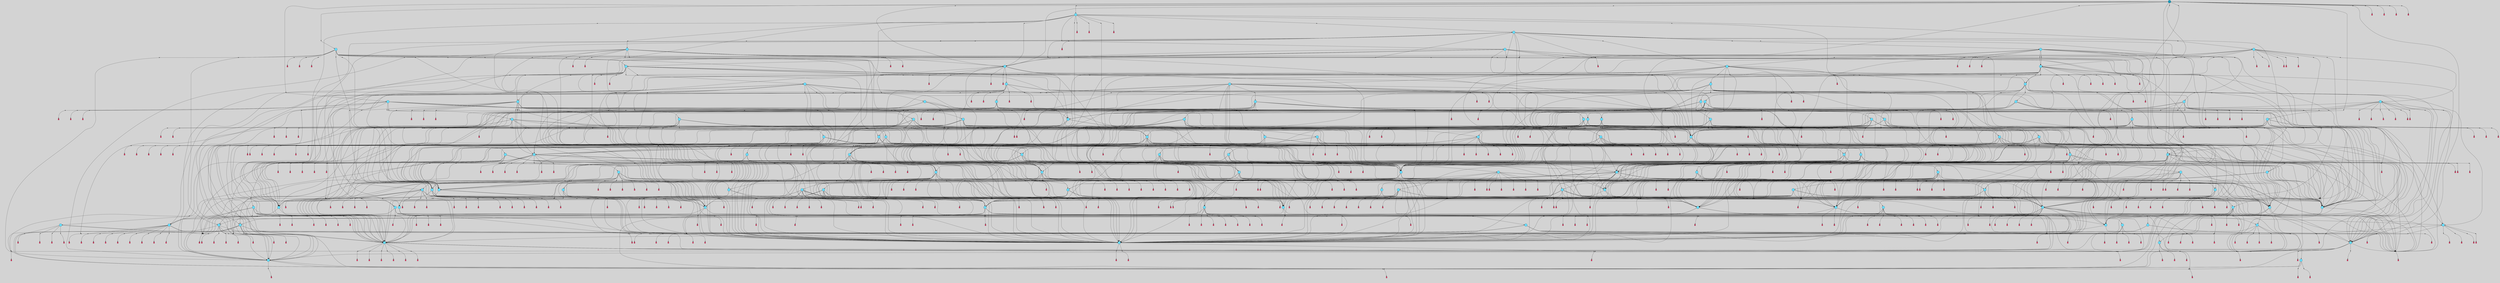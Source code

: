 // File exported with GEGELATI v1.3.1
// On the 2024-04-13 13:03:36
// With the File::TPGGraphDotExporter
digraph{
	graph[pad = "0.212, 0.055" bgcolor = lightgray]
	node[shape=circle style = filled label = ""]
		T4 [fillcolor="#66ddff"]
		T6 [fillcolor="#66ddff"]
		T7 [fillcolor="#66ddff"]
		T8 [fillcolor="#66ddff"]
		T11 [fillcolor="#66ddff"]
		T12 [fillcolor="#66ddff"]
		T30 [fillcolor="#66ddff"]
		T54 [fillcolor="#66ddff"]
		T164 [fillcolor="#66ddff"]
		T233 [fillcolor="#66ddff"]
		T325 [fillcolor="#66ddff"]
		T333 [fillcolor="#66ddff"]
		T415 [fillcolor="#66ddff"]
		T484 [fillcolor="#66ddff"]
		T539 [fillcolor="#66ddff"]
		T681 [fillcolor="#66ddff"]
		T726 [fillcolor="#66ddff"]
		T728 [fillcolor="#66ddff"]
		T792 [fillcolor="#66ddff"]
		T828 [fillcolor="#66ddff"]
		T967 [fillcolor="#66ddff"]
		T970 [fillcolor="#66ddff"]
		T1072 [fillcolor="#66ddff"]
		T1090 [fillcolor="#66ddff"]
		T1092 [fillcolor="#66ddff"]
		T1107 [fillcolor="#66ddff"]
		T1167 [fillcolor="#66ddff"]
		T1195 [fillcolor="#66ddff"]
		T1305 [fillcolor="#66ddff"]
		T1441 [fillcolor="#66ddff"]
		T1564 [fillcolor="#66ddff"]
		T1565 [fillcolor="#66ddff"]
		T1629 [fillcolor="#66ddff"]
		T1760 [fillcolor="#66ddff"]
		T1816 [fillcolor="#66ddff"]
		T1852 [fillcolor="#66ddff"]
		T1866 [fillcolor="#66ddff"]
		T1981 [fillcolor="#66ddff"]
		T2068 [fillcolor="#66ddff"]
		T2094 [fillcolor="#66ddff"]
		T2125 [fillcolor="#66ddff"]
		T2305 [fillcolor="#66ddff"]
		T2657 [fillcolor="#66ddff"]
		T2691 [fillcolor="#66ddff"]
		T2764 [fillcolor="#66ddff"]
		T2787 [fillcolor="#66ddff"]
		T2954 [fillcolor="#66ddff"]
		T3003 [fillcolor="#66ddff"]
		T3401 [fillcolor="#66ddff"]
		T3512 [fillcolor="#66ddff"]
		T3541 [fillcolor="#66ddff"]
		T3549 [fillcolor="#66ddff"]
		T3569 [fillcolor="#66ddff"]
		T3653 [fillcolor="#66ddff"]
		T3672 [fillcolor="#66ddff"]
		T3695 [fillcolor="#66ddff"]
		T3966 [fillcolor="#66ddff"]
		T4207 [fillcolor="#66ddff"]
		T4248 [fillcolor="#66ddff"]
		T4587 [fillcolor="#66ddff"]
		T4779 [fillcolor="#66ddff"]
		T4803 [fillcolor="#66ddff"]
		T4832 [fillcolor="#66ddff"]
		T4895 [fillcolor="#66ddff"]
		T5014 [fillcolor="#66ddff"]
		T5090 [fillcolor="#66ddff"]
		T5101 [fillcolor="#66ddff"]
		T5115 [fillcolor="#66ddff"]
		T5159 [fillcolor="#66ddff"]
		T5455 [fillcolor="#66ddff"]
		T5484 [fillcolor="#66ddff"]
		T5626 [fillcolor="#66ddff"]
		T5807 [fillcolor="#66ddff"]
		T5992 [fillcolor="#66ddff"]
		T6033 [fillcolor="#66ddff"]
		T6068 [fillcolor="#66ddff"]
		T6114 [fillcolor="#66ddff"]
		T5645 [fillcolor="#66ddff"]
		T6433 [fillcolor="#66ddff"]
		T6465 [fillcolor="#66ddff"]
		T6503 [fillcolor="#66ddff"]
		T6506 [fillcolor="#66ddff"]
		T6579 [fillcolor="#66ddff"]
		T6616 [fillcolor="#66ddff"]
		T6633 [fillcolor="#66ddff"]
		T6652 [fillcolor="#66ddff"]
		T6687 [fillcolor="#66ddff"]
		T6729 [fillcolor="#66ddff"]
		T6733 [fillcolor="#66ddff"]
		T6750 [fillcolor="#66ddff"]
		T43 [fillcolor="#66ddff"]
		T7092 [fillcolor="#66ddff"]
		T7203 [fillcolor="#66ddff"]
		T7788 [fillcolor="#66ddff"]
		T8018 [fillcolor="#66ddff"]
		T8043 [fillcolor="#66ddff"]
		T8171 [fillcolor="#66ddff"]
		T8281 [fillcolor="#66ddff"]
		T8380 [fillcolor="#66ddff"]
		T8645 [fillcolor="#66ddff"]
		T8737 [fillcolor="#66ddff"]
		T8882 [fillcolor="#66ddff"]
		T9108 [fillcolor="#66ddff"]
		T9126 [fillcolor="#66ddff"]
		T9174 [fillcolor="#66ddff"]
		T9505 [fillcolor="#66ddff"]
		T9597 [fillcolor="#66ddff"]
		T10263 [fillcolor="#66ddff"]
		T10381 [fillcolor="#66ddff"]
		T10519 [fillcolor="#66ddff"]
		T10867 [fillcolor="#66ddff"]
		T11594 [fillcolor="#66ddff"]
		T11799 [fillcolor="#66ddff"]
		T11869 [fillcolor="#66ddff"]
		T13637 [fillcolor="#66ddff"]
		T13649 [fillcolor="#66ddff"]
		T15208 [fillcolor="#66ddff"]
		T15247 [fillcolor="#66ddff"]
		T15507 [fillcolor="#66ddff"]
		T17220 [fillcolor="#1199bb"]
		P668023 [fillcolor="#cccccc" shape=point] //
		I668023 [shape=box style=invis label="4|2&1|1#4|7&#92;n1|5&2|7#1|0&#92;n0|2&0|6#3|3&#92;n1|6&4|6#3|1&#92;n2|0&4|6#0|1&#92;n5|6&1|4#1|2&#92;n"]
		P668023 -> I668023[style=invis]
		A240043 [fillcolor="#ff3366" shape=box margin=0.03 width=0 height=0 label="4"]
		T4 -> P668023 -> A240043
		P668024 [fillcolor="#cccccc" shape=point] //
		I668024 [shape=box style=invis label="0|2&0|1#3|7&#92;n5|7&4|2#2|5&#92;n4|4&4|1#2|3&#92;n1|6&2|6#4|7&#92;n2|3&1|7#3|2&#92;n6|6&1|6#3|1&#92;n4|4&4|5#2|2&#92;n6|2&2|3#3|3&#92;n0|6&3|7#0|0&#92;n"]
		P668024 -> I668024[style=invis]
		A240044 [fillcolor="#ff3366" shape=box margin=0.03 width=0 height=0 label="5"]
		T4 -> P668024 -> A240044
		P668025 [fillcolor="#cccccc" shape=point] //
		I668025 [shape=box style=invis label="3|7&1|1#1|7&#92;n2|1&0|6#2|1&#92;n3|1&4|2#4|1&#92;n3|3&3|7#1|5&#92;n4|6&0|0#1|0&#92;n2|6&2|7#3|5&#92;n"]
		P668025 -> I668025[style=invis]
		A240045 [fillcolor="#ff3366" shape=box margin=0.03 width=0 height=0 label="6"]
		T6 -> P668025 -> A240045
		P668026 [fillcolor="#cccccc" shape=point] //
		I668026 [shape=box style=invis label="1|1&3|1#1|2&#92;n6|5&2|7#2|3&#92;n6|4&3|6#1|6&#92;n3|5&1|0#2|2&#92;n1|1&4|3#2|1&#92;n0|0&2|0#2|4&#92;n"]
		P668026 -> I668026[style=invis]
		A240046 [fillcolor="#ff3366" shape=box margin=0.03 width=0 height=0 label="7"]
		T6 -> P668026 -> A240046
		P668027 [fillcolor="#cccccc" shape=point] //
		I668027 [shape=box style=invis label="3|7&4|1#3|5&#92;n5|4&3|3#2|0&#92;n0|2&3|4#1|1&#92;n1|2&0|3#0|1&#92;n3|7&3|7#0|4&#92;n4|5&0|3#2|2&#92;n5|2&0|1#0|7&#92;n0|5&3|5#1|0&#92;n1|7&3|4#2|2&#92;n"]
		P668027 -> I668027[style=invis]
		A240047 [fillcolor="#ff3366" shape=box margin=0.03 width=0 height=0 label="7"]
		T7 -> P668027 -> A240047
		P668028 [fillcolor="#cccccc" shape=point] //
		I668028 [shape=box style=invis label="2|5&0|5#4|6&#92;n0|6&1|0#1|5&#92;n0|3&0|5#4|3&#92;n5|7&2|3#2|2&#92;n4|5&4|3#2|1&#92;n6|0&3|1#1|1&#92;n1|4&1|0#3|1&#92;n1|2&3|1#3|4&#92;n6|6&2|1#2|7&#92;n"]
		P668028 -> I668028[style=invis]
		A240048 [fillcolor="#ff3366" shape=box margin=0.03 width=0 height=0 label="8"]
		T7 -> P668028 -> A240048
		P668029 [fillcolor="#cccccc" shape=point] //
		I668029 [shape=box style=invis label="4|4&2|0#3|7&#92;n"]
		P668029 -> I668029[style=invis]
		A240049 [fillcolor="#ff3366" shape=box margin=0.03 width=0 height=0 label="8"]
		T8 -> P668029 -> A240049
		P668030 [fillcolor="#cccccc" shape=point] //
		I668030 [shape=box style=invis label="1|7&4|5#3|7&#92;n2|0&4|6#2|6&#92;n2|1&3|2#2|3&#92;n3|6&3|5#4|6&#92;n2|3&4|3#1|5&#92;n2|0&1|6#4|0&#92;n1|6&3|6#3|2&#92;n3|3&4|6#4|5&#92;n"]
		P668030 -> I668030[style=invis]
		A240050 [fillcolor="#ff3366" shape=box margin=0.03 width=0 height=0 label="0"]
		T8 -> P668030 -> A240050
		T4 -> P668027
		P668031 [fillcolor="#cccccc" shape=point] //
		I668031 [shape=box style=invis label="0|7&0|1#0|1&#92;n3|3&1|3#0|5&#92;n"]
		P668031 -> I668031[style=invis]
		A240051 [fillcolor="#ff3366" shape=box margin=0.03 width=0 height=0 label="3"]
		T7 -> P668031 -> A240051
		P668032 [fillcolor="#cccccc" shape=point] //
		I668032 [shape=box style=invis label="4|3&1|4#2|0&#92;n0|6&0|1#3|7&#92;n5|2&0|0#0|0&#92;n6|4&0|3#1|1&#92;n2|2&2|5#3|4&#92;n1|4&4|0#0|1&#92;n6|2&1|3#1|5&#92;n4|4&3|0#0|0&#92;n6|6&2|6#3|2&#92;n0|2&2|6#4|4&#92;n"]
		P668032 -> I668032[style=invis]
		A240052 [fillcolor="#ff3366" shape=box margin=0.03 width=0 height=0 label="1"]
		T11 -> P668032 -> A240052
		P668033 [fillcolor="#cccccc" shape=point] //
		I668033 [shape=box style=invis label="3|6&2|4#1|6&#92;n2|3&3|1#3|7&#92;n5|2&4|4#0|4&#92;n3|6&2|0#1|2&#92;n4|1&1|4#1|1&#92;n1|4&2|7#4|1&#92;n"]
		P668033 -> I668033[style=invis]
		A240053 [fillcolor="#ff3366" shape=box margin=0.03 width=0 height=0 label="2"]
		T11 -> P668033 -> A240053
		T11 -> P668028
		P668034 [fillcolor="#cccccc" shape=point] //
		I668034 [shape=box style=invis label="0|3&4|7#0|6&#92;n2|1&0|6#2|1&#92;n3|7&1|6#1|7&#92;n3|1&4|2#4|1&#92;n3|3&3|7#1|5&#92;n4|6&0|0#1|0&#92;n"]
		P668034 -> I668034[style=invis]
		A240054 [fillcolor="#ff3366" shape=box margin=0.03 width=0 height=0 label="6"]
		T12 -> P668034 -> A240054
		T12 -> P668026
		T12 -> P668029
		T12 -> P668026
		P668035 [fillcolor="#cccccc" shape=point] //
		I668035 [shape=box style=invis label="2|5&0|5#4|6&#92;n0|3&0|5#4|3&#92;n5|7&2|3#2|2&#92;n4|5&4|3#2|1&#92;n6|6&2|1#2|7&#92;n1|4&1|0#3|1&#92;n1|2&3|1#0|4&#92;n6|0&3|1#1|1&#92;n"]
		P668035 -> I668035[style=invis]
		A240055 [fillcolor="#ff3366" shape=box margin=0.03 width=0 height=0 label="8"]
		T30 -> P668035 -> A240055
		P668036 [fillcolor="#cccccc" shape=point] //
		I668036 [shape=box style=invis label="3|3&1|3#0|5&#92;n0|7&0|1#0|7&#92;n"]
		P668036 -> I668036[style=invis]
		A240056 [fillcolor="#ff3366" shape=box margin=0.03 width=0 height=0 label="3"]
		T30 -> P668036 -> A240056
		P668037 [fillcolor="#cccccc" shape=point] //
		I668037 [shape=box style=invis label="4|4&2|5#4|0&#92;n6|7&3|5#4|3&#92;n4|5&3|3#2|4&#92;n3|1&1|6#1|5&#92;n3|4&4|2#2|4&#92;n0|4&2|4#1|3&#92;n2|4&1|7#2|7&#92;n1|1&3|7#3|5&#92;n5|0&4|4#3|5&#92;n6|3&2|4#0|3&#92;n"]
		P668037 -> I668037[style=invis]
		A240057 [fillcolor="#ff3366" shape=box margin=0.03 width=0 height=0 label="4"]
		T30 -> P668037 -> A240057
		T54 -> P668023
		T54 -> P668027
		T54 -> P668031
		T54 -> P668031
		P668038 [fillcolor="#cccccc" shape=point] //
		I668038 [shape=box style=invis label="6|7&3|5#4|3&#92;n2|4&1|7#2|7&#92;n3|1&1|6#1|5&#92;n3|4&4|2#2|4&#92;n0|4&2|4#1|3&#92;n4|5&3|3#2|4&#92;n1|1&3|7#3|5&#92;n5|0&4|4#3|5&#92;n6|3&0|4#0|3&#92;n"]
		P668038 -> I668038[style=invis]
		A240058 [fillcolor="#ff3366" shape=box margin=0.03 width=0 height=0 label="4"]
		T54 -> P668038 -> A240058
		T164 -> P668031
		T164 -> P668037
		P668039 [fillcolor="#cccccc" shape=point] //
		I668039 [shape=box style=invis label="6|3&2|4#0|3&#92;n4|4&2|5#4|0&#92;n4|5&3|3#2|4&#92;n3|1&1|6#1|5&#92;n3|4&2|2#2|4&#92;n0|4&2|4#1|3&#92;n2|4&1|7#2|7&#92;n1|1&3|7#3|5&#92;n5|0&4|4#3|5&#92;n3|2&0|0#3|2&#92;n"]
		P668039 -> I668039[style=invis]
		A240059 [fillcolor="#ff3366" shape=box margin=0.03 width=0 height=0 label="4"]
		T164 -> P668039 -> A240059
		T164 -> P668028
		P668040 [fillcolor="#cccccc" shape=point] //
		I668040 [shape=box style=invis label="1|7&4|5#3|7&#92;n2|0&4|6#2|6&#92;n3|6&3|5#4|6&#92;n2|1&3|2#2|3&#92;n2|0&1|6#4|0&#92;n1|6&3|6#3|2&#92;n0|3&0|2#2|6&#92;n3|3&4|6#4|0&#92;n"]
		P668040 -> I668040[style=invis]
		T164 -> P668040 -> T4
		T164 -> P668023
		P668041 [fillcolor="#cccccc" shape=point] //
		I668041 [shape=box style=invis label="3|1&1|6#1|5&#92;n6|7&3|5#4|3&#92;n4|5&3|3#2|4&#92;n4|4&2|5#4|0&#92;n0|4&2|4#1|3&#92;n2|4&4|7#2|7&#92;n1|1&3|7#3|5&#92;n5|0&4|4#3|5&#92;n6|3&2|4#0|3&#92;n"]
		P668041 -> I668041[style=invis]
		A240060 [fillcolor="#ff3366" shape=box margin=0.03 width=0 height=0 label="4"]
		T164 -> P668041 -> A240060
		T164 -> P668027
		P668042 [fillcolor="#cccccc" shape=point] //
		I668042 [shape=box style=invis label="3|7&4|1#3|5&#92;n0|2&3|4#1|1&#92;n5|4&3|3#2|0&#92;n1|2&0|3#0|1&#92;n3|7&3|7#0|7&#92;n4|5&0|3#2|2&#92;n5|2&0|1#0|7&#92;n0|5&3|5#1|0&#92;n1|7&3|4#2|2&#92;n"]
		P668042 -> I668042[style=invis]
		A240061 [fillcolor="#ff3366" shape=box margin=0.03 width=0 height=0 label="7"]
		T233 -> P668042 -> A240061
		P668043 [fillcolor="#cccccc" shape=point] //
		I668043 [shape=box style=invis label="5|7&2|3#2|2&#92;n3|5&0|1#3|2&#92;n5|4&1|5#2|1&#92;n3|4&3|3#3|1&#92;n6|6&4|1#1|1&#92;n6|0&3|1#1|1&#92;n1|2&3|3#3|4&#92;n1|1&1|4#0|1&#92;n2|0&3|5#1|4&#92;n"]
		P668043 -> I668043[style=invis]
		A240062 [fillcolor="#ff3366" shape=box margin=0.03 width=0 height=0 label="8"]
		T233 -> P668043 -> A240062
		T233 -> P668028
		P668044 [fillcolor="#cccccc" shape=point] //
		I668044 [shape=box style=invis label="0|2&4|1#0|6&#92;n4|3&2|5#2|3&#92;n0|4&0|1#4|7&#92;n5|0&2|0#0|6&#92;n2|2&2|3#1|0&#92;n0|1&0|4#2|1&#92;n"]
		P668044 -> I668044[style=invis]
		A240063 [fillcolor="#ff3366" shape=box margin=0.03 width=0 height=0 label="6"]
		T233 -> P668044 -> A240063
		P668045 [fillcolor="#cccccc" shape=point] //
		I668045 [shape=box style=invis label="5|2&0|1#0|7&#92;n5|4&3|3#2|0&#92;n0|2&3|4#1|1&#92;n1|2&0|3#0|1&#92;n3|7&3|7#0|4&#92;n4|5&0|3#2|2&#92;n3|7&4|1#3|5&#92;n0|2&3|5#1|0&#92;n1|7&3|4#2|2&#92;n"]
		P668045 -> I668045[style=invis]
		A240064 [fillcolor="#ff3366" shape=box margin=0.03 width=0 height=0 label="7"]
		T233 -> P668045 -> A240064
		P668046 [fillcolor="#cccccc" shape=point] //
		I668046 [shape=box style=invis label="3|1&1|6#1|5&#92;n6|7&3|5#4|3&#92;n4|5&3|3#2|4&#92;n4|4&2|5#4|0&#92;n3|4&4|2#2|4&#92;n0|4&2|4#1|3&#92;n2|4&1|7#2|7&#92;n5|0&4|4#3|5&#92;n6|3&1|4#0|3&#92;n"]
		P668046 -> I668046[style=invis]
		A240065 [fillcolor="#ff3366" shape=box margin=0.03 width=0 height=0 label="4"]
		T233 -> P668046 -> A240065
		P668047 [fillcolor="#cccccc" shape=point] //
		I668047 [shape=box style=invis label="6|6&1|1#2|7&#92;n1|4&1|7#3|1&#92;n2|5&3|3#1|1&#92;n3|0&4|5#1|7&#92;n1|7&1|7#3|6&#92;n3|1&3|7#4|6&#92;n0|6&2|3#1|5&#92;n2|5&4|3#2|7&#92;n2|5&0|5#2|6&#92;n6|1&1|0#1|4&#92;n"]
		P668047 -> I668047[style=invis]
		A240066 [fillcolor="#ff3366" shape=box margin=0.03 width=0 height=0 label="8"]
		T325 -> P668047 -> A240066
		P668048 [fillcolor="#cccccc" shape=point] //
		I668048 [shape=box style=invis label="5|1&3|6#4|4&#92;n2|6&2|6#2|2&#92;n4|4&4|7#1|0&#92;n5|2&4|2#0|4&#92;n3|4&1|4#1|6&#92;n3|6&2|0#1|2&#92;n5|3&2|3#0|3&#92;n2|1&3|3#2|0&#92;n5|0&2|7#3|7&#92;n"]
		P668048 -> I668048[style=invis]
		A240067 [fillcolor="#ff3366" shape=box margin=0.03 width=0 height=0 label="2"]
		T325 -> P668048 -> A240067
		P668049 [fillcolor="#cccccc" shape=point] //
		I668049 [shape=box style=invis label="4|4&3|4#2|0&#92;n4|4&3|0#0|0&#92;n0|6&1|1#3|7&#92;n5|2&3|0#0|0&#92;n6|4&2|3#1|1&#92;n0|0&0|1#3|5&#92;n2|5&2|2#3|2&#92;n6|7&2|6#3|2&#92;n6|2&1|3#1|5&#92;n1|4&4|0#0|1&#92;n"]
		P668049 -> I668049[style=invis]
		A240068 [fillcolor="#ff3366" shape=box margin=0.03 width=0 height=0 label="1"]
		T325 -> P668049 -> A240068
		P668050 [fillcolor="#cccccc" shape=point] //
		I668050 [shape=box style=invis label="4|3&1|4#2|0&#92;n0|6&0|1#3|7&#92;n5|2&0|0#0|0&#92;n6|4&0|3#0|1&#92;n2|2&2|5#3|4&#92;n6|2&1|3#1|5&#92;n1|4&4|0#0|1&#92;n6|6&2|6#3|2&#92;n0|2&2|6#4|4&#92;n"]
		P668050 -> I668050[style=invis]
		A240069 [fillcolor="#ff3366" shape=box margin=0.03 width=0 height=0 label="1"]
		T333 -> P668050 -> A240069
		T333 -> P668027
		P668051 [fillcolor="#cccccc" shape=point] //
		I668051 [shape=box style=invis label="2|5&0|4#4|6&#92;n0|6&1|0#1|5&#92;n6|0&3|1#1|1&#92;n5|7&2|3#2|2&#92;n6|6&2|1#2|7&#92;n0|3&0|5#4|3&#92;n1|4&1|0#3|1&#92;n4|5&2|3#2|1&#92;n"]
		P668051 -> I668051[style=invis]
		A240070 [fillcolor="#ff3366" shape=box margin=0.03 width=0 height=0 label="8"]
		T333 -> P668051 -> A240070
		T333 -> P668027
		P668052 [fillcolor="#cccccc" shape=point] //
		I668052 [shape=box style=invis label="4|4&2|5#4|0&#92;n3|4&4|2#2|4&#92;n4|5&3|3#2|4&#92;n3|1&1|6#1|5&#92;n6|7&3|5#4|3&#92;n0|4&2|4#1|0&#92;n2|4&1|7#2|7&#92;n1|1&3|7#3|5&#92;n5|0&4|4#3|5&#92;n6|3&2|4#0|3&#92;n"]
		P668052 -> I668052[style=invis]
		A240071 [fillcolor="#ff3366" shape=box margin=0.03 width=0 height=0 label="4"]
		T415 -> P668052 -> A240071
		P668053 [fillcolor="#cccccc" shape=point] //
		I668053 [shape=box style=invis label="3|2&4|4#0|0&#92;n2|3&0|0#0|2&#92;n2|4&0|7#2|5&#92;n0|5&4|1#1|4&#92;n5|1&3|2#3|4&#92;n6|0&2|4#0|3&#92;n1|2&4|1#4|3&#92;n5|0&4|1#3|0&#92;n3|7&2|0#1|1&#92;n0|3&2|7#2|5&#92;n"]
		P668053 -> I668053[style=invis]
		A240072 [fillcolor="#ff3366" shape=box margin=0.03 width=0 height=0 label="1"]
		T415 -> P668053 -> A240072
		P668054 [fillcolor="#cccccc" shape=point] //
		I668054 [shape=box style=invis label="2|5&0|5#4|6&#92;n4|2&4|3#2|1&#92;n0|3&0|5#4|3&#92;n5|7&2|3#2|2&#92;n0|6&1|0#1|5&#92;n6|0&3|1#1|1&#92;n1|4&1|0#3|1&#92;n6|6&2|1#2|7&#92;n"]
		P668054 -> I668054[style=invis]
		A240073 [fillcolor="#ff3366" shape=box margin=0.03 width=0 height=0 label="8"]
		T415 -> P668054 -> A240073
		P668055 [fillcolor="#cccccc" shape=point] //
		I668055 [shape=box style=invis label="3|3&4|1#3|5&#92;n5|2&0|1#0|7&#92;n3|0&0|3#2|2&#92;n1|2&0|3#0|1&#92;n0|2&3|4#1|1&#92;n6|6&3|5#4|1&#92;n5|4&3|3#2|0&#92;n0|5&3|5#1|0&#92;n1|7&3|1#2|2&#92;n3|7&3|7#0|4&#92;n"]
		P668055 -> I668055[style=invis]
		A240074 [fillcolor="#ff3366" shape=box margin=0.03 width=0 height=0 label="7"]
		T484 -> P668055 -> A240074
		P668056 [fillcolor="#cccccc" shape=point] //
		I668056 [shape=box style=invis label="0|0&2|0#2|4&#92;n6|5&2|7#2|3&#92;n6|4&3|6#1|6&#92;n3|4&1|3#1|6&#92;n1|1&4|3#2|1&#92;n1|1&3|1#1|2&#92;n3|1&1|0#2|5&#92;n"]
		P668056 -> I668056[style=invis]
		A240075 [fillcolor="#ff3366" shape=box margin=0.03 width=0 height=0 label="7"]
		T484 -> P668056 -> A240075
		P668057 [fillcolor="#cccccc" shape=point] //
		I668057 [shape=box style=invis label="1|7&3|4#2|7&#92;n0|2&3|4#1|1&#92;n3|7&4|1#3|5&#92;n4|7&0|4#4|1&#92;n2|0&1|1#4|7&#92;n3|7&2|7#0|4&#92;n0|4&3|1#4|0&#92;n0|2&3|5#1|0&#92;n1|2&0|3#0|1&#92;n"]
		P668057 -> I668057[style=invis]
		A240076 [fillcolor="#ff3366" shape=box margin=0.03 width=0 height=0 label="7"]
		T484 -> P668057 -> A240076
		P668058 [fillcolor="#cccccc" shape=point] //
		I668058 [shape=box style=invis label="6|6&2|1#2|7&#92;n0|6&1|0#1|5&#92;n1|2&3|1#3|4&#92;n2|3&1|4#1|0&#92;n5|7&2|3#2|2&#92;n4|5&4|3#2|1&#92;n6|0&3|2#1|1&#92;n1|4&1|0#3|1&#92;n0|3&0|5#4|0&#92;n2|5&0|5#4|6&#92;n"]
		P668058 -> I668058[style=invis]
		A240077 [fillcolor="#ff3366" shape=box margin=0.03 width=0 height=0 label="8"]
		T484 -> P668058 -> A240077
		T539 -> P668056
		T539 -> P668057
		P668059 [fillcolor="#cccccc" shape=point] //
		I668059 [shape=box style=invis label="6|6&2|1#2|7&#92;n0|6&1|0#1|5&#92;n1|2&3|1#3|4&#92;n2|3&1|4#1|0&#92;n5|7&2|3#2|2&#92;n4|5&0|3#2|1&#92;n6|0&3|2#1|1&#92;n1|4&1|0#3|1&#92;n2|5&0|5#4|6&#92;n0|3&0|5#4|0&#92;n"]
		P668059 -> I668059[style=invis]
		A240078 [fillcolor="#ff3366" shape=box margin=0.03 width=0 height=0 label="8"]
		T539 -> P668059 -> A240078
		P668060 [fillcolor="#cccccc" shape=point] //
		I668060 [shape=box style=invis label="4|3&0|0#3|4&#92;n6|2&3|0#3|4&#92;n6|0&2|0#4|6&#92;n4|5&2|5#1|6&#92;n5|7&0|2#3|6&#92;n2|1&2|2#1|2&#92;n6|5&4|0#2|5&#92;n5|7&2|0#4|6&#92;n"]
		P668060 -> I668060[style=invis]
		A240079 [fillcolor="#ff3366" shape=box margin=0.03 width=0 height=0 label="3"]
		T539 -> P668060 -> A240079
		P668061 [fillcolor="#cccccc" shape=point] //
		I668061 [shape=box style=invis label="4|4&2|0#4|7&#92;n"]
		P668061 -> I668061[style=invis]
		T539 -> P668061 -> T4
		P668062 [fillcolor="#cccccc" shape=point] //
		I668062 [shape=box style=invis label="5|7&4|2#3|2&#92;n4|3&3|4#4|3&#92;n2|6&2|6#0|7&#92;n2|2&4|1#1|2&#92;n0|7&4|7#1|6&#92;n5|3&1|0#4|5&#92;n3|6&3|7#3|7&#92;n0|4&0|6#3|0&#92;n5|3&2|0#2|0&#92;n0|0&4|5#0|2&#92;n"]
		P668062 -> I668062[style=invis]
		A240080 [fillcolor="#ff3366" shape=box margin=0.03 width=0 height=0 label="5"]
		T539 -> P668062 -> A240080
		T539 -> P668027
		T539 -> P668027
		P668063 [fillcolor="#cccccc" shape=point] //
		I668063 [shape=box style=invis label="6|0&3|1#1|1&#92;n0|3&0|5#4|3&#92;n1|6&2|1#2|7&#92;n5|2&0|0#4|4&#92;n1|7&0|5#4|6&#92;n1|1&3|1#3|4&#92;n0|6&1|0#3|5&#92;n0|0&0|6#0|5&#92;n"]
		P668063 -> I668063[style=invis]
		A240081 [fillcolor="#ff3366" shape=box margin=0.03 width=0 height=0 label="8"]
		T681 -> P668063 -> A240081
		P668064 [fillcolor="#cccccc" shape=point] //
		I668064 [shape=box style=invis label="2|4&3|7#0|1&#92;n2|3&1|7#3|2&#92;n6|1&3|6#0|7&#92;n6|2&2|3#3|0&#92;n4|0&4|4#2|1&#92;n6|6&3|6#2|3&#92;n0|2&0|1#3|7&#92;n"]
		P668064 -> I668064[style=invis]
		A240082 [fillcolor="#ff3366" shape=box margin=0.03 width=0 height=0 label="5"]
		T681 -> P668064 -> A240082
		P668065 [fillcolor="#cccccc" shape=point] //
		I668065 [shape=box style=invis label="4|1&0|0#2|4&#92;n2|3&3|1#3|7&#92;n3|6&2|4#1|6&#92;n0|0&1|1#4|4&#92;n1|4&2|7#4|1&#92;n3|6&2|0#1|6&#92;n4|3&0|3#2|3&#92;n4|1&1|4#1|1&#92;n4|2&4|2#0|4&#92;n"]
		P668065 -> I668065[style=invis]
		A240083 [fillcolor="#ff3366" shape=box margin=0.03 width=0 height=0 label="2"]
		T681 -> P668065 -> A240083
		P668066 [fillcolor="#cccccc" shape=point] //
		I668066 [shape=box style=invis label="1|4&0|7#4|7&#92;n3|4&4|3#2|7&#92;n6|0&4|1#1|1&#92;n1|5&1|4#4|4&#92;n5|7&4|1#1|5&#92;n1|2&3|6#3|5&#92;n4|5&0|3#2|1&#92;n6|7&0|2#0|4&#92;n1|4&1|0#3|1&#92;n"]
		P668066 -> I668066[style=invis]
		A240084 [fillcolor="#ff3366" shape=box margin=0.03 width=0 height=0 label="8"]
		T681 -> P668066 -> A240084
		P668067 [fillcolor="#cccccc" shape=point] //
		I668067 [shape=box style=invis label="4|3&0|3#2|3&#92;n3|6&2|4#1|6&#92;n2|3&3|1#3|7&#92;n1|4&2|7#4|1&#92;n3|6&2|0#1|2&#92;n4|1&1|4#1|1&#92;n5|2&4|2#0|4&#92;n"]
		P668067 -> I668067[style=invis]
		A240085 [fillcolor="#ff3366" shape=box margin=0.03 width=0 height=0 label="2"]
		T681 -> P668067 -> A240085
		P668068 [fillcolor="#cccccc" shape=point] //
		I668068 [shape=box style=invis label="5|7&0|4#0|4&#92;n5|0&4|2#0|0&#92;n3|3&2|0#0|3&#92;n1|0&3|2#1|3&#92;n"]
		P668068 -> I668068[style=invis]
		A240086 [fillcolor="#ff3366" shape=box margin=0.03 width=0 height=0 label="3"]
		T726 -> P668068 -> A240086
		P668069 [fillcolor="#cccccc" shape=point] //
		I668069 [shape=box style=invis label="4|0&3|5#2|4&#92;n3|4&4|0#1|3&#92;n2|1&0|6#2|1&#92;n3|1&1|1#1|7&#92;n0|6&2|5#3|5&#92;n3|5&3|3#3|3&#92;n"]
		P668069 -> I668069[style=invis]
		A240087 [fillcolor="#ff3366" shape=box margin=0.03 width=0 height=0 label="6"]
		T726 -> P668069 -> A240087
		P668070 [fillcolor="#cccccc" shape=point] //
		I668070 [shape=box style=invis label="2|3&0|0#0|2&#92;n2|4&0|7#2|5&#92;n0|5&4|1#1|4&#92;n5|1&3|3#3|4&#92;n6|4&2|4#0|3&#92;n1|2&4|1#4|3&#92;n5|0&4|1#3|0&#92;n3|7&2|0#1|1&#92;n0|3&2|7#2|5&#92;n1|1&4|0#4|5&#92;n"]
		P668070 -> I668070[style=invis]
		A240088 [fillcolor="#ff3366" shape=box margin=0.03 width=0 height=0 label="1"]
		T726 -> P668070 -> A240088
		P668071 [fillcolor="#cccccc" shape=point] //
		I668071 [shape=box style=invis label="4|5&1|1#4|7&#92;n2|6&4|5#4|4&#92;n2|5&2|0#4|0&#92;n5|0&2|1#2|7&#92;n"]
		P668071 -> I668071[style=invis]
		A240089 [fillcolor="#ff3366" shape=box margin=0.03 width=0 height=0 label="2"]
		T726 -> P668071 -> A240089
		T726 -> P668028
		P668072 [fillcolor="#cccccc" shape=point] //
		I668072 [shape=box style=invis label="5|0&2|1#4|7&#92;n4|3&0|0#4|5&#92;n2|6&4|5#0|4&#92;n2|5&2|0#4|0&#92;n1|1&0|2#3|7&#92;n2|5&1|1#4|7&#92;n"]
		P668072 -> I668072[style=invis]
		A240090 [fillcolor="#ff3366" shape=box margin=0.03 width=0 height=0 label="2"]
		T726 -> P668072 -> A240090
		T726 -> P668037
		P668073 [fillcolor="#cccccc" shape=point] //
		I668073 [shape=box style=invis label="2|1&0|6#2|1&#92;n3|4&4|0#1|3&#92;n4|0&3|5#2|4&#92;n0|6&2|5#3|5&#92;n3|5&3|5#3|3&#92;n"]
		P668073 -> I668073[style=invis]
		A240091 [fillcolor="#ff3366" shape=box margin=0.03 width=0 height=0 label="6"]
		T728 -> P668073 -> A240091
		P668074 [fillcolor="#cccccc" shape=point] //
		I668074 [shape=box style=invis label="5|0&0|4#1|1&#92;n0|6&1|0#1|5&#92;n0|3&0|5#0|3&#92;n4|5&4|3#1|1&#92;n6|5&3|1#1|1&#92;n6|6&2|1#2|7&#92;n5|7&2|3#2|2&#92;n"]
		P668074 -> I668074[style=invis]
		A240092 [fillcolor="#ff3366" shape=box margin=0.03 width=0 height=0 label="8"]
		T728 -> P668074 -> A240092
		P668075 [fillcolor="#cccccc" shape=point] //
		I668075 [shape=box style=invis label="1|1&3|1#1|2&#92;n4|5&2|7#2|3&#92;n6|4&3|6#1|6&#92;n3|5&1|0#2|2&#92;n0|0&2|0#2|4&#92;n1|1&4|3#2|1&#92;n"]
		P668075 -> I668075[style=invis]
		A240093 [fillcolor="#ff3366" shape=box margin=0.03 width=0 height=0 label="7"]
		T728 -> P668075 -> A240093
		P668076 [fillcolor="#cccccc" shape=point] //
		I668076 [shape=box style=invis label="6|1&4|3#2|1&#92;n6|7&3|6#1|6&#92;n3|5&1|0#2|6&#92;n0|0&2|0#2|4&#92;n3|2&3|5#2|4&#92;n"]
		P668076 -> I668076[style=invis]
		A240094 [fillcolor="#ff3366" shape=box margin=0.03 width=0 height=0 label="7"]
		T728 -> P668076 -> A240094
		P668077 [fillcolor="#cccccc" shape=point] //
		I668077 [shape=box style=invis label="1|1&3|1#1|2&#92;n5|4&3|6#1|6&#92;n0|0&2|0#2|4&#92;n1|1&4|3#3|1&#92;n6|5&2|7#2|3&#92;n"]
		P668077 -> I668077[style=invis]
		T728 -> P668077 -> T415
		P668078 [fillcolor="#cccccc" shape=point] //
		I668078 [shape=box style=invis label="6|2&2|0#1|4&#92;n2|0&4|6#0|1&#92;n1|5&2|7#1|0&#92;n1|6&4|6#3|1&#92;n4|0&1|1#4|7&#92;n5|6&1|4#1|2&#92;n"]
		P668078 -> I668078[style=invis]
		A240095 [fillcolor="#ff3366" shape=box margin=0.03 width=0 height=0 label="4"]
		T792 -> P668078 -> A240095
		P668079 [fillcolor="#cccccc" shape=point] //
		I668079 [shape=box style=invis label="2|6&3|3#0|2&#92;n4|4&1|4#2|3&#92;n4|6&2|6#0|3&#92;n3|1&3|2#2|6&#92;n6|5&1|4#1|1&#92;n5|0&2|7#4|0&#92;n"]
		P668079 -> I668079[style=invis]
		A240096 [fillcolor="#ff3366" shape=box margin=0.03 width=0 height=0 label="8"]
		T792 -> P668079 -> A240096
		P668080 [fillcolor="#cccccc" shape=point] //
		I668080 [shape=box style=invis label="3|6&2|4#1|6&#92;n4|3&0|3#2|3&#92;n2|3&3|4#3|7&#92;n5|5&2|2#1|5&#92;n1|4&2|7#4|1&#92;n3|6&2|0#1|2&#92;n4|1&1|4#1|1&#92;n5|2&4|2#0|4&#92;n"]
		P668080 -> I668080[style=invis]
		A240097 [fillcolor="#ff3366" shape=box margin=0.03 width=0 height=0 label="2"]
		T792 -> P668080 -> A240097
		P668081 [fillcolor="#cccccc" shape=point] //
		I668081 [shape=box style=invis label="5|5&4|4#3|2&#92;n5|0&2|1#2|2&#92;n1|1&1|5#3|1&#92;n"]
		P668081 -> I668081[style=invis]
		A240098 [fillcolor="#ff3366" shape=box margin=0.03 width=0 height=0 label="8"]
		T828 -> P668081 -> A240098
		T828 -> P668067
		P668082 [fillcolor="#cccccc" shape=point] //
		I668082 [shape=box style=invis label="4|4&3|3#4|0&#92;n3|5&4|3#2|2&#92;n0|2&0|6#3|3&#92;n2|0&4|2#1|5&#92;n3|6&1|7#1|4&#92;n0|0&1|6#1|1&#92;n1|5&2|7#1|3&#92;n"]
		P668082 -> I668082[style=invis]
		A240099 [fillcolor="#ff3366" shape=box margin=0.03 width=0 height=0 label="4"]
		T828 -> P668082 -> A240099
		P668083 [fillcolor="#cccccc" shape=point] //
		I668083 [shape=box style=invis label="3|2&4|4#0|0&#92;n1|2&4|1#4|3&#92;n2|4&0|7#2|5&#92;n0|5&4|1#1|4&#92;n5|1&3|3#3|4&#92;n6|0&2|4#0|3&#92;n2|3&0|0#0|2&#92;n5|0&4|1#3|0&#92;n3|7&2|0#1|1&#92;n0|3&2|7#2|5&#92;n"]
		P668083 -> I668083[style=invis]
		A240100 [fillcolor="#ff3366" shape=box margin=0.03 width=0 height=0 label="1"]
		T828 -> P668083 -> A240100
		T828 -> P668028
		T828 -> P668049
		P668084 [fillcolor="#cccccc" shape=point] //
		I668084 [shape=box style=invis label="2|3&3|6#3|2&#92;n2|2&3|7#2|7&#92;n0|7&3|5#4|1&#92;n4|0&1|6#2|3&#92;n3|5&1|3#4|0&#92;n3|2&1|7#4|7&#92;n"]
		P668084 -> I668084[style=invis]
		A240101 [fillcolor="#ff3366" shape=box margin=0.03 width=0 height=0 label="8"]
		T967 -> P668084 -> A240101
		P668085 [fillcolor="#cccccc" shape=point] //
		I668085 [shape=box style=invis label="1|1&3|1#1|2&#92;n6|5&2|7#2|3&#92;n1|1&4|3#2|1&#92;n6|4&3|6#1|5&#92;n0|0&2|0#2|4&#92;n"]
		P668085 -> I668085[style=invis]
		T967 -> P668085 -> T30
		P668086 [fillcolor="#cccccc" shape=point] //
		I668086 [shape=box style=invis label="3|3&1|5#4|7&#92;n5|5&1|2#4|1&#92;n2|7&3|0#3|0&#92;n6|6&1|5#1|1&#92;n1|6&2|5#4|5&#92;n3|4&3|7#3|0&#92;n5|4&2|2#4|4&#92;n6|1&4|7#3|0&#92;n4|0&4|6#3|6&#92;n"]
		P668086 -> I668086[style=invis]
		A240102 [fillcolor="#ff3366" shape=box margin=0.03 width=0 height=0 label="7"]
		T967 -> P668086 -> A240102
		P668087 [fillcolor="#cccccc" shape=point] //
		I668087 [shape=box style=invis label="2|1&4|4#3|2&#92;n3|2&4|3#0|7&#92;n2|0&4|5#1|5&#92;n1|1&3|0#1|7&#92;n"]
		P668087 -> I668087[style=invis]
		T967 -> P668087 -> T325
		P668088 [fillcolor="#cccccc" shape=point] //
		I668088 [shape=box style=invis label="2|2&4|0#3|1&#92;n3|2&1|6#1|5&#92;n5|0&4|2#4|5&#92;n2|2&0|3#2|1&#92;n0|2&2|1#4|5&#92;n4|6&0|5#1|0&#92;n"]
		P668088 -> I668088[style=invis]
		A240103 [fillcolor="#ff3366" shape=box margin=0.03 width=0 height=0 label="6"]
		T970 -> P668088 -> A240103
		P668089 [fillcolor="#cccccc" shape=point] //
		I668089 [shape=box style=invis label="0|4&1|1#2|4&#92;n5|0&0|7#1|1&#92;n5|2&2|3#0|6&#92;n6|1&4|2#3|4&#92;n3|6&3|7#3|5&#92;n4|1&3|5#1|4&#92;n"]
		P668089 -> I668089[style=invis]
		A240104 [fillcolor="#ff3366" shape=box margin=0.03 width=0 height=0 label="3"]
		T970 -> P668089 -> A240104
		P668090 [fillcolor="#cccccc" shape=point] //
		I668090 [shape=box style=invis label="4|4&2|5#4|0&#92;n5|0&4|4#3|5&#92;n6|7&3|5#4|3&#92;n3|1&1|6#1|5&#92;n3|4&4|2#2|4&#92;n0|4&2|4#1|3&#92;n5|3&2|4#0|0&#92;n2|4&1|0#2|7&#92;n4|4&3|3#2|4&#92;n6|3&2|4#0|3&#92;n"]
		P668090 -> I668090[style=invis]
		A240105 [fillcolor="#ff3366" shape=box margin=0.03 width=0 height=0 label="4"]
		T970 -> P668090 -> A240105
		P668091 [fillcolor="#cccccc" shape=point] //
		I668091 [shape=box style=invis label="1|5&3|1#1|2&#92;n3|5&1|0#2|2&#92;n6|4&3|6#1|6&#92;n6|5&2|7#2|3&#92;n1|1&4|3#2|1&#92;n0|0&2|0#2|4&#92;n"]
		P668091 -> I668091[style=invis]
		A240106 [fillcolor="#ff3366" shape=box margin=0.03 width=0 height=0 label="7"]
		T970 -> P668091 -> A240106
		P668092 [fillcolor="#cccccc" shape=point] //
		I668092 [shape=box style=invis label="4|0&1|6#2|6&#92;n6|3&0|5#2|5&#92;n1|7&3|1#1|4&#92;n4|3&0|1#2|3&#92;n4|1&4|5#3|7&#92;n5|2&4|3#4|5&#92;n2|5&3|7#0|5&#92;n2|7&2|7#1|2&#92;n"]
		P668092 -> I668092[style=invis]
		A240107 [fillcolor="#ff3366" shape=box margin=0.03 width=0 height=0 label="5"]
		T970 -> P668092 -> A240107
		P668093 [fillcolor="#cccccc" shape=point] //
		I668093 [shape=box style=invis label="2|5&0|5#4|6&#92;n0|6&1|0#1|5&#92;n1|4&1|0#3|4&#92;n5|7&2|3#2|2&#92;n4|5&4|3#2|1&#92;n6|0&3|6#1|1&#92;n0|3&0|5#4|3&#92;n1|2&3|1#3|4&#92;n"]
		P668093 -> I668093[style=invis]
		A240108 [fillcolor="#ff3366" shape=box margin=0.03 width=0 height=0 label="8"]
		T970 -> P668093 -> A240108
		T970 -> P668028
		P668094 [fillcolor="#cccccc" shape=point] //
		I668094 [shape=box style=invis label="5|1&3|2#2|6&#92;n4|5&0|1#1|3&#92;n0|4&4|6#4|1&#92;n6|3&0|2#0|3&#92;n6|3&0|6#0|0&#92;n4|0&4|5#4|0&#92;n0|7&2|6#3|0&#92;n"]
		P668094 -> I668094[style=invis]
		A240109 [fillcolor="#ff3366" shape=box margin=0.03 width=0 height=0 label="1"]
		T970 -> P668094 -> A240109
		P668095 [fillcolor="#cccccc" shape=point] //
		I668095 [shape=box style=invis label="2|6&0|6#3|5&#92;n0|0&0|5#4|3&#92;n5|6&3|4#1|7&#92;n4|0&3|6#1|3&#92;n3|2&0|7#2|6&#92;n"]
		P668095 -> I668095[style=invis]
		T970 -> P668095 -> T681
		T970 -> P668069
		P668096 [fillcolor="#cccccc" shape=point] //
		I668096 [shape=box style=invis label="2|0&4|3#0|1&#92;n4|0&1|1#4|7&#92;n5|6&1|4#4|2&#92;n0|1&3|2#1|1&#92;n6|2&2|0#1|4&#92;n1|6&2|7#4|6&#92;n"]
		P668096 -> I668096[style=invis]
		T1072 -> P668096 -> T415
		P668097 [fillcolor="#cccccc" shape=point] //
		I668097 [shape=box style=invis label="3|0&3|6#0|6&#92;n5|7&2|0#1|4&#92;n5|6&1|4#1|2&#92;n0|2&0|6#3|0&#92;n4|4&3|1#4|7&#92;n1|6&0|1#4|1&#92;n2|1&4|6#0|0&#92;n"]
		P668097 -> I668097[style=invis]
		A240110 [fillcolor="#ff3366" shape=box margin=0.03 width=0 height=0 label="4"]
		T1072 -> P668097 -> A240110
		P668098 [fillcolor="#cccccc" shape=point] //
		I668098 [shape=box style=invis label="1|2&4|1#4|3&#92;n3|2&4|4#0|0&#92;n2|4&0|7#2|5&#92;n0|5&4|1#1|4&#92;n5|1&3|3#3|4&#92;n6|0&2|4#0|3&#92;n5|3&0|0#0|2&#92;n5|0&4|1#3|0&#92;n3|7&2|0#1|1&#92;n0|3&2|7#2|5&#92;n"]
		P668098 -> I668098[style=invis]
		A240111 [fillcolor="#ff3366" shape=box margin=0.03 width=0 height=0 label="1"]
		T1072 -> P668098 -> A240111
		P668099 [fillcolor="#cccccc" shape=point] //
		I668099 [shape=box style=invis label="0|6&3|1#0|7&#92;n1|0&0|5#3|5&#92;n"]
		P668099 -> I668099[style=invis]
		A240112 [fillcolor="#ff3366" shape=box margin=0.03 width=0 height=0 label="3"]
		T1072 -> P668099 -> A240112
		P668100 [fillcolor="#cccccc" shape=point] //
		I668100 [shape=box style=invis label="4|2&0|5#0|0&#92;n3|5&4|0#4|4&#92;n4|4&0|3#1|6&#92;n2|2&2|0#1|6&#92;n1|1&2|4#4|3&#92;n4|4&3|0#4|7&#92;n1|7&4|1#0|5&#92;n3|1&0|2#2|1&#92;n5|0&3|5#0|2&#92;n3|1&1|3#1|0&#92;n"]
		P668100 -> I668100[style=invis]
		A240113 [fillcolor="#ff3366" shape=box margin=0.03 width=0 height=0 label="5"]
		T1072 -> P668100 -> A240113
		P668101 [fillcolor="#cccccc" shape=point] //
		I668101 [shape=box style=invis label="2|6&4|5#0|4&#92;n4|4&0|0#4|5&#92;n2|0&2|0#4|0&#92;n5|0&2|1#4|7&#92;n"]
		P668101 -> I668101[style=invis]
		A240114 [fillcolor="#ff3366" shape=box margin=0.03 width=0 height=0 label="2"]
		T1072 -> P668101 -> A240114
		T1072 -> P668026
		P668102 [fillcolor="#cccccc" shape=point] //
		I668102 [shape=box style=invis label="3|0&4|1#3|5&#92;n5|4&3|3#2|0&#92;n4|1&0|6#2|4&#92;n0|2&3|4#1|1&#92;n1|2&0|3#0|1&#92;n3|7&3|7#1|4&#92;n4|5&0|3#2|2&#92;n5|2&0|1#0|7&#92;n0|5&3|5#1|0&#92;n1|7&3|4#2|2&#92;n"]
		P668102 -> I668102[style=invis]
		A240115 [fillcolor="#ff3366" shape=box margin=0.03 width=0 height=0 label="7"]
		T1072 -> P668102 -> A240115
		P668103 [fillcolor="#cccccc" shape=point] //
		I668103 [shape=box style=invis label="4|4&2|5#4|0&#92;n6|3&2|4#0|3&#92;n3|0&4|0#4|7&#92;n6|7&3|5#4|3&#92;n3|4&4|2#2|4&#92;n4|4&3|3#2|4&#92;n1|3&2|4#0|0&#92;n0|4&2|4#1|3&#92;n2|3&1|0#2|7&#92;n0|0&2|0#1|5&#92;n"]
		P668103 -> I668103[style=invis]
		A240116 [fillcolor="#ff3366" shape=box margin=0.03 width=0 height=0 label="4"]
		T1072 -> P668103 -> A240116
		P668104 [fillcolor="#cccccc" shape=point] //
		I668104 [shape=box style=invis label="4|2&4|1#0|7&#92;n1|2&3|7#2|7&#92;n0|2&0|0#0|0&#92;n1|4&2|0#3|1&#92;n6|0&1|4#1|4&#92;n1|7&2|3#2|5&#92;n0|6&1|0#3|5&#92;n"]
		P668104 -> I668104[style=invis]
		T1072 -> P668104 -> T325
		P668105 [fillcolor="#cccccc" shape=point] //
		I668105 [shape=box style=invis label="0|0&2|2#2|4&#92;n3|5&2|0#0|5&#92;n6|6&4|1#2|3&#92;n3|5&1|0#2|2&#92;n3|6&0|5#4|4&#92;n0|6&3|4#1|3&#92;n6|4&3|6#1|2&#92;n6|5&2|4#2|3&#92;n"]
		P668105 -> I668105[style=invis]
		T1072 -> P668105 -> T333
		P668106 [fillcolor="#cccccc" shape=point] //
		I668106 [shape=box style=invis label="5|6&4|0#0|5&#92;n5|7&4|1#3|5&#92;n1|2&3|3#0|0&#92;n2|6&0|0#2|3&#92;n6|0&0|4#4|5&#92;n5|4&0|6#0|1&#92;n0|4&4|1#1|3&#92;n2|2&2|3#4|6&#92;n0|4&4|3#0|5&#92;n4|7&1|5#1|3&#92;n"]
		P668106 -> I668106[style=invis]
		A240117 [fillcolor="#ff3366" shape=box margin=0.03 width=0 height=0 label="5"]
		T1090 -> P668106 -> A240117
		P668107 [fillcolor="#cccccc" shape=point] //
		I668107 [shape=box style=invis label="2|7&3|1#2|3&#92;n1|4&0|4#1|2&#92;n0|3&0|2#3|5&#92;n6|4&1|6#3|1&#92;n0|0&3|6#2|5&#92;n0|4&0|3#0|0&#92;n4|1&3|4#4|2&#92;n"]
		P668107 -> I668107[style=invis]
		A240118 [fillcolor="#ff3366" shape=box margin=0.03 width=0 height=0 label="8"]
		T1090 -> P668107 -> A240118
		P668108 [fillcolor="#cccccc" shape=point] //
		I668108 [shape=box style=invis label="4|4&3|4#2|0&#92;n4|4&3|0#0|0&#92;n4|6&1|1#3|7&#92;n5|2&3|0#0|0&#92;n0|0&0|1#3|5&#92;n6|4&2|3#1|1&#92;n2|5&2|2#3|2&#92;n6|7&2|6#3|2&#92;n6|2&1|3#1|5&#92;n1|4&4|0#0|1&#92;n"]
		P668108 -> I668108[style=invis]
		A240119 [fillcolor="#ff3366" shape=box margin=0.03 width=0 height=0 label="1"]
		T1090 -> P668108 -> A240119
		P668109 [fillcolor="#cccccc" shape=point] //
		I668109 [shape=box style=invis label="1|4&1|0#4|1&#92;n0|6&1|0#2|5&#92;n0|3&0|5#4|3&#92;n1|2&3|1#3|4&#92;n4|5&4|3#2|1&#92;n6|0&3|1#1|1&#92;n2|5&0|5#4|6&#92;n5|7&2|3#2|2&#92;n0|1&4|0#1|1&#92;n"]
		P668109 -> I668109[style=invis]
		A240120 [fillcolor="#ff3366" shape=box margin=0.03 width=0 height=0 label="8"]
		T1090 -> P668109 -> A240120
		T1090 -> P668029
		P668110 [fillcolor="#cccccc" shape=point] //
		I668110 [shape=box style=invis label="1|1&3|1#1|2&#92;n1|1&4|3#2|1&#92;n2|7&0|0#4|7&#92;n6|4&3|6#1|6&#92;n3|5&1|0#0|2&#92;n6|5&2|7#2|0&#92;n0|0&2|0#2|4&#92;n"]
		P668110 -> I668110[style=invis]
		A240121 [fillcolor="#ff3366" shape=box margin=0.03 width=0 height=0 label="7"]
		T1090 -> P668110 -> A240121
		P668111 [fillcolor="#cccccc" shape=point] //
		I668111 [shape=box style=invis label="2|7&0|5#4|7&#92;n1|4&1|0#3|1&#92;n6|6&2|1#2|7&#92;n4|5&4|3#4|1&#92;n0|0&2|5#0|6&#92;n5|7&4|2#0|2&#92;n"]
		P668111 -> I668111[style=invis]
		A240122 [fillcolor="#ff3366" shape=box margin=0.03 width=0 height=0 label="8"]
		T1090 -> P668111 -> A240122
		P668112 [fillcolor="#cccccc" shape=point] //
		I668112 [shape=box style=invis label="6|2&1|2#3|6&#92;n0|0&3|5#1|6&#92;n"]
		P668112 -> I668112[style=invis]
		A240123 [fillcolor="#ff3366" shape=box margin=0.03 width=0 height=0 label="3"]
		T1090 -> P668112 -> A240123
		P668113 [fillcolor="#cccccc" shape=point] //
		I668113 [shape=box style=invis label="4|3&1|4#2|0&#92;n6|2&1|3#1|0&#92;n0|6&4|1#3|7&#92;n6|4&0|3#1|1&#92;n6|3&0|4#4|1&#92;n1|4&4|0#3|1&#92;n5|2&0|0#0|0&#92;n0|0&2|3#4|7&#92;n4|4&3|0#4|0&#92;n0|2&2|6#4|4&#92;n"]
		P668113 -> I668113[style=invis]
		A240124 [fillcolor="#ff3366" shape=box margin=0.03 width=0 height=0 label="1"]
		T1090 -> P668113 -> A240124
		P668114 [fillcolor="#cccccc" shape=point] //
		I668114 [shape=box style=invis label="4|4&4|1#2|3&#92;n6|3&0|3#3|3&#92;n0|6&3|7#0|7&#92;n2|7&3|2#0|4&#92;n4|4&4|5#2|2&#92;n5|6&1|6#3|1&#92;n3|0&1|2#4|4&#92;n"]
		P668114 -> I668114[style=invis]
		A240125 [fillcolor="#ff3366" shape=box margin=0.03 width=0 height=0 label="5"]
		T1090 -> P668114 -> A240125
		P668115 [fillcolor="#cccccc" shape=point] //
		I668115 [shape=box style=invis label="0|5&1|1#2|4&#92;n4|6&3|2#0|3&#92;n5|0&2|1#0|1&#92;n4|1&3|5#1|4&#92;n5|2&2|3#0|6&#92;n1|6&3|7#0|5&#92;n5|0&0|7#1|1&#92;n6|1&4|2#3|4&#92;n"]
		P668115 -> I668115[style=invis]
		A240126 [fillcolor="#ff3366" shape=box margin=0.03 width=0 height=0 label="3"]
		T1092 -> P668115 -> A240126
		P668116 [fillcolor="#cccccc" shape=point] //
		I668116 [shape=box style=invis label="4|0&1|6#2|6&#92;n6|3&0|5#0|5&#92;n1|7&3|1#1|4&#92;n4|3&0|1#2|3&#92;n5|2&4|3#4|5&#92;n2|7&2|7#1|2&#92;n2|5&3|7#0|5&#92;n"]
		P668116 -> I668116[style=invis]
		A240127 [fillcolor="#ff3366" shape=box margin=0.03 width=0 height=0 label="5"]
		T1092 -> P668116 -> A240127
		T1092 -> P668028
		P668117 [fillcolor="#cccccc" shape=point] //
		I668117 [shape=box style=invis label="5|5&2|1#3|0&#92;n3|3&0|2#3|5&#92;n5|0&1|5#3|1&#92;n5|1&4|4#1|1&#92;n0|2&0|5#4|5&#92;n"]
		P668117 -> I668117[style=invis]
		A240128 [fillcolor="#ff3366" shape=box margin=0.03 width=0 height=0 label="1"]
		T1092 -> P668117 -> A240128
		T1092 -> P668028
		T1092 -> P668067
		P668118 [fillcolor="#cccccc" shape=point] //
		I668118 [shape=box style=invis label="0|2&3|4#1|1&#92;n5|2&0|1#0|7&#92;n3|3&4|1#3|5&#92;n1|2&0|3#0|1&#92;n4|0&0|3#2|2&#92;n3|7&3|7#0|4&#92;n5|4&3|3#2|0&#92;n0|5&3|5#1|0&#92;n1|7&3|4#2|2&#92;n6|2&3|5#4|1&#92;n"]
		P668118 -> I668118[style=invis]
		A240129 [fillcolor="#ff3366" shape=box margin=0.03 width=0 height=0 label="7"]
		T1092 -> P668118 -> A240129
		T1092 -> P668049
		P668119 [fillcolor="#cccccc" shape=point] //
		I668119 [shape=box style=invis label="5|0&0|0#4|6&#92;n3|2&3|7#4|0&#92;n0|7&3|2#0|0&#92;n2|3&1|4#0|6&#92;n3|7&0|4#0|0&#92;n4|4&4|4#2|7&#92;n3|6&3|7#0|7&#92;n6|3&0|7#3|3&#92;n5|6&4|6#3|0&#92;n0|5&0|3#0|7&#92;n"]
		P668119 -> I668119[style=invis]
		A240130 [fillcolor="#ff3366" shape=box margin=0.03 width=0 height=0 label="5"]
		T1092 -> P668119 -> A240130
		P668120 [fillcolor="#cccccc" shape=point] //
		I668120 [shape=box style=invis label="0|5&4|1#1|4&#92;n1|2&4|1#4|3&#92;n2|3&0|0#0|2&#92;n3|2&4|2#0|0&#92;n5|3&3|3#3|4&#92;n6|0&2|4#0|3&#92;n2|4&0|7#2|5&#92;n5|0&4|1#3|0&#92;n"]
		P668120 -> I668120[style=invis]
		A240131 [fillcolor="#ff3366" shape=box margin=0.03 width=0 height=0 label="1"]
		T1092 -> P668120 -> A240131
		P668121 [fillcolor="#cccccc" shape=point] //
		I668121 [shape=box style=invis label="4|2&4|1#0|7&#92;n1|7&2|3#2|5&#92;n0|2&0|0#0|0&#92;n1|4&2|0#3|1&#92;n6|0&1|4#1|4&#92;n1|2&3|7#2|7&#92;n3|5&0|2#2|2&#92;n2|6&1|0#3|5&#92;n"]
		P668121 -> I668121[style=invis]
		T1107 -> P668121 -> T325
		P668122 [fillcolor="#cccccc" shape=point] //
		I668122 [shape=box style=invis label="1|6&3|5#0|3&#92;n5|0&4|0#4|0&#92;n4|1&1|1#0|4&#92;n"]
		P668122 -> I668122[style=invis]
		T1107 -> P668122 -> T164
		T1107 -> P668097
		P668123 [fillcolor="#cccccc" shape=point] //
		I668123 [shape=box style=invis label="1|1&3|1#1|2&#92;n6|5&2|7#2|3&#92;n0|0&2|0#4|4&#92;n1|1&4|3#2|1&#92;n3|5&1|0#2|2&#92;n"]
		P668123 -> I668123[style=invis]
		A240132 [fillcolor="#ff3366" shape=box margin=0.03 width=0 height=0 label="7"]
		T1107 -> P668123 -> A240132
		P668124 [fillcolor="#cccccc" shape=point] //
		I668124 [shape=box style=invis label="2|7&2|5#3|1&#92;n2|1&2|3#1|2&#92;n1|1&0|2#2|4&#92;n6|0&1|7#4|0&#92;n"]
		P668124 -> I668124[style=invis]
		A240133 [fillcolor="#ff3366" shape=box margin=0.03 width=0 height=0 label="8"]
		T1167 -> P668124 -> A240133
		P668125 [fillcolor="#cccccc" shape=point] //
		I668125 [shape=box style=invis label="0|3&2|7#4|2&#92;n0|6&0|1#0|1&#92;n"]
		P668125 -> I668125[style=invis]
		A240134 [fillcolor="#ff3366" shape=box margin=0.03 width=0 height=0 label="3"]
		T1167 -> P668125 -> A240134
		P668126 [fillcolor="#cccccc" shape=point] //
		I668126 [shape=box style=invis label="1|1&3|1#1|2&#92;n0|0&2|0#2|4&#92;n3|7&1|0#0|2&#92;n3|5&3|1#0|7&#92;n3|0&3|0#1|3&#92;n1|1&4|3#2|5&#92;n"]
		P668126 -> I668126[style=invis]
		A240135 [fillcolor="#ff3366" shape=box margin=0.03 width=0 height=0 label="7"]
		T1167 -> P668126 -> A240135
		P668127 [fillcolor="#cccccc" shape=point] //
		I668127 [shape=box style=invis label="0|6&1|0#1|5&#92;n2|5&0|5#4|6&#92;n6|0&3|1#1|1&#92;n4|0&1|6#0|2&#92;n4|5&4|3#2|1&#92;n5|7&2|3#2|2&#92;n1|4&1|0#3|1&#92;n1|2&4|1#3|4&#92;n6|6&2|1#2|6&#92;n"]
		P668127 -> I668127[style=invis]
		T1167 -> P668127 -> T233
		P668128 [fillcolor="#cccccc" shape=point] //
		I668128 [shape=box style=invis label="4|5&3|3#2|7&#92;n5|2&3|1#0|3&#92;n6|7&3|5#4|3&#92;n4|7&4|2#0|5&#92;n0|4&2|4#1|3&#92;n3|4&4|2#2|4&#92;n4|4&2|5#4|0&#92;n2|4&1|7#4|7&#92;n1|1&3|7#3|5&#92;n5|0&4|4#3|5&#92;n"]
		P668128 -> I668128[style=invis]
		A240136 [fillcolor="#ff3366" shape=box margin=0.03 width=0 height=0 label="4"]
		T1167 -> P668128 -> A240136
		P668129 [fillcolor="#cccccc" shape=point] //
		I668129 [shape=box style=invis label="1|6&1|6#4|7&#92;n2|3&1|7#1|2&#92;n6|2&2|3#3|3&#92;n5|2&1|3#2|4&#92;n5|0&4|2#2|5&#92;n1|3&2|7#4|0&#92;n6|3&4|7#2|3&#92;n5|0&1|1#2|3&#92;n0|6&3|7#4|0&#92;n"]
		P668129 -> I668129[style=invis]
		A240137 [fillcolor="#ff3366" shape=box margin=0.03 width=0 height=0 label="5"]
		T1167 -> P668129 -> A240137
		P668130 [fillcolor="#cccccc" shape=point] //
		I668130 [shape=box style=invis label="6|6&3|1#2|5&#92;n5|0&4|3#2|3&#92;n6|7&0|6#1|2&#92;n"]
		P668130 -> I668130[style=invis]
		A240138 [fillcolor="#ff3366" shape=box margin=0.03 width=0 height=0 label="8"]
		T1167 -> P668130 -> A240138
		P668131 [fillcolor="#cccccc" shape=point] //
		I668131 [shape=box style=invis label="3|0&3|6#2|5&#92;n0|1&2|6#1|3&#92;n6|0&4|1#1|1&#92;n2|7&0|5#4|6&#92;n4|1&3|2#3|6&#92;n5|7&2|3#2|2&#92;n"]
		P668131 -> I668131[style=invis]
		T1167 -> P668131 -> T728
		P668132 [fillcolor="#cccccc" shape=point] //
		I668132 [shape=box style=invis label="0|1&1|4#4|2&#92;n4|0&3|1#1|1&#92;n4|6&4|6#0|2&#92;n"]
		P668132 -> I668132[style=invis]
		A240139 [fillcolor="#ff3366" shape=box margin=0.03 width=0 height=0 label="5"]
		T1167 -> P668132 -> A240139
		P668133 [fillcolor="#cccccc" shape=point] //
		I668133 [shape=box style=invis label="2|7&2|5#3|1&#92;n2|1&2|3#1|2&#92;n6|0&4|7#4|0&#92;n1|1&0|2#2|4&#92;n5|7&4|1#2|0&#92;n"]
		P668133 -> I668133[style=invis]
		T1167 -> P668133 -> T967
		P668134 [fillcolor="#cccccc" shape=point] //
		I668134 [shape=box style=invis label="6|6&0|1#4|1&#92;n5|0&0|6#1|0&#92;n"]
		P668134 -> I668134[style=invis]
		A240140 [fillcolor="#ff3366" shape=box margin=0.03 width=0 height=0 label="5"]
		T1167 -> P668134 -> A240140
		P668135 [fillcolor="#cccccc" shape=point] //
		I668135 [shape=box style=invis label="5|6&4|0#0|5&#92;n5|1&4|1#3|5&#92;n1|2&3|3#0|0&#92;n4|7&1|5#1|3&#92;n6|0&0|4#4|5&#92;n5|4&0|6#0|1&#92;n0|4&4|1#1|3&#92;n2|2&2|3#4|6&#92;n0|4&4|3#0|5&#92;n2|6&0|0#2|3&#92;n"]
		P668135 -> I668135[style=invis]
		A240141 [fillcolor="#ff3366" shape=box margin=0.03 width=0 height=0 label="5"]
		T1195 -> P668135 -> A240141
		T1195 -> P668049
		P668136 [fillcolor="#cccccc" shape=point] //
		I668136 [shape=box style=invis label="5|7&2|2#0|2&#92;n2|5&0|5#4|6&#92;n1|1&3|6#0|5&#92;n5|3&2|2#2|4&#92;n0|0&3|2#1|2&#92;n5|3&1|0#4|1&#92;n3|3&1|3#4|6&#92;n"]
		P668136 -> I668136[style=invis]
		A240142 [fillcolor="#ff3366" shape=box margin=0.03 width=0 height=0 label="8"]
		T1195 -> P668136 -> A240142
		T1195 -> P668029
		P668137 [fillcolor="#cccccc" shape=point] //
		I668137 [shape=box style=invis label="3|3&4|2#4|5&#92;n0|6&1|0#1|5&#92;n2|5&0|5#4|6&#92;n5|7&2|3#2|2&#92;n4|5&4|3#2|1&#92;n6|0&3|1#1|1&#92;n1|4&1|0#3|1&#92;n1|2&3|1#3|4&#92;n6|6&2|1#2|6&#92;n"]
		P668137 -> I668137[style=invis]
		T1195 -> P668137 -> T233
		P668138 [fillcolor="#cccccc" shape=point] //
		I668138 [shape=box style=invis label="3|0&3|6#0|6&#92;n3|5&1|6#0|1&#92;n5|6&1|4#1|2&#92;n5|7&2|0#1|4&#92;n4|4&3|1#4|7&#92;n1|6&0|1#4|1&#92;n2|1&4|6#0|0&#92;n"]
		P668138 -> I668138[style=invis]
		A240143 [fillcolor="#ff3366" shape=box margin=0.03 width=0 height=0 label="4"]
		T1305 -> P668138 -> A240143
		T1305 -> P668099
		T1305 -> P668100
		P668139 [fillcolor="#cccccc" shape=point] //
		I668139 [shape=box style=invis label="1|1&4|3#2|1&#92;n2|3&1|2#0|5&#92;n2|0&4|6#4|4&#92;n3|5&1|0#2|2&#92;n1|6&2|7#4|3&#92;n6|5&4|0#2|3&#92;n"]
		P668139 -> I668139[style=invis]
		A240144 [fillcolor="#ff3366" shape=box margin=0.03 width=0 height=0 label="7"]
		T1305 -> P668139 -> A240144
		T1305 -> P668102
		T1305 -> P668104
		T1305 -> P668105
		T1305 -> P668114
		P668140 [fillcolor="#cccccc" shape=point] //
		I668140 [shape=box style=invis label="3|0&1|7#3|7&#92;n"]
		P668140 -> I668140[style=invis]
		T1305 -> P668140 -> T1107
		P668141 [fillcolor="#cccccc" shape=point] //
		I668141 [shape=box style=invis label="3|6&4|0#3|4&#92;n4|1&2|1#2|7&#92;n5|6&4|1#1|5&#92;n6|3&4|5#2|1&#92;n0|0&0|5#4|0&#92;n6|2&2|0#4|2&#92;n3|5&4|6#0|4&#92;n"]
		P668141 -> I668141[style=invis]
		A240145 [fillcolor="#ff3366" shape=box margin=0.03 width=0 height=0 label="2"]
		T1305 -> P668141 -> A240145
		P668142 [fillcolor="#cccccc" shape=point] //
		I668142 [shape=box style=invis label="2|5&1|7#2|3&#92;n5|5&3|1#0|2&#92;n0|6&1|0#1|5&#92;n2|3&1|4#0|6&#92;n4|3&3|5#4|3&#92;n1|3&2|3#1|3&#92;n1|0&3|1#3|2&#92;n"]
		P668142 -> I668142[style=invis]
		A240146 [fillcolor="#ff3366" shape=box margin=0.03 width=0 height=0 label="8"]
		T1305 -> P668142 -> A240146
		P668143 [fillcolor="#cccccc" shape=point] //
		I668143 [shape=box style=invis label="6|5&3|7#0|5&#92;n5|5&1|2#4|0&#92;n3|0&4|1#3|2&#92;n1|7&3|1#4|4&#92;n"]
		P668143 -> I668143[style=invis]
		A240147 [fillcolor="#ff3366" shape=box margin=0.03 width=0 height=0 label="5"]
		T1305 -> P668143 -> A240147
		P668144 [fillcolor="#cccccc" shape=point] //
		I668144 [shape=box style=invis label="4|4&1|5#2|3&#92;n6|0&2|4#4|5&#92;n5|2&2|2#3|3&#92;n2|6&1|1#0|2&#92;n4|3&1|6#0|1&#92;n0|0&0|3#0|0&#92;n"]
		P668144 -> I668144[style=invis]
		A240148 [fillcolor="#ff3366" shape=box margin=0.03 width=0 height=0 label="8"]
		T1305 -> P668144 -> A240148
		P668145 [fillcolor="#cccccc" shape=point] //
		I668145 [shape=box style=invis label="4|2&4|1#0|7&#92;n1|2&3|7#2|7&#92;n0|2&0|0#0|0&#92;n1|7&2|3#2|5&#92;n6|0&1|4#1|4&#92;n5|7&3|4#0|0&#92;n0|6&1|0#3|4&#92;n"]
		P668145 -> I668145[style=invis]
		T1305 -> P668145 -> T325
		T1441 -> P668097
		P668146 [fillcolor="#cccccc" shape=point] //
		I668146 [shape=box style=invis label="1|5&1|7#4|2&#92;n2|0&4|6#4|3&#92;n1|6&1|0#1|3&#92;n"]
		P668146 -> I668146[style=invis]
		A240149 [fillcolor="#ff3366" shape=box margin=0.03 width=0 height=0 label="8"]
		T1441 -> P668146 -> A240149
		P668147 [fillcolor="#cccccc" shape=point] //
		I668147 [shape=box style=invis label="4|5&3|3#2|7&#92;n6|7&3|5#4|3&#92;n5|2&2|1#0|3&#92;n4|7&4|2#0|5&#92;n0|4&2|4#1|3&#92;n3|4&4|2#2|4&#92;n4|4&2|5#4|0&#92;n2|4&1|7#4|7&#92;n1|1&3|7#3|5&#92;n5|0&4|4#3|5&#92;n"]
		P668147 -> I668147[style=invis]
		A240150 [fillcolor="#ff3366" shape=box margin=0.03 width=0 height=0 label="4"]
		T1441 -> P668147 -> A240150
		P668148 [fillcolor="#cccccc" shape=point] //
		I668148 [shape=box style=invis label="4|2&4|1#0|7&#92;n6|0&1|4#1|4&#92;n0|2&0|0#0|0&#92;n1|3&2|0#3|1&#92;n1|2&3|7#2|7&#92;n1|7&2|3#2|5&#92;n"]
		P668148 -> I668148[style=invis]
		T1441 -> P668148 -> T325
		T1441 -> P668029
		P668149 [fillcolor="#cccccc" shape=point] //
		I668149 [shape=box style=invis label="4|5&3|3#2|7&#92;n5|6&3|1#0|3&#92;n6|7&3|5#4|3&#92;n4|7&4|2#0|5&#92;n0|4&2|4#1|3&#92;n3|4&4|2#2|4&#92;n1|1&3|7#3|5&#92;n2|4&1|7#4|7&#92;n4|4&2|5#4|0&#92;n5|0&4|4#3|5&#92;n"]
		P668149 -> I668149[style=invis]
		A240151 [fillcolor="#ff3366" shape=box margin=0.03 width=0 height=0 label="4"]
		T1441 -> P668149 -> A240151
		P668150 [fillcolor="#cccccc" shape=point] //
		I668150 [shape=box style=invis label="2|5&0|5#4|6&#92;n0|6&1|0#1|5&#92;n0|3&0|5#4|3&#92;n5|7&2|3#2|2&#92;n6|6&2|1#2|7&#92;n6|0&3|1#1|1&#92;n1|4&1|0#3|1&#92;n1|2&3|1#3|4&#92;n4|6&4|3#2|1&#92;n"]
		P668150 -> I668150[style=invis]
		T1441 -> P668150 -> T970
		P668151 [fillcolor="#cccccc" shape=point] //
		I668151 [shape=box style=invis label="5|1&1|1#0|3&#92;n0|5&2|7#0|5&#92;n4|3&0|2#3|3&#92;n5|0&2|3#1|1&#92;n2|6&2|3#4|3&#92;n3|2&0|3#0|4&#92;n5|5&4|1#3|1&#92;n6|1&1|3#2|0&#92;n"]
		P668151 -> I668151[style=invis]
		T1441 -> P668151 -> T1167
		P668152 [fillcolor="#cccccc" shape=point] //
		I668152 [shape=box style=invis label="4|3&1|4#2|0&#92;n2|2&2|5#3|4&#92;n2|7&4|4#0|5&#92;n5|2&0|0#0|0&#92;n6|2&0|3#1|1&#92;n0|6&0|1#3|7&#92;n1|4&4|0#0|1&#92;n6|2&1|3#1|5&#92;n4|4&3|0#0|0&#92;n0|2&2|6#4|4&#92;n"]
		P668152 -> I668152[style=invis]
		A240152 [fillcolor="#ff3366" shape=box margin=0.03 width=0 height=0 label="1"]
		T1564 -> P668152 -> A240152
		P668153 [fillcolor="#cccccc" shape=point] //
		I668153 [shape=box style=invis label="6|5&3|7#0|5&#92;n1|4&4|5#1|4&#92;n1|7&3|1#4|4&#92;n3|0&4|1#1|2&#92;n"]
		P668153 -> I668153[style=invis]
		A240153 [fillcolor="#ff3366" shape=box margin=0.03 width=0 height=0 label="5"]
		T1564 -> P668153 -> A240153
		T1564 -> P668049
		P668154 [fillcolor="#cccccc" shape=point] //
		I668154 [shape=box style=invis label="2|5&0|5#4|6&#92;n0|6&1|0#1|5&#92;n0|3&0|5#4|3&#92;n1|2&3|1#3|4&#92;n4|5&4|3#2|1&#92;n6|0&3|1#1|1&#92;n1|4&1|0#4|1&#92;n5|7&2|3#2|2&#92;n"]
		P668154 -> I668154[style=invis]
		A240154 [fillcolor="#ff3366" shape=box margin=0.03 width=0 height=0 label="8"]
		T1564 -> P668154 -> A240154
		T1564 -> P668029
		P668155 [fillcolor="#cccccc" shape=point] //
		I668155 [shape=box style=invis label="3|0&3|6#0|6&#92;n2|4&3|1#4|7&#92;n2|2&2|4#3|2&#92;n5|6&1|4#1|2&#92;n0|2&0|6#3|0&#92;n5|7&2|0#1|4&#92;n1|6&0|1#4|1&#92;n2|1&4|6#0|0&#92;n"]
		P668155 -> I668155[style=invis]
		A240155 [fillcolor="#ff3366" shape=box margin=0.03 width=0 height=0 label="4"]
		T1564 -> P668155 -> A240155
		P668156 [fillcolor="#cccccc" shape=point] //
		I668156 [shape=box style=invis label="5|0&1|7#1|1&#92;n3|5&0|2#3|0&#92;n"]
		P668156 -> I668156[style=invis]
		T1565 -> P668156 -> T30
		P668157 [fillcolor="#cccccc" shape=point] //
		I668157 [shape=box style=invis label="0|6&4|2#0|6&#92;n2|4&1|7#2|7&#92;n6|7&3|5#4|3&#92;n5|3&1|6#1|6&#92;n5|0&4|5#0|5&#92;n1|1&3|7#3|5&#92;n1|3&2|2#0|3&#92;n4|4&3|3#2|3&#92;n2|7&2|1#2|1&#92;n6|6&2|1#3|0&#92;n"]
		P668157 -> I668157[style=invis]
		A240156 [fillcolor="#ff3366" shape=box margin=0.03 width=0 height=0 label="4"]
		T1565 -> P668157 -> A240156
		T1565 -> P668069
		P668158 [fillcolor="#cccccc" shape=point] //
		I668158 [shape=box style=invis label="0|3&3|5#1|0&#92;n3|2&1|2#1|1&#92;n0|0&2|4#1|1&#92;n5|2&1|1#0|5&#92;n1|7&3|4#2|2&#92;n5|4&3|3#2|0&#92;n3|7&3|7#0|4&#92;n1|3&1|0#1|2&#92;n0|6&3|7#3|2&#92;n4|5&0|3#2|2&#92;n"]
		P668158 -> I668158[style=invis]
		A240157 [fillcolor="#ff3366" shape=box margin=0.03 width=0 height=0 label="7"]
		T1565 -> P668158 -> A240157
		P668159 [fillcolor="#cccccc" shape=point] //
		I668159 [shape=box style=invis label="5|0&2|1#4|7&#92;n0|0&1|0#4|5&#92;n1|1&0|2#3|7&#92;n2|4&0|3#1|6&#92;n2|5&1|1#4|7&#92;n2|6&4|5#0|4&#92;n"]
		P668159 -> I668159[style=invis]
		A240158 [fillcolor="#ff3366" shape=box margin=0.03 width=0 height=0 label="2"]
		T1565 -> P668159 -> A240158
		P668160 [fillcolor="#cccccc" shape=point] //
		I668160 [shape=box style=invis label="0|0&3|5#0|1&#92;n0|1&3|1#3|3&#92;n3|3&4|7#4|6&#92;n3|3&3|7#0|6&#92;n3|5&0|2#3|2&#92;n3|1&4|1#0|7&#92;n"]
		P668160 -> I668160[style=invis]
		A240159 [fillcolor="#ff3366" shape=box margin=0.03 width=0 height=0 label="5"]
		T1565 -> P668160 -> A240159
		P668161 [fillcolor="#cccccc" shape=point] //
		I668161 [shape=box style=invis label="0|6&1|0#1|5&#92;n0|6&0|5#3|3&#92;n1|2&3|1#3|4&#92;n5|7&2|3#2|2&#92;n3|0&0|6#2|4&#92;n6|6&0|1#2|7&#92;n5|5&0|5#4|6&#92;n6|7&3|0#1|1&#92;n"]
		P668161 -> I668161[style=invis]
		A240160 [fillcolor="#ff3366" shape=box margin=0.03 width=0 height=0 label="8"]
		T1565 -> P668161 -> A240160
		P668162 [fillcolor="#cccccc" shape=point] //
		I668162 [shape=box style=invis label="2|3&4|5#3|4&#92;n4|7&3|7#2|4&#92;n3|2&4|5#0|0&#92;n5|1&1|7#0|0&#92;n5|0&2|2#4|3&#92;n0|6&3|7#4|6&#92;n2|5&1|7#2|1&#92;n4|2&2|3#0|0&#92;n"]
		P668162 -> I668162[style=invis]
		A240161 [fillcolor="#ff3366" shape=box margin=0.03 width=0 height=0 label="5"]
		T1565 -> P668162 -> A240161
		T1565 -> P668031
		P668163 [fillcolor="#cccccc" shape=point] //
		I668163 [shape=box style=invis label="3|2&0|1#3|5&#92;n3|3&1|7#1|3&#92;n2|3&0|1#2|3&#92;n1|3&3|5#3|5&#92;n6|2&4|3#4|5&#92;n5|0&4|1#4|3&#92;n6|3&2|5#0|5&#92;n2|7&2|7#4|2&#92;n1|4&1|7#0|2&#92;n"]
		P668163 -> I668163[style=invis]
		A240162 [fillcolor="#ff3366" shape=box margin=0.03 width=0 height=0 label="5"]
		T1565 -> P668163 -> A240162
		P668164 [fillcolor="#cccccc" shape=point] //
		I668164 [shape=box style=invis label="0|3&3|7#1|3&#92;n3|0&3|6#0|6&#92;n2|7&2|0#1|4&#92;n2|1&4|6#0|0&#92;n0|2&0|6#3|0&#92;n1|6&0|1#4|1&#92;n4|3&3|1#4|7&#92;n5|6&1|4#1|2&#92;n"]
		P668164 -> I668164[style=invis]
		A240163 [fillcolor="#ff3366" shape=box margin=0.03 width=0 height=0 label="4"]
		T1565 -> P668164 -> A240163
		P668165 [fillcolor="#cccccc" shape=point] //
		I668165 [shape=box style=invis label="4|0&4|2#2|1&#92;n2|0&3|7#1|5&#92;n0|7&2|4#1|7&#92;n0|3&0|3#2|4&#92;n"]
		P668165 -> I668165[style=invis]
		A240164 [fillcolor="#ff3366" shape=box margin=0.03 width=0 height=0 label="8"]
		T1565 -> P668165 -> A240164
		P668166 [fillcolor="#cccccc" shape=point] //
		I668166 [shape=box style=invis label="3|2&4|5#2|4&#92;n4|6&3|7#1|5&#92;n5|5&2|3#4|4&#92;n5|0&1|3#2|5&#92;n"]
		P668166 -> I668166[style=invis]
		A240165 [fillcolor="#ff3366" shape=box margin=0.03 width=0 height=0 label="7"]
		T1565 -> P668166 -> A240165
		P668167 [fillcolor="#cccccc" shape=point] //
		I668167 [shape=box style=invis label="4|4&2|5#4|0&#92;n6|3&2|4#0|3&#92;n6|7&3|5#4|3&#92;n3|4&4|2#2|4&#92;n2|4&1|0#2|7&#92;n1|3&2|4#0|0&#92;n0|4&2|4#1|3&#92;n4|4&3|3#2|4&#92;n0|0&2|0#1|5&#92;n"]
		P668167 -> I668167[style=invis]
		A240166 [fillcolor="#ff3366" shape=box margin=0.03 width=0 height=0 label="4"]
		T1565 -> P668167 -> A240166
		T1629 -> P668067
		P668168 [fillcolor="#cccccc" shape=point] //
		I668168 [shape=box style=invis label="2|6&3|3#3|7&#92;n1|0&3|5#3|0&#92;n"]
		P668168 -> I668168[style=invis]
		A240167 [fillcolor="#ff3366" shape=box margin=0.03 width=0 height=0 label="8"]
		T1629 -> P668168 -> A240167
		P668169 [fillcolor="#cccccc" shape=point] //
		I668169 [shape=box style=invis label="0|0&1|4#3|1&#92;n1|7&1|4#0|1&#92;n"]
		P668169 -> I668169[style=invis]
		T1629 -> P668169 -> T726
		T1629 -> P668067
		P668170 [fillcolor="#cccccc" shape=point] //
		I668170 [shape=box style=invis label="6|0&0|0#3|0&#92;n4|2&3|4#4|2&#92;n5|4&0|5#0|0&#92;n2|7&3|1#2|3&#92;n6|4&1|6#3|1&#92;n0|5&1|5#1|4&#92;n"]
		P668170 -> I668170[style=invis]
		A240168 [fillcolor="#ff3366" shape=box margin=0.03 width=0 height=0 label="8"]
		T1629 -> P668170 -> A240168
		P668171 [fillcolor="#cccccc" shape=point] //
		I668171 [shape=box style=invis label="3|5&3|6#0|6&#92;n0|2&0|6#3|0&#92;n5|7&2|0#1|4&#92;n5|6&1|4#1|2&#92;n2|5&2|0#3|5&#92;n4|4&3|1#4|7&#92;n1|6&0|1#4|1&#92;n2|1&4|6#0|0&#92;n"]
		P668171 -> I668171[style=invis]
		A240169 [fillcolor="#ff3366" shape=box margin=0.03 width=0 height=0 label="4"]
		T1629 -> P668171 -> A240169
		P668172 [fillcolor="#cccccc" shape=point] //
		I668172 [shape=box style=invis label="2|5&0|4#4|6&#92;n0|6&1|0#1|5&#92;n0|3&0|5#4|3&#92;n5|7&2|3#2|2&#92;n6|6&2|1#2|7&#92;n6|0&3|1#1|1&#92;n1|4&1|0#3|1&#92;n4|5&4|3#2|1&#92;n"]
		P668172 -> I668172[style=invis]
		A240170 [fillcolor="#ff3366" shape=box margin=0.03 width=0 height=0 label="8"]
		T1629 -> P668172 -> A240170
		T1629 -> P668028
		P668173 [fillcolor="#cccccc" shape=point] //
		I668173 [shape=box style=invis label="0|3&0|3#2|4&#92;n0|2&4|0#4|7&#92;n5|6&1|1#0|4&#92;n2|5&1|5#3|5&#92;n6|0&2|6#2|1&#92;n0|3&2|3#0|2&#92;n6|0&3|7#1|1&#92;n6|1&3|3#3|5&#92;n5|7&1|3#2|2&#92;n"]
		P668173 -> I668173[style=invis]
		A240171 [fillcolor="#ff3366" shape=box margin=0.03 width=0 height=0 label="8"]
		T1760 -> P668173 -> A240171
		T1760 -> P668099
		P668174 [fillcolor="#cccccc" shape=point] //
		I668174 [shape=box style=invis label="5|6&2|7#3|3&#92;n6|5&4|3#4|0&#92;n1|7&2|5#0|1&#92;n5|1&1|7#1|3&#92;n2|1&0|7#2|0&#92;n3|6&3|4#3|0&#92;n0|5&3|3#0|6&#92;n3|0&4|4#0|5&#92;n"]
		P668174 -> I668174[style=invis]
		T1760 -> P668174 -> T539
		P668175 [fillcolor="#cccccc" shape=point] //
		I668175 [shape=box style=invis label="5|7&2|3#2|2&#92;n1|2&0|4#4|5&#92;n6|2&1|0#1|5&#92;n6|6&2|1#2|1&#92;n1|4&1|0#3|1&#92;n6|0&3|1#1|1&#92;n1|0&4|1#4|4&#92;n4|5&1|3#2|1&#92;n"]
		P668175 -> I668175[style=invis]
		A240172 [fillcolor="#ff3366" shape=box margin=0.03 width=0 height=0 label="8"]
		T1760 -> P668175 -> A240172
		P668176 [fillcolor="#cccccc" shape=point] //
		I668176 [shape=box style=invis label="2|1&4|6#2|3&#92;n3|4&4|7#0|5&#92;n3|7&2|4#3|3&#92;n2|5&0|7#4|5&#92;n2|0&4|5#4|7&#92;n4|2&1|5#0|4&#92;n"]
		P668176 -> I668176[style=invis]
		T1760 -> P668176 -> T1090
		P668177 [fillcolor="#cccccc" shape=point] //
		I668177 [shape=box style=invis label="1|1&3|1#1|2&#92;n6|5&2|7#2|3&#92;n6|4&4|6#1|6&#92;n1|1&4|3#2|1&#92;n3|5&1|0#2|2&#92;n0|0&2|0#2|4&#92;n"]
		P668177 -> I668177[style=invis]
		A240173 [fillcolor="#ff3366" shape=box margin=0.03 width=0 height=0 label="7"]
		T1760 -> P668177 -> A240173
		P668178 [fillcolor="#cccccc" shape=point] //
		I668178 [shape=box style=invis label="1|0&0|5#3|5&#92;n0|6&1|1#0|7&#92;n"]
		P668178 -> I668178[style=invis]
		A240174 [fillcolor="#ff3366" shape=box margin=0.03 width=0 height=0 label="3"]
		T1760 -> P668178 -> A240174
		P668179 [fillcolor="#cccccc" shape=point] //
		I668179 [shape=box style=invis label="2|5&0|5#4|6&#92;n5|7&2|3#2|2&#92;n0|3&0|5#4|3&#92;n0|6&1|0#1|5&#92;n4|5&4|3#2|1&#92;n6|0&3|1#1|1&#92;n1|4&1|0#3|1&#92;n1|2&3|1#3|4&#92;n1|6&2|1#2|7&#92;n"]
		P668179 -> I668179[style=invis]
		A240175 [fillcolor="#ff3366" shape=box margin=0.03 width=0 height=0 label="8"]
		T1760 -> P668179 -> A240175
		P668180 [fillcolor="#cccccc" shape=point] //
		I668180 [shape=box style=invis label="4|2&4|1#0|7&#92;n1|7&2|3#2|5&#92;n0|6&1|0#2|5&#92;n1|2&3|5#2|7&#92;n6|0&1|4#1|4&#92;n0|0&1|5#1|5&#92;n"]
		P668180 -> I668180[style=invis]
		T1760 -> P668180 -> T325
		P668181 [fillcolor="#cccccc" shape=point] //
		I668181 [shape=box style=invis label="1|2&3|1#3|4&#92;n2|6&2|6#0|4&#92;n3|0&3|1#1|5&#92;n0|3&0|5#4|3&#92;n1|7&2|3#2|2&#92;n1|4&1|0#3|1&#92;n3|6&1|2#1|3&#92;n2|6&3|4#2|4&#92;n0|6&2|1#2|7&#92;n"]
		P668181 -> I668181[style=invis]
		A240176 [fillcolor="#ff3366" shape=box margin=0.03 width=0 height=0 label="8"]
		T1760 -> P668181 -> A240176
		P668182 [fillcolor="#cccccc" shape=point] //
		I668182 [shape=box style=invis label="3|0&3|6#0|6&#92;n5|7&2|0#1|4&#92;n5|6&1|4#1|2&#92;n0|2&0|6#3|0&#92;n4|4&3|1#4|7&#92;n1|6&0|1#4|1&#92;n0|3&4|7#0|5&#92;n2|1&4|6#0|0&#92;n"]
		P668182 -> I668182[style=invis]
		A240177 [fillcolor="#ff3366" shape=box margin=0.03 width=0 height=0 label="4"]
		T1760 -> P668182 -> A240177
		P668183 [fillcolor="#cccccc" shape=point] //
		I668183 [shape=box style=invis label="6|0&1|4#1|4&#92;n1|0&4|1#1|5&#92;n4|1&2|3#2|3&#92;n6|1&3|2#3|4&#92;n5|6&2|5#1|0&#92;n1|2&4|0#0|6&#92;n5|4&2|0#3|1&#92;n2|5&1|0#4|6&#92;n"]
		P668183 -> I668183[style=invis]
		T1816 -> P668183 -> T1092
		P668184 [fillcolor="#cccccc" shape=point] //
		I668184 [shape=box style=invis label="4|7&3|7#2|4&#92;n2|3&4|5#3|4&#92;n3|2&4|5#0|0&#92;n5|1&1|7#0|0&#92;n5|0&2|2#4|3&#92;n0|6&3|7#4|6&#92;n2|1&1|7#2|1&#92;n4|2&2|3#0|0&#92;n"]
		P668184 -> I668184[style=invis]
		A240178 [fillcolor="#ff3366" shape=box margin=0.03 width=0 height=0 label="5"]
		T1816 -> P668184 -> A240178
		P668185 [fillcolor="#cccccc" shape=point] //
		I668185 [shape=box style=invis label="3|0&3|6#0|6&#92;n2|7&4|6#0|0&#92;n5|6&3|4#1|2&#92;n4|4&3|1#4|7&#92;n4|5&3|7#2|7&#92;n5|7&2|0#1|4&#92;n1|6&0|1#4|1&#92;n"]
		P668185 -> I668185[style=invis]
		A240179 [fillcolor="#ff3366" shape=box margin=0.03 width=0 height=0 label="4"]
		T1816 -> P668185 -> A240179
		P668186 [fillcolor="#cccccc" shape=point] //
		I668186 [shape=box style=invis label="1|0&2|2#1|3&#92;n3|5&2|0#0|3&#92;n5|7&0|4#0|4&#92;n"]
		P668186 -> I668186[style=invis]
		A240180 [fillcolor="#ff3366" shape=box margin=0.03 width=0 height=0 label="3"]
		T1816 -> P668186 -> A240180
		P668187 [fillcolor="#cccccc" shape=point] //
		I668187 [shape=box style=invis label="5|0&0|4#1|1&#92;n0|6&1|0#0|5&#92;n6|6&2|1#2|7&#92;n4|5&4|3#1|1&#92;n6|5&3|1#1|1&#92;n0|3&0|5#0|3&#92;n5|7&2|3#2|2&#92;n"]
		P668187 -> I668187[style=invis]
		A240181 [fillcolor="#ff3366" shape=box margin=0.03 width=0 height=0 label="8"]
		T1816 -> P668187 -> A240181
		P668188 [fillcolor="#cccccc" shape=point] //
		I668188 [shape=box style=invis label="5|7&2|2#0|2&#92;n0|3&3|3#4|2&#92;n1|1&3|6#0|5&#92;n5|3&2|2#2|4&#92;n0|0&3|2#1|2&#92;n5|3&0|0#4|1&#92;n3|3&1|3#4|6&#92;n2|5&0|5#4|6&#92;n"]
		P668188 -> I668188[style=invis]
		A240182 [fillcolor="#ff3366" shape=box margin=0.03 width=0 height=0 label="8"]
		T1816 -> P668188 -> A240182
		P668189 [fillcolor="#cccccc" shape=point] //
		I668189 [shape=box style=invis label="6|3&4|0#2|4&#92;n4|0&3|3#4|3&#92;n6|3&0|5#4|0&#92;n2|4&1|3#2|6&#92;n2|1&3|4#0|6&#92;n6|7&2|3#0|1&#92;n6|5&3|5#1|3&#92;n"]
		P668189 -> I668189[style=invis]
		T1852 -> P668189 -> T1195
		P668190 [fillcolor="#cccccc" shape=point] //
		I668190 [shape=box style=invis label="6|6&3|6#2|3&#92;n2|3&1|7#3|2&#92;n6|2&2|3#3|0&#92;n0|0&4|4#2|1&#92;n2|4&3|7#0|1&#92;n0|2&0|1#3|7&#92;n"]
		P668190 -> I668190[style=invis]
		T1852 -> P668190 -> T1760
		P668191 [fillcolor="#cccccc" shape=point] //
		I668191 [shape=box style=invis label="2|3&4|5#3|4&#92;n0|6&3|7#4|6&#92;n3|2&4|5#0|0&#92;n5|1&1|7#0|0&#92;n5|0&2|2#4|3&#92;n4|7&3|7#2|4&#92;n2|5&1|7#4|1&#92;n4|2&2|3#0|0&#92;n"]
		P668191 -> I668191[style=invis]
		A240183 [fillcolor="#ff3366" shape=box margin=0.03 width=0 height=0 label="5"]
		T1852 -> P668191 -> A240183
		P668192 [fillcolor="#cccccc" shape=point] //
		I668192 [shape=box style=invis label="0|0&1|4#3|1&#92;n1|7&1|4#0|1&#92;n2|0&2|7#4|3&#92;n"]
		P668192 -> I668192[style=invis]
		T1866 -> P668192 -> T726
		P668193 [fillcolor="#cccccc" shape=point] //
		I668193 [shape=box style=invis label="3|2&3|0#4|5&#92;n5|2&3|0#2|1&#92;n1|1&2|4#1|0&#92;n0|6&2|7#1|3&#92;n6|7&4|7#0|6&#92;n3|6&0|4#1|6&#92;n5|1&1|5#4|4&#92;n0|0&1|4#1|0&#92;n0|7&1|5#0|1&#92;n"]
		P668193 -> I668193[style=invis]
		A240184 [fillcolor="#ff3366" shape=box margin=0.03 width=0 height=0 label="2"]
		T1866 -> P668193 -> A240184
		P668194 [fillcolor="#cccccc" shape=point] //
		I668194 [shape=box style=invis label="2|2&1|2#1|2&#92;n6|4&3|6#1|6&#92;n3|5&1|0#2|2&#92;n1|1&4|3#2|5&#92;n0|0&2|0#2|4&#92;n6|5&4|7#2|3&#92;n"]
		P668194 -> I668194[style=invis]
		A240185 [fillcolor="#ff3366" shape=box margin=0.03 width=0 height=0 label="7"]
		T1866 -> P668194 -> A240185
		P668195 [fillcolor="#cccccc" shape=point] //
		I668195 [shape=box style=invis label="5|0&2|6#2|1&#92;n2|7&2|3#2|6&#92;n"]
		P668195 -> I668195[style=invis]
		A240186 [fillcolor="#ff3366" shape=box margin=0.03 width=0 height=0 label="7"]
		T1866 -> P668195 -> A240186
		P668196 [fillcolor="#cccccc" shape=point] //
		I668196 [shape=box style=invis label="5|7&2|0#1|4&#92;n3|0&3|6#0|6&#92;n5|6&0|4#1|2&#92;n0|2&0|6#3|0&#92;n4|4&3|1#4|7&#92;n1|6&0|1#4|1&#92;n2|1&4|6#0|0&#92;n"]
		P668196 -> I668196[style=invis]
		A240187 [fillcolor="#ff3366" shape=box margin=0.03 width=0 height=0 label="4"]
		T1866 -> P668196 -> A240187
		P668197 [fillcolor="#cccccc" shape=point] //
		I668197 [shape=box style=invis label="5|0&1|3#1|0&#92;n5|6&1|0#4|6&#92;n4|3&1|4#2|3&#92;n4|4&3|3#0|7&#92;n1|4&2|2#0|7&#92;n0|6&1|1#4|0&#92;n6|1&2|0#1|7&#92;n0|2&2|6#4|4&#92;n5|1&4|6#4|7&#92;n"]
		P668197 -> I668197[style=invis]
		T1866 -> P668197 -> T11
		P668198 [fillcolor="#cccccc" shape=point] //
		I668198 [shape=box style=invis label="3|6&2|5#4|2&#92;n3|0&3|2#0|7&#92;n6|1&0|4#4|7&#92;n6|2&3|6#0|2&#92;n3|5&4|4#1|7&#92;n"]
		P668198 -> I668198[style=invis]
		A240188 [fillcolor="#ff3366" shape=box margin=0.03 width=0 height=0 label="2"]
		T1981 -> P668198 -> A240188
		P668199 [fillcolor="#cccccc" shape=point] //
		I668199 [shape=box style=invis label="4|2&4|1#0|4&#92;n0|6&1|0#3|5&#92;n1|2&3|7#2|7&#92;n1|4&2|0#3|1&#92;n0|2&3|0#0|0&#92;n6|0&1|4#1|4&#92;n1|7&2|3#2|5&#92;n0|2&1|5#0|0&#92;n"]
		P668199 -> I668199[style=invis]
		T1981 -> P668199 -> T1816
		P668200 [fillcolor="#cccccc" shape=point] //
		I668200 [shape=box style=invis label="6|5&2|7#2|3&#92;n6|7&4|1#1|3&#92;n1|1&3|1#1|2&#92;n6|4&4|6#1|6&#92;n1|1&4|3#2|1&#92;n3|5&0|0#2|2&#92;n0|0&2|0#2|4&#92;n"]
		P668200 -> I668200[style=invis]
		A240189 [fillcolor="#ff3366" shape=box margin=0.03 width=0 height=0 label="7"]
		T1981 -> P668200 -> A240189
		P668201 [fillcolor="#cccccc" shape=point] //
		I668201 [shape=box style=invis label="5|3&0|0#0|4&#92;n3|2&4|4#0|0&#92;n1|6&4|1#4|3&#92;n2|4&0|7#2|5&#92;n0|5&4|1#1|4&#92;n3|7&2|0#1|1&#92;n5|0&4|1#3|0&#92;n2|3&0|0#3|2&#92;n0|0&2|7#2|5&#92;n"]
		P668201 -> I668201[style=invis]
		A240190 [fillcolor="#ff3366" shape=box margin=0.03 width=0 height=0 label="1"]
		T1981 -> P668201 -> A240190
		T1981 -> P668182
		P668202 [fillcolor="#cccccc" shape=point] //
		I668202 [shape=box style=invis label="1|4&0|0#3|1&#92;n6|6&2|1#2|6&#92;n1|2&3|1#3|4&#92;n1|7&1|0#1|5&#92;n3|0&1|4#3|5&#92;n2|5&0|2#4|5&#92;n"]
		P668202 -> I668202[style=invis]
		T1981 -> P668202 -> T6
		T1981 -> P668097
		T1981 -> P668067
		P668203 [fillcolor="#cccccc" shape=point] //
		I668203 [shape=box style=invis label="4|0&3|4#2|6&#92;n0|4&2|1#4|4&#92;n"]
		P668203 -> I668203[style=invis]
		T1981 -> P668203 -> T1072
		P668204 [fillcolor="#cccccc" shape=point] //
		I668204 [shape=box style=invis label="6|0&1|4#1|4&#92;n1|6&4|1#1|5&#92;n4|1&2|3#2|3&#92;n6|1&3|2#3|4&#92;n5|6&2|5#1|0&#92;n2|5&1|0#4|6&#92;n5|4&2|0#3|1&#92;n1|2&4|0#0|6&#92;n5|3&4|6#1|7&#92;n"]
		P668204 -> I668204[style=invis]
		T2068 -> P668204 -> T1092
		P668205 [fillcolor="#cccccc" shape=point] //
		I668205 [shape=box style=invis label="5|7&2|3#2|2&#92;n5|7&0|0#1|6&#92;n0|3&0|7#4|3&#92;n6|6&2|5#2|7&#92;n4|0&1|3#2|1&#92;n1|2&3|1#3|4&#92;n6|3&3|5#4|6&#92;n1|4&4|7#3|3&#92;n1|4&1|0#3|1&#92;n2|5&0|5#4|6&#92;n"]
		P668205 -> I668205[style=invis]
		T2068 -> P668205 -> T1305
		P668206 [fillcolor="#cccccc" shape=point] //
		I668206 [shape=box style=invis label="3|0&3|6#0|6&#92;n5|6&1|4#1|2&#92;n4|4&3|1#4|7&#92;n5|7&4|0#1|4&#92;n1|6&2|4#3|7&#92;n4|6&0|1#4|1&#92;n2|1&4|6#0|0&#92;n"]
		P668206 -> I668206[style=invis]
		A240191 [fillcolor="#ff3366" shape=box margin=0.03 width=0 height=0 label="4"]
		T2068 -> P668206 -> A240191
		T2068 -> P668162
		P668207 [fillcolor="#cccccc" shape=point] //
		I668207 [shape=box style=invis label="1|0&3|2#1|3&#92;n5|6&4|4#0|0&#92;n5|7&0|4#0|4&#92;n0|4&2|4#2|7&#92;n3|3&2|0#0|3&#92;n"]
		P668207 -> I668207[style=invis]
		A240192 [fillcolor="#ff3366" shape=box margin=0.03 width=0 height=0 label="3"]
		T2068 -> P668207 -> A240192
		P668208 [fillcolor="#cccccc" shape=point] //
		I668208 [shape=box style=invis label="2|2&4|1#1|2&#92;n5|7&4|2#3|2&#92;n0|7&4|7#1|6&#92;n2|6&2|6#0|7&#92;n4|0&4|5#0|2&#92;n5|7&2|0#1|2&#92;n3|6&3|7#3|7&#92;n5|3&2|0#2|0&#92;n4|3&2|4#4|3&#92;n"]
		P668208 -> I668208[style=invis]
		T2068 -> P668208 -> T792
		P668209 [fillcolor="#cccccc" shape=point] //
		I668209 [shape=box style=invis label="6|6&1|6#3|1&#92;n5|7&4|2#2|5&#92;n4|4&4|1#2|3&#92;n1|6&2|6#4|7&#92;n2|3&1|7#3|2&#92;n2|0&1|6#1|0&#92;n2|0&0|3#4|5&#92;n0|6&3|4#0|0&#92;n6|2&2|3#3|3&#92;n4|5&4|5#2|2&#92;n"]
		P668209 -> I668209[style=invis]
		A240193 [fillcolor="#ff3366" shape=box margin=0.03 width=0 height=0 label="5"]
		T2068 -> P668209 -> A240193
		T2068 -> P668182
		P668210 [fillcolor="#cccccc" shape=point] //
		I668210 [shape=box style=invis label="5|2&4|2#0|4&#92;n4|1&1|4#1|1&#92;n2|1&1|4#4|0&#92;n5|6&0|5#1|0&#92;n2|5&3|1#3|7&#92;n1|4&3|7#1|1&#92;n3|6&2|0#1|2&#92;n3|6&2|4#1|6&#92;n5|0&4|0#2|5&#92;n"]
		P668210 -> I668210[style=invis]
		A240194 [fillcolor="#ff3366" shape=box margin=0.03 width=0 height=0 label="2"]
		T2068 -> P668210 -> A240194
		P668211 [fillcolor="#cccccc" shape=point] //
		I668211 [shape=box style=invis label="2|6&4|4#2|4&#92;n5|4&2|0#0|1&#92;n6|7&0|4#0|0&#92;n1|7&2|6#2|2&#92;n6|0&1|5#2|1&#92;n4|5&4|7#2|0&#92;n1|2&4|4#4|5&#92;n5|2&3|6#4|6&#92;n4|0&2|2#4|1&#92;n"]
		P668211 -> I668211[style=invis]
		T2068 -> P668211 -> T7
		P668212 [fillcolor="#cccccc" shape=point] //
		I668212 [shape=box style=invis label="1|0&4|1#1|1&#92;n5|0&4|1#3|0&#92;n0|6&1|0#4|4&#92;n1|0&4|6#1|7&#92;n4|7&3|3#3|1&#92;n2|4&0|7#2|5&#92;n6|5&0|0#0|2&#92;n"]
		P668212 -> I668212[style=invis]
		T2068 -> P668212 -> T828
		P668213 [fillcolor="#cccccc" shape=point] //
		I668213 [shape=box style=invis label="4|4&2|5#4|0&#92;n2|0&4|4#3|5&#92;n5|5&1|5#1|4&#92;n3|2&0|0#3|2&#92;n4|4&2|2#2|4&#92;n2|4&1|7#2|7&#92;n1|1&3|7#3|5&#92;n6|3&2|4#0|3&#92;n5|5&2|4#1|3&#92;n"]
		P668213 -> I668213[style=invis]
		A240195 [fillcolor="#ff3366" shape=box margin=0.03 width=0 height=0 label="4"]
		T2068 -> P668213 -> A240195
		P668214 [fillcolor="#cccccc" shape=point] //
		I668214 [shape=box style=invis label="2|0&4|6#4|3&#92;n1|4&2|6#3|4&#92;n1|6&1|0#1|3&#92;n"]
		P668214 -> I668214[style=invis]
		A240196 [fillcolor="#ff3366" shape=box margin=0.03 width=0 height=0 label="8"]
		T2068 -> P668214 -> A240196
		T2068 -> P668031
		P668215 [fillcolor="#cccccc" shape=point] //
		I668215 [shape=box style=invis label="3|1&0|2#2|1&#92;n1|7&4|1#0|5&#92;n4|4&0|3#1|6&#92;n0|3&0|6#3|0&#92;n2|2&2|0#0|6&#92;n1|3&2|4#4|3&#92;n1|4&3|0#4|7&#92;n3|1&1|3#1|0&#92;n3|5&4|0#4|4&#92;n3|0&3|5#0|2&#92;n"]
		P668215 -> I668215[style=invis]
		A240197 [fillcolor="#ff3366" shape=box margin=0.03 width=0 height=0 label="5"]
		T2068 -> P668215 -> A240197
		T2094 -> P668099
		P668216 [fillcolor="#cccccc" shape=point] //
		I668216 [shape=box style=invis label="2|6&4|6#2|3&#92;n3|7&4|4#3|3&#92;n4|2&1|5#0|4&#92;n2|0&4|5#4|7&#92;n"]
		P668216 -> I668216[style=invis]
		T2094 -> P668216 -> T1090
		T2094 -> P668029
		P668217 [fillcolor="#cccccc" shape=point] //
		I668217 [shape=box style=invis label="5|0&1|3#1|0&#92;n5|6&1|0#4|6&#92;n4|4&3|3#0|7&#92;n4|3&1|4#2|5&#92;n1|4&2|2#0|7&#92;n0|6&1|1#4|0&#92;n6|1&2|0#1|7&#92;n0|2&2|6#4|4&#92;n"]
		P668217 -> I668217[style=invis]
		A240198 [fillcolor="#ff3366" shape=box margin=0.03 width=0 height=0 label="1"]
		T2094 -> P668217 -> A240198
		T2094 -> P668168
		T2094 -> P668044
		T2094 -> P668097
		T2125 -> P668099
		P668218 [fillcolor="#cccccc" shape=point] //
		I668218 [shape=box style=invis label="1|1&0|3#3|1&#92;n2|6&4|6#2|3&#92;n3|7&2|4#3|3&#92;n2|0&4|5#4|7&#92;n4|2&1|5#0|4&#92;n"]
		P668218 -> I668218[style=invis]
		T2125 -> P668218 -> T1090
		P668219 [fillcolor="#cccccc" shape=point] //
		I668219 [shape=box style=invis label="6|4&4|6#1|6&#92;n6|5&2|7#2|3&#92;n1|1&3|1#1|2&#92;n0|7&3|3#0|3&#92;n1|1&4|3#2|1&#92;n0|0&2|0#2|4&#92;n"]
		P668219 -> I668219[style=invis]
		A240199 [fillcolor="#ff3366" shape=box margin=0.03 width=0 height=0 label="7"]
		T2125 -> P668219 -> A240199
		P668220 [fillcolor="#cccccc" shape=point] //
		I668220 [shape=box style=invis label="2|6&0|5#4|6&#92;n3|2&4|5#3|6&#92;n0|5&1|2#1|4&#92;n1|0&0|4#1|0&#92;n2|6&1|3#1|5&#92;n5|7&2|3#2|2&#92;n1|5&3|1#3|4&#92;n4|5&0|3#2|1&#92;n"]
		P668220 -> I668220[style=invis]
		A240200 [fillcolor="#ff3366" shape=box margin=0.03 width=0 height=0 label="8"]
		T2125 -> P668220 -> A240200
		T2125 -> P668029
		T2125 -> P668029
		P668221 [fillcolor="#cccccc" shape=point] //
		I668221 [shape=box style=invis label="0|5&2|4#3|2&#92;n5|0&1|1#2|3&#92;n5|0&4|2#2|5&#92;n1|2&2|3#3|3&#92;n5|2&1|3#2|4&#92;n4|7&1|2#2|1&#92;n6|3&4|7#2|3&#92;n2|3&1|7#1|2&#92;n0|6&3|7#4|0&#92;n"]
		P668221 -> I668221[style=invis]
		A240201 [fillcolor="#ff3366" shape=box margin=0.03 width=0 height=0 label="5"]
		T2125 -> P668221 -> A240201
		P668222 [fillcolor="#cccccc" shape=point] //
		I668222 [shape=box style=invis label="5|0&1|3#1|0&#92;n5|6&1|0#4|6&#92;n1|4&2|2#0|7&#92;n4|3&2|4#2|5&#92;n5|2&2|5#3|0&#92;n4|4&3|3#0|7&#92;n0|6&1|1#4|0&#92;n6|1&2|0#1|7&#92;n0|2&2|6#4|4&#92;n"]
		P668222 -> I668222[style=invis]
		A240202 [fillcolor="#ff3366" shape=box margin=0.03 width=0 height=0 label="1"]
		T2125 -> P668222 -> A240202
		P668223 [fillcolor="#cccccc" shape=point] //
		I668223 [shape=box style=invis label="3|6&2|5#4|2&#92;n3|4&3|7#1|0&#92;n6|1&0|4#4|7&#92;n6|2&3|6#0|2&#92;n3|0&3|2#0|7&#92;n3|5&4|4#1|7&#92;n"]
		P668223 -> I668223[style=invis]
		A240203 [fillcolor="#ff3366" shape=box margin=0.03 width=0 height=0 label="2"]
		T2125 -> P668223 -> A240203
		P668224 [fillcolor="#cccccc" shape=point] //
		I668224 [shape=box style=invis label="3|0&3|6#0|6&#92;n5|7&3|6#4|0&#92;n5|7&2|0#1|4&#92;n6|4&3|1#4|7&#92;n6|6&1|4#1|2&#92;n1|7&0|1#4|1&#92;n0|2&0|6#3|0&#92;n6|1&2|3#2|4&#92;n2|1&4|6#0|0&#92;n"]
		P668224 -> I668224[style=invis]
		A240204 [fillcolor="#ff3366" shape=box margin=0.03 width=0 height=0 label="4"]
		T2125 -> P668224 -> A240204
		P668225 [fillcolor="#cccccc" shape=point] //
		I668225 [shape=box style=invis label="5|7&3|5#4|6&#92;n2|4&2|4#1|3&#92;n6|3&1|4#0|3&#92;n6|5&2|6#2|0&#92;n6|0&0|3#3|5&#92;n3|5&3|4#2|5&#92;n3|1&3|4#1|2&#92;n3|4&0|4#4|0&#92;n6|0&4|0#3|6&#92;n"]
		P668225 -> I668225[style=invis]
		T2305 -> P668225 -> T1981
		P668226 [fillcolor="#cccccc" shape=point] //
		I668226 [shape=box style=invis label="3|0&3|6#0|6&#92;n5|7&2|0#1|4&#92;n2|1&4|6#0|0&#92;n5|6&1|4#1|2&#92;n4|4&3|1#4|7&#92;n1|6&0|1#1|6&#92;n0|2&0|6#3|0&#92;n"]
		P668226 -> I668226[style=invis]
		A240205 [fillcolor="#ff3366" shape=box margin=0.03 width=0 height=0 label="4"]
		T2305 -> P668226 -> A240205
		P668227 [fillcolor="#cccccc" shape=point] //
		I668227 [shape=box style=invis label="5|4&4|2#2|6&#92;n5|5&4|2#4|3&#92;n0|0&2|5#2|1&#92;n"]
		P668227 -> I668227[style=invis]
		A240206 [fillcolor="#ff3366" shape=box margin=0.03 width=0 height=0 label="2"]
		T2305 -> P668227 -> A240206
		P668228 [fillcolor="#cccccc" shape=point] //
		I668228 [shape=box style=invis label="3|1&0|2#2|1&#92;n1|7&4|1#0|5&#92;n4|4&0|3#1|6&#92;n2|2&2|0#0|6&#92;n0|3&0|6#3|0&#92;n1|3&1|4#4|3&#92;n4|4&3|0#4|7&#92;n3|0&3|5#0|2&#92;n3|5&4|0#4|4&#92;n3|1&1|3#1|0&#92;n"]
		P668228 -> I668228[style=invis]
		A240207 [fillcolor="#ff3366" shape=box margin=0.03 width=0 height=0 label="5"]
		T2305 -> P668228 -> A240207
		T2305 -> P668121
		P668229 [fillcolor="#cccccc" shape=point] //
		I668229 [shape=box style=invis label="0|4&3|2#4|3&#92;n0|3&2|3#0|2&#92;n0|2&4|0#4|7&#92;n5|6&1|1#0|4&#92;n2|5&1|5#3|5&#92;n6|0&2|6#2|1&#92;n0|3&0|3#2|4&#92;n6|1&3|7#1|1&#92;n5|7&1|3#2|2&#92;n"]
		P668229 -> I668229[style=invis]
		A240208 [fillcolor="#ff3366" shape=box margin=0.03 width=0 height=0 label="8"]
		T2305 -> P668229 -> A240208
		P668230 [fillcolor="#cccccc" shape=point] //
		I668230 [shape=box style=invis label="5|6&0|6#1|6&#92;n0|6&1|1#4|5&#92;n5|0&1|3#1|0&#92;n0|2&2|6#4|4&#92;n4|5&1|3#1|4&#92;n3|0&3|0#4|1&#92;n6|7&2|0#1|7&#92;n4|3&1|4#2|5&#92;n"]
		P668230 -> I668230[style=invis]
		A240209 [fillcolor="#ff3366" shape=box margin=0.03 width=0 height=0 label="1"]
		T2305 -> P668230 -> A240209
		P668231 [fillcolor="#cccccc" shape=point] //
		I668231 [shape=box style=invis label="4|4&2|2#1|5&#92;n6|6&2|4#0|6&#92;n6|0&2|6#1|2&#92;n0|2&0|7#4|0&#92;n6|0&0|1#4|6&#92;n2|5&0|4#4|6&#92;n0|7&1|5#2|2&#92;n2|0&3|7#3|0&#92;n0|3&1|1#1|1&#92;n"]
		P668231 -> I668231[style=invis]
		A240210 [fillcolor="#ff3366" shape=box margin=0.03 width=0 height=0 label="8"]
		T2305 -> P668231 -> A240210
		P668232 [fillcolor="#cccccc" shape=point] //
		I668232 [shape=box style=invis label="2|4&3|7#2|4&#92;n0|5&3|1#1|1&#92;n"]
		P668232 -> I668232[style=invis]
		T2305 -> P668232 -> T325
		P668233 [fillcolor="#cccccc" shape=point] //
		I668233 [shape=box style=invis label="3|0&3|6#0|6&#92;n5|7&2|0#1|4&#92;n4|3&3|1#4|7&#92;n0|2&0|6#3|0&#92;n5|6&1|4#1|2&#92;n2|1&4|6#0|0&#92;n"]
		P668233 -> I668233[style=invis]
		A240211 [fillcolor="#ff3366" shape=box margin=0.03 width=0 height=0 label="4"]
		T2305 -> P668233 -> A240211
		P668234 [fillcolor="#cccccc" shape=point] //
		I668234 [shape=box style=invis label="4|0&3|5#2|5&#92;n5|0&1|7#3|4&#92;n3|4&4|0#1|3&#92;n0|6&4|5#3|5&#92;n2|1&0|6#2|1&#92;n"]
		P668234 -> I668234[style=invis]
		T2305 -> P668234 -> T54
		P668235 [fillcolor="#cccccc" shape=point] //
		I668235 [shape=box style=invis label="3|3&3|7#0|3&#92;n3|7&4|7#3|6&#92;n5|3&4|5#2|3&#92;n5|0&3|5#0|4&#92;n"]
		P668235 -> I668235[style=invis]
		A240212 [fillcolor="#ff3366" shape=box margin=0.03 width=0 height=0 label="8"]
		T2305 -> P668235 -> A240212
		P668236 [fillcolor="#cccccc" shape=point] //
		I668236 [shape=box style=invis label="3|0&3|6#0|6&#92;n5|7&2|0#1|4&#92;n5|6&1|4#1|2&#92;n2|1&4|6#0|0&#92;n4|4&3|1#4|7&#92;n1|6&0|1#4|6&#92;n0|2&0|6#3|0&#92;n"]
		P668236 -> I668236[style=invis]
		A240213 [fillcolor="#ff3366" shape=box margin=0.03 width=0 height=0 label="4"]
		T2305 -> P668236 -> A240213
		T2305 -> P668198
		T2305 -> P668097
		T2657 -> P668205
		P668237 [fillcolor="#cccccc" shape=point] //
		I668237 [shape=box style=invis label="2|5&1|5#3|5&#92;n0|0&4|0#0|7&#92;n6|6&3|7#1|1&#92;n5|6&1|1#0|4&#92;n0|3&0|2#2|4&#92;n0|3&2|3#0|2&#92;n3|7&4|0#2|6&#92;n1|4&4|5#0|2&#92;n5|4&1|3#2|2&#92;n3|7&2|3#2|4&#92;n"]
		P668237 -> I668237[style=invis]
		T2657 -> P668237 -> T12
		P668238 [fillcolor="#cccccc" shape=point] //
		I668238 [shape=box style=invis label="6|6&1|6#3|1&#92;n6|3&3|6#3|2&#92;n2|0&1|6#1|0&#92;n4|4&4|1#2|3&#92;n2|3&1|7#3|2&#92;n4|5&4|5#2|2&#92;n2|0&0|3#4|5&#92;n0|6&3|4#0|0&#92;n6|2&2|3#3|3&#92;n5|4&3|2#2|5&#92;n"]
		P668238 -> I668238[style=invis]
		A240214 [fillcolor="#ff3366" shape=box margin=0.03 width=0 height=0 label="5"]
		T2657 -> P668238 -> A240214
		P668239 [fillcolor="#cccccc" shape=point] //
		I668239 [shape=box style=invis label="3|0&3|6#0|6&#92;n5|7&2|0#1|7&#92;n2|1&4|6#2|0&#92;n1|6&0|1#4|1&#92;n4|4&3|1#4|7&#92;n0|3&4|7#0|5&#92;n0|2&0|6#3|0&#92;n"]
		P668239 -> I668239[style=invis]
		T2657 -> P668239 -> T11
		P668240 [fillcolor="#cccccc" shape=point] //
		I668240 [shape=box style=invis label="4|6&2|0#4|0&#92;n4|4&2|7#0|7&#92;n5|5&4|3#1|0&#92;n4|5&4|6#2|6&#92;n6|2&2|4#4|4&#92;n0|2&0|7#1|3&#92;n3|6&1|2#1|7&#92;n0|0&2|0#0|6&#92;n"]
		P668240 -> I668240[style=invis]
		A240215 [fillcolor="#ff3366" shape=box margin=0.03 width=0 height=0 label="8"]
		T2657 -> P668240 -> A240215
		P668241 [fillcolor="#cccccc" shape=point] //
		I668241 [shape=box style=invis label="2|6&4|4#2|4&#92;n4|0&2|2#4|1&#92;n6|7&0|4#0|0&#92;n1|7&2|6#2|1&#92;n4|5&4|7#2|0&#92;n1|2&4|4#4|5&#92;n5|2&3|6#4|6&#92;n4|7&3|0#3|1&#92;n5|4&2|0#0|1&#92;n"]
		P668241 -> I668241[style=invis]
		T2657 -> P668241 -> T7
		P668242 [fillcolor="#cccccc" shape=point] //
		I668242 [shape=box style=invis label="3|3&2|7#0|7&#92;n5|1&1|7#1|7&#92;n0|0&2|0#1|3&#92;n5|3&1|5#1|4&#92;n3|4&0|0#4|1&#92;n"]
		P668242 -> I668242[style=invis]
		T2657 -> P668242 -> T164
		P668243 [fillcolor="#cccccc" shape=point] //
		I668243 [shape=box style=invis label="4|4&3|4#2|0&#92;n4|5&0|1#1|4&#92;n4|5&2|7#4|3&#92;n4|4&0|0#0|4&#92;n5|4&4|0#0|4&#92;n5|1&3|0#0|0&#92;n0|7&0|1#3|5&#92;n6|0&4|5#1|0&#92;n6|2&1|3#1|5&#92;n"]
		P668243 -> I668243[style=invis]
		A240216 [fillcolor="#ff3366" shape=box margin=0.03 width=0 height=0 label="1"]
		T2657 -> P668243 -> A240216
		P668244 [fillcolor="#cccccc" shape=point] //
		I668244 [shape=box style=invis label="6|7&3|5#4|6&#92;n6|0&0|3#3|5&#92;n6|3&1|4#0|3&#92;n6|5&2|6#2|0&#92;n2|4&2|4#1|3&#92;n3|5&3|4#2|5&#92;n3|1&3|4#1|2&#92;n3|4&0|4#4|0&#92;n6|0&4|0#3|6&#92;n4|4&3|3#2|4&#92;n"]
		P668244 -> I668244[style=invis]
		T2657 -> P668244 -> T1981
		T2657 -> P668026
		T2657 -> P668236
		P668245 [fillcolor="#cccccc" shape=point] //
		I668245 [shape=box style=invis label="5|1&2|7#2|7&#92;n3|3&3|7#1|5&#92;n5|2&1|3#0|4&#92;n4|0&3|6#0|7&#92;n3|1&4|2#4|1&#92;n1|1&3|7#1|2&#92;n2|1&0|6#4|1&#92;n3|7&1|6#1|0&#92;n"]
		P668245 -> I668245[style=invis]
		T2657 -> P668245 -> T54
		T2657 -> P668245
		T2691 -> P668225
		P668246 [fillcolor="#cccccc" shape=point] //
		I668246 [shape=box style=invis label="3|0&3|6#0|0&#92;n5|7&2|0#1|4&#92;n1|6&0|1#1|6&#92;n2|1&4|6#0|0&#92;n4|4&3|1#4|7&#92;n1|7&0|6#3|6&#92;n0|2&0|6#3|0&#92;n"]
		P668246 -> I668246[style=invis]
		A240217 [fillcolor="#ff3366" shape=box margin=0.03 width=0 height=0 label="4"]
		T2691 -> P668246 -> A240217
		T2691 -> P668227
		T2691 -> P668228
		T2691 -> P668229
		T2691 -> P668230
		P668247 [fillcolor="#cccccc" shape=point] //
		I668247 [shape=box style=invis label="4|0&3|5#3|4&#92;n3|5&4|3#0|7&#92;n0|2&0|7#4|0&#92;n2|0&0|7#4|6&#92;n6|0&0|1#0|6&#92;n3|4&0|5#2|7&#92;n1|0&3|7#4|0&#92;n4|4&2|2#1|5&#92;n6|1&1|5#2|2&#92;n0|3&1|3#3|1&#92;n"]
		P668247 -> I668247[style=invis]
		T2691 -> P668247 -> T970
		T2691 -> P668232
		P668248 [fillcolor="#cccccc" shape=point] //
		I668248 [shape=box style=invis label="4|7&1|1#0|0&#92;n4|2&1|7#4|7&#92;n3|2&3|7#1|0&#92;n2|2&2|3#4|2&#92;n6|0&0|7#0|6&#92;n3|5&0|7#1|6&#92;n3|0&0|0#3|0&#92;n"]
		P668248 -> I668248[style=invis]
		A240218 [fillcolor="#ff3366" shape=box margin=0.03 width=0 height=0 label="4"]
		T2691 -> P668248 -> A240218
		T2691 -> P668198
		T2691 -> P668097
		P668249 [fillcolor="#cccccc" shape=point] //
		I668249 [shape=box style=invis label="5|7&0|4#0|4&#92;n5|6&4|4#0|0&#92;n1|0&3|2#1|3&#92;n3|3&2|0#0|2&#92;n"]
		P668249 -> I668249[style=invis]
		A240219 [fillcolor="#ff3366" shape=box margin=0.03 width=0 height=0 label="3"]
		T2691 -> P668249 -> A240219
		P668250 [fillcolor="#cccccc" shape=point] //
		I668250 [shape=box style=invis label="2|2&4|1#1|2&#92;n2|3&0|7#1|1&#92;n0|4&4|7#1|6&#92;n4|3&2|4#4|3&#92;n4|0&4|5#0|2&#92;n5|7&2|0#1|2&#92;n5|3&2|0#2|0&#92;n5|7&4|2#3|2&#92;n"]
		P668250 -> I668250[style=invis]
		T2691 -> P668250 -> T792
		P668251 [fillcolor="#cccccc" shape=point] //
		I668251 [shape=box style=invis label="6|7&3|5#4|6&#92;n4|4&3|3#2|4&#92;n6|3&1|4#0|3&#92;n6|5&2|6#2|0&#92;n2|4&2|4#1|3&#92;n2|5&3|4#2|5&#92;n3|1&3|4#1|2&#92;n3|4&0|4#4|0&#92;n6|0&4|0#3|6&#92;n6|0&0|3#3|5&#92;n"]
		P668251 -> I668251[style=invis]
		T2764 -> P668251 -> T1981
		T2764 -> P668226
		P668252 [fillcolor="#cccccc" shape=point] //
		I668252 [shape=box style=invis label="5|5&2|2#4|3&#92;n5|4&4|2#2|6&#92;n0|0&2|5#2|1&#92;n"]
		P668252 -> I668252[style=invis]
		A240220 [fillcolor="#ff3366" shape=box margin=0.03 width=0 height=0 label="2"]
		T2764 -> P668252 -> A240220
		T2764 -> P668121
		P668253 [fillcolor="#cccccc" shape=point] //
		I668253 [shape=box style=invis label="0|5&0|3#2|6&#92;n3|6&1|1#0|4&#92;n2|7&4|4#2|5&#92;n1|6&1|4#0|2&#92;n5|0&4|2#1|4&#92;n6|1&0|7#1|1&#92;n"]
		P668253 -> I668253[style=invis]
		T2764 -> P668253 -> T8
		P668254 [fillcolor="#cccccc" shape=point] //
		I668254 [shape=box style=invis label="5|6&0|6#1|6&#92;n0|2&2|6#4|4&#92;n5|0&1|3#1|0&#92;n0|6&1|1#4|5&#92;n4|5&1|3#1|4&#92;n2|0&3|0#4|1&#92;n6|7&2|0#1|7&#92;n4|3&1|4#2|5&#92;n"]
		P668254 -> I668254[style=invis]
		A240221 [fillcolor="#ff3366" shape=box margin=0.03 width=0 height=0 label="1"]
		T2764 -> P668254 -> A240221
		T2764 -> P668231
		T2764 -> P668233
		T2764 -> P668074
		T2764 -> P668236
		P668255 [fillcolor="#cccccc" shape=point] //
		I668255 [shape=box style=invis label="3|0&3|6#1|6&#92;n5|7&2|0#4|4&#92;n1|5&3|0#0|0&#92;n3|2&2|4#2|2&#92;n2|1&4|6#0|0&#92;n5|6&1|4#1|2&#92;n5|3&4|6#0|6&#92;n4|4&3|1#4|7&#92;n1|1&0|1#4|1&#92;n0|2&0|6#3|0&#92;n"]
		P668255 -> I668255[style=invis]
		A240222 [fillcolor="#ff3366" shape=box margin=0.03 width=0 height=0 label="4"]
		T2764 -> P668255 -> A240222
		T2764 -> P668236
		P668256 [fillcolor="#cccccc" shape=point] //
		I668256 [shape=box style=invis label="3|0&3|6#0|6&#92;n5|7&2|0#1|4&#92;n0|2&0|6#3|0&#92;n5|6&1|4#1|2&#92;n4|4&3|1#4|7&#92;n1|7&0|1#4|1&#92;n2|1&4|6#0|0&#92;n"]
		P668256 -> I668256[style=invis]
		A240223 [fillcolor="#ff3366" shape=box margin=0.03 width=0 height=0 label="4"]
		T2764 -> P668256 -> A240223
		T2764 -> P668186
		P668257 [fillcolor="#cccccc" shape=point] //
		I668257 [shape=box style=invis label="3|0&1|7#2|0&#92;n4|5&2|4#3|0&#92;n5|6&1|0#3|4&#92;n"]
		P668257 -> I668257[style=invis]
		A240224 [fillcolor="#ff3366" shape=box margin=0.03 width=0 height=0 label="3"]
		T2764 -> P668257 -> A240224
		T2787 -> P668230
		P668258 [fillcolor="#cccccc" shape=point] //
		I668258 [shape=box style=invis label="1|7&0|3#1|3&#92;n1|2&1|7#0|4&#92;n3|0&4|5#2|1&#92;n"]
		P668258 -> I668258[style=invis]
		A240225 [fillcolor="#ff3366" shape=box margin=0.03 width=0 height=0 label="8"]
		T2787 -> P668258 -> A240225
		T2787 -> P668232
		T2787 -> P668142
		P668259 [fillcolor="#cccccc" shape=point] //
		I668259 [shape=box style=invis label="3|4&4|0#1|3&#92;n2|0&1|7#3|4&#92;n5|7&3|1#4|2&#92;n1|0&3|5#2|5&#92;n2|1&0|6#2|1&#92;n"]
		P668259 -> I668259[style=invis]
		T2787 -> P668259 -> T54
		P668260 [fillcolor="#cccccc" shape=point] //
		I668260 [shape=box style=invis label="5|0&4|5#0|3&#92;n3|0&3|6#0|6&#92;n5|6&1|4#1|2&#92;n5|7&2|0#1|4&#92;n2|1&4|6#0|0&#92;n4|4&3|1#4|5&#92;n1|6&0|1#4|6&#92;n"]
		P668260 -> I668260[style=invis]
		A240226 [fillcolor="#ff3366" shape=box margin=0.03 width=0 height=0 label="4"]
		T2787 -> P668260 -> A240226
		P668261 [fillcolor="#cccccc" shape=point] //
		I668261 [shape=box style=invis label="6|7&3|5#4|7&#92;n0|0&0|3#2|5&#92;n5|6&3|2#0|7&#92;n3|3&3|4#3|7&#92;n3|0&4|6#1|4&#92;n5|6&2|0#2|6&#92;n0|2&2|5#1|7&#92;n"]
		P668261 -> I668261[style=invis]
		T2787 -> P668261 -> T1629
		P668262 [fillcolor="#cccccc" shape=point] //
		I668262 [shape=box style=invis label="5|5&3|1#0|2&#92;n6|3&0|0#3|0&#92;n0|6&3|0#1|5&#92;n4|3&3|5#4|3&#92;n1|3&2|3#1|3&#92;n1|0&3|1#3|2&#92;n"]
		P668262 -> I668262[style=invis]
		A240227 [fillcolor="#ff3366" shape=box margin=0.03 width=0 height=0 label="8"]
		T2787 -> P668262 -> A240227
		P668263 [fillcolor="#cccccc" shape=point] //
		I668263 [shape=box style=invis label="1|0&4|1#1|3&#92;n"]
		P668263 -> I668263[style=invis]
		A240228 [fillcolor="#ff3366" shape=box margin=0.03 width=0 height=0 label="8"]
		T2787 -> P668263 -> A240228
		P668264 [fillcolor="#cccccc" shape=point] //
		I668264 [shape=box style=invis label="5|5&3|1#0|2&#92;n4|3&3|5#4|3&#92;n2|4&1|4#0|6&#92;n0|6&1|0#1|5&#92;n1|3&2|3#1|3&#92;n1|0&3|1#3|2&#92;n"]
		P668264 -> I668264[style=invis]
		A240229 [fillcolor="#ff3366" shape=box margin=0.03 width=0 height=0 label="8"]
		T2787 -> P668264 -> A240229
		P668265 [fillcolor="#cccccc" shape=point] //
		I668265 [shape=box style=invis label="2|3&3|7#1|0&#92;n2|2&0|5#3|3&#92;n3|1&3|4#2|2&#92;n1|3&1|0#1|0&#92;n3|5&4|6#2|7&#92;n1|1&3|7#0|1&#92;n0|5&0|4#0|6&#92;n1|0&3|3#1|3&#92;n4|0&2|4#1|3&#92;n4|3&3|6#4|6&#92;n"]
		P668265 -> I668265[style=invis]
		A240230 [fillcolor="#ff3366" shape=box margin=0.03 width=0 height=0 label="5"]
		T2787 -> P668265 -> A240230
		T2787 -> P668244
		T2787 -> P668049
		P668266 [fillcolor="#cccccc" shape=point] //
		I668266 [shape=box style=invis label="5|2&4|2#3|4&#92;n4|1&1|4#1|1&#92;n5|5&3|6#4|2&#92;n2|1&1|4#4|0&#92;n2|5&3|1#3|7&#92;n3|6&2|0#1|2&#92;n1|4&3|7#1|1&#92;n3|6&2|4#1|6&#92;n5|0&4|0#2|5&#92;n"]
		P668266 -> I668266[style=invis]
		A240231 [fillcolor="#ff3366" shape=box margin=0.03 width=0 height=0 label="2"]
		T2787 -> P668266 -> A240231
		P668267 [fillcolor="#cccccc" shape=point] //
		I668267 [shape=box style=invis label="5|7&2|3#2|2&#92;n5|7&0|0#1|6&#92;n1|4&4|7#3|5&#92;n6|6&2|5#2|7&#92;n4|0&1|3#2|1&#92;n2|7&0|5#4|6&#92;n6|3&3|5#4|6&#92;n0|3&0|7#4|3&#92;n1|4&1|0#3|1&#92;n1|2&3|1#3|4&#92;n"]
		P668267 -> I668267[style=invis]
		T2954 -> P668267 -> T1305
		P668268 [fillcolor="#cccccc" shape=point] //
		I668268 [shape=box style=invis label="2|5&1|7#2|7&#92;n2|5&3|1#0|2&#92;n1|0&3|1#3|2&#92;n2|3&1|4#0|6&#92;n4|3&3|5#4|3&#92;n0|6&1|0#1|5&#92;n1|3&2|3#1|3&#92;n"]
		P668268 -> I668268[style=invis]
		A240232 [fillcolor="#ff3366" shape=box margin=0.03 width=0 height=0 label="8"]
		T2954 -> P668268 -> A240232
		P668269 [fillcolor="#cccccc" shape=point] //
		I668269 [shape=box style=invis label="6|3&1|4#0|3&#92;n6|0&0|3#3|5&#92;n0|3&3|0#0|1&#92;n4|4&3|3#2|4&#92;n3|5&3|4#1|5&#92;n3|1&3|4#1|2&#92;n3|4&0|6#4|0&#92;n2|4&2|4#4|3&#92;n1|3&2|0#3|5&#92;n6|0&4|0#3|6&#92;n"]
		P668269 -> I668269[style=invis]
		T2954 -> P668269 -> T1981
		P668270 [fillcolor="#cccccc" shape=point] //
		I668270 [shape=box style=invis label="4|4&0|1#2|4&#92;n5|7&2|0#1|4&#92;n4|3&3|1#4|7&#92;n0|2&0|6#3|0&#92;n3|0&3|6#0|6&#92;n5|6&1|7#1|2&#92;n"]
		P668270 -> I668270[style=invis]
		A240233 [fillcolor="#ff3366" shape=box margin=0.03 width=0 height=0 label="4"]
		T2954 -> P668270 -> A240233
		P668271 [fillcolor="#cccccc" shape=point] //
		I668271 [shape=box style=invis label="6|7&3|5#4|6&#92;n0|3&3|0#0|1&#92;n6|0&0|3#3|5&#92;n6|0&4|0#3|6&#92;n4|4&3|3#2|4&#92;n3|5&3|4#2|5&#92;n2|1&3|4#1|2&#92;n3|4&0|6#4|0&#92;n6|3&1|4#0|3&#92;n2|4&2|4#1|3&#92;n"]
		P668271 -> I668271[style=invis]
		T2954 -> P668271 -> T1981
		P668272 [fillcolor="#cccccc" shape=point] //
		I668272 [shape=box style=invis label="3|0&3|6#0|6&#92;n3|1&0|7#0|0&#92;n5|6&3|4#1|2&#92;n4|4&3|1#4|7&#92;n4|5&3|7#2|7&#92;n2|4&4|6#0|0&#92;n5|7&2|0#1|4&#92;n1|6&0|1#4|1&#92;n"]
		P668272 -> I668272[style=invis]
		A240234 [fillcolor="#ff3366" shape=box margin=0.03 width=0 height=0 label="4"]
		T2954 -> P668272 -> A240234
		P668273 [fillcolor="#cccccc" shape=point] //
		I668273 [shape=box style=invis label="6|0&1|4#1|4&#92;n1|0&4|1#1|5&#92;n6|1&3|2#3|4&#92;n4|1&2|3#2|3&#92;n5|4&2|5#1|0&#92;n2|2&2|2#4|6&#92;n1|2&4|0#0|6&#92;n5|4&2|0#3|1&#92;n2|5&1|0#4|6&#92;n"]
		P668273 -> I668273[style=invis]
		T2954 -> P668273 -> T1092
		P668274 [fillcolor="#cccccc" shape=point] //
		I668274 [shape=box style=invis label="6|0&1|4#1|4&#92;n0|7&3|2#1|3&#92;n4|1&2|3#2|3&#92;n1|0&4|1#4|5&#92;n6|1&3|2#3|4&#92;n5|6&2|5#1|0&#92;n1|2&4|0#0|6&#92;n5|4&2|0#3|1&#92;n2|5&1|0#4|6&#92;n"]
		P668274 -> I668274[style=invis]
		T3003 -> P668274 -> T2068
		P668275 [fillcolor="#cccccc" shape=point] //
		I668275 [shape=box style=invis label="1|0&2|2#1|3&#92;n5|1&0|4#0|4&#92;n4|6&0|0#0|6&#92;n3|5&2|0#0|3&#92;n"]
		P668275 -> I668275[style=invis]
		A240235 [fillcolor="#ff3366" shape=box margin=0.03 width=0 height=0 label="3"]
		T3003 -> P668275 -> A240235
		P668276 [fillcolor="#cccccc" shape=point] //
		I668276 [shape=box style=invis label="0|5&2|4#0|0&#92;n0|2&0|6#3|0&#92;n5|6&1|3#1|2&#92;n3|0&3|6#0|6&#92;n5|7&2|0#1|2&#92;n1|6&0|1#4|1&#92;n2|1&4|6#0|0&#92;n"]
		P668276 -> I668276[style=invis]
		A240236 [fillcolor="#ff3366" shape=box margin=0.03 width=0 height=0 label="4"]
		T3003 -> P668276 -> A240236
		P668277 [fillcolor="#cccccc" shape=point] //
		I668277 [shape=box style=invis label="2|1&3|2#4|3&#92;n3|4&1|4#0|3&#92;n0|0&4|0#0|5&#92;n1|6&2|0#2|6&#92;n5|3&3|4#3|5&#92;n"]
		P668277 -> I668277[style=invis]
		A240237 [fillcolor="#ff3366" shape=box margin=0.03 width=0 height=0 label="0"]
		T3003 -> P668277 -> A240237
		T3003 -> P668205
		P668278 [fillcolor="#cccccc" shape=point] //
		I668278 [shape=box style=invis label="6|7&3|5#4|6&#92;n0|3&3|0#0|1&#92;n6|0&0|3#3|5&#92;n6|3&1|4#0|3&#92;n4|4&3|3#2|4&#92;n3|5&3|4#2|5&#92;n3|1&3|4#1|2&#92;n3|4&0|6#4|0&#92;n6|0&4|0#3|6&#92;n2|4&2|4#1|3&#92;n"]
		P668278 -> I668278[style=invis]
		T3003 -> P668278 -> T1981
		P668279 [fillcolor="#cccccc" shape=point] //
		I668279 [shape=box style=invis label="1|1&4|2#0|0&#92;n5|1&3|1#3|5&#92;n5|5&0|1#3|1&#92;n2|2&3|1#0|1&#92;n1|0&2|6#3|3&#92;n0|5&1|1#1|5&#92;n"]
		P668279 -> I668279[style=invis]
		T3003 -> P668279 -> T539
		P668280 [fillcolor="#cccccc" shape=point] //
		I668280 [shape=box style=invis label="6|5&4|7#2|3&#92;n6|4&3|6#1|6&#92;n3|4&2|0#2|2&#92;n1|1&4|3#2|5&#92;n2|2&1|2#1|2&#92;n0|0&2|0#2|4&#92;n"]
		P668280 -> I668280[style=invis]
		A240238 [fillcolor="#ff3366" shape=box margin=0.03 width=0 height=0 label="7"]
		T3003 -> P668280 -> A240238
		P668281 [fillcolor="#cccccc" shape=point] //
		I668281 [shape=box style=invis label="3|0&3|6#0|6&#92;n4|6&0|1#4|1&#92;n5|7&2|0#1|4&#92;n4|4&3|1#4|7&#92;n2|7&4|6#0|0&#92;n"]
		P668281 -> I668281[style=invis]
		A240239 [fillcolor="#ff3366" shape=box margin=0.03 width=0 height=0 label="4"]
		T3003 -> P668281 -> A240239
		P668282 [fillcolor="#cccccc" shape=point] //
		I668282 [shape=box style=invis label="1|1&4|5#2|1&#92;n6|2&4|5#1|6&#92;n1|1&3|1#1|2&#92;n0|0&2|0#0|4&#92;n3|5&1|0#2|2&#92;n4|0&0|2#4|6&#92;n"]
		P668282 -> I668282[style=invis]
		T3003 -> P668282 -> T1866
		P668283 [fillcolor="#cccccc" shape=point] //
		I668283 [shape=box style=invis label="2|0&1|7#2|4&#92;n0|3&3|7#2|6&#92;n3|7&2|6#4|7&#92;n3|6&2|4#0|7&#92;n6|1&0|0#3|6&#92;n4|6&3|2#4|4&#92;n1|1&0|4#3|5&#92;n"]
		P668283 -> I668283[style=invis]
		A240240 [fillcolor="#ff3366" shape=box margin=0.03 width=0 height=0 label="5"]
		T3003 -> P668283 -> A240240
		T3003 -> P668234
		P668284 [fillcolor="#cccccc" shape=point] //
		I668284 [shape=box style=invis label="3|6&2|5#4|2&#92;n3|0&3|2#0|7&#92;n6|2&3|6#0|1&#92;n3|5&4|4#1|7&#92;n6|1&0|4#4|4&#92;n"]
		P668284 -> I668284[style=invis]
		T3003 -> P668284 -> T1565
		P668285 [fillcolor="#cccccc" shape=point] //
		I668285 [shape=box style=invis label="6|7&3|5#4|6&#92;n0|3&3|2#0|1&#92;n6|0&0|3#3|5&#92;n2|4&2|4#1|3&#92;n4|4&3|3#2|4&#92;n3|5&3|4#2|5&#92;n3|1&3|4#1|2&#92;n3|4&0|6#4|0&#92;n6|0&4|0#3|6&#92;n6|3&1|4#0|3&#92;n"]
		P668285 -> I668285[style=invis]
		T3003 -> P668285 -> T1981
		P668286 [fillcolor="#cccccc" shape=point] //
		I668286 [shape=box style=invis label="4|4&3|5#2|3&#92;n1|7&0|6#2|4&#92;n6|5&1|3#0|4&#92;n1|5&3|4#3|0&#92;n1|4&2|4#2|3&#92;n5|0&4|6#0|5&#92;n5|5&1|5#1|6&#92;n1|1&1|5#4|6&#92;n"]
		P668286 -> I668286[style=invis]
		T3401 -> P668286 -> T1305
		P668287 [fillcolor="#cccccc" shape=point] //
		I668287 [shape=box style=invis label="3|0&3|6#0|6&#92;n1|7&2|7#4|4&#92;n2|7&4|6#0|7&#92;n5|6&3|4#1|2&#92;n4|4&3|1#4|7&#92;n1|6&0|1#4|1&#92;n4|5&4|7#2|7&#92;n5|7&2|0#1|4&#92;n"]
		P668287 -> I668287[style=invis]
		A240241 [fillcolor="#ff3366" shape=box margin=0.03 width=0 height=0 label="4"]
		T3401 -> P668287 -> A240241
		P668288 [fillcolor="#cccccc" shape=point] //
		I668288 [shape=box style=invis label="4|2&2|4#2|5&#92;n6|3&1|1#0|7&#92;n0|3&3|6#3|7&#92;n4|0&4|5#2|4&#92;n6|5&2|4#2|3&#92;n3|6&1|4#1|0&#92;n6|4&3|5#1|5&#92;n"]
		P668288 -> I668288[style=invis]
		A240242 [fillcolor="#ff3366" shape=box margin=0.03 width=0 height=0 label="2"]
		T3401 -> P668288 -> A240242
		P668289 [fillcolor="#cccccc" shape=point] //
		I668289 [shape=box style=invis label="3|0&3|6#0|6&#92;n1|6&0|1#4|1&#92;n0|2&0|6#3|0&#92;n5|6&1|3#1|2&#92;n5|7&2|1#1|4&#92;n3|3&3|4#2|3&#92;n4|4&4|1#4|7&#92;n0|5&2|4#0|0&#92;n2|1&4|6#0|0&#92;n"]
		P668289 -> I668289[style=invis]
		A240243 [fillcolor="#ff3366" shape=box margin=0.03 width=0 height=0 label="4"]
		T3401 -> P668289 -> A240243
		T3401 -> P668278
		P668290 [fillcolor="#cccccc" shape=point] //
		I668290 [shape=box style=invis label="1|4&1|7#4|2&#92;n2|1&0|7#2|0&#92;n6|5&4|3#4|0&#92;n1|7&2|5#0|1&#92;n5|6&2|7#3|3&#92;n5|1&1|7#1|3&#92;n3|6&3|5#3|5&#92;n3|1&3|0#4|1&#92;n0|5&3|3#0|6&#92;n3|0&4|4#0|5&#92;n"]
		P668290 -> I668290[style=invis]
		T3401 -> P668290 -> T3003
		P668291 [fillcolor="#cccccc" shape=point] //
		I668291 [shape=box style=invis label="3|5&2|0#0|0&#92;n1|0&3|2#1|3&#92;n"]
		P668291 -> I668291[style=invis]
		A240244 [fillcolor="#ff3366" shape=box margin=0.03 width=0 height=0 label="3"]
		T3401 -> P668291 -> A240244
		P668292 [fillcolor="#cccccc" shape=point] //
		I668292 [shape=box style=invis label="0|7&4|7#1|6&#92;n5|7&4|2#3|2&#92;n2|2&4|1#1|2&#92;n2|6&4|2#4|7&#92;n5|3&2|0#2|4&#92;n4|0&3|5#3|2&#92;n3|6&3|7#3|7&#92;n5|7&2|0#1|2&#92;n4|3&2|4#4|3&#92;n"]
		P668292 -> I668292[style=invis]
		T3401 -> P668292 -> T792
		P668293 [fillcolor="#cccccc" shape=point] //
		I668293 [shape=box style=invis label="2|1&4|6#2|3&#92;n2|0&4|5#4|7&#92;n2|5&3|7#4|5&#92;n3|4&4|7#0|7&#92;n4|2&1|5#0|4&#92;n"]
		P668293 -> I668293[style=invis]
		T3401 -> P668293 -> T1090
		P668294 [fillcolor="#cccccc" shape=point] //
		I668294 [shape=box style=invis label="4|7&4|3#4|2&#92;n2|2&2|4#3|3&#92;n3|0&3|6#0|6&#92;n2|4&3|1#4|7&#92;n6|3&1|3#4|4&#92;n2|6&0|7#4|1&#92;n5|7&2|0#1|4&#92;n"]
		P668294 -> I668294[style=invis]
		A240245 [fillcolor="#ff3366" shape=box margin=0.03 width=0 height=0 label="4"]
		T3401 -> P668294 -> A240245
		P668295 [fillcolor="#cccccc" shape=point] //
		I668295 [shape=box style=invis label="4|4&3|2#0|2&#92;n3|7&4|1#4|2&#92;n4|6&4|5#4|3&#92;n4|0&2|2#3|7&#92;n5|7&4|3#2|6&#92;n1|5&0|2#0|7&#92;n6|4&3|1#1|1&#92;n"]
		P668295 -> I668295[style=invis]
		T3401 -> P668295 -> T2125
		P668296 [fillcolor="#cccccc" shape=point] //
		I668296 [shape=box style=invis label="4|5&4|3#1|1&#92;n0|6&1|0#1|5&#92;n0|3&0|5#0|3&#92;n5|0&4|4#1|1&#92;n6|5&3|1#1|1&#92;n6|6&2|1#2|7&#92;n5|7&2|3#2|2&#92;n"]
		P668296 -> I668296[style=invis]
		A240246 [fillcolor="#ff3366" shape=box margin=0.03 width=0 height=0 label="8"]
		T3401 -> P668296 -> A240246
		P668297 [fillcolor="#cccccc" shape=point] //
		I668297 [shape=box style=invis label="0|2&4|5#0|0&#92;n6|4&3|0#3|1&#92;n1|0&2|2#2|7&#92;n0|1&4|2#1|1&#92;n3|2&1|1#0|1&#92;n"]
		P668297 -> I668297[style=invis]
		T3401 -> P668297 -> T1564
		P668298 [fillcolor="#cccccc" shape=point] //
		I668298 [shape=box style=invis label="0|3&3|0#0|1&#92;n6|0&0|3#3|5&#92;n2|4&2|4#4|3&#92;n4|4&3|3#1|4&#92;n3|5&3|4#2|5&#92;n3|1&3|4#1|2&#92;n3|4&0|6#4|0&#92;n6|3&1|4#0|3&#92;n6|0&4|0#3|6&#92;n"]
		P668298 -> I668298[style=invis]
		T3401 -> P668298 -> T1981
		P668299 [fillcolor="#cccccc" shape=point] //
		I668299 [shape=box style=invis label="3|7&4|7#4|3&#92;n5|6&1|4#1|2&#92;n4|4&3|1#4|7&#92;n4|6&0|1#4|1&#92;n2|1&4|6#0|0&#92;n3|0&3|6#0|1&#92;n"]
		P668299 -> I668299[style=invis]
		A240247 [fillcolor="#ff3366" shape=box margin=0.03 width=0 height=0 label="4"]
		T3401 -> P668299 -> A240247
		P668300 [fillcolor="#cccccc" shape=point] //
		I668300 [shape=box style=invis label="0|2&3|4#3|2&#92;n6|0&4|5#4|5&#92;n"]
		P668300 -> I668300[style=invis]
		A240248 [fillcolor="#ff3366" shape=box margin=0.03 width=0 height=0 label="8"]
		T3512 -> P668300 -> A240248
		P668301 [fillcolor="#cccccc" shape=point] //
		I668301 [shape=box style=invis label="2|5&0|6#4|6&#92;n1|7&3|1#3|4&#92;n6|4&0|0#4|0&#92;n5|4&1|0#3|1&#92;n2|7&1|7#2|6&#92;n5|7&2|3#2|2&#92;n3|0&1|0#1|5&#92;n4|3&4|7#2|1&#92;n6|6&2|1#2|7&#92;n3|6&0|6#1|3&#92;n"]
		P668301 -> I668301[style=invis]
		A240249 [fillcolor="#ff3366" shape=box margin=0.03 width=0 height=0 label="8"]
		T3512 -> P668301 -> A240249
		T3512 -> P668278
		P668302 [fillcolor="#cccccc" shape=point] //
		I668302 [shape=box style=invis label="1|6&0|1#4|1&#92;n5|6&1|4#1|2&#92;n6|6&0|6#4|7&#92;n0|6&0|6#3|0&#92;n3|0&3|6#0|6&#92;n4|4&3|6#4|7&#92;n2|1&4|6#0|0&#92;n"]
		P668302 -> I668302[style=invis]
		T3512 -> P668302 -> T2305
		P668303 [fillcolor="#cccccc" shape=point] //
		I668303 [shape=box style=invis label="4|0&3|5#2|5&#92;n5|0&1|7#3|4&#92;n0|6&4|5#3|0&#92;n3|4&4|0#1|3&#92;n2|1&0|6#2|1&#92;n"]
		P668303 -> I668303[style=invis]
		T3512 -> P668303 -> T54
		P668304 [fillcolor="#cccccc" shape=point] //
		I668304 [shape=box style=invis label="2|0&3|1#3|0&#92;n3|6&2|0#2|2&#92;n4|1&1|4#1|1&#92;n1|4&0|0#1|5&#92;n2|4&2|7#4|2&#92;n0|4&1|3#0|7&#92;n3|6&2|4#1|6&#92;n"]
		P668304 -> I668304[style=invis]
		A240250 [fillcolor="#ff3366" shape=box margin=0.03 width=0 height=0 label="2"]
		T3512 -> P668304 -> A240250
		P668305 [fillcolor="#cccccc" shape=point] //
		I668305 [shape=box style=invis label="4|2&1|4#1|5&#92;n1|0&2|2#1|3&#92;n5|7&0|4#0|4&#92;n3|5&2|0#0|3&#92;n"]
		P668305 -> I668305[style=invis]
		A240251 [fillcolor="#ff3366" shape=box margin=0.03 width=0 height=0 label="3"]
		T3512 -> P668305 -> A240251
		P668306 [fillcolor="#cccccc" shape=point] //
		I668306 [shape=box style=invis label="6|4&4|5#1|6&#92;n1|1&3|1#1|2&#92;n1|1&4|3#2|1&#92;n0|0&2|0#0|4&#92;n3|5&1|0#2|2&#92;n"]
		P668306 -> I668306[style=invis]
		T3512 -> P668306 -> T1866
		P668307 [fillcolor="#cccccc" shape=point] //
		I668307 [shape=box style=invis label="1|7&4|6#2|6&#92;n0|0&0|5#4|7&#92;n"]
		P668307 -> I668307[style=invis]
		A240252 [fillcolor="#ff3366" shape=box margin=0.03 width=0 height=0 label="8"]
		T3512 -> P668307 -> A240252
		P668308 [fillcolor="#cccccc" shape=point] //
		I668308 [shape=box style=invis label="6|3&1|7#4|2&#92;n6|0&2|5#0|6&#92;n0|5&0|6#3|4&#92;n"]
		P668308 -> I668308[style=invis]
		T3512 -> P668308 -> T2764
		P668309 [fillcolor="#cccccc" shape=point] //
		I668309 [shape=box style=invis label="1|7&1|7#4|4&#92;n0|3&1|0#1|5&#92;n1|0&1|2#1|4&#92;n"]
		P668309 -> I668309[style=invis]
		A240253 [fillcolor="#ff3366" shape=box margin=0.03 width=0 height=0 label="3"]
		T3512 -> P668309 -> A240253
		P668310 [fillcolor="#cccccc" shape=point] //
		I668310 [shape=box style=invis label="3|5&3|5#0|0&#92;n1|6&0|1#4|1&#92;n0|0&1|4#3|2&#92;n3|0&3|6#1|6&#92;n0|2&3|6#3|0&#92;n0|6&2|0#2|4&#92;n3|0&3|4#4|1&#92;n"]
		P668310 -> I668310[style=invis]
		A240254 [fillcolor="#ff3366" shape=box margin=0.03 width=0 height=0 label="4"]
		T3512 -> P668310 -> A240254
		P668311 [fillcolor="#cccccc" shape=point] //
		I668311 [shape=box style=invis label="2|1&0|1#1|4&#92;n3|0&3|6#0|6&#92;n5|7&2|0#1|4&#92;n5|6&1|4#1|2&#92;n6|4&3|1#4|7&#92;n2|1&4|6#0|0&#92;n1|6&0|1#4|1&#92;n"]
		P668311 -> I668311[style=invis]
		A240255 [fillcolor="#ff3366" shape=box margin=0.03 width=0 height=0 label="4"]
		T3512 -> P668311 -> A240255
		T3512 -> P668204
		P668312 [fillcolor="#cccccc" shape=point] //
		I668312 [shape=box style=invis label="6|0&1|4#1|4&#92;n1|0&4|1#1|5&#92;n4|1&2|3#2|3&#92;n6|1&3|2#3|4&#92;n5|4&2|0#3|1&#92;n1|2&4|0#0|7&#92;n5|6&2|5#1|0&#92;n2|5&1|0#4|6&#92;n"]
		P668312 -> I668312[style=invis]
		T3541 -> P668312 -> T1092
		P668313 [fillcolor="#cccccc" shape=point] //
		I668313 [shape=box style=invis label="1|7&0|1#4|1&#92;n3|0&0|6#3|4&#92;n2|6&1|4#1|2&#92;n4|4&3|1#4|7&#92;n3|0&0|0#2|3&#92;n5|7&2|0#1|4&#92;n6|0&4|7#3|4&#92;n"]
		P668313 -> I668313[style=invis]
		A240256 [fillcolor="#ff3366" shape=box margin=0.03 width=0 height=0 label="4"]
		T3541 -> P668313 -> A240256
		P668314 [fillcolor="#cccccc" shape=point] //
		I668314 [shape=box style=invis label="0|3&3|0#0|1&#92;n6|3&1|4#0|3&#92;n6|7&2|4#4|3&#92;n4|4&3|3#2|4&#92;n6|0&0|3#3|5&#92;n3|1&3|4#1|2&#92;n3|4&0|6#4|0&#92;n5|1&1|3#4|0&#92;n6|0&4|0#3|6&#92;n3|5&3|2#2|5&#92;n"]
		P668314 -> I668314[style=invis]
		T3541 -> P668314 -> T1981
		P668315 [fillcolor="#cccccc" shape=point] //
		I668315 [shape=box style=invis label="4|3&1|6#4|6&#92;n1|0&3|3#3|5&#92;n6|0&4|0#3|6&#92;n0|3&3|0#4|1&#92;n3|1&3|4#1|2&#92;n3|4&0|6#4|0&#92;n4|4&3|3#2|4&#92;n6|7&3|5#4|6&#92;n2|4&2|4#1|3&#92;n"]
		P668315 -> I668315[style=invis]
		T3541 -> P668315 -> T1981
		P668316 [fillcolor="#cccccc" shape=point] //
		I668316 [shape=box style=invis label="0|6&4|1#1|5&#92;n2|5&1|7#4|3&#92;n1|2&3|4#3|7&#92;n2|5&1|2#0|1&#92;n5|0&0|2#0|6&#92;n0|2&0|2#2|0&#92;n1|5&4|7#0|6&#92;n2|1&3|5#1|0&#92;n4|2&2|3#3|4&#92;n"]
		P668316 -> I668316[style=invis]
		A240257 [fillcolor="#ff3366" shape=box margin=0.03 width=0 height=0 label="8"]
		T3541 -> P668316 -> A240257
		P668317 [fillcolor="#cccccc" shape=point] //
		I668317 [shape=box style=invis label="4|6&3|1#4|7&#92;n0|0&2|4#1|1&#92;n4|5&2|5#2|4&#92;n2|5&4|0#3|1&#92;n"]
		P668317 -> I668317[style=invis]
		T3541 -> P668317 -> T2787
		P668318 [fillcolor="#cccccc" shape=point] //
		I668318 [shape=box style=invis label="0|4&0|1#1|7&#92;n1|1&0|0#3|2&#92;n6|4&3|2#1|6&#92;n1|0&0|4#0|1&#92;n6|1&4|4#3|5&#92;n"]
		P668318 -> I668318[style=invis]
		A240258 [fillcolor="#ff3366" shape=box margin=0.03 width=0 height=0 label="7"]
		T3541 -> P668318 -> A240258
		P668319 [fillcolor="#cccccc" shape=point] //
		I668319 [shape=box style=invis label="5|0&4|5#0|3&#92;n2|1&3|0#3|4&#92;n5|3&3|4#0|1&#92;n0|2&1|4#4|4&#92;n"]
		P668319 -> I668319[style=invis]
		A240259 [fillcolor="#ff3366" shape=box margin=0.03 width=0 height=0 label="4"]
		T3541 -> P668319 -> A240259
		P668320 [fillcolor="#cccccc" shape=point] //
		I668320 [shape=box style=invis label="6|7&1|3#0|5&#92;n0|2&4|3#4|7&#92;n6|0&2|5#2|1&#92;n6|5&4|2#4|2&#92;n1|3&2|3#4|0&#92;n1|4&1|3#0|0&#92;n2|5&1|5#3|5&#92;n1|6&1|5#2|4&#92;n4|1&3|3#0|5&#92;n"]
		P668320 -> I668320[style=invis]
		T3541 -> P668320 -> T30
		P668321 [fillcolor="#cccccc" shape=point] //
		I668321 [shape=box style=invis label="3|0&3|6#0|6&#92;n5|4&2|5#1|4&#92;n2|1&3|6#0|0&#92;n0|2&0|6#3|0&#92;n5|0&0|2#2|2&#92;n5|6&1|4#1|2&#92;n4|4&3|1#4|7&#92;n"]
		P668321 -> I668321[style=invis]
		T3541 -> P668321 -> T2657
		P668322 [fillcolor="#cccccc" shape=point] //
		I668322 [shape=box style=invis label="3|0&3|6#0|6&#92;n4|4&3|1#4|7&#92;n5|6&1|4#1|2&#92;n5|7&2|0#1|4&#92;n4|6&0|1#4|1&#92;n2|1&4|6#0|0&#92;n"]
		P668322 -> I668322[style=invis]
		A240260 [fillcolor="#ff3366" shape=box margin=0.03 width=0 height=0 label="4"]
		T3541 -> P668322 -> A240260
		P668323 [fillcolor="#cccccc" shape=point] //
		I668323 [shape=box style=invis label="4|5&1|1#3|7&#92;n0|5&1|3#0|6&#92;n5|0&1|4#1|6&#92;n"]
		P668323 -> I668323[style=invis]
		T3541 -> P668323 -> T325
		P668324 [fillcolor="#cccccc" shape=point] //
		I668324 [shape=box style=invis label="6|2&3|2#2|3&#92;n6|0&1|5#0|6&#92;n"]
		P668324 -> I668324[style=invis]
		T3541 -> P668324 -> T4
		P668325 [fillcolor="#cccccc" shape=point] //
		I668325 [shape=box style=invis label="5|3&4|6#1|7&#92;n1|1&4|2#2|2&#92;n2|5&1|0#4|6&#92;n4|5&3|2#0|3&#92;n6|0&1|4#3|4&#92;n0|0&1|2#3|4&#92;n1|1&4|0#0|6&#92;n3|5&3|3#1|5&#92;n5|3&3|5#4|6&#92;n1|6&4|2#1|5&#92;n"]
		P668325 -> I668325[style=invis]
		T3549 -> P668325 -> T1092
		P668326 [fillcolor="#cccccc" shape=point] //
		I668326 [shape=box style=invis label="4|0&4|3#2|5&#92;n6|1&1|2#0|5&#92;n5|7&0|0#1|6&#92;n1|2&3|1#3|4&#92;n5|7&2|3#2|2&#92;n1|4&4|7#3|3&#92;n1|4&1|0#3|1&#92;n6|6&3|5#4|4&#92;n4|5&0|5#4|6&#92;n"]
		P668326 -> I668326[style=invis]
		T3549 -> P668326 -> T1305
		T3549 -> P668322
		P668327 [fillcolor="#cccccc" shape=point] //
		I668327 [shape=box style=invis label="2|6&4|4#2|4&#92;n5|4&2|0#0|1&#92;n6|7&0|4#0|0&#92;n1|7&2|2#2|2&#92;n4|5&4|7#2|0&#92;n6|0&1|5#2|1&#92;n1|2&4|4#4|5&#92;n5|2&3|6#4|6&#92;n4|0&2|2#4|1&#92;n"]
		P668327 -> I668327[style=invis]
		T3549 -> P668327 -> T1852
		P668328 [fillcolor="#cccccc" shape=point] //
		I668328 [shape=box style=invis label="4|4&2|5#4|0&#92;n3|0&4|3#1|1&#92;n2|4&1|7#1|7&#92;n3|2&0|0#3|2&#92;n4|4&2|2#2|4&#92;n5|5&2|4#1|3&#92;n1|1&3|7#3|5&#92;n6|3&2|4#0|3&#92;n2|4&4|4#3|5&#92;n"]
		P668328 -> I668328[style=invis]
		T3549 -> P668328 -> T54
		P668329 [fillcolor="#cccccc" shape=point] //
		I668329 [shape=box style=invis label="3|6&2|5#4|2&#92;n6|1&0|4#4|7&#92;n5|4&4|4#3|5&#92;n6|2&3|6#0|2&#92;n3|0&3|2#0|7&#92;n3|5&4|4#3|7&#92;n"]
		P668329 -> I668329[style=invis]
		A240261 [fillcolor="#ff3366" shape=box margin=0.03 width=0 height=0 label="2"]
		T3549 -> P668329 -> A240261
		P668330 [fillcolor="#cccccc" shape=point] //
		I668330 [shape=box style=invis label="0|2&3|6#3|0&#92;n2|7&2|5#2|5&#92;n5|2&2|0#4|4&#92;n0|0&3|0#1|0&#92;n3|0&3|6#0|6&#92;n0|4&2|5#1|6&#92;n"]
		P668330 -> I668330[style=invis]
		A240262 [fillcolor="#ff3366" shape=box margin=0.03 width=0 height=0 label="4"]
		T3549 -> P668330 -> A240262
		P668331 [fillcolor="#cccccc" shape=point] //
		I668331 [shape=box style=invis label="3|0&3|6#0|6&#92;n0|2&1|6#3|0&#92;n2|1&4|0#4|5&#92;n1|6&0|1#4|1&#92;n5|2&1|4#1|2&#92;n2|1&4|6#0|2&#92;n"]
		P668331 -> I668331[style=invis]
		A240263 [fillcolor="#ff3366" shape=box margin=0.03 width=0 height=0 label="4"]
		T3549 -> P668331 -> A240263
		T3549 -> P668031
		P668332 [fillcolor="#cccccc" shape=point] //
		I668332 [shape=box style=invis label="6|0&1|4#1|4&#92;n1|0&4|1#1|5&#92;n4|1&2|3#2|3&#92;n1|2&4|0#0|6&#92;n4|1&3|6#2|5&#92;n6|1&1|2#3|4&#92;n5|4&2|0#3|1&#92;n2|5&1|0#4|6&#92;n"]
		P668332 -> I668332[style=invis]
		T3549 -> P668332 -> T1092
		P668333 [fillcolor="#cccccc" shape=point] //
		I668333 [shape=box style=invis label="5|0&3|3#0|1&#92;n3|7&4|0#0|4&#92;n0|6&3|0#0|2&#92;n"]
		P668333 -> I668333[style=invis]
		T3549 -> P668333 -> T325
		P668334 [fillcolor="#cccccc" shape=point] //
		I668334 [shape=box style=invis label="1|0&4|1#1|1&#92;n5|0&4|1#3|0&#92;n0|6&1|0#4|4&#92;n6|5&0|0#0|2&#92;n4|7&3|3#3|1&#92;n1|0&4|0#1|7&#92;n4|4&1|0#1|6&#92;n"]
		P668334 -> I668334[style=invis]
		T3549 -> P668334 -> T828
		P668335 [fillcolor="#cccccc" shape=point] //
		I668335 [shape=box style=invis label="2|2&0|5#3|4&#92;n2|4&1|6#4|4&#92;n1|0&0|7#1|7&#92;n2|4&1|4#2|0&#92;n0|6&0|1#1|4&#92;n6|6&0|0#2|2&#92;n2|7&4|4#2|5&#92;n3|2&1|3#1|0&#92;n3|2&0|3#3|1&#92;n2|5&0|3#1|0&#92;n"]
		P668335 -> I668335[style=invis]
		A240264 [fillcolor="#ff3366" shape=box margin=0.03 width=0 height=0 label="1"]
		T3549 -> P668335 -> A240264
		P668336 [fillcolor="#cccccc" shape=point] //
		I668336 [shape=box style=invis label="2|5&1|7#2|3&#92;n1|3&2|3#1|3&#92;n2|3&1|4#0|6&#92;n4|3&3|5#4|3&#92;n5|0&3|1#0|2&#92;n1|0&3|1#3|2&#92;n"]
		P668336 -> I668336[style=invis]
		A240265 [fillcolor="#ff3366" shape=box margin=0.03 width=0 height=0 label="8"]
		T3549 -> P668336 -> A240265
		P668337 [fillcolor="#cccccc" shape=point] //
		I668337 [shape=box style=invis label="2|0&3|7#2|4&#92;n"]
		P668337 -> I668337[style=invis]
		T3549 -> P668337 -> T325
		T3569 -> P668325
		P668338 [fillcolor="#cccccc" shape=point] //
		I668338 [shape=box style=invis label="4|0&4|3#2|5&#92;n6|1&1|2#0|5&#92;n5|7&0|0#1|6&#92;n1|2&3|1#3|4&#92;n5|7&2|3#2|2&#92;n1|4&4|7#3|3&#92;n6|6&3|5#4|4&#92;n1|4&1|0#3|1&#92;n2|5&0|5#4|6&#92;n"]
		P668338 -> I668338[style=invis]
		T3569 -> P668338 -> T1305
		T3569 -> P668322
		P668339 [fillcolor="#cccccc" shape=point] //
		I668339 [shape=box style=invis label="0|2&2|7#1|2&#92;n2|0&4|4#3|5&#92;n5|5&2|0#1|3&#92;n3|2&0|0#3|2&#92;n4|4&2|2#2|4&#92;n2|4&1|7#1|7&#92;n1|1&3|7#3|5&#92;n4|4&2|5#4|0&#92;n"]
		P668339 -> I668339[style=invis]
		T3569 -> P668339 -> T7
		T3569 -> P668329
		P668340 [fillcolor="#cccccc" shape=point] //
		I668340 [shape=box style=invis label="4|4&3|1#4|7&#92;n0|2&3|6#3|0&#92;n2|7&2|5#2|5&#92;n5|7&2|0#4|4&#92;n0|4&2|5#1|6&#92;n3|0&3|6#0|6&#92;n"]
		P668340 -> I668340[style=invis]
		A240266 [fillcolor="#ff3366" shape=box margin=0.03 width=0 height=0 label="4"]
		T3569 -> P668340 -> A240266
		T3569 -> P668331
		T3569 -> P668031
		T3569 -> P668099
		T3569 -> P668332
		T3569 -> P668333
		T3569 -> P668334
		T3569 -> P668335
		T3569 -> P668336
		P668341 [fillcolor="#cccccc" shape=point] //
		I668341 [shape=box style=invis label="3|6&2|5#4|2&#92;n3|0&3|2#0|7&#92;n6|2&3|6#0|2&#92;n6|1&0|2#4|7&#92;n3|5&4|4#1|7&#92;n"]
		P668341 -> I668341[style=invis]
		A240267 [fillcolor="#ff3366" shape=box margin=0.03 width=0 height=0 label="2"]
		T3569 -> P668341 -> A240267
		T3653 -> P668338
		T3653 -> P668322
		T3653 -> P668327
		P668342 [fillcolor="#cccccc" shape=point] //
		I668342 [shape=box style=invis label="4|4&2|5#4|0&#92;n5|5&2|4#1|3&#92;n3|2&0|0#3|2&#92;n4|4&2|2#2|4&#92;n2|4&1|7#1|7&#92;n1|1&3|7#3|5&#92;n6|3&2|4#0|3&#92;n2|0&4|4#3|5&#92;n"]
		P668342 -> I668342[style=invis]
		T3653 -> P668342 -> T7
		P668343 [fillcolor="#cccccc" shape=point] //
		I668343 [shape=box style=invis label="3|6&2|5#4|2&#92;n0|4&4|4#3|5&#92;n3|5&4|4#3|7&#92;n3|0&3|2#0|7&#92;n6|2&3|6#0|2&#92;n"]
		P668343 -> I668343[style=invis]
		A240268 [fillcolor="#ff3366" shape=box margin=0.03 width=0 height=0 label="2"]
		T3653 -> P668343 -> A240268
		P668344 [fillcolor="#cccccc" shape=point] //
		I668344 [shape=box style=invis label="2|1&4|6#0|2&#92;n0|2&1|6#3|0&#92;n2|1&4|0#4|5&#92;n1|6&1|1#4|1&#92;n5|2&1|4#1|2&#92;n5|2&1|1#3|7&#92;n3|0&3|6#0|6&#92;n"]
		P668344 -> I668344[style=invis]
		A240269 [fillcolor="#ff3366" shape=box margin=0.03 width=0 height=0 label="4"]
		T3653 -> P668344 -> A240269
		T3653 -> P668099
		P668345 [fillcolor="#cccccc" shape=point] //
		I668345 [shape=box style=invis label="6|0&1|4#1|4&#92;n2|5&1|0#4|6&#92;n4|1&2|3#2|3&#92;n1|2&4|0#0|6&#92;n4|0&3|6#2|5&#92;n6|1&1|2#3|4&#92;n4|2&3|5#4|2&#92;n5|4&2|0#3|1&#92;n1|0&4|1#1|5&#92;n"]
		P668345 -> I668345[style=invis]
		T3653 -> P668345 -> T1092
		P668346 [fillcolor="#cccccc" shape=point] //
		I668346 [shape=box style=invis label="3|7&4|0#0|4&#92;n5|0&3|5#0|1&#92;n"]
		P668346 -> I668346[style=invis]
		T3653 -> P668346 -> T3401
		T3653 -> P668334
		T3653 -> P668336
		P668347 [fillcolor="#cccccc" shape=point] //
		I668347 [shape=box style=invis label="5|5&3|1#0|2&#92;n4|3&3|5#4|3&#92;n3|4&4|0#1|1&#92;n2|4&1|4#0|6&#92;n4|3&2|3#1|3&#92;n1|0&3|1#3|2&#92;n0|6&1|2#1|5&#92;n"]
		P668347 -> I668347[style=invis]
		A240270 [fillcolor="#ff3366" shape=box margin=0.03 width=0 height=0 label="8"]
		T3653 -> P668347 -> A240270
		P668348 [fillcolor="#cccccc" shape=point] //
		I668348 [shape=box style=invis label="5|1&3|1#0|2&#92;n2|6&1|4#0|6&#92;n1|0&3|1#3|2&#92;n0|6&1|0#1|5&#92;n2|4&4|5#1|2&#92;n1|3&2|3#1|3&#92;n4|3&3|5#4|3&#92;n"]
		P668348 -> I668348[style=invis]
		A240271 [fillcolor="#ff3366" shape=box margin=0.03 width=0 height=0 label="8"]
		T3653 -> P668348 -> A240271
		T3653 -> P668031
		P668349 [fillcolor="#cccccc" shape=point] //
		I668349 [shape=box style=invis label="5|3&0|0#4|1&#92;n1|1&3|6#0|5&#92;n0|0&3|2#3|2&#92;n3|3&0|4#3|6&#92;n2|1&1|0#2|3&#92;n5|7&2|7#1|2&#92;n3|0&1|3#3|2&#92;n2|6&1|3#1|7&#92;n"]
		P668349 -> I668349[style=invis]
		A240272 [fillcolor="#ff3366" shape=box margin=0.03 width=0 height=0 label="8"]
		T3653 -> P668349 -> A240272
		T3672 -> P668325
		T3672 -> P668338
		P668350 [fillcolor="#cccccc" shape=point] //
		I668350 [shape=box style=invis label="0|0&2|3#1|5&#92;n5|6&3|5#4|3&#92;n3|6&4|1#0|3&#92;n1|7&1|0#4|5&#92;n0|5&4|4#3|1&#92;n"]
		P668350 -> I668350[style=invis]
		A240273 [fillcolor="#ff3366" shape=box margin=0.03 width=0 height=0 label="4"]
		T3672 -> P668350 -> A240273
		T3672 -> P668327
		P668351 [fillcolor="#cccccc" shape=point] //
		I668351 [shape=box style=invis label="4|4&2|5#4|0&#92;n2|0&4|4#3|5&#92;n3|2&0|3#3|2&#92;n4|4&2|2#2|4&#92;n2|4&1|7#1|7&#92;n1|1&3|7#3|5&#92;n5|5&2|4#1|3&#92;n"]
		P668351 -> I668351[style=invis]
		T3672 -> P668351 -> T7
		P668352 [fillcolor="#cccccc" shape=point] //
		I668352 [shape=box style=invis label="3|6&2|5#4|2&#92;n5|4&4|4#3|5&#92;n6|1&4|4#4|7&#92;n6|2&3|6#0|2&#92;n3|0&3|2#0|7&#92;n3|5&4|4#3|7&#92;n5|1&3|3#3|0&#92;n"]
		P668352 -> I668352[style=invis]
		A240274 [fillcolor="#ff3366" shape=box margin=0.03 width=0 height=0 label="2"]
		T3672 -> P668352 -> A240274
		P668353 [fillcolor="#cccccc" shape=point] //
		I668353 [shape=box style=invis label="4|4&3|1#4|7&#92;n0|2&3|6#3|0&#92;n2|7&2|5#2|5&#92;n5|7&2|0#4|0&#92;n3|0&3|6#0|6&#92;n0|4&2|5#1|6&#92;n"]
		P668353 -> I668353[style=invis]
		T3672 -> P668353 -> T2954
		T3672 -> P668331
		T3672 -> P668031
		T3672 -> P668332
		T3672 -> P668333
		T3672 -> P668334
		P668354 [fillcolor="#cccccc" shape=point] //
		I668354 [shape=box style=invis label="2|2&0|5#3|4&#92;n2|4&1|6#4|4&#92;n1|0&0|7#1|7&#92;n2|4&1|4#2|0&#92;n3|2&1|3#1|0&#92;n6|6&0|0#2|2&#92;n2|2&4|4#2|5&#92;n0|6&0|1#1|4&#92;n3|2&0|3#3|1&#92;n2|5&0|3#1|0&#92;n"]
		P668354 -> I668354[style=invis]
		A240275 [fillcolor="#ff3366" shape=box margin=0.03 width=0 height=0 label="1"]
		T3672 -> P668354 -> A240275
		T3672 -> P668336
		P668355 [fillcolor="#cccccc" shape=point] //
		I668355 [shape=box style=invis label="0|3&3|3#4|2&#92;n5|4&1|7#2|7&#92;n5|7&2|2#0|2&#92;n1|1&3|6#0|5&#92;n5|3&2|2#2|4&#92;n0|0&3|2#1|2&#92;n5|3&0|0#4|1&#92;n3|0&1|3#4|6&#92;n"]
		P668355 -> I668355[style=invis]
		T3672 -> P668355 -> T2691
		T3695 -> P668162
		P668356 [fillcolor="#cccccc" shape=point] //
		I668356 [shape=box style=invis label="2|5&1|5#3|5&#92;n3|7&4|0#2|6&#92;n6|6&3|7#1|1&#92;n5|6&1|1#0|4&#92;n0|0&0|2#2|4&#92;n0|3&2|3#0|2&#92;n0|0&4|0#0|7&#92;n1|4&4|5#0|2&#92;n5|4&1|3#2|2&#92;n3|7&2|3#2|4&#92;n"]
		P668356 -> I668356[style=invis]
		T3695 -> P668356 -> T12
		P668357 [fillcolor="#cccccc" shape=point] //
		I668357 [shape=box style=invis label="0|0&1|2#4|7&#92;n1|5&0|7#0|0&#92;n"]
		P668357 -> I668357[style=invis]
		T3695 -> P668357 -> T4
		P668358 [fillcolor="#cccccc" shape=point] //
		I668358 [shape=box style=invis label="2|6&4|4#2|4&#92;n4|0&2|2#3|1&#92;n1|7&2|6#2|1&#92;n5|4&2|0#0|1&#92;n1|2&4|4#4|5&#92;n5|2&3|6#4|6&#92;n4|7&3|0#3|1&#92;n4|5&4|7#2|0&#92;n5|1&2|3#2|4&#92;n"]
		P668358 -> I668358[style=invis]
		T3695 -> P668358 -> T7
		P668359 [fillcolor="#cccccc" shape=point] //
		I668359 [shape=box style=invis label="6|1&0|4#1|4&#92;n3|0&3|2#0|7&#92;n6|2&3|6#0|1&#92;n3|5&4|4#1|7&#92;n5|7&0|0#0|5&#92;n3|6&2|5#4|2&#92;n"]
		P668359 -> I668359[style=invis]
		T3695 -> P668359 -> T1565
		P668360 [fillcolor="#cccccc" shape=point] //
		I668360 [shape=box style=invis label="6|4&2|3#3|3&#92;n2|3&1|7#3|2&#92;n6|6&1|6#3|7&#92;n1|0&4|6#4|7&#92;n5|7&4|2#2|5&#92;n2|0&1|6#1|0&#92;n2|0&0|3#4|5&#92;n0|6&3|4#0|0&#92;n1|6&3|6#0|7&#92;n4|5&4|5#2|2&#92;n"]
		P668360 -> I668360[style=invis]
		A240276 [fillcolor="#ff3366" shape=box margin=0.03 width=0 height=0 label="5"]
		T3695 -> P668360 -> A240276
		P668361 [fillcolor="#cccccc" shape=point] //
		I668361 [shape=box style=invis label="6|7&3|5#4|6&#92;n0|3&3|0#0|1&#92;n6|0&0|3#3|5&#92;n6|3&1|4#0|3&#92;n4|4&3|3#2|4&#92;n3|4&0|6#4|0&#92;n3|1&3|4#4|2&#92;n3|5&3|4#2|5&#92;n6|0&4|0#3|6&#92;n2|4&2|4#1|3&#92;n"]
		P668361 -> I668361[style=invis]
		T3695 -> P668361 -> T1981
		P668362 [fillcolor="#cccccc" shape=point] //
		I668362 [shape=box style=invis label="5|7&2|3#2|2&#92;n6|3&3|5#4|3&#92;n6|6&2|5#2|7&#92;n4|0&4|2#0|3&#92;n4|0&0|3#2|1&#92;n0|3&0|7#4|3&#92;n1|2&3|1#3|4&#92;n1|4&1|0#3|2&#92;n5|7&0|0#1|6&#92;n"]
		P668362 -> I668362[style=invis]
		T3695 -> P668362 -> T1305
		P668363 [fillcolor="#cccccc" shape=point] //
		I668363 [shape=box style=invis label="5|3&3|0#0|1&#92;n6|0&0|3#3|5&#92;n2|4&2|4#4|3&#92;n4|4&3|3#2|4&#92;n3|5&3|2#2|5&#92;n3|4&0|6#4|0&#92;n6|3&1|4#0|3&#92;n6|0&4|0#3|6&#92;n2|2&4|6#4|5&#92;n"]
		P668363 -> I668363[style=invis]
		T3695 -> P668363 -> T1981
		P668364 [fillcolor="#cccccc" shape=point] //
		I668364 [shape=box style=invis label="6|0&1|4#0|6&#92;n3|6&2|7#0|7&#92;n2|4&2|3#2|5&#92;n4|2&1|5#3|0&#92;n0|0&1|7#1|6&#92;n"]
		P668364 -> I668364[style=invis]
		T3695 -> P668364 -> T8
		P668365 [fillcolor="#cccccc" shape=point] //
		I668365 [shape=box style=invis label="1|4&4|7#1|3&#92;n2|5&1|7#2|3&#92;n1|3&2|3#1|3&#92;n1|0&3|1#3|2&#92;n4|3&3|5#4|5&#92;n5|0&3|1#0|2&#92;n2|3&1|4#0|6&#92;n"]
		P668365 -> I668365[style=invis]
		A240277 [fillcolor="#ff3366" shape=box margin=0.03 width=0 height=0 label="8"]
		T3695 -> P668365 -> A240277
		P668366 [fillcolor="#cccccc" shape=point] //
		I668366 [shape=box style=invis label="5|7&4|3#1|7&#92;n3|2&0|0#0|0&#92;n1|7&2|3#2|5&#92;n3|5&0|2#2|2&#92;n1|2&3|7#2|7&#92;n1|4&2|0#3|1&#92;n4|0&4|1#0|7&#92;n2|6&1|0#3|5&#92;n"]
		P668366 -> I668366[style=invis]
		T3695 -> P668366 -> T325
		T3695 -> P668198
		P668367 [fillcolor="#cccccc" shape=point] //
		I668367 [shape=box style=invis label="1|4&4|0#0|1&#92;n2|5&2|2#3|2&#92;n5|2&3|0#4|0&#92;n2|6&0|1#4|6&#92;n0|1&0|1#4|7&#92;n4|0&0|1#2|5&#92;n6|4&0|3#1|1&#92;n2|5&3|4#0|1&#92;n1|4&3|4#2|0&#92;n6|2&1|6#1|5&#92;n"]
		P668367 -> I668367[style=invis]
		A240278 [fillcolor="#ff3366" shape=box margin=0.03 width=0 height=0 label="1"]
		T3695 -> P668367 -> A240278
		P668368 [fillcolor="#cccccc" shape=point] //
		I668368 [shape=box style=invis label="4|2&4|5#4|3&#92;n5|0&2|7#4|7&#92;n1|1&0|7#4|5&#92;n6|3&0|1#0|0&#92;n3|1&1|6#1|5&#92;n4|5&3|3#3|4&#92;n6|7&3|5#2|6&#92;n0|4&2|4#1|3&#92;n5|0&0|0#3|4&#92;n"]
		P668368 -> I668368[style=invis]
		T3695 -> P668368 -> T8
		T3966 -> P668322
		P668369 [fillcolor="#cccccc" shape=point] //
		I668369 [shape=box style=invis label="1|7&4|3#2|6&#92;n4|0&4|1#4|1&#92;n"]
		P668369 -> I668369[style=invis]
		A240279 [fillcolor="#ff3366" shape=box margin=0.03 width=0 height=0 label="8"]
		T3966 -> P668369 -> A240279
		T3966 -> P668327
		P668370 [fillcolor="#cccccc" shape=point] //
		I668370 [shape=box style=invis label="4|7&3|3#3|0&#92;n6|3&4|7#1|3&#92;n2|0&3|7#2|4&#92;n"]
		P668370 -> I668370[style=invis]
		T3966 -> P668370 -> T7
		P668371 [fillcolor="#cccccc" shape=point] //
		I668371 [shape=box style=invis label="3|6&2|5#4|2&#92;n6|1&0|4#4|7&#92;n6|2&3|6#0|0&#92;n5|4&4|4#3|5&#92;n3|0&3|2#0|7&#92;n3|5&4|4#3|7&#92;n"]
		P668371 -> I668371[style=invis]
		A240280 [fillcolor="#ff3366" shape=box margin=0.03 width=0 height=0 label="2"]
		T3966 -> P668371 -> A240280
		T3966 -> P668340
		P668372 [fillcolor="#cccccc" shape=point] //
		I668372 [shape=box style=invis label="0|0&1|4#0|5&#92;n0|7&4|0#4|3&#92;n"]
		P668372 -> I668372[style=invis]
		A240281 [fillcolor="#ff3366" shape=box margin=0.03 width=0 height=0 label="3"]
		T3966 -> P668372 -> A240281
		T3966 -> P668099
		T3966 -> P668332
		P668373 [fillcolor="#cccccc" shape=point] //
		I668373 [shape=box style=invis label="1|0&4|1#1|1&#92;n5|0&4|1#3|0&#92;n0|6&1|0#4|4&#92;n6|5&0|0#0|2&#92;n1|0&4|6#1|7&#92;n0|7&3|3#3|1&#92;n2|4&0|7#2|5&#92;n2|3&4|4#2|1&#92;n"]
		P668373 -> I668373[style=invis]
		T3966 -> P668373 -> T828
		P668374 [fillcolor="#cccccc" shape=point] //
		I668374 [shape=box style=invis label="2|7&4|4#2|5&#92;n3|0&0|7#3|7&#92;n2|4&1|6#4|4&#92;n0|6&0|1#2|4&#92;n6|6&0|0#2|2&#92;n2|4&1|4#2|0&#92;n3|2&0|3#3|1&#92;n6|1&3|1#3|6&#92;n2|5&0|3#1|0&#92;n"]
		P668374 -> I668374[style=invis]
		A240282 [fillcolor="#ff3366" shape=box margin=0.03 width=0 height=0 label="1"]
		T3966 -> P668374 -> A240282
		T3966 -> P668230
		P668375 [fillcolor="#cccccc" shape=point] //
		I668375 [shape=box style=invis label="2|5&1|7#2|3&#92;n1|3&2|3#1|3&#92;n0|6&1|0#1|5&#92;n2|3&1|4#0|6&#92;n5|5&3|2#0|2&#92;n1|0&3|1#3|2&#92;n"]
		P668375 -> I668375[style=invis]
		A240283 [fillcolor="#ff3366" shape=box margin=0.03 width=0 height=0 label="8"]
		T3966 -> P668375 -> A240283
		P668376 [fillcolor="#cccccc" shape=point] //
		I668376 [shape=box style=invis label="5|0&3|4#4|7&#92;n3|6&2|4#1|6&#92;n4|1&1|4#1|1&#92;n3|6&2|0#1|2&#92;n1|4&3|7#4|1&#92;n2|1&1|4#4|0&#92;n3|0&4|0#2|4&#92;n"]
		P668376 -> I668376[style=invis]
		A240284 [fillcolor="#ff3366" shape=box margin=0.03 width=0 height=0 label="2"]
		T3966 -> P668376 -> A240284
		T3966 -> P668329
		P668377 [fillcolor="#cccccc" shape=point] //
		I668377 [shape=box style=invis label="1|5&3|4#3|7&#92;n6|7&0|7#0|4&#92;n2|0&2|5#0|5&#92;n"]
		P668377 -> I668377[style=invis]
		A240285 [fillcolor="#ff3366" shape=box margin=0.03 width=0 height=0 label="5"]
		T4207 -> P668377 -> A240285
		P668378 [fillcolor="#cccccc" shape=point] //
		I668378 [shape=box style=invis label="6|7&3|5#4|6&#92;n0|3&3|0#0|1&#92;n3|5&3|4#2|5&#92;n6|3&1|4#0|3&#92;n4|4&3|3#4|4&#92;n3|5&0|0#1|6&#92;n6|0&0|3#3|5&#92;n3|1&3|4#1|2&#92;n3|4&0|6#4|0&#92;n2|4&2|4#1|3&#92;n"]
		P668378 -> I668378[style=invis]
		T4207 -> P668378 -> T1981
		P668379 [fillcolor="#cccccc" shape=point] //
		I668379 [shape=box style=invis label="3|0&3|6#0|6&#92;n4|4&2|1#4|7&#92;n4|6&0|1#4|1&#92;n5|7&2|0#1|4&#92;n2|1&4|6#0|0&#92;n5|6&1|4#1|2&#92;n0|3&0|6#0|0&#92;n"]
		P668379 -> I668379[style=invis]
		A240286 [fillcolor="#ff3366" shape=box margin=0.03 width=0 height=0 label="4"]
		T4207 -> P668379 -> A240286
		P668380 [fillcolor="#cccccc" shape=point] //
		I668380 [shape=box style=invis label="2|7&4|6#0|0&#92;n1|6&0|1#4|1&#92;n4|4&3|1#4|7&#92;n4|5&3|7#0|7&#92;n5|4&1|7#0|5&#92;n2|0&3|3#0|6&#92;n5|7&2|0#3|4&#92;n6|0&2|4#3|4&#92;n4|4&0|3#1|7&#92;n"]
		P668380 -> I668380[style=invis]
		T4207 -> P668380 -> T4
		T4207 -> P668036
		P668381 [fillcolor="#cccccc" shape=point] //
		I668381 [shape=box style=invis label="3|6&0|5#2|1&#92;n0|6&1|1#1|7&#92;n4|0&3|4#2|3&#92;n2|2&2|3#1|2&#92;n6|6&4|1#1|6&#92;n5|5&0|0#1|2&#92;n"]
		P668381 -> I668381[style=invis]
		A240287 [fillcolor="#ff3366" shape=box margin=0.03 width=0 height=0 label="2"]
		T4207 -> P668381 -> A240287
		P668382 [fillcolor="#cccccc" shape=point] //
		I668382 [shape=box style=invis label="6|3&0|5#2|2&#92;n1|0&0|6#3|5&#92;n1|3&0|7#3|4&#92;n3|0&3|2#4|4&#92;n0|1&4|1#2|4&#92;n"]
		P668382 -> I668382[style=invis]
		A240288 [fillcolor="#ff3366" shape=box margin=0.03 width=0 height=0 label="3"]
		T4207 -> P668382 -> A240288
		P668383 [fillcolor="#cccccc" shape=point] //
		I668383 [shape=box style=invis label="2|6&3|4#2|4&#92;n5|2&3|6#4|6&#92;n4|5&4|7#2|0&#92;n4|2&0|2#0|1&#92;n4|7&0|4#0|0&#92;n5|4&0|0#0|1&#92;n6|6&4|7#0|3&#92;n1|7&2|6#2|2&#92;n4|0&2|4#4|1&#92;n4|6&3|7#3|2&#92;n"]
		P668383 -> I668383[style=invis]
		T4207 -> P668383 -> T7
		P668384 [fillcolor="#cccccc" shape=point] //
		I668384 [shape=box style=invis label="2|5&2|2#4|2&#92;n3|6&3|7#4|6&#92;n0|6&3|4#4|0&#92;n5|0&0|6#0|1&#92;n5|5&0|2#3|7&#92;n"]
		P668384 -> I668384[style=invis]
		A240289 [fillcolor="#ff3366" shape=box margin=0.03 width=0 height=0 label="5"]
		T4207 -> P668384 -> A240289
		T4207 -> P668288
		P668385 [fillcolor="#cccccc" shape=point] //
		I668385 [shape=box style=invis label="3|0&3|6#0|6&#92;n5|7&2|0#1|4&#92;n5|6&1|4#1|2&#92;n0|2&0|6#3|0&#92;n2|1&4|6#0|0&#92;n4|4&3|1#4|7&#92;n1|6&0|1#4|5&#92;n1|2&0|3#4|0&#92;n"]
		P668385 -> I668385[style=invis]
		A240290 [fillcolor="#ff3366" shape=box margin=0.03 width=0 height=0 label="4"]
		T4248 -> P668385 -> A240290
		P668386 [fillcolor="#cccccc" shape=point] //
		I668386 [shape=box style=invis label="0|0&3|2#0|2&#92;n4|3&3|5#4|3&#92;n4|2&0|5#1|4&#92;n5|5&3|1#0|2&#92;n2|4&1|4#0|6&#92;n3|6&1|0#1|7&#92;n1|3&2|3#1|3&#92;n"]
		P668386 -> I668386[style=invis]
		A240291 [fillcolor="#ff3366" shape=box margin=0.03 width=0 height=0 label="8"]
		T4248 -> P668386 -> A240291
		P668387 [fillcolor="#cccccc" shape=point] //
		I668387 [shape=box style=invis label="6|7&3|5#4|6&#92;n3|1&3|4#1|2&#92;n6|3&1|4#0|3&#92;n2|4&2|4#1|3&#92;n3|5&3|4#2|5&#92;n4|4&1|3#2|4&#92;n5|0&3|3#3|5&#92;n6|0&4|0#3|6&#92;n"]
		P668387 -> I668387[style=invis]
		T4248 -> P668387 -> T1981
		P668388 [fillcolor="#cccccc" shape=point] //
		I668388 [shape=box style=invis label="5|6&0|6#1|7&#92;n4|5&1|3#1|4&#92;n6|7&2|0#1|7&#92;n3|0&3|5#4|5&#92;n4|3&4|2#1|0&#92;n0|2&2|6#4|4&#92;n"]
		P668388 -> I668388[style=invis]
		A240292 [fillcolor="#ff3366" shape=box margin=0.03 width=0 height=0 label="1"]
		T4248 -> P668388 -> A240292
		P668389 [fillcolor="#cccccc" shape=point] //
		I668389 [shape=box style=invis label="0|0&4|7#2|4&#92;n5|3&4|2#3|0&#92;n1|0&2|2#1|1&#92;n3|2&2|1#2|4&#92;n0|3&4|2#4|0&#92;n5|4&3|0#3|3&#92;n6|7&0|2#1|0&#92;n"]
		P668389 -> I668389[style=invis]
		A240293 [fillcolor="#ff3366" shape=box margin=0.03 width=0 height=0 label="4"]
		T4248 -> P668389 -> A240293
		T4248 -> P668075
		T4248 -> P668317
		P668390 [fillcolor="#cccccc" shape=point] //
		I668390 [shape=box style=invis label="3|6&2|5#4|2&#92;n0|7&4|7#3|5&#92;n5|4&4|4#3|5&#92;n3|5&0|4#1|7&#92;n3|0&3|2#0|7&#92;n6|1&0|4#4|7&#92;n4|5&4|5#4|7&#92;n"]
		P668390 -> I668390[style=invis]
		A240294 [fillcolor="#ff3366" shape=box margin=0.03 width=0 height=0 label="2"]
		T4248 -> P668390 -> A240294
		P668391 [fillcolor="#cccccc" shape=point] //
		I668391 [shape=box style=invis label="5|3&4|6#1|7&#92;n1|6&4|2#1|5&#92;n2|5&1|0#4|6&#92;n4|5&3|2#0|3&#92;n6|0&1|4#3|4&#92;n0|0&1|2#3|4&#92;n1|1&4|0#0|6&#92;n3|5&3|3#1|5&#92;n5|3&3|5#4|6&#92;n2|1&4|2#2|2&#92;n"]
		P668391 -> I668391[style=invis]
		T4587 -> P668391 -> T4248
		T4587 -> P668338
		T4587 -> P668322
		T4587 -> P668339
		P668392 [fillcolor="#cccccc" shape=point] //
		I668392 [shape=box style=invis label="3|0&3|2#0|7&#92;n6|1&0|4#4|7&#92;n5|4&4|4#3|5&#92;n6|2&3|6#0|2&#92;n3|1&2|5#4|2&#92;n3|5&4|4#3|7&#92;n"]
		P668392 -> I668392[style=invis]
		A240295 [fillcolor="#ff3366" shape=box margin=0.03 width=0 height=0 label="2"]
		T4587 -> P668392 -> A240295
		P668393 [fillcolor="#cccccc" shape=point] //
		I668393 [shape=box style=invis label="3|0&3|6#0|6&#92;n1|3&0|0#4|0&#92;n0|2&1|6#3|0&#92;n5|2&4|4#1|2&#92;n1|6&0|1#4|1&#92;n2|1&4|0#4|5&#92;n2|1&4|6#0|2&#92;n"]
		P668393 -> I668393[style=invis]
		A240296 [fillcolor="#ff3366" shape=box margin=0.03 width=0 height=0 label="4"]
		T4587 -> P668393 -> A240296
		T4587 -> P668031
		T4587 -> P668099
		T4587 -> P668332
		T4587 -> P668333
		P668394 [fillcolor="#cccccc" shape=point] //
		I668394 [shape=box style=invis label="5|0&4|1#3|0&#92;n0|6&1|0#4|4&#92;n6|5&0|0#0|2&#92;n5|1&0|1#4|0&#92;n1|0&4|0#1|7&#92;n4|7&3|3#3|1&#92;n4|4&1|0#1|0&#92;n"]
		P668394 -> I668394[style=invis]
		T4587 -> P668394 -> T828
		T4587 -> P668336
		T4587 -> P668165
		P668395 [fillcolor="#cccccc" shape=point] //
		I668395 [shape=box style=invis label="5|0&3|3#0|1&#92;n1|5&2|5#4|6&#92;n3|7&4|0#4|4&#92;n0|6&3|0#0|2&#92;n"]
		P668395 -> I668395[style=invis]
		T4587 -> P668395 -> T325
		P668396 [fillcolor="#cccccc" shape=point] //
		I668396 [shape=box style=invis label="5|0&2|3#1|2&#92;n4|2&3|1#3|4&#92;n4|5&1|5#2|1&#92;n6|6&3|5#2|7&#92;n5|0&1|3#2|1&#92;n0|3&1|7#4|3&#92;n6|5&0|5#4|6&#92;n3|3&3|5#4|6&#92;n"]
		P668396 -> I668396[style=invis]
		T4587 -> P668396 -> T1305
		P668397 [fillcolor="#cccccc" shape=point] //
		I668397 [shape=box style=invis label="3|1&2|1#2|1&#92;n5|3&2|7#4|1&#92;n4|1&4|7#3|0&#92;n6|6&4|7#1|5&#92;n1|3&1|6#0|2&#92;n5|7&1|3#4|4&#92;n2|2&1|1#3|3&#92;n1|0&2|0#0|2&#92;n2|6&4|4#0|5&#92;n5|1&4|6#4|5&#92;n"]
		P668397 -> I668397[style=invis]
		T4779 -> P668397 -> T1092
		T4779 -> P668329
		T4779 -> P668031
		P668398 [fillcolor="#cccccc" shape=point] //
		I668398 [shape=box style=invis label="3|7&1|0#2|4&#92;n5|0&3|3#0|1&#92;n5|0&1|4#1|4&#92;n"]
		P668398 -> I668398[style=invis]
		T4779 -> P668398 -> T325
		P668399 [fillcolor="#cccccc" shape=point] //
		I668399 [shape=box style=invis label="1|0&4|1#1|1&#92;n0|6&1|0#4|4&#92;n5|0&4|1#3|0&#92;n6|5&0|0#0|2&#92;n4|7&3|3#3|1&#92;n1|0&4|0#1|7&#92;n5|4&4|4#2|3&#92;n"]
		P668399 -> I668399[style=invis]
		T4779 -> P668399 -> T828
		T4779 -> P668236
		P668400 [fillcolor="#cccccc" shape=point] //
		I668400 [shape=box style=invis label="1|5&4|3#2|1&#92;n4|5&0|4#1|7&#92;n0|2&4|0#2|0&#92;n6|6&2|2#2|2&#92;n1|7&3|1#1|4&#92;n6|0&0|5#1|1&#92;n1|3&0|1#1|3&#92;n"]
		P668400 -> I668400[style=invis]
		A240297 [fillcolor="#ff3366" shape=box margin=0.03 width=0 height=0 label="8"]
		T4779 -> P668400 -> A240297
		P668401 [fillcolor="#cccccc" shape=point] //
		I668401 [shape=box style=invis label="1|5&4|5#4|1&#92;n5|4&2|0#3|1&#92;n1|1&2|3#2|3&#92;n1|2&4|0#0|6&#92;n4|2&1|7#1|1&#92;n4|1&3|6#2|5&#92;n2|5&1|0#4|6&#92;n6|1&1|2#3|4&#92;n1|0&4|4#1|5&#92;n"]
		P668401 -> I668401[style=invis]
		T4779 -> P668401 -> T4207
		T4779 -> P668336
		P668402 [fillcolor="#cccccc" shape=point] //
		I668402 [shape=box style=invis label="0|4&2|6#3|4&#92;n2|1&2|3#3|1&#92;n3|6&4|2#4|1&#92;n2|0&4|6#4|3&#92;n1|6&1|0#1|3&#92;n"]
		P668402 -> I668402[style=invis]
		T4779 -> P668402 -> T3672
		T4779 -> P668394
		T4779 -> P668033
		P668403 [fillcolor="#cccccc" shape=point] //
		I668403 [shape=box style=invis label="2|4&0|7#1|7&#92;n5|5&2|4#1|3&#92;n5|4&3|5#2|4&#92;n3|2&0|0#3|2&#92;n4|4&2|2#2|4&#92;n4|4&2|5#4|0&#92;n1|1&3|7#3|5&#92;n6|3&2|4#0|3&#92;n2|0&4|4#3|5&#92;n"]
		P668403 -> I668403[style=invis]
		T4779 -> P668403 -> T7
		T4779 -> P668396
		T4779 -> P668278
		P668404 [fillcolor="#cccccc" shape=point] //
		I668404 [shape=box style=invis label="3|5&3|3#1|5&#92;n6|0&1|4#3|4&#92;n4|5&3|2#0|3&#92;n2|5&1|0#4|6&#92;n0|0&1|2#3|4&#92;n1|7&4|0#4|6&#92;n1|1&4|2#2|2&#92;n5|3&3|5#4|6&#92;n1|6&4|2#1|5&#92;n"]
		P668404 -> I668404[style=invis]
		T4803 -> P668404 -> T1092
		T4803 -> P668322
		P668405 [fillcolor="#cccccc" shape=point] //
		I668405 [shape=box style=invis label="0|0&4|5#4|7&#92;n"]
		P668405 -> I668405[style=invis]
		A240298 [fillcolor="#ff3366" shape=box margin=0.03 width=0 height=0 label="8"]
		T4803 -> P668405 -> A240298
		P668406 [fillcolor="#cccccc" shape=point] //
		I668406 [shape=box style=invis label="3|0&3|7#2|4&#92;n6|3&4|7#1|3&#92;n"]
		P668406 -> I668406[style=invis]
		T4803 -> P668406 -> T7
		T4803 -> P668329
		P668407 [fillcolor="#cccccc" shape=point] //
		I668407 [shape=box style=invis label="0|0&0|2#2|4&#92;n3|4&1|5#2|3&#92;n5|2&2|0#3|1&#92;n4|1&1|7#3|3&#92;n6|6&0|1#2|2&#92;n0|4&2|5#1|6&#92;n2|7&2|5#2|7&#92;n2|6&1|6#3|7&#92;n"]
		P668407 -> I668407[style=invis]
		A240299 [fillcolor="#ff3366" shape=box margin=0.03 width=0 height=0 label="4"]
		T4803 -> P668407 -> A240299
		T4803 -> P668031
		T4803 -> P668099
		T4803 -> P668332
		T4803 -> P668212
		P668408 [fillcolor="#cccccc" shape=point] //
		I668408 [shape=box style=invis label="6|3&3|6#4|2&#92;n2|4&1|4#2|0&#92;n2|7&2|2#1|4&#92;n0|6&0|1#2|4&#92;n1|1&0|3#4|0&#92;n3|0&0|7#1|7&#92;n2|7&4|4#2|5&#92;n2|5&0|6#4|2&#92;n3|2&0|3#3|5&#92;n"]
		P668408 -> I668408[style=invis]
		T4803 -> P668408 -> T30
		T4803 -> P668230
		T4803 -> P668376
		P668409 [fillcolor="#cccccc" shape=point] //
		I668409 [shape=box style=invis label="4|4&2|5#4|0&#92;n6|7&3|5#4|3&#92;n3|4&4|2#2|4&#92;n3|1&1|6#1|5&#92;n4|5&3|3#2|4&#92;n0|4&2|4#1|3&#92;n2|4&1|5#2|7&#92;n1|1&3|7#3|5&#92;n5|0&4|4#3|5&#92;n6|3&2|4#0|3&#92;n"]
		P668409 -> I668409[style=invis]
		A240300 [fillcolor="#ff3366" shape=box margin=0.03 width=0 height=0 label="4"]
		T4803 -> P668409 -> A240300
		P668410 [fillcolor="#cccccc" shape=point] //
		I668410 [shape=box style=invis label="4|4&3|3#2|4&#92;n6|0&3|7#4|0&#92;n2|1&1|4#1|2&#92;n6|4&2|4#1|3&#92;n3|4&0|6#4|0&#92;n6|7&1|5#4|6&#92;n5|5&1|3#2|2&#92;n4|3&2|2#0|2&#92;n6|0&0|3#3|5&#92;n"]
		P668410 -> I668410[style=invis]
		T4803 -> P668410 -> T1981
		T4832 -> P668322
		T4832 -> P668327
		T4832 -> P668371
		P668411 [fillcolor="#cccccc" shape=point] //
		I668411 [shape=box style=invis label="4|4&3|1#4|7&#92;n0|2&3|6#3|0&#92;n2|7&2|5#2|5&#92;n3|0&3|6#0|6&#92;n2|2&1|5#1|3&#92;n0|4&2|5#1|6&#92;n5|7&0|0#4|4&#92;n"]
		P668411 -> I668411[style=invis]
		A240301 [fillcolor="#ff3366" shape=box margin=0.03 width=0 height=0 label="4"]
		T4832 -> P668411 -> A240301
		P668412 [fillcolor="#cccccc" shape=point] //
		I668412 [shape=box style=invis label="3|7&4|0#1|7&#92;n6|6&3|3#2|4&#92;n2|2&4|3#0|1&#92;n1|0&1|5#0|2&#92;n1|5&1|7#4|5&#92;n"]
		P668412 -> I668412[style=invis]
		A240302 [fillcolor="#ff3366" shape=box margin=0.03 width=0 height=0 label="3"]
		T4832 -> P668412 -> A240302
		T4832 -> P668332
		P668413 [fillcolor="#cccccc" shape=point] //
		I668413 [shape=box style=invis label="1|0&4|1#1|1&#92;n5|0&4|1#3|0&#92;n1|0&4|6#1|7&#92;n6|5&0|0#0|2&#92;n1|6&1|0#4|4&#92;n2|4&0|7#2|5&#92;n2|3&4|4#2|1&#92;n"]
		P668413 -> I668413[style=invis]
		T4832 -> P668413 -> T828
		T4832 -> P668374
		T4832 -> P668230
		P668414 [fillcolor="#cccccc" shape=point] //
		I668414 [shape=box style=invis label="2|5&1|7#2|3&#92;n1|3&2|3#1|3&#92;n0|6&1|2#1|5&#92;n1|0&3|1#3|2&#92;n5|5&3|2#0|2&#92;n1|0&1|4#0|1&#92;n2|3&1|4#0|6&#92;n"]
		P668414 -> I668414[style=invis]
		A240303 [fillcolor="#ff3366" shape=box margin=0.03 width=0 height=0 label="8"]
		T4832 -> P668414 -> A240303
		P668415 [fillcolor="#cccccc" shape=point] //
		I668415 [shape=box style=invis label="3|3&3|7#1|5&#92;n5|1&2|7#0|7&#92;n3|7&1|6#1|0&#92;n3|1&4|2#4|1&#92;n4|0&3|2#0|7&#92;n2|7&2|6#4|3&#92;n5|2&1|3#0|4&#92;n3|2&3|0#1|6&#92;n"]
		P668415 -> I668415[style=invis]
		A240304 [fillcolor="#ff3366" shape=box margin=0.03 width=0 height=0 label="6"]
		T4832 -> P668415 -> A240304
		P668416 [fillcolor="#cccccc" shape=point] //
		I668416 [shape=box style=invis label="4|4&3|1#2|3&#92;n2|7&2|5#2|3&#92;n5|7&4|5#0|7&#92;n2|0&1|5#3|3&#92;n0|7&4|7#2|6&#92;n0|2&3|6#4|0&#92;n2|2&1|4#2|5&#92;n"]
		P668416 -> I668416[style=invis]
		T4832 -> P668416 -> T2954
		P668417 [fillcolor="#cccccc" shape=point] //
		I668417 [shape=box style=invis label="6|2&4|1#1|0&#92;n4|3&3|7#4|3&#92;n2|0&3|1#0|2&#92;n2|3&1|4#0|6&#92;n"]
		P668417 -> I668417[style=invis]
		T4832 -> P668417 -> T1195
		P668418 [fillcolor="#cccccc" shape=point] //
		I668418 [shape=box style=invis label="1|0&0|4#1|7&#92;n1|5&2|7#3|1&#92;n"]
		P668418 -> I668418[style=invis]
		T4832 -> P668418 -> T484
		T4832 -> P668332
		T4895 -> P668325
		P668419 [fillcolor="#cccccc" shape=point] //
		I668419 [shape=box style=invis label="0|0&2|3#1|5&#92;n3|6&4|1#0|4&#92;n4|4&0|3#2|6&#92;n5|6&3|5#4|3&#92;n1|7&1|0#4|5&#92;n0|5&4|4#3|1&#92;n"]
		P668419 -> I668419[style=invis]
		A240305 [fillcolor="#ff3366" shape=box margin=0.03 width=0 height=0 label="4"]
		T4895 -> P668419 -> A240305
		T4895 -> P668327
		P668420 [fillcolor="#cccccc" shape=point] //
		I668420 [shape=box style=invis label="3|4&2|5#4|0&#92;n5|5&2|4#1|3&#92;n4|4&2|2#2|4&#92;n2|4&1|7#1|7&#92;n1|1&3|7#3|5&#92;n2|0&4|4#3|5&#92;n"]
		P668420 -> I668420[style=invis]
		T4895 -> P668420 -> T7
		T4895 -> P668352
		T4895 -> P668353
		P668421 [fillcolor="#cccccc" shape=point] //
		I668421 [shape=box style=invis label="3|3&3|6#0|6&#92;n2|5&4|6#0|2&#92;n6|0&3|1#0|3&#92;n0|5&4|4#3|1&#92;n0|6&0|1#4|1&#92;n6|4&2|5#3|4&#92;n2|3&2|0#0|2&#92;n"]
		P668421 -> I668421[style=invis]
		A240306 [fillcolor="#ff3366" shape=box margin=0.03 width=0 height=0 label="4"]
		T4895 -> P668421 -> A240306
		P668422 [fillcolor="#cccccc" shape=point] //
		I668422 [shape=box style=invis label="3|7&3|6#1|7&#92;n2|4&1|1#0|6&#92;n4|0&4|5#1|4&#92;n1|3&4|2#0|5&#92;n"]
		P668422 -> I668422[style=invis]
		A240307 [fillcolor="#ff3366" shape=box margin=0.03 width=0 height=0 label="3"]
		T4895 -> P668422 -> A240307
		T4895 -> P668333
		T4895 -> P668334
		P668423 [fillcolor="#cccccc" shape=point] //
		I668423 [shape=box style=invis label="5|7&2|2#0|2&#92;n2|3&1|7#2|3&#92;n1|0&1|3#4|6&#92;n1|1&3|6#0|7&#92;n0|3&3|3#4|1&#92;n5|3&4|2#2|4&#92;n5|3&0|0#4|1&#92;n"]
		P668423 -> I668423[style=invis]
		T4895 -> P668423 -> T2691
		P668424 [fillcolor="#cccccc" shape=point] //
		I668424 [shape=box style=invis label="4|5&4|4#4|1&#92;n1|2&3|1#3|4&#92;n5|5&1|0#0|2&#92;n6|6&2|1#2|7&#92;n2|6&0|7#0|5&#92;n1|1&0|7#1|7&#92;n5|4&0|0#3|1&#92;n5|6&4|0#1|5&#92;n3|6&4|1#3|3&#92;n"]
		P668424 -> I668424[style=invis]
		A240308 [fillcolor="#ff3366" shape=box margin=0.03 width=0 height=0 label="8"]
		T4895 -> P668424 -> A240308
		P668425 [fillcolor="#cccccc" shape=point] //
		I668425 [shape=box style=invis label="3|6&4|2#3|6&#92;n2|5&0|4#4|6&#92;n6|0&3|1#1|1&#92;n1|4&1|0#1|1&#92;n2|5&3|3#1|5&#92;n5|0&4|4#4|6&#92;n4|3&0|5#4|3&#92;n5|7&2|3#2|2&#92;n4|5&2|3#2|1&#92;n"]
		P668425 -> I668425[style=invis]
		A240309 [fillcolor="#ff3366" shape=box margin=0.03 width=0 height=0 label="8"]
		T4895 -> P668425 -> A240309
		P668426 [fillcolor="#cccccc" shape=point] //
		I668426 [shape=box style=invis label="1|4&4|1#2|3&#92;n5|0&4|6#3|0&#92;n"]
		P668426 -> I668426[style=invis]
		A240310 [fillcolor="#ff3366" shape=box margin=0.03 width=0 height=0 label="8"]
		T4895 -> P668426 -> A240310
		P668427 [fillcolor="#cccccc" shape=point] //
		I668427 [shape=box style=invis label="6|3&3|0#0|6&#92;n6|3&1|4#0|3&#92;n6|0&0|3#3|5&#92;n3|5&3|4#4|5&#92;n4|4&3|3#2|4&#92;n3|4&0|6#0|0&#92;n6|2&4|2#3|2&#92;n6|0&4|0#4|6&#92;n3|1&3|4#1|2&#92;n2|4&2|4#1|3&#92;n"]
		P668427 -> I668427[style=invis]
		T4895 -> P668427 -> T3569
		P668428 [fillcolor="#cccccc" shape=point] //
		I668428 [shape=box style=invis label="0|0&0|3#2|0&#92;n4|3&1|6#0|1&#92;n5|2&2|2#3|3&#92;n6|0&2|4#4|5&#92;n4|4&1|5#2|3&#92;n"]
		P668428 -> I668428[style=invis]
		A240311 [fillcolor="#ff3366" shape=box margin=0.03 width=0 height=0 label="8"]
		T5014 -> P668428 -> A240311
		P668429 [fillcolor="#cccccc" shape=point] //
		I668429 [shape=box style=invis label="1|4&1|0#1|1&#92;n1|6&2|1#2|7&#92;n3|5&0|4#3|1&#92;n5|7&2|3#2|2&#92;n4|5&4|3#4|1&#92;n1|2&2|1#3|4&#92;n5|0&2|7#3|1&#92;n0|4&0|5#4|3&#92;n"]
		P668429 -> I668429[style=invis]
		A240312 [fillcolor="#ff3366" shape=box margin=0.03 width=0 height=0 label="8"]
		T5014 -> P668429 -> A240312
		P668430 [fillcolor="#cccccc" shape=point] //
		I668430 [shape=box style=invis label="6|3&1|4#0|1&#92;n3|4&0|6#4|0&#92;n6|0&0|3#3|5&#92;n2|4&2|4#1|3&#92;n6|3&2|2#1|1&#92;n6|0&4|0#3|6&#92;n3|5&3|4#3|5&#92;n0|3&3|0#0|2&#92;n3|1&3|4#1|2&#92;n6|7&3|2#4|4&#92;n"]
		P668430 -> I668430[style=invis]
		T5014 -> P668430 -> T4779
		P668431 [fillcolor="#cccccc" shape=point] //
		I668431 [shape=box style=invis label="6|3&1|4#0|3&#92;n0|1&1|4#4|1&#92;n6|0&0|3#3|5&#92;n6|5&4|0#3|6&#92;n2|6&2|4#4|3&#92;n3|5&3|4#2|5&#92;n3|1&3|4#1|2&#92;n3|4&0|6#4|0&#92;n4|4&3|3#2|4&#92;n6|7&3|5#4|6&#92;n"]
		P668431 -> I668431[style=invis]
		T5014 -> P668431 -> T3966
		P668432 [fillcolor="#cccccc" shape=point] //
		I668432 [shape=box style=invis label="4|3&4|4#0|1&#92;n0|5&2|6#3|1&#92;n5|0&0|4#2|6&#92;n0|3&3|7#2|3&#92;n"]
		P668432 -> I668432[style=invis]
		A240313 [fillcolor="#ff3366" shape=box margin=0.03 width=0 height=0 label="3"]
		T5014 -> P668432 -> A240313
		P668433 [fillcolor="#cccccc" shape=point] //
		I668433 [shape=box style=invis label="3|4&4|4#0|1&#92;n4|0&1|6#3|6&#92;n"]
		P668433 -> I668433[style=invis]
		T5014 -> P668433 -> T30
		P668434 [fillcolor="#cccccc" shape=point] //
		I668434 [shape=box style=invis label="2|3&2|2#2|2&#92;n3|3&3|7#0|1&#92;n5|4&4|2#0|6&#92;n0|5&2|2#4|3&#92;n0|2&3|7#2|5&#92;n0|6&1|7#0|7&#92;n5|1&0|7#0|3&#92;n1|6&2|3#4|1&#92;n0|0&1|0#2|5&#92;n2|4&0|3#1|6&#92;n"]
		P668434 -> I668434[style=invis]
		T5014 -> P668434 -> T12
		T5014 -> P668341
		T5014 -> P668334
		P668435 [fillcolor="#cccccc" shape=point] //
		I668435 [shape=box style=invis label="2|1&4|0#4|4&#92;n1|7&4|2#4|3&#92;n2|1&4|6#0|2&#92;n5|2&3|1#2|6&#92;n4|0&1|6#0|5&#92;n2|4&1|2#2|7&#92;n1|5&0|1#4|1&#92;n0|2&1|6#3|0&#92;n"]
		P668435 -> I668435[style=invis]
		A240314 [fillcolor="#ff3366" shape=box margin=0.03 width=0 height=0 label="4"]
		T5014 -> P668435 -> A240314
		T5014 -> P668144
		P668436 [fillcolor="#cccccc" shape=point] //
		I668436 [shape=box style=invis label="0|0&3|2#1|5&#92;n0|3&3|3#4|2&#92;n6|0&3|7#3|2&#92;n1|1&3|6#0|5&#92;n2|4&1|3#3|3&#92;n5|3&0|0#4|1&#92;n1|0&4|2#3|5&#92;n5|4&1|7#2|7&#92;n5|7&2|2#0|2&#92;n"]
		P668436 -> I668436[style=invis]
		T5014 -> P668436 -> T2691
		P668437 [fillcolor="#cccccc" shape=point] //
		I668437 [shape=box style=invis label="1|0&0|5#3|5&#92;n4|6&3|1#0|7&#92;n"]
		P668437 -> I668437[style=invis]
		A240315 [fillcolor="#ff3366" shape=box margin=0.03 width=0 height=0 label="3"]
		T5014 -> P668437 -> A240315
		P668438 [fillcolor="#cccccc" shape=point] //
		I668438 [shape=box style=invis label="0|2&0|6#3|0&#92;n5|6&3|7#2|3&#92;n3|0&3|6#0|6&#92;n5|6&1|4#1|2&#92;n1|1&4|6#0|0&#92;n4|4&3|1#4|5&#92;n"]
		P668438 -> I668438[style=invis]
		T5014 -> P668438 -> T2657
		T5014 -> P668172
		P668439 [fillcolor="#cccccc" shape=point] //
		I668439 [shape=box style=invis label="6|4&3|6#1|6&#92;n3|5&1|0#2|2&#92;n6|0&3|7#4|3&#92;n5|0&2|0#3|7&#92;n"]
		P668439 -> I668439[style=invis]
		T5090 -> P668439 -> T5014
		P668440 [fillcolor="#cccccc" shape=point] //
		I668440 [shape=box style=invis label="0|0&0|3#0|0&#92;n6|0&2|4#4|5&#92;n5|2&2|2#3|3&#92;n4|3&1|6#0|1&#92;n4|4&1|5#2|3&#92;n"]
		P668440 -> I668440[style=invis]
		A240316 [fillcolor="#ff3366" shape=box margin=0.03 width=0 height=0 label="8"]
		T5090 -> P668440 -> A240316
		P668441 [fillcolor="#cccccc" shape=point] //
		I668441 [shape=box style=invis label="3|5&0|4#3|1&#92;n1|6&2|1#2|7&#92;n1|4&1|0#1|1&#92;n4|5&4|3#4|1&#92;n1|2&2|1#3|3&#92;n5|0&2|7#3|1&#92;n0|4&0|5#4|3&#92;n"]
		P668441 -> I668441[style=invis]
		A240317 [fillcolor="#ff3366" shape=box margin=0.03 width=0 height=0 label="8"]
		T5090 -> P668441 -> A240317
		P668442 [fillcolor="#cccccc" shape=point] //
		I668442 [shape=box style=invis label="5|0&2|6#4|4&#92;n3|6&2|2#3|3&#92;n"]
		P668442 -> I668442[style=invis]
		T5090 -> P668442 -> T325
		T5090 -> P668400
		P668443 [fillcolor="#cccccc" shape=point] //
		I668443 [shape=box style=invis label="4|7&2|3#1|3&#92;n5|1&4|2#4|2&#92;n2|6&1|6#3|1&#92;n6|4&3|7#3|0&#92;n1|4&2|2#0|4&#92;n1|1&4|3#2|6&#92;n5|5&2|0#1|6&#92;n6|1&0|4#3|1&#92;n6|0&1|6#4|0&#92;n"]
		P668443 -> I668443[style=invis]
		T5090 -> P668443 -> T3549
		P668444 [fillcolor="#cccccc" shape=point] //
		I668444 [shape=box style=invis label="6|3&1|4#0|3&#92;n6|0&0|3#3|5&#92;n6|5&4|0#3|6&#92;n4|4&3|3#2|4&#92;n3|5&3|4#2|5&#92;n3|1&3|4#1|2&#92;n3|4&0|6#4|0&#92;n2|6&2|4#1|3&#92;n6|7&3|5#4|6&#92;n"]
		P668444 -> I668444[style=invis]
		T5090 -> P668444 -> T3966
		T5090 -> P668417
		P668445 [fillcolor="#cccccc" shape=point] //
		I668445 [shape=box style=invis label="6|1&3|0#1|1&#92;n0|6&0|7#4|1&#92;n2|6&4|3#3|2&#92;n6|0&2|4#4|3&#92;n"]
		P668445 -> I668445[style=invis]
		T5090 -> P668445 -> T54
		P668446 [fillcolor="#cccccc" shape=point] //
		I668446 [shape=box style=invis label="5|0&2|4#0|0&#92;n5|4&4|1#1|5&#92;n"]
		P668446 -> I668446[style=invis]
		T5090 -> P668446 -> T1852
		T5090 -> P668031
		P668447 [fillcolor="#cccccc" shape=point] //
		I668447 [shape=box style=invis label="2|3&2|2#2|2&#92;n5|0&0|5#3|5&#92;n0|0&1|0#2|5&#92;n5|4&4|2#0|6&#92;n0|5&2|2#4|3&#92;n0|2&3|7#2|5&#92;n0|6&1|7#0|7&#92;n5|1&0|7#0|3&#92;n3|3&3|7#0|1&#92;n2|3&0|3#1|6&#92;n"]
		P668447 -> I668447[style=invis]
		T5090 -> P668447 -> T12
		P668448 [fillcolor="#cccccc" shape=point] //
		I668448 [shape=box style=invis label="1|5&2|3#3|4&#92;n2|5&2|3#4|5&#92;n5|0&2|3#1|2&#92;n"]
		P668448 -> I668448[style=invis]
		A240318 [fillcolor="#ff3366" shape=box margin=0.03 width=0 height=0 label="8"]
		T5090 -> P668448 -> A240318
		T5090 -> P668338
		P668449 [fillcolor="#cccccc" shape=point] //
		I668449 [shape=box style=invis label="4|4&2|5#4|0&#92;n6|7&3|5#4|3&#92;n4|5&3|3#2|4&#92;n3|1&1|6#1|5&#92;n6|3&2|4#0|3&#92;n0|4&2|4#1|3&#92;n2|4&1|7#4|7&#92;n4|1&3|7#3|5&#92;n5|0&1|4#3|5&#92;n3|4&4|2#2|4&#92;n"]
		P668449 -> I668449[style=invis]
		A240319 [fillcolor="#ff3366" shape=box margin=0.03 width=0 height=0 label="4"]
		T5101 -> P668449 -> A240319
		P668450 [fillcolor="#cccccc" shape=point] //
		I668450 [shape=box style=invis label="4|7&4|3#4|2&#92;n2|2&2|4#3|2&#92;n5|6&1|4#1|2&#92;n3|0&3|6#0|6&#92;n2|4&3|1#4|7&#92;n5|7&2|0#1|4&#92;n2|6&0|7#4|1&#92;n"]
		P668450 -> I668450[style=invis]
		A240320 [fillcolor="#ff3366" shape=box margin=0.03 width=0 height=0 label="4"]
		T5101 -> P668450 -> A240320
		P668451 [fillcolor="#cccccc" shape=point] //
		I668451 [shape=box style=invis label="4|4&2|5#4|0&#92;n5|0&4|4#3|5&#92;n4|4&3|3#2|4&#92;n3|4&1|6#1|5&#92;n3|4&4|2#2|4&#92;n6|3&2|4#0|6&#92;n5|3&2|4#0|0&#92;n6|7&3|5#4|3&#92;n0|4&2|4#1|3&#92;n"]
		P668451 -> I668451[style=invis]
		A240321 [fillcolor="#ff3366" shape=box margin=0.03 width=0 height=0 label="4"]
		T5101 -> P668451 -> A240321
		P668452 [fillcolor="#cccccc" shape=point] //
		I668452 [shape=box style=invis label="4|0&4|5#4|1&#92;n2|0&2|0#4|0&#92;n4|5&0|7#4|2&#92;n"]
		P668452 -> I668452[style=invis]
		A240322 [fillcolor="#ff3366" shape=box margin=0.03 width=0 height=0 label="2"]
		T5101 -> P668452 -> A240322
		P668453 [fillcolor="#cccccc" shape=point] //
		I668453 [shape=box style=invis label="6|7&3|5#4|6&#92;n0|3&3|0#0|1&#92;n6|0&2|3#3|5&#92;n3|4&0|6#4|0&#92;n2|1&4|4#2|1&#92;n6|3&2|2#1|1&#92;n3|5&3|4#2|5&#92;n6|0&4|0#3|6&#92;n6|3&1|4#0|1&#92;n3|1&3|4#1|2&#92;n"]
		P668453 -> I668453[style=invis]
		T5101 -> P668453 -> T1981
		T5101 -> P668278
		P668454 [fillcolor="#cccccc" shape=point] //
		I668454 [shape=box style=invis label="6|0&1|4#1|4&#92;n2|5&1|0#4|6&#92;n5|3&4|6#1|7&#92;n1|2&4|2#2|2&#92;n1|1&2|3#2|3&#92;n6|0&1|2#3|4&#92;n5|3&0|5#2|1&#92;n4|0&4|2#1|0&#92;n1|1&4|0#0|6&#92;n1|6&3|1#1|5&#92;n"]
		P668454 -> I668454[style=invis]
		T5101 -> P668454 -> T1092
		P668455 [fillcolor="#cccccc" shape=point] //
		I668455 [shape=box style=invis label="5|6&0|6#1|6&#92;n0|6&1|1#4|5&#92;n2|3&2|2#4|6&#92;n0|2&2|6#4|4&#92;n4|5&1|3#1|4&#92;n5|7&1|3#1|0&#92;n3|0&3|0#4|1&#92;n6|7&2|0#1|7&#92;n4|3&1|4#2|5&#92;n"]
		P668455 -> I668455[style=invis]
		A240323 [fillcolor="#ff3366" shape=box margin=0.03 width=0 height=0 label="1"]
		T5101 -> P668455 -> A240323
		P668456 [fillcolor="#cccccc" shape=point] //
		I668456 [shape=box style=invis label="6|3&1|4#0|3&#92;n6|0&0|3#3|5&#92;n6|2&3|7#3|7&#92;n0|5&4|0#3|6&#92;n4|4&3|3#2|4&#92;n3|5&3|4#2|5&#92;n3|1&3|4#1|2&#92;n3|4&0|6#4|0&#92;n2|6&2|4#1|3&#92;n6|7&3|5#4|6&#92;n"]
		P668456 -> I668456[style=invis]
		T5101 -> P668456 -> T3966
		P668457 [fillcolor="#cccccc" shape=point] //
		I668457 [shape=box style=invis label="0|2&4|7#1|0&#92;n1|5&2|4#3|7&#92;n6|7&3|7#1|7&#92;n5|2&4|4#2|0&#92;n6|7&1|0#0|3&#92;n5|3&0|3#1|1&#92;n5|1&4|4#2|7&#92;n1|1&1|0#2|2&#92;n3|0&3|2#1|6&#92;n1|3&4|0#2|7&#92;n"]
		P668457 -> I668457[style=invis]
		T5115 -> P668457 -> T1565
		P668458 [fillcolor="#cccccc" shape=point] //
		I668458 [shape=box style=invis label="0|1&3|6#2|6&#92;n4|5&4|3#4|5&#92;n3|5&0|4#3|1&#92;n5|7&2|3#2|2&#92;n1|6&0|1#2|7&#92;n1|4&1|0#1|1&#92;n5|0&2|7#3|1&#92;n"]
		P668458 -> I668458[style=invis]
		A240324 [fillcolor="#ff3366" shape=box margin=0.03 width=0 height=0 label="8"]
		T5115 -> P668458 -> A240324
		P668459 [fillcolor="#cccccc" shape=point] //
		I668459 [shape=box style=invis label="1|0&4|6#1|0&#92;n6|1&1|4#0|0&#92;n2|4&3|7#3|1&#92;n2|2&4|4#4|7&#92;n6|1&0|2#4|3&#92;n1|6&2|5#2|5&#92;n4|6&1|3#3|0&#92;n"]
		P668459 -> I668459[style=invis]
		T5115 -> P668459 -> T3695
		P668460 [fillcolor="#cccccc" shape=point] //
		I668460 [shape=box style=invis label="0|2&4|5#0|3&#92;n6|1&0|4#1|1&#92;n5|5&3|0#1|6&#92;n6|3&4|6#1|4&#92;n2|0&3|6#3|0&#92;n6|0&0|3#4|0&#92;n5|2&1|4#0|5&#92;n"]
		P668460 -> I668460[style=invis]
		T5115 -> P668460 -> T3549
		P668461 [fillcolor="#cccccc" shape=point] //
		I668461 [shape=box style=invis label="6|3&1|4#0|1&#92;n0|3&3|0#0|2&#92;n6|0&0|3#3|5&#92;n6|3&2|2#1|1&#92;n2|4&2|4#1|3&#92;n6|0&4|0#3|6&#92;n3|5&3|4#2|4&#92;n3|4&0|6#4|0&#92;n3|1&3|4#1|2&#92;n6|7&3|2#4|4&#92;n"]
		P668461 -> I668461[style=invis]
		T5115 -> P668461 -> T4895
		P668462 [fillcolor="#cccccc" shape=point] //
		I668462 [shape=box style=invis label="6|6&4|4#2|3&#92;n6|1&0|4#4|7&#92;n6|2&2|0#2|1&#92;n3|1&4|1#1|5&#92;n5|4&4|2#0|2&#92;n3|0&3|2#3|7&#92;n4|5&1|1#0|3&#92;n"]
		P668462 -> I668462[style=invis]
		T5115 -> P668462 -> T3512
		T5115 -> P668444
		P668463 [fillcolor="#cccccc" shape=point] //
		I668463 [shape=box style=invis label="2|6&4|3#3|5&#92;n6|1&3|0#1|1&#92;n5|0&2|7#3|4&#92;n5|3&2|6#3|4&#92;n0|6&0|7#4|1&#92;n"]
		P668463 -> I668463[style=invis]
		T5115 -> P668463 -> T54
		P668464 [fillcolor="#cccccc" shape=point] //
		I668464 [shape=box style=invis label="2|1&4|0#4|5&#92;n3|0&3|6#0|6&#92;n1|6&0|1#2|1&#92;n5|2&1|4#1|2&#92;n2|1&4|6#0|2&#92;n"]
		P668464 -> I668464[style=invis]
		A240325 [fillcolor="#ff3366" shape=box margin=0.03 width=0 height=0 label="4"]
		T5115 -> P668464 -> A240325
		P668465 [fillcolor="#cccccc" shape=point] //
		I668465 [shape=box style=invis label="0|6&4|0#0|2&#92;n3|7&4|0#0|4&#92;n5|0&3|3#0|1&#92;n"]
		P668465 -> I668465[style=invis]
		T5115 -> P668465 -> T325
		P668466 [fillcolor="#cccccc" shape=point] //
		I668466 [shape=box style=invis label="5|5&3|1#0|2&#92;n1|3&2|1#1|3&#92;n4|3&3|5#4|3&#92;n6|3&0|0#3|0&#92;n1|0&3|1#3|2&#92;n"]
		P668466 -> I668466[style=invis]
		A240326 [fillcolor="#ff3366" shape=box margin=0.03 width=0 height=0 label="8"]
		T5115 -> P668466 -> A240326
		P668467 [fillcolor="#cccccc" shape=point] //
		I668467 [shape=box style=invis label="1|0&3|7#0|0&#92;n6|2&4|0#1|0&#92;n0|4&0|0#4|3&#92;n5|5&4|2#4|1&#92;n5|2&1|1#0|7&#92;n3|2&0|4#2|2&#92;n2|2&0|0#0|7&#92;n0|1&4|1#2|5&#92;n2|3&2|6#3|0&#92;n"]
		P668467 -> I668467[style=invis]
		T5115 -> P668467 -> T1305
		T5115 -> P668028
		P668468 [fillcolor="#cccccc" shape=point] //
		I668468 [shape=box style=invis label="6|0&0|4#4|0&#92;n6|1&0|4#1|1&#92;n3|0&1|4#3|6&#92;n2|6&1|5#3|1&#92;n4|6&0|3#1|2&#92;n5|1&3|4#2|6&#92;n5|5&2|0#1|6&#92;n0|6&2|0#3|4&#92;n0|2&4|5#0|3&#92;n5|2&1|4#3|5&#92;n"]
		P668468 -> I668468[style=invis]
		T5115 -> P668468 -> T3549
		P668469 [fillcolor="#cccccc" shape=point] //
		I668469 [shape=box style=invis label="6|3&3|1#4|1&#92;n2|6&2|1#2|7&#92;n3|0&1|1#4|7&#92;n4|4&4|5#3|1&#92;n3|6&4|7#3|3&#92;n1|2&3|1#1|7&#92;n5|6&2|4#1|6&#92;n1|3&3|2#3|3&#92;n"]
		P668469 -> I668469[style=invis]
		A240327 [fillcolor="#ff3366" shape=box margin=0.03 width=0 height=0 label="8"]
		T5115 -> P668469 -> A240327
		P668470 [fillcolor="#cccccc" shape=point] //
		I668470 [shape=box style=invis label="5|5&2|6#4|5&#92;n6|0&0|3#4|0&#92;n6|3&4|6#1|4&#92;n6|1&3|4#2|1&#92;n2|0&3|6#3|0&#92;n5|5&3|0#1|6&#92;n5|2&1|4#0|5&#92;n"]
		P668470 -> I668470[style=invis]
		T5159 -> P668470 -> T3549
		P668471 [fillcolor="#cccccc" shape=point] //
		I668471 [shape=box style=invis label="6|3&1|4#0|1&#92;n0|3&3|0#0|2&#92;n6|0&0|3#3|5&#92;n2|4&2|4#1|3&#92;n6|3&2|2#1|1&#92;n6|0&4|0#3|6&#92;n3|5&3|4#2|5&#92;n3|4&0|6#4|0&#92;n3|1&3|4#1|2&#92;n6|7&3|2#4|4&#92;n"]
		P668471 -> I668471[style=invis]
		T5159 -> P668471 -> T1981
		T5159 -> P668462
		T5159 -> P668444
		T5159 -> P668463
		T5159 -> P668464
		P668472 [fillcolor="#cccccc" shape=point] //
		I668472 [shape=box style=invis label="6|6&0|1#0|2&#92;n3|1&1|6#1|5&#92;n3|4&4|2#2|4&#92;n4|2&3|3#2|4&#92;n6|7&3|5#4|3&#92;n1|7&0|2#2|3&#92;n4|4&2|5#0|0&#92;n2|4&1|7#2|7&#92;n2|1&3|7#3|5&#92;n5|0&4|4#0|5&#92;n"]
		P668472 -> I668472[style=invis]
		A240328 [fillcolor="#ff3366" shape=box margin=0.03 width=0 height=0 label="4"]
		T5159 -> P668472 -> A240328
		P668473 [fillcolor="#cccccc" shape=point] //
		I668473 [shape=box style=invis label="2|0&4|7#3|2&#92;n3|6&2|6#0|7&#92;n"]
		P668473 -> I668473[style=invis]
		T5159 -> P668473 -> T325
		T5159 -> P668466
		P668474 [fillcolor="#cccccc" shape=point] //
		I668474 [shape=box style=invis label="3|2&0|3#3|1&#92;n2|6&4|2#1|5&#92;n2|4&1|7#2|0&#92;n4|5&2|3#3|6&#92;n2|2&0|5#3|4&#92;n4|5&1|3#1|0&#92;n6|7&1|4#2|6&#92;n4|0&3|7#3|3&#92;n3|4&1|2#1|7&#92;n1|4&1|2#1|1&#92;n"]
		P668474 -> I668474[style=invis]
		A240329 [fillcolor="#ff3366" shape=box margin=0.03 width=0 height=0 label="1"]
		T5159 -> P668474 -> A240329
		P668475 [fillcolor="#cccccc" shape=point] //
		I668475 [shape=box style=invis label="0|2&4|7#1|0&#92;n1|5&2|4#3|7&#92;n6|7&1|0#1|3&#92;n5|2&4|4#2|0&#92;n6|7&3|7#1|7&#92;n5|3&0|3#1|1&#92;n5|1&4|4#2|7&#92;n1|1&1|0#2|2&#92;n3|0&3|2#1|6&#92;n1|3&4|0#2|7&#92;n"]
		P668475 -> I668475[style=invis]
		T5159 -> P668475 -> T1565
		P668476 [fillcolor="#cccccc" shape=point] //
		I668476 [shape=box style=invis label="3|0&3|0#2|0&#92;n2|3&2|0#2|4&#92;n"]
		P668476 -> I668476[style=invis]
		A240330 [fillcolor="#ff3366" shape=box margin=0.03 width=0 height=0 label="3"]
		T5159 -> P668476 -> A240330
		T5455 -> P668339
		P668477 [fillcolor="#cccccc" shape=point] //
		I668477 [shape=box style=invis label="1|0&2|2#4|4&#92;n1|3&3|1#2|6&#92;n"]
		P668477 -> I668477[style=invis]
		T5455 -> P668477 -> T4803
		T5455 -> P668332
		P668478 [fillcolor="#cccccc" shape=point] //
		I668478 [shape=box style=invis label="0|3&2|3#1|3&#92;n1|0&3|1#3|2&#92;n4|3&0|2#0|4&#92;n4|0&3|1#0|2&#92;n2|5&1|7#2|3&#92;n"]
		P668478 -> I668478[style=invis]
		A240331 [fillcolor="#ff3366" shape=box margin=0.03 width=0 height=0 label="8"]
		T5455 -> P668478 -> A240331
		P668479 [fillcolor="#cccccc" shape=point] //
		I668479 [shape=box style=invis label="3|6&2|5#4|2&#92;n6|2&3|6#0|2&#92;n3|0&1|2#0|7&#92;n3|5&4|4#1|7&#92;n"]
		P668479 -> I668479[style=invis]
		A240332 [fillcolor="#ff3366" shape=box margin=0.03 width=0 height=0 label="2"]
		T5455 -> P668479 -> A240332
		P668480 [fillcolor="#cccccc" shape=point] //
		I668480 [shape=box style=invis label="0|6&3|0#0|2&#92;n5|7&0|0#0|2&#92;n5|0&3|1#0|1&#92;n3|7&4|0#4|4&#92;n"]
		P668480 -> I668480[style=invis]
		T5455 -> P668480 -> T325
		P668481 [fillcolor="#cccccc" shape=point] //
		I668481 [shape=box style=invis label="6|3&3|0#0|6&#92;n6|0&0|3#3|5&#92;n4|4&3|3#2|4&#92;n3|5&3|4#4|5&#92;n6|3&1|4#0|3&#92;n3|1&4|0#2|1&#92;n6|0&4|0#3|7&#92;n6|2&4|2#3|2&#92;n2|4&2|4#1|3&#92;n"]
		P668481 -> I668481[style=invis]
		T5455 -> P668481 -> T4587
		P668482 [fillcolor="#cccccc" shape=point] //
		I668482 [shape=box style=invis label="6|3&1|4#0|3&#92;n6|0&0|3#3|5&#92;n6|5&4|0#3|6&#92;n4|4&3|3#2|4&#92;n3|5&3|4#2|5&#92;n3|1&1|4#1|2&#92;n6|7&3|5#4|6&#92;n3|4&0|6#4|0&#92;n"]
		P668482 -> I668482[style=invis]
		T5455 -> P668482 -> T3966
		P668483 [fillcolor="#cccccc" shape=point] //
		I668483 [shape=box style=invis label="4|3&2|0#3|6&#92;n1|7&4|0#3|4&#92;n1|4&4|7#1|3&#92;n2|3&1|4#2|6&#92;n1|0&3|1#1|2&#92;n1|3&2|3#1|0&#92;n4|6&3|5#4|5&#92;n0|4&2|3#1|6&#92;n0|3&4|5#3|2&#92;n"]
		P668483 -> I668483[style=invis]
		T5455 -> P668483 -> T164
		P668484 [fillcolor="#cccccc" shape=point] //
		I668484 [shape=box style=invis label="1|5&4|3#2|1&#92;n1|7&3|1#1|4&#92;n0|2&4|0#2|0&#92;n6|6&2|2#2|2&#92;n3|6&2|6#3|1&#92;n4|5&0|4#1|7&#92;n6|0&0|5#1|1&#92;n1|3&0|1#1|2&#92;n"]
		P668484 -> I668484[style=invis]
		A240333 [fillcolor="#ff3366" shape=box margin=0.03 width=0 height=0 label="8"]
		T5455 -> P668484 -> A240333
		P668485 [fillcolor="#cccccc" shape=point] //
		I668485 [shape=box style=invis label="4|6&0|1#4|1&#92;n4|4&3|2#4|7&#92;n5|6&1|4#1|2&#92;n3|6&0|5#0|4&#92;n5|7&2|0#1|4&#92;n3|0&3|6#0|6&#92;n2|1&4|6#0|0&#92;n"]
		P668485 -> I668485[style=invis]
		A240334 [fillcolor="#ff3366" shape=box margin=0.03 width=0 height=0 label="4"]
		T5484 -> P668485 -> A240334
		P668486 [fillcolor="#cccccc" shape=point] //
		I668486 [shape=box style=invis label="0|4&3|6#2|0&#92;n5|2&0|3#2|1&#92;n4|1&1|1#0|5&#92;n0|6&4|3#0|0&#92;n1|7&1|7#4|1&#92;n4|0&2|0#4|4&#92;n6|0&0|5#0|0&#92;n4|0&4|7#2|7&#92;n6|4&2|2#1|4&#92;n"]
		P668486 -> I668486[style=invis]
		T5484 -> P668486 -> T1852
		P668487 [fillcolor="#cccccc" shape=point] //
		I668487 [shape=box style=invis label="4|4&3|2#4|7&#92;n2|0&0|5#1|2&#92;n0|2&3|6#3|0&#92;n5|7&0|0#4|4&#92;n3|0&3|6#0|6&#92;n2|2&1|5#1|3&#92;n2|7&2|5#2|5&#92;n"]
		P668487 -> I668487[style=invis]
		T5484 -> P668487 -> T5159
		P668488 [fillcolor="#cccccc" shape=point] //
		I668488 [shape=box style=invis label="2|4&1|6#4|4&#92;n0|0&0|0#3|6&#92;n2|7&4|4#2|1&#92;n0|2&0|5#2|0&#92;n3|0&0|7#3|7&#92;n6|1&3|1#3|6&#92;n3|2&0|3#3|1&#92;n1|3&4|6#3|4&#92;n6|6&0|3#2|2&#92;n5|5&0|3#1|0&#92;n"]
		P668488 -> I668488[style=invis]
		A240335 [fillcolor="#ff3366" shape=box margin=0.03 width=0 height=0 label="1"]
		T5484 -> P668488 -> A240335
		T5484 -> P668230
		P668489 [fillcolor="#cccccc" shape=point] //
		I668489 [shape=box style=invis label="1|0&3|1#3|2&#92;n5|0&1|7#1|5&#92;n5|0&1|4#0|7&#92;n2|5&1|7#2|3&#92;n5|5&2|3#0|2&#92;n1|3&2|3#1|3&#92;n0|6&1|2#1|3&#92;n"]
		P668489 -> I668489[style=invis]
		A240336 [fillcolor="#ff3366" shape=box margin=0.03 width=0 height=0 label="8"]
		T5484 -> P668489 -> A240336
		T5484 -> P668444
		P668490 [fillcolor="#cccccc" shape=point] //
		I668490 [shape=box style=invis label="4|4&2|5#4|0&#92;n3|0&4|4#3|5&#92;n3|2&0|0#3|2&#92;n4|4&2|2#2|4&#92;n2|4&1|7#2|7&#92;n5|5&2|4#1|3&#92;n6|3&2|4#0|3&#92;n1|1&3|7#3|5&#92;n1|3&3|5#2|3&#92;n"]
		P668490 -> I668490[style=invis]
		T5484 -> P668490 -> T7
		P668491 [fillcolor="#cccccc" shape=point] //
		I668491 [shape=box style=invis label="1|0&4|0#1|7&#92;n5|0&4|1#3|0&#92;n0|6&1|0#4|4&#92;n6|5&0|0#0|2&#92;n1|1&0|2#2|2&#92;n4|7&3|3#3|1&#92;n1|0&4|1#1|1&#92;n4|4&1|0#2|6&#92;n"]
		P668491 -> I668491[style=invis]
		T5484 -> P668491 -> T54
		P668492 [fillcolor="#cccccc" shape=point] //
		I668492 [shape=box style=invis label="6|3&1|4#0|3&#92;n6|0&0|3#3|5&#92;n6|5&4|0#3|6&#92;n3|4&0|6#4|0&#92;n3|5&3|4#2|5&#92;n3|1&3|4#1|2&#92;n2|4&3|3#2|4&#92;n2|6&2|4#1|3&#92;n6|7&3|5#4|6&#92;n"]
		P668492 -> I668492[style=invis]
		T5484 -> P668492 -> T3966
		P668493 [fillcolor="#cccccc" shape=point] //
		I668493 [shape=box style=invis label="3|3&3|6#0|6&#92;n2|4&0|1#0|0&#92;n2|3&2|0#0|2&#92;n6|4&2|5#3|4&#92;n6|0&2|1#0|3&#92;n4|5&4|4#3|1&#92;n3|5&2|7#0|5&#92;n2|5&4|6#0|2&#92;n3|0&4|2#4|7&#92;n"]
		P668493 -> I668493[style=invis]
		A240337 [fillcolor="#ff3366" shape=box margin=0.03 width=0 height=0 label="4"]
		T5484 -> P668493 -> A240337
		P668494 [fillcolor="#cccccc" shape=point] //
		I668494 [shape=box style=invis label="0|2&1|2#2|0&#92;n1|0&4|1#1|1&#92;n6|5&0|0#0|1&#92;n4|4&1|0#1|7&#92;n4|7&3|3#3|1&#92;n0|6&1|0#4|4&#92;n"]
		P668494 -> I668494[style=invis]
		T5484 -> P668494 -> T828
		P668495 [fillcolor="#cccccc" shape=point] //
		I668495 [shape=box style=invis label="6|1&0|4#4|7&#92;n3|6&2|5#4|2&#92;n6|2&3|6#0|0&#92;n5|4&4|4#3|5&#92;n3|0&3|2#1|7&#92;n3|5&4|4#3|7&#92;n"]
		P668495 -> I668495[style=invis]
		A240338 [fillcolor="#ff3366" shape=box margin=0.03 width=0 height=0 label="2"]
		T5484 -> P668495 -> A240338
		P668496 [fillcolor="#cccccc" shape=point] //
		I668496 [shape=box style=invis label="3|0&3|6#0|6&#92;n5|7&2|0#1|4&#92;n5|5&1|4#1|2&#92;n2|1&4|6#0|0&#92;n4|4&3|1#4|7&#92;n0|2&0|6#3|0&#92;n1|6&0|1#4|6&#92;n1|1&2|6#3|0&#92;n"]
		P668496 -> I668496[style=invis]
		A240339 [fillcolor="#ff3366" shape=box margin=0.03 width=0 height=0 label="4"]
		T5484 -> P668496 -> A240339
		P668497 [fillcolor="#cccccc" shape=point] //
		I668497 [shape=box style=invis label="1|4&4|1#1|1&#92;n2|4&0|6#2|5&#92;n5|0&4|1#3|4&#92;n1|0&4|5#1|7&#92;n6|2&3|5#2|6&#92;n4|7&3|3#3|6&#92;n"]
		P668497 -> I668497[style=invis]
		T5484 -> P668497 -> T967
		T5626 -> P668322
		P668498 [fillcolor="#cccccc" shape=point] //
		I668498 [shape=box style=invis label="6|0&2|1#0|6&#92;n5|5&0|3#1|0&#92;n0|0&0|0#3|0&#92;n0|2&0|5#2|0&#92;n2|4&1|6#4|4&#92;n6|1&3|1#3|6&#92;n3|2&0|3#3|1&#92;n1|3&4|6#1|4&#92;n6|6&0|3#2|2&#92;n2|7&4|4#0|1&#92;n"]
		P668498 -> I668498[style=invis]
		A240340 [fillcolor="#ff3366" shape=box margin=0.03 width=0 height=0 label="1"]
		T5626 -> P668498 -> A240340
		P668499 [fillcolor="#cccccc" shape=point] //
		I668499 [shape=box style=invis label="6|2&4|1#1|0&#92;n4|0&1|7#2|0&#92;n2|3&1|4#0|6&#92;n4|3&3|7#3|3&#92;n2|0&4|2#0|2&#92;n"]
		P668499 -> I668499[style=invis]
		T5626 -> P668499 -> T1195
		P668500 [fillcolor="#cccccc" shape=point] //
		I668500 [shape=box style=invis label="6|3&1|4#0|3&#92;n6|0&0|3#3|5&#92;n6|5&4|0#3|6&#92;n4|4&3|3#2|4&#92;n3|1&3|4#1|2&#92;n3|5&3|4#2|5&#92;n3|4&0|6#4|0&#92;n2|6&2|4#1|3&#92;n6|7&3|5#4|6&#92;n4|3&4|2#3|3&#92;n"]
		P668500 -> I668500[style=invis]
		T5626 -> P668500 -> T3966
		T5626 -> P668490
		T5626 -> P668491
		P668501 [fillcolor="#cccccc" shape=point] //
		I668501 [shape=box style=invis label="1|6&2|1#1|7&#92;n4|2&3|4#2|4&#92;n1|4&1|2#1|1&#92;n4|5&4|3#4|1&#92;n1|2&2|1#3|3&#92;n0|4&0|5#4|3&#92;n"]
		P668501 -> I668501[style=invis]
		T5626 -> P668501 -> T12
		T5626 -> P668492
		P668502 [fillcolor="#cccccc" shape=point] //
		I668502 [shape=box style=invis label="3|3&2|5#4|5&#92;n0|3&4|2#4|5&#92;n"]
		P668502 -> I668502[style=invis]
		T5626 -> P668502 -> T5115
		P668503 [fillcolor="#cccccc" shape=point] //
		I668503 [shape=box style=invis label="6|1&3|7#1|7&#92;n0|6&3|1#0|7&#92;n"]
		P668503 -> I668503[style=invis]
		A240341 [fillcolor="#ff3366" shape=box margin=0.03 width=0 height=0 label="3"]
		T5626 -> P668503 -> A240341
		P668504 [fillcolor="#cccccc" shape=point] //
		I668504 [shape=box style=invis label="5|1&3|6#2|6&#92;n5|7&3|3#3|3&#92;n2|6&1|6#3|1&#92;n5|5&2|0#1|6&#92;n6|1&0|4#1|1&#92;n6|0&0|6#4|0&#92;n0|2&4|5#0|3&#92;n5|2&1|4#0|5&#92;n"]
		P668504 -> I668504[style=invis]
		T5626 -> P668504 -> T3549
		P668505 [fillcolor="#cccccc" shape=point] //
		I668505 [shape=box style=invis label="0|7&4|0#0|4&#92;n3|5&1|0#2|2&#92;n6|0&2|7#4|3&#92;n5|0&2|0#3|7&#92;n6|4&3|4#1|6&#92;n"]
		P668505 -> I668505[style=invis]
		T5626 -> P668505 -> T1565
		P668506 [fillcolor="#cccccc" shape=point] //
		I668506 [shape=box style=invis label="5|0&2|0#3|7&#92;n3|5&1|0#2|2&#92;n6|0&2|7#4|3&#92;n0|7&4|0#0|4&#92;n6|4&3|6#1|6&#92;n"]
		P668506 -> I668506[style=invis]
		T5626 -> P668506 -> T1565
		T5626 -> P668333
		T5626 -> P668448
		P668507 [fillcolor="#cccccc" shape=point] //
		I668507 [shape=box style=invis label="6|1&0|2#4|3&#92;n4|6&4|5#3|3&#92;n2|4&3|7#1|1&#92;n2|2&4|4#4|7&#92;n4|6&2|3#3|0&#92;n1|0&4|6#1|0&#92;n"]
		P668507 -> I668507[style=invis]
		T5807 -> P668507 -> T3695
		P668508 [fillcolor="#cccccc" shape=point] //
		I668508 [shape=box style=invis label="6|2&2|0#3|3&#92;n1|7&2|1#1|6&#92;n6|0&0|2#2|1&#92;n4|6&2|2#2|4&#92;n"]
		P668508 -> I668508[style=invis]
		A240342 [fillcolor="#ff3366" shape=box margin=0.03 width=0 height=0 label="8"]
		T5807 -> P668508 -> A240342
		P668509 [fillcolor="#cccccc" shape=point] //
		I668509 [shape=box style=invis label="6|1&0|4#1|1&#92;n0|2&4|5#0|3&#92;n5|5&3|0#3|6&#92;n6|0&0|3#4|0&#92;n2|0&3|6#3|0&#92;n6|3&4|6#1|4&#92;n5|2&3|0#1|0&#92;n5|2&1|4#0|5&#92;n0|3&3|4#0|7&#92;n"]
		P668509 -> I668509[style=invis]
		T5807 -> P668509 -> T3549
		P668510 [fillcolor="#cccccc" shape=point] //
		I668510 [shape=box style=invis label="4|5&1|1#0|3&#92;n6|1&0|4#4|7&#92;n0|4&3|6#4|3&#92;n3|1&4|6#1|7&#92;n3|0&3|2#3|7&#92;n6|6&4|4#2|3&#92;n"]
		P668510 -> I668510[style=invis]
		T5807 -> P668510 -> T3512
		P668511 [fillcolor="#cccccc" shape=point] //
		I668511 [shape=box style=invis label="3|5&3|4#2|5&#92;n2|6&1|4#1|3&#92;n6|5&4|5#3|6&#92;n4|4&3|3#2|4&#92;n3|1&3|4#2|2&#92;n6|3&1|4#0|3&#92;n6|0&0|3#3|5&#92;n2|4&0|0#2|0&#92;n"]
		P668511 -> I668511[style=invis]
		T5807 -> P668511 -> T3966
		P668512 [fillcolor="#cccccc" shape=point] //
		I668512 [shape=box style=invis label="6|0&1|4#4|4&#92;n2|4&2|5#1|7&#92;n"]
		P668512 -> I668512[style=invis]
		T5807 -> P668512 -> T325
		T5807 -> P668227
		P668513 [fillcolor="#cccccc" shape=point] //
		I668513 [shape=box style=invis label="6|0&2|7#4|3&#92;n3|5&1|0#2|2&#92;n5|0&2|0#3|7&#92;n0|7&4|0#0|2&#92;n6|4&3|6#1|6&#92;n"]
		P668513 -> I668513[style=invis]
		T5807 -> P668513 -> T1565
		P668514 [fillcolor="#cccccc" shape=point] //
		I668514 [shape=box style=invis label="5|3&4|6#1|7&#92;n3|5&3|3#1|5&#92;n2|5&1|0#4|6&#92;n4|5&3|2#0|3&#92;n6|0&1|4#3|4&#92;n0|0&1|2#3|4&#92;n1|7&4|0#0|6&#92;n1|1&4|2#2|2&#92;n5|3&3|5#4|6&#92;n1|6&4|2#1|5&#92;n"]
		P668514 -> I668514[style=invis]
		T5807 -> P668514 -> T1092
		P668515 [fillcolor="#cccccc" shape=point] //
		I668515 [shape=box style=invis label="3|5&3|3#1|5&#92;n6|0&1|4#3|4&#92;n4|5&3|2#0|6&#92;n2|5&1|0#4|6&#92;n0|0&1|2#3|4&#92;n1|7&4|0#4|6&#92;n1|6&4|2#1|5&#92;n5|3&3|5#4|6&#92;n1|1&4|2#2|2&#92;n"]
		P668515 -> I668515[style=invis]
		T5807 -> P668515 -> T3653
		P668516 [fillcolor="#cccccc" shape=point] //
		I668516 [shape=box style=invis label="6|3&1|4#0|3&#92;n6|0&0|3#3|5&#92;n6|5&4|0#3|6&#92;n3|1&3|4#1|2&#92;n3|5&3|4#2|6&#92;n4|4&3|3#2|4&#92;n3|4&0|6#4|0&#92;n0|4&4|1#1|4&#92;n2|6&2|4#1|3&#92;n6|7&3|5#4|6&#92;n"]
		P668516 -> I668516[style=invis]
		T5807 -> P668516 -> T3966
		P668517 [fillcolor="#cccccc" shape=point] //
		I668517 [shape=box style=invis label="4|3&4|4#2|5&#92;n0|6&1|1#4|5&#92;n5|0&1|3#1|0&#92;n0|2&2|6#4|4&#92;n3|0&3|0#4|1&#92;n6|7&2|0#1|7&#92;n5|6&0|6#1|6&#92;n"]
		P668517 -> I668517[style=invis]
		A240343 [fillcolor="#ff3366" shape=box margin=0.03 width=0 height=0 label="1"]
		T5807 -> P668517 -> A240343
		P668518 [fillcolor="#cccccc" shape=point] //
		I668518 [shape=box style=invis label="4|4&4|3#2|5&#92;n6|1&1|2#0|5&#92;n1|4&1|0#3|1&#92;n1|2&3|1#3|4&#92;n5|7&2|3#2|2&#92;n1|4&4|7#3|3&#92;n6|6&3|5#4|4&#92;n5|7&0|0#1|6&#92;n2|3&4|5#4|5&#92;n2|5&0|5#4|6&#92;n"]
		P668518 -> I668518[style=invis]
		T5992 -> P668518 -> T4
		P668519 [fillcolor="#cccccc" shape=point] //
		I668519 [shape=box style=invis label="5|5&2|0#1|3&#92;n1|1&3|7#3|5&#92;n0|2&2|7#1|2&#92;n3|2&0|0#3|2&#92;n4|4&2|2#2|4&#92;n2|4&1|7#1|7&#92;n6|0&4|4#3|5&#92;n4|4&2|5#2|0&#92;n"]
		P668519 -> I668519[style=invis]
		T5992 -> P668519 -> T7
		P668520 [fillcolor="#cccccc" shape=point] //
		I668520 [shape=box style=invis label="3|6&2|5#4|2&#92;n6|2&3|6#0|2&#92;n3|7&1|2#0|7&#92;n4|5&4|5#2|7&#92;n3|5&4|4#1|7&#92;n"]
		P668520 -> I668520[style=invis]
		A240344 [fillcolor="#ff3366" shape=box margin=0.03 width=0 height=0 label="2"]
		T5992 -> P668520 -> A240344
		P668521 [fillcolor="#cccccc" shape=point] //
		I668521 [shape=box style=invis label="6|3&3|0#0|6&#92;n1|1&3|0#4|7&#92;n6|0&0|3#3|5&#92;n4|4&3|3#2|4&#92;n3|7&3|4#4|5&#92;n3|4&4|0#2|1&#92;n6|3&1|4#0|3&#92;n6|2&4|2#3|2&#92;n6|0&4|0#3|7&#92;n2|4&2|4#1|3&#92;n"]
		P668521 -> I668521[style=invis]
		T5992 -> P668521 -> T4587
		P668522 [fillcolor="#cccccc" shape=point] //
		I668522 [shape=box style=invis label="6|3&1|4#0|3&#92;n4|4&3|3#4|4&#92;n6|5&4|0#3|6&#92;n6|0&0|3#3|5&#92;n0|1&0|1#3|5&#92;n3|5&3|4#2|5&#92;n3|1&1|4#1|7&#92;n6|7&3|5#4|6&#92;n3|4&0|6#4|0&#92;n"]
		P668522 -> I668522[style=invis]
		T5992 -> P668522 -> T3966
		T5992 -> P668334
		P668523 [fillcolor="#cccccc" shape=point] //
		I668523 [shape=box style=invis label="2|5&1|0#4|6&#92;n6|0&1|4#1|4&#92;n5|4&4|0#3|1&#92;n4|1&2|3#2|3&#92;n5|1&3|5#3|5&#92;n5|6&2|5#1|0&#92;n4|7&1|5#1|4&#92;n1|0&2|1#1|5&#92;n1|2&4|3#0|6&#92;n6|1&3|2#3|4&#92;n"]
		P668523 -> I668523[style=invis]
		T5992 -> P668523 -> T1092
		P668524 [fillcolor="#cccccc" shape=point] //
		I668524 [shape=box style=invis label="6|3&1|4#0|3&#92;n2|0&2|4#1|3&#92;n4|4&3|3#2|4&#92;n3|5&3|4#2|5&#92;n3|1&3|4#1|2&#92;n3|4&0|6#4|0&#92;n6|0&0|3#3|5&#92;n6|7&3|5#4|6&#92;n"]
		P668524 -> I668524[style=invis]
		T5992 -> P668524 -> T3966
		P668525 [fillcolor="#cccccc" shape=point] //
		I668525 [shape=box style=invis label="6|4&3|0#1|2&#92;n5|3&3|5#4|6&#92;n0|3&2|0#1|3&#92;n4|5&3|2#0|3&#92;n3|0&1|4#3|4&#92;n0|3&4|6#4|7&#92;n1|1&4|2#2|2&#92;n2|5&1|0#3|6&#92;n3|5&3|3#1|5&#92;n"]
		P668525 -> I668525[style=invis]
		T5992 -> P668525 -> T5455
		T5992 -> P668440
		P668526 [fillcolor="#cccccc" shape=point] //
		I668526 [shape=box style=invis label="0|2&4|3#1|2&#92;n5|4&0|5#0|3&#92;n5|2&2|2#4|5&#92;n4|3&1|3#4|5&#92;n"]
		P668526 -> I668526[style=invis]
		A240345 [fillcolor="#ff3366" shape=box margin=0.03 width=0 height=0 label="8"]
		T6033 -> P668526 -> A240345
		P668527 [fillcolor="#cccccc" shape=point] //
		I668527 [shape=box style=invis label="4|0&3|1#2|5&#92;n"]
		P668527 -> I668527[style=invis]
		T6033 -> P668527 -> T325
		P668528 [fillcolor="#cccccc" shape=point] //
		I668528 [shape=box style=invis label="4|5&0|4#1|7&#92;n1|5&4|3#2|1&#92;n0|2&4|0#2|0&#92;n1|7&1|1#1|4&#92;n6|6&2|2#2|2&#92;n5|1&0|5#2|2&#92;n6|0&0|5#1|1&#92;n1|3&0|1#1|3&#92;n"]
		P668528 -> I668528[style=invis]
		A240346 [fillcolor="#ff3366" shape=box margin=0.03 width=0 height=0 label="8"]
		T6033 -> P668528 -> A240346
		T6033 -> P668417
		P668529 [fillcolor="#cccccc" shape=point] //
		I668529 [shape=box style=invis label="3|1&2|4#1|2&#92;n6|3&1|4#0|3&#92;n6|0&0|3#3|5&#92;n4|4&3|3#4|4&#92;n5|6&2|4#2|4&#92;n3|5&3|4#2|5&#92;n3|4&0|6#4|0&#92;n2|6&2|4#1|3&#92;n6|7&3|5#4|6&#92;n"]
		P668529 -> I668529[style=invis]
		T6033 -> P668529 -> T3966
		P668530 [fillcolor="#cccccc" shape=point] //
		I668530 [shape=box style=invis label="3|1&3|4#1|2&#92;n6|3&1|4#0|3&#92;n4|4&3|3#2|4&#92;n4|0&3|2#2|4&#92;n6|5&3|0#3|6&#92;n6|0&0|3#3|5&#92;n3|5&3|4#2|5&#92;n0|2&1|6#1|5&#92;n2|6&2|4#1|3&#92;n"]
		P668530 -> I668530[style=invis]
		T6033 -> P668530 -> T3966
		T6033 -> P668172
		P668531 [fillcolor="#cccccc" shape=point] //
		I668531 [shape=box style=invis label="3|2&4|3#0|7&#92;n1|1&3|6#1|1&#92;n2|1&4|4#3|2&#92;n"]
		P668531 -> I668531[style=invis]
		T6033 -> P668531 -> T325
		P668532 [fillcolor="#cccccc" shape=point] //
		I668532 [shape=box style=invis label="0|0&2|5#4|5&#92;n1|2&4|1#4|3&#92;n1|1&4|0#4|5&#92;n0|3&2|7#2|5&#92;n4|1&3|4#3|1&#92;n2|4&0|7#1|6&#92;n0|5&4|1#1|4&#92;n4|2&2|2#4|5&#92;n"]
		P668532 -> I668532[style=invis]
		A240347 [fillcolor="#ff3366" shape=box margin=0.03 width=0 height=0 label="1"]
		T6033 -> P668532 -> A240347
		P668533 [fillcolor="#cccccc" shape=point] //
		I668533 [shape=box style=invis label="6|0&0|1#4|1&#92;n6|2&0|3#0|1&#92;n5|6&1|6#1|5&#92;n1|5&3|0#1|7&#92;n3|0&0|0#3|0&#92;n2|7&0|2#4|0&#92;n5|2&2|4#0|5&#92;n"]
		P668533 -> I668533[style=invis]
		A240348 [fillcolor="#ff3366" shape=box margin=0.03 width=0 height=0 label="8"]
		T6033 -> P668533 -> A240348
		T6033 -> P668442
		P668534 [fillcolor="#cccccc" shape=point] //
		I668534 [shape=box style=invis label="3|6&2|5#4|2&#92;n6|2&3|6#0|2&#92;n6|1&2|4#4|7&#92;n3|0&3|2#0|7&#92;n3|5&4|4#1|7&#92;n"]
		P668534 -> I668534[style=invis]
		A240349 [fillcolor="#ff3366" shape=box margin=0.03 width=0 height=0 label="2"]
		T6033 -> P668534 -> A240349
		T6068 -> P668429
		P668535 [fillcolor="#cccccc" shape=point] //
		I668535 [shape=box style=invis label="2|1&0|6#2|1&#92;n5|1&1|1#1|7&#92;n1|0&0|1#0|6&#92;n0|0&0|5#1|5&#92;n3|4&4|0#2|3&#92;n"]
		P668535 -> I668535[style=invis]
		A240350 [fillcolor="#ff3366" shape=box margin=0.03 width=0 height=0 label="6"]
		T6068 -> P668535 -> A240350
		P668536 [fillcolor="#cccccc" shape=point] //
		I668536 [shape=box style=invis label="6|0&1|3#3|5&#92;n3|1&4|1#2|6&#92;n3|4&0|6#4|0&#92;n4|4&3|3#2|7&#92;n6|7&3|5#4|6&#92;n0|6&2|4#1|3&#92;n6|5&4|0#3|6&#92;n"]
		P668536 -> I668536[style=invis]
		T6068 -> P668536 -> T3966
		T6068 -> P668212
		P668537 [fillcolor="#cccccc" shape=point] //
		I668537 [shape=box style=invis label="1|0&1|5#0|2&#92;n6|6&3|3#2|4&#92;n2|2&4|3#0|1&#92;n3|7&4|7#1|7&#92;n"]
		P668537 -> I668537[style=invis]
		A240351 [fillcolor="#ff3366" shape=box margin=0.03 width=0 height=0 label="3"]
		T6068 -> P668537 -> A240351
		P668538 [fillcolor="#cccccc" shape=point] //
		I668538 [shape=box style=invis label="5|4&3|0#3|3&#92;n0|0&4|7#2|4&#92;n0|3&4|2#4|0&#92;n1|0&2|2#4|1&#92;n3|2&2|1#2|4&#92;n0|2&1|5#4|7&#92;n5|3&4|2#3|0&#92;n5|7&2|4#0|6&#92;n5|4&3|0#1|4&#92;n"]
		P668538 -> I668538[style=invis]
		A240352 [fillcolor="#ff3366" shape=box margin=0.03 width=0 height=0 label="4"]
		T6068 -> P668538 -> A240352
		P668539 [fillcolor="#cccccc" shape=point] //
		I668539 [shape=box style=invis label="6|4&0|3#3|3&#92;n2|0&0|3#4|5&#92;n2|0&0|4#2|7&#92;n6|6&1|6#3|7&#92;n1|0&4|6#4|7&#92;n2|0&1|6#1|0&#92;n2|3&1|7#3|2&#92;n0|6&3|4#0|0&#92;n1|6&3|6#0|7&#92;n4|5&4|5#2|2&#92;n"]
		P668539 -> I668539[style=invis]
		T6068 -> P668539 -> T7
		P668540 [fillcolor="#cccccc" shape=point] //
		I668540 [shape=box style=invis label="1|0&4|1#1|1&#92;n2|0&1|0#0|5&#92;n5|0&4|1#3|0&#92;n0|6&1|0#4|4&#92;n1|0&4|6#4|7&#92;n4|7&3|3#3|1&#92;n6|5&0|0#0|2&#92;n2|4&0|7#2|5&#92;n"]
		P668540 -> I668540[style=invis]
		T6068 -> P668540 -> T828
		P668541 [fillcolor="#cccccc" shape=point] //
		I668541 [shape=box style=invis label="1|5&0|2#4|6&#92;n3|3&2|5#0|3&#92;n4|7&1|7#1|1&#92;n5|1&4|5#1|3&#92;n0|1&2|3#4|2&#92;n4|5&2|1#2|2&#92;n1|5&4|0#0|1&#92;n4|1&0|0#4|6&#92;n2|5&3|6#4|5&#92;n"]
		P668541 -> I668541[style=invis]
		A240353 [fillcolor="#ff3366" shape=box margin=0.03 width=0 height=0 label="8"]
		T6068 -> P668541 -> A240353
		T6068 -> P668027
		P668542 [fillcolor="#cccccc" shape=point] //
		I668542 [shape=box style=invis label="0|4&3|0#2|0&#92;n5|2&0|3#2|1&#92;n6|0&0|5#0|0&#92;n1|7&1|7#4|1&#92;n0|6&2|5#4|6&#92;n4|0&2|0#4|4&#92;n4|1&1|1#0|5&#92;n4|0&4|7#2|7&#92;n6|4&2|2#1|4&#92;n"]
		P668542 -> I668542[style=invis]
		T6068 -> P668542 -> T1852
		T6068 -> P668492
		P668543 [fillcolor="#cccccc" shape=point] //
		I668543 [shape=box style=invis label="4|0&4|3#4|0&#92;n5|7&3|5#1|6&#92;n"]
		P668543 -> I668543[style=invis]
		A240354 [fillcolor="#ff3366" shape=box margin=0.03 width=0 height=0 label="3"]
		T6068 -> P668543 -> A240354
		P668544 [fillcolor="#cccccc" shape=point] //
		I668544 [shape=box style=invis label="3|0&3|4#0|7&#92;n0|6&3|6#3|6&#92;n1|1&2|2#0|3&#92;n"]
		P668544 -> I668544[style=invis]
		T6114 -> P668544 -> T325
		P668545 [fillcolor="#cccccc" shape=point] //
		I668545 [shape=box style=invis label="1|6&3|1#1|6&#92;n5|3&2|0#0|4&#92;n4|6&3|4#2|0&#92;n5|0&1|4#3|7&#92;n"]
		P668545 -> I668545[style=invis]
		T6114 -> P668545 -> T1565
		P668546 [fillcolor="#cccccc" shape=point] //
		I668546 [shape=box style=invis label="2|5&0|5#3|5&#92;n0|4&4|5#0|1&#92;n0|2&3|0#4|7&#92;n0|0&3|7#2|0&#92;n6|0&2|6#2|1&#92;n0|4&3|2#4|3&#92;n0|3&0|3#2|4&#92;n4|0&2|4#0|7&#92;n"]
		P668546 -> I668546[style=invis]
		A240355 [fillcolor="#ff3366" shape=box margin=0.03 width=0 height=0 label="8"]
		T6114 -> P668546 -> A240355
		P668547 [fillcolor="#cccccc" shape=point] //
		I668547 [shape=box style=invis label="5|0&2|0#0|1&#92;n6|3&1|6#2|0&#92;n2|6&0|4#0|3&#92;n1|3&1|5#1|1&#92;n1|2&4|4#4|5&#92;n2|6&2|4#2|2&#92;n6|0&1|5#2|1&#92;n6|7&0|4#0|0&#92;n"]
		P668547 -> I668547[style=invis]
		T6114 -> P668547 -> T5101
		P668548 [fillcolor="#cccccc" shape=point] //
		I668548 [shape=box style=invis label="4|0&3|1#0|6&#92;n6|7&2|4#1|0&#92;n3|4&4|1#3|3&#92;n"]
		P668548 -> I668548[style=invis]
		T6114 -> P668548 -> T3695
		P668549 [fillcolor="#cccccc" shape=point] //
		I668549 [shape=box style=invis label="4|5&1|1#2|7&#92;n5|0&2|1#2|7&#92;n2|5&2|0#4|0&#92;n0|1&0|2#1|0&#92;n"]
		P668549 -> I668549[style=invis]
		A240356 [fillcolor="#ff3366" shape=box margin=0.03 width=0 height=0 label="2"]
		T6114 -> P668549 -> A240356
		P668550 [fillcolor="#cccccc" shape=point] //
		I668550 [shape=box style=invis label="5|3&1|1#3|7&#92;n5|0&2|3#0|0&#92;n"]
		P668550 -> I668550[style=invis]
		T6114 -> P668550 -> T1852
		P668551 [fillcolor="#cccccc" shape=point] //
		I668551 [shape=box style=invis label="1|4&1|0#2|1&#92;n1|3&4|0#0|6&#92;n1|2&2|1#3|4&#92;n3|2&2|1#0|3&#92;n3|5&0|4#3|3&#92;n1|6&2|1#2|7&#92;n4|2&2|7#3|1&#92;n5|7&2|3#0|4&#92;n4|0&0|3#1|5&#92;n"]
		P668551 -> I668551[style=invis]
		A240357 [fillcolor="#ff3366" shape=box margin=0.03 width=0 height=0 label="8"]
		T5645 -> P668551 -> A240357
		P668552 [fillcolor="#cccccc" shape=point] //
		I668552 [shape=box style=invis label="2|5&2|2#3|0&#92;n5|1&3|4#2|6&#92;n2|6&1|6#3|1&#92;n0|2&4|5#0|3&#92;n6|1&4|4#1|3&#92;n2|3&4|2#2|6&#92;n6|0&0|1#4|0&#92;n5|2&1|4#0|4&#92;n5|5&2|0#1|6&#92;n"]
		P668552 -> I668552[style=invis]
		T5645 -> P668552 -> T3549
		P668553 [fillcolor="#cccccc" shape=point] //
		I668553 [shape=box style=invis label="6|3&1|4#0|3&#92;n6|0&0|3#3|5&#92;n6|5&4|0#3|6&#92;n6|5&2|4#0|5&#92;n3|5&3|4#2|5&#92;n5|1&3|4#1|2&#92;n4|4&3|3#2|4&#92;n3|4&0|6#4|0&#92;n2|6&2|4#1|3&#92;n6|7&3|5#4|6&#92;n"]
		P668553 -> I668553[style=invis]
		T5645 -> P668553 -> T3966
		P668554 [fillcolor="#cccccc" shape=point] //
		I668554 [shape=box style=invis label="5|6&4|6#2|7&#92;n0|0&4|4#1|1&#92;n2|2&4|1#4|7&#92;n4|3&2|1#4|1&#92;n3|5&1|7#0|1&#92;n5|5&4|1#2|1&#92;n4|2&4|4#2|2&#92;n"]
		P668554 -> I668554[style=invis]
		T5645 -> P668554 -> T11
		P668555 [fillcolor="#cccccc" shape=point] //
		I668555 [shape=box style=invis label="0|2&3|0#0|5&#92;n5|6&3|1#0|7&#92;n0|2&1|3#3|6&#92;n"]
		P668555 -> I668555[style=invis]
		T5645 -> P668555 -> T3695
		P668556 [fillcolor="#cccccc" shape=point] //
		I668556 [shape=box style=invis label="3|0&4|2#3|6&#92;n6|4&1|3#4|6&#92;n2|6&1|4#3|4&#92;n"]
		P668556 -> I668556[style=invis]
		T5645 -> P668556 -> T7
		P668557 [fillcolor="#cccccc" shape=point] //
		I668557 [shape=box style=invis label="2|0&0|7#4|6&#92;n3|5&4|3#0|7&#92;n0|2&0|7#4|0&#92;n4|0&3|5#3|4&#92;n6|0&0|1#0|4&#92;n3|4&0|5#2|7&#92;n1|0&3|7#4|0&#92;n4|4&2|2#1|5&#92;n6|1&1|5#2|2&#92;n"]
		P668557 -> I668557[style=invis]
		T5645 -> P668557 -> T970
		P668558 [fillcolor="#cccccc" shape=point] //
		I668558 [shape=box style=invis label="2|3&1|4#0|6&#92;n4|3&3|7#4|3&#92;n5|0&3|1#0|2&#92;n6|2&4|1#1|0&#92;n"]
		P668558 -> I668558[style=invis]
		T5645 -> P668558 -> T1195
		P668559 [fillcolor="#cccccc" shape=point] //
		I668559 [shape=box style=invis label="2|4&1|1#0|6&#92;n2|4&3|3#0|2&#92;n1|3&4|2#0|5&#92;n4|0&4|5#1|4&#92;n"]
		P668559 -> I668559[style=invis]
		A240358 [fillcolor="#ff3366" shape=box margin=0.03 width=0 height=0 label="3"]
		T5645 -> P668559 -> A240358
		P668560 [fillcolor="#cccccc" shape=point] //
		I668560 [shape=box style=invis label="0|3&0|4#2|3&#92;n1|6&0|1#3|3&#92;n4|5&3|4#1|7&#92;n6|7&1|2#4|6&#92;n0|2&1|0#3|0&#92;n6|6&2|2#2|3&#92;n1|5&4|3#2|1&#92;n1|0&2|0#2|4&#92;n1|7&1|1#2|0&#92;n"]
		P668560 -> I668560[style=invis]
		A240359 [fillcolor="#ff3366" shape=box margin=0.03 width=0 height=0 label="8"]
		T5645 -> P668560 -> A240359
		T5645 -> P668444
		P668561 [fillcolor="#cccccc" shape=point] //
		I668561 [shape=box style=invis label="4|3&3|1#4|3&#92;n2|0&4|4#4|0&#92;n5|6&4|6#1|3&#92;n6|2&4|1#4|0&#92;n"]
		P668561 -> I668561[style=invis]
		T5645 -> P668561 -> T5484
		P668562 [fillcolor="#cccccc" shape=point] //
		I668562 [shape=box style=invis label="0|4&3|6#2|0&#92;n6|7&4|0#0|0&#92;n5|2&0|3#2|1&#92;n1|7&1|7#4|1&#92;n0|0&4|3#0|0&#92;n4|1&1|1#0|5&#92;n4|0&2|0#4|4&#92;n6|0&0|5#0|0&#92;n4|0&4|7#2|7&#92;n6|4&2|2#1|4&#92;n"]
		P668562 -> I668562[style=invis]
		T5645 -> P668562 -> T1852
		T6433 -> P668544
		P668563 [fillcolor="#cccccc" shape=point] //
		I668563 [shape=box style=invis label="0|6&4|3#3|2&#92;n0|6&0|7#4|1&#92;n6|1&3|0#1|1&#92;n6|0&2|4#4|3&#92;n"]
		P668563 -> I668563[style=invis]
		T6433 -> P668563 -> T5090
		P668564 [fillcolor="#cccccc" shape=point] //
		I668564 [shape=box style=invis label="3|5&1|2#2|2&#92;n4|3&3|4#2|0&#92;n5|0&1|4#3|7&#92;n0|1&1|1#2|5&#92;n5|3&2|7#0|4&#92;n"]
		P668564 -> I668564[style=invis]
		T6433 -> P668564 -> T1565
		P668565 [fillcolor="#cccccc" shape=point] //
		I668565 [shape=box style=invis label="2|1&4|7#3|5&#92;n4|4&2|2#3|7&#92;n0|2&0|7#1|4&#92;n1|0&0|1#1|2&#92;n4|4&1|4#4|5&#92;n2|7&1|5#1|4&#92;n1|6&2|6#0|1&#92;n5|2&1|5#1|7&#92;n3|3&3|3#2|6&#92;n"]
		P668565 -> I668565[style=invis]
		T6433 -> P668565 -> T2094
		T6433 -> P668212
		P668566 [fillcolor="#cccccc" shape=point] //
		I668566 [shape=box style=invis label="3|7&4|0#0|4&#92;n3|0&3|7#3|7&#92;n5|0&3|2#0|1&#92;n"]
		P668566 -> I668566[style=invis]
		T6433 -> P668566 -> T7
		P668567 [fillcolor="#cccccc" shape=point] //
		I668567 [shape=box style=invis label="2|3&2|2#2|2&#92;n5|0&0|5#3|5&#92;n3|0&1|0#2|5&#92;n5|4&4|2#0|6&#92;n2|3&0|3#1|1&#92;n3|3&3|7#0|1&#92;n0|6&1|7#0|7&#92;n5|1&0|7#0|3&#92;n0|2&3|7#2|5&#92;n0|5&2|2#4|3&#92;n"]
		P668567 -> I668567[style=invis]
		T6433 -> P668567 -> T12
		T6465 -> P668492
		P668568 [fillcolor="#cccccc" shape=point] //
		I668568 [shape=box style=invis label="5|5&2|0#1|3&#92;n4|4&2|5#2|2&#92;n3|2&0|0#3|2&#92;n0|7&2|7#1|2&#92;n0|2&4|4#1|7&#92;n4|4&2|2#2|4&#92;n2|4&1|7#1|7&#92;n6|0&4|4#3|5&#92;n1|1&3|7#3|5&#92;n"]
		P668568 -> I668568[style=invis]
		T6465 -> P668568 -> T7
		P668569 [fillcolor="#cccccc" shape=point] //
		I668569 [shape=box style=invis label="2|6&0|2#3|3&#92;n0|2&0|5#1|5&#92;n5|6&3|4#1|4&#92;n2|2&1|6#0|7&#92;n0|7&1|7#0|4&#92;n2|2&4|5#4|3&#92;n0|7&0|0#3|0&#92;n6|5&2|6#0|3&#92;n2|6&4|7#0|0&#92;n6|0&1|1#2|6&#92;n"]
		P668569 -> I668569[style=invis]
		A240360 [fillcolor="#ff3366" shape=box margin=0.03 width=0 height=0 label="4"]
		T6465 -> P668569 -> A240360
		P668570 [fillcolor="#cccccc" shape=point] //
		I668570 [shape=box style=invis label="2|0&4|4#2|5&#92;n4|3&1|1#0|0&#92;n5|7&2|0#1|4&#92;n0|2&0|6#3|0&#92;n2|4&3|7#2|2&#92;n2|1&4|6#0|0&#92;n1|5&0|0#4|5&#92;n5|6&1|4#1|2&#92;n2|6&4|1#4|6&#92;n"]
		P668570 -> I668570[style=invis]
		A240361 [fillcolor="#ff3366" shape=box margin=0.03 width=0 height=0 label="4"]
		T6465 -> P668570 -> A240361
		P668571 [fillcolor="#cccccc" shape=point] //
		I668571 [shape=box style=invis label="1|2&4|5#1|2&#92;n0|6&3|0#2|7&#92;n0|6&4|1#3|0&#92;n5|2&2|4#2|4&#92;n1|0&0|5#4|1&#92;n2|1&3|7#0|3&#92;n1|5&2|3#3|3&#92;n0|3&1|7#2|5&#92;n"]
		P668571 -> I668571[style=invis]
		T6465 -> P668571 -> T11
		P668572 [fillcolor="#cccccc" shape=point] //
		I668572 [shape=box style=invis label="4|6&2|0#1|2&#92;n3|0&3|2#3|6&#92;n1|3&0|4#3|4&#92;n5|1&0|5#1|0&#92;n"]
		P668572 -> I668572[style=invis]
		A240362 [fillcolor="#ff3366" shape=box margin=0.03 width=0 height=0 label="2"]
		T6465 -> P668572 -> A240362
		P668573 [fillcolor="#cccccc" shape=point] //
		I668573 [shape=box style=invis label="0|6&3|6#3|6&#92;n3|0&3|4#0|7&#92;n"]
		P668573 -> I668573[style=invis]
		T6465 -> P668573 -> T325
		P668574 [fillcolor="#cccccc" shape=point] //
		I668574 [shape=box style=invis label="6|3&3|0#0|6&#92;n1|1&3|0#4|7&#92;n6|0&0|3#3|5&#92;n4|4&3|3#2|4&#92;n3|7&3|4#4|5&#92;n6|0&4|0#3|7&#92;n6|3&1|4#0|3&#92;n6|2&4|2#3|2&#92;n3|4&4|0#2|1&#92;n2|4&1|4#1|3&#92;n"]
		P668574 -> I668574[style=invis]
		T6503 -> P668574 -> T4587
		P668575 [fillcolor="#cccccc" shape=point] //
		I668575 [shape=box style=invis label="0|3&4|6#4|7&#92;n0|3&3|3#3|4&#92;n5|3&3|5#4|6&#92;n2|0&1|3#2|4&#92;n6|4&3|0#1|2&#92;n4|5&3|2#0|3&#92;n3|0&1|4#3|4&#92;n0|3&0|0#1|3&#92;n3|5&3|3#2|5&#92;n"]
		P668575 -> I668575[style=invis]
		T6503 -> P668575 -> T5455
		T6503 -> P668555
		P668576 [fillcolor="#cccccc" shape=point] //
		I668576 [shape=box style=invis label="3|7&3|6#0|0&#92;n6|7&3|4#0|2&#92;n3|2&1|3#4|7&#92;n1|4&4|4#4|4&#92;n2|0&3|5#0|4&#92;n0|1&0|6#3|7&#92;n6|1&3|5#2|0&#92;n3|3&3|6#0|7&#92;n"]
		P668576 -> I668576[style=invis]
		A240363 [fillcolor="#ff3366" shape=box margin=0.03 width=0 height=0 label="2"]
		T6503 -> P668576 -> A240363
		T6503 -> P668417
		T6503 -> P668339
		P668577 [fillcolor="#cccccc" shape=point] //
		I668577 [shape=box style=invis label="2|0&3|3#4|5&#92;n1|7&4|1#1|6&#92;n4|1&0|5#1|3&#92;n3|4&4|3#3|4&#92;n"]
		P668577 -> I668577[style=invis]
		T6503 -> P668577 -> T164
		P668578 [fillcolor="#cccccc" shape=point] //
		I668578 [shape=box style=invis label="1|0&0|6#2|2&#92;n1|7&1|2#3|0&#92;n3|6&2|0#4|7&#92;n"]
		P668578 -> I668578[style=invis]
		T6503 -> P668578 -> T325
		P668579 [fillcolor="#cccccc" shape=point] //
		I668579 [shape=box style=invis label="2|5&2|7#4|1&#92;n3|0&1|5#0|1&#92;n"]
		P668579 -> I668579[style=invis]
		T6506 -> P668579 -> T6068
		T6506 -> P668456
		P668580 [fillcolor="#cccccc" shape=point] //
		I668580 [shape=box style=invis label="1|4&1|0#1|1&#92;n6|6&1|2#0|2&#92;n1|6&2|1#2|7&#92;n5|7&2|3#2|2&#92;n3|5&0|4#3|1&#92;n4|5&4|3#4|1&#92;n1|2&2|1#3|4&#92;n5|0&2|7#3|1&#92;n0|4&1|5#4|3&#92;n"]
		P668580 -> I668580[style=invis]
		A240364 [fillcolor="#ff3366" shape=box margin=0.03 width=0 height=0 label="8"]
		T6506 -> P668580 -> A240364
		P668581 [fillcolor="#cccccc" shape=point] //
		I668581 [shape=box style=invis label="5|0&2|0#3|7&#92;n6|4&3|6#1|6&#92;n6|0&2|7#4|3&#92;n0|7&3|0#0|4&#92;n3|5&1|0#2|2&#92;n"]
		P668581 -> I668581[style=invis]
		T6506 -> P668581 -> T1565
		P668582 [fillcolor="#cccccc" shape=point] //
		I668582 [shape=box style=invis label="6|1&0|7#4|3&#92;n"]
		P668582 -> I668582[style=invis]
		T6506 -> P668582 -> T1092
		T6506 -> P668356
		P668583 [fillcolor="#cccccc" shape=point] //
		I668583 [shape=box style=invis label="6|3&1|4#0|3&#92;n6|5&4|0#3|6&#92;n6|0&0|3#3|5&#92;n6|7&3|5#4|6&#92;n3|2&3|4#2|5&#92;n3|1&3|4#1|2&#92;n2|3&0|7#4|4&#92;n2|6&2|4#1|3&#92;n4|4&3|3#2|7&#92;n"]
		P668583 -> I668583[style=invis]
		T6506 -> P668583 -> T3966
		P668584 [fillcolor="#cccccc" shape=point] //
		I668584 [shape=box style=invis label="2|5&0|5#4|1&#92;n6|0&4|3#2|7&#92;n4|5&4|3#2|1&#92;n2|3&1|3#0|1&#92;n0|3&0|5#4|3&#92;n6|6&2|4#2|7&#92;n6|0&3|6#1|1&#92;n5|7&2|3#2|2&#92;n1|2&0|1#3|4&#92;n0|6&1|0#1|5&#92;n"]
		P668584 -> I668584[style=invis]
		T6506 -> P668584 -> T5645
		P668585 [fillcolor="#cccccc" shape=point] //
		I668585 [shape=box style=invis label="5|5&2|1#2|7&#92;n0|1&0|2#1|0&#92;n2|5&2|0#4|0&#92;n"]
		P668585 -> I668585[style=invis]
		T6506 -> P668585 -> T5807
		T6506 -> P668556
		T6506 -> P668544
		P668586 [fillcolor="#cccccc" shape=point] //
		I668586 [shape=box style=invis label="6|0&2|4#4|5&#92;n0|0&0|3#0|0&#92;n5|2&2|2#3|3&#92;n4|3&1|6#0|1&#92;n4|4&1|6#2|3&#92;n"]
		P668586 -> I668586[style=invis]
		A240365 [fillcolor="#ff3366" shape=box margin=0.03 width=0 height=0 label="8"]
		T6506 -> P668586 -> A240365
		P668587 [fillcolor="#cccccc" shape=point] //
		I668587 [shape=box style=invis label="4|0&2|1#4|7&#92;n2|6&4|5#0|0&#92;n4|2&4|4#1|0&#92;n2|0&2|3#4|0&#92;n"]
		P668587 -> I668587[style=invis]
		A240366 [fillcolor="#ff3366" shape=box margin=0.03 width=0 height=0 label="2"]
		T6506 -> P668587 -> A240366
		T6579 -> P668505
		T6579 -> P668429
		P668588 [fillcolor="#cccccc" shape=point] //
		I668588 [shape=box style=invis label="3|6&2|6#2|1&#92;n6|6&4|4#2|3&#92;n4|5&1|2#0|3&#92;n2|2&2|0#2|1&#92;n0|4&3|6#4|3&#92;n3|0&3|2#3|7&#92;n3|1&4|1#1|7&#92;n"]
		P668588 -> I668588[style=invis]
		T6579 -> P668588 -> T3512
		P668589 [fillcolor="#cccccc" shape=point] //
		I668589 [shape=box style=invis label="6|4&1|0#1|6&#92;n6|0&4|3#4|1&#92;n1|5&0|3#0|4&#92;n2|6&3|0#4|7&#92;n"]
		P668589 -> I668589[style=invis]
		T6579 -> P668589 -> T325
		P668590 [fillcolor="#cccccc" shape=point] //
		I668590 [shape=box style=invis label="6|3&2|0#4|3&#92;n6|3&1|4#0|3&#92;n4|4&3|3#2|4&#92;n6|5&4|0#3|6&#92;n6|0&4|3#3|5&#92;n3|5&3|4#2|5&#92;n3|1&3|4#1|2&#92;n3|4&0|6#4|0&#92;n2|6&2|4#1|3&#92;n6|7&3|5#4|6&#92;n"]
		P668590 -> I668590[style=invis]
		T6579 -> P668590 -> T3966
		P668591 [fillcolor="#cccccc" shape=point] //
		I668591 [shape=box style=invis label="1|0&4|6#1|7&#92;n0|6&1|0#4|4&#92;n5|0&4|1#3|0&#92;n3|2&3|4#1|4&#92;n4|7&3|3#3|1&#92;n2|4&0|7#2|5&#92;n6|4&0|0#0|2&#92;n"]
		P668591 -> I668591[style=invis]
		T6579 -> P668591 -> T828
		P668592 [fillcolor="#cccccc" shape=point] //
		I668592 [shape=box style=invis label="6|4&2|3#3|3&#92;n2|3&1|7#3|2&#92;n6|6&1|6#3|7&#92;n1|0&4|6#4|7&#92;n5|7&4|2#2|5&#92;n2|0&1|6#1|0&#92;n2|0&0|3#4|5&#92;n1|6&3|6#0|7&#92;n0|6&3|4#0|0&#92;n6|5&4|5#2|2&#92;n"]
		P668592 -> I668592[style=invis]
		A240367 [fillcolor="#ff3366" shape=box margin=0.03 width=0 height=0 label="5"]
		T6579 -> P668592 -> A240367
		P668593 [fillcolor="#cccccc" shape=point] //
		I668593 [shape=box style=invis label="5|1&2|7#2|7&#92;n3|7&1|6#1|0&#92;n5|2&1|3#0|4&#92;n4|0&3|6#0|7&#92;n3|1&4|2#4|1&#92;n2|1&4|6#4|1&#92;n3|3&3|7#1|5&#92;n"]
		P668593 -> I668593[style=invis]
		T6579 -> P668593 -> T54
		P668594 [fillcolor="#cccccc" shape=point] //
		I668594 [shape=box style=invis label="3|1&3|7#1|3&#92;n6|6&1|4#0|3&#92;n1|0&3|2#1|4&#92;n4|1&1|4#2|5&#92;n0|1&3|0#1|2&#92;n4|4&3|3#2|4&#92;n3|5&0|4#2|5&#92;n2|6&0|0#4|7&#92;n6|7&3|5#4|6&#92;n1|1&2|7#1|6&#92;n"]
		P668594 -> I668594[style=invis]
		T6579 -> P668594 -> T3966
		T6579 -> P668573
		P668595 [fillcolor="#cccccc" shape=point] //
		I668595 [shape=box style=invis label="2|0&4|4#1|7&#92;n3|3&4|1#3|1&#92;n"]
		P668595 -> I668595[style=invis]
		T6579 -> P668595 -> T1195
		P668596 [fillcolor="#cccccc" shape=point] //
		I668596 [shape=box style=invis label="6|6&2|4#3|3&#92;n0|0&3|5#0|6&#92;n3|3&3|7#0|4&#92;n3|3&4|7#4|6&#92;n3|5&0|2#3|2&#92;n0|1&3|1#3|3&#92;n"]
		P668596 -> I668596[style=invis]
		A240368 [fillcolor="#ff3366" shape=box margin=0.03 width=0 height=0 label="5"]
		T6579 -> P668596 -> A240368
		P668597 [fillcolor="#cccccc" shape=point] //
		I668597 [shape=box style=invis label="3|6&3|7#3|1&#92;n1|3&0|1#3|2&#92;n5|6&4|6#2|1&#92;n1|0&1|2#1|0&#92;n2|5&2|3#0|6&#92;n"]
		P668597 -> I668597[style=invis]
		T6616 -> P668597 -> T5992
		P668598 [fillcolor="#cccccc" shape=point] //
		I668598 [shape=box style=invis label="6|3&1|4#0|3&#92;n2|6&2|4#3|3&#92;n6|5&4|0#3|6&#92;n3|5&3|4#2|5&#92;n3|4&0|6#4|0&#92;n6|0&0|3#3|5&#92;n1|3&4|4#1|2&#92;n3|1&3|4#1|2&#92;n6|7&3|5#4|6&#92;n3|5&3|0#3|6&#92;n"]
		P668598 -> I668598[style=invis]
		T6616 -> P668598 -> T3966
		P668599 [fillcolor="#cccccc" shape=point] //
		I668599 [shape=box style=invis label="4|5&2|7#4|2&#92;n0|0&2|1#4|2&#92;n5|5&4|3#4|4&#92;n2|1&2|2#2|7&#92;n"]
		P668599 -> I668599[style=invis]
		T6616 -> P668599 -> T7
		P668600 [fillcolor="#cccccc" shape=point] //
		I668600 [shape=box style=invis label="5|4&0|6#0|2&#92;n1|2&1|7#1|6&#92;n4|4&0|3#4|4&#92;n1|2&4|6#3|3&#92;n6|2&0|1#1|5&#92;n5|0&4|6#4|4&#92;n"]
		P668600 -> I668600[style=invis]
		T6616 -> P668600 -> T30
		P668601 [fillcolor="#cccccc" shape=point] //
		I668601 [shape=box style=invis label="6|1&0|4#0|7&#92;n2|1&4|5#2|0&#92;n6|1&3|2#3|7&#92;n6|6&4|0#4|1&#92;n4|0&1|3#4|6&#92;n2|4&1|6#0|0&#92;n4|0&1|1#4|3&#92;n3|1&1|1#1|7&#92;n4|3&4|0#4|0&#92;n6|2&4|4#2|3&#92;n"]
		P668601 -> I668601[style=invis]
		T6616 -> P668601 -> T8
		P668602 [fillcolor="#cccccc" shape=point] //
		I668602 [shape=box style=invis label="4|5&1|1#0|3&#92;n6|1&0|4#4|7&#92;n0|4&3|6#4|3&#92;n6|2&2|0#2|1&#92;n3|1&4|1#1|7&#92;n3|0&3|2#3|7&#92;n6|6&4|4#2|4&#92;n"]
		P668602 -> I668602[style=invis]
		T6616 -> P668602 -> T3512
		P668603 [fillcolor="#cccccc" shape=point] //
		I668603 [shape=box style=invis label="3|0&3|6#0|6&#92;n4|6&0|1#4|1&#92;n5|6&1|4#1|2&#92;n5|7&2|0#1|4&#92;n4|4&3|1#4|5&#92;n2|1&4|6#0|0&#92;n"]
		P668603 -> I668603[style=invis]
		A240369 [fillcolor="#ff3366" shape=box margin=0.03 width=0 height=0 label="4"]
		T6616 -> P668603 -> A240369
		P668604 [fillcolor="#cccccc" shape=point] //
		I668604 [shape=box style=invis label="4|3&1|6#0|1&#92;n6|0&2|4#4|5&#92;n5|2&0|2#3|3&#92;n0|0&0|3#0|0&#92;n4|4&1|5#2|3&#92;n3|4&0|7#2|1&#92;n"]
		P668604 -> I668604[style=invis]
		A240370 [fillcolor="#ff3366" shape=box margin=0.03 width=0 height=0 label="8"]
		T6616 -> P668604 -> A240370
		P668605 [fillcolor="#cccccc" shape=point] //
		I668605 [shape=box style=invis label="5|7&2|0#1|4&#92;n5|6&1|4#1|2&#92;n1|6&0|1#4|1&#92;n0|2&3|2#4|5&#92;n2|5&3|4#3|0&#92;n4|4&3|1#4|7&#92;n0|3&4|7#0|5&#92;n2|1&4|6#3|0&#92;n"]
		P668605 -> I668605[style=invis]
		T6616 -> P668605 -> T11
		P668606 [fillcolor="#cccccc" shape=point] //
		I668606 [shape=box style=invis label="4|4&3|3#2|4&#92;n6|0&0|3#3|5&#92;n6|3&1|4#0|3&#92;n3|3&3|4#4|5&#92;n6|3&3|0#0|6&#92;n3|4&0|6#4|0&#92;n3|1&3|4#1|2&#92;n6|0&4|0#4|6&#92;n2|4&2|4#1|3&#92;n6|2&4|2#3|2&#92;n"]
		P668606 -> I668606[style=invis]
		T6616 -> P668606 -> T3569
		P668607 [fillcolor="#cccccc" shape=point] //
		I668607 [shape=box style=invis label="5|3&4|5#2|5&#92;n4|0&4|3#2|5&#92;n6|1&1|2#0|5&#92;n5|7&4|0#1|6&#92;n2|5&0|5#4|6&#92;n5|7&2|3#2|2&#92;n1|4&4|7#3|3&#92;n6|6&3|5#4|4&#92;n1|2&3|1#3|4&#92;n"]
		P668607 -> I668607[style=invis]
		T6616 -> P668607 -> T1305
		T6616 -> P668417
		P668608 [fillcolor="#cccccc" shape=point] //
		I668608 [shape=box style=invis label="0|0&4|0#2|4&#92;n1|0&4|1#1|5&#92;n1|1&2|5#1|1&#92;n6|4&0|4#0|3&#92;n4|1&3|6#2|5&#92;n4|0&1|4#2|1&#92;n4|5&1|0#4|6&#92;n1|1&0|6#2|2&#92;n1|4&2|0#3|7&#92;n"]
		P668608 -> I668608[style=invis]
		T6616 -> P668608 -> T1092
		P668609 [fillcolor="#cccccc" shape=point] //
		I668609 [shape=box style=invis label="3|7&1|2#4|2&#92;n1|0&3|7#3|1&#92;n2|3&3|7#1|0&#92;n0|6&4|6#1|1&#92;n"]
		P668609 -> I668609[style=invis]
		T6633 -> P668609 -> T1565
		T6633 -> P668484
		P668610 [fillcolor="#cccccc" shape=point] //
		I668610 [shape=box style=invis label="5|1&3|4#2|6&#92;n2|6&1|6#3|1&#92;n0|2&4|5#0|3&#92;n6|1&4|4#0|3&#92;n6|1&0|4#1|1&#92;n6|0&0|6#4|0&#92;n5|5&2|0#1|6&#92;n5|2&1|4#0|5&#92;n"]
		P668610 -> I668610[style=invis]
		T6633 -> P668610 -> T3549
		T6633 -> P668471
		T6633 -> P668444
		P668611 [fillcolor="#cccccc" shape=point] //
		I668611 [shape=box style=invis label="4|0&4|3#4|0&#92;n6|3&2|6#2|5&#92;n"]
		P668611 -> I668611[style=invis]
		A240371 [fillcolor="#ff3366" shape=box margin=0.03 width=0 height=0 label="3"]
		T6633 -> P668611 -> A240371
		P668612 [fillcolor="#cccccc" shape=point] //
		I668612 [shape=box style=invis label="4|4&1|2#3|1&#92;n0|2&1|7#2|3&#92;n5|7&0|0#1|6&#92;n3|3&3|5#4|3&#92;n5|5&0|3#2|2&#92;n4|5&2|2#0|3&#92;n2|0&4|5#3|2&#92;n0|5&3|7#4|3&#92;n3|1&1|0#0|6&#92;n2|6&2|5#2|7&#92;n"]
		P668612 -> I668612[style=invis]
		T6633 -> P668612 -> T1305
		T6633 -> P668229
		P668613 [fillcolor="#cccccc" shape=point] //
		I668613 [shape=box style=invis label="1|1&4|7#2|1&#92;n0|0&4|5#2|3&#92;n1|1&3|1#1|2&#92;n6|4&4|6#1|6&#92;n3|5&1|0#2|2&#92;n6|5&2|7#4|3&#92;n0|5&1|5#0|2&#92;n"]
		P668613 -> I668613[style=invis]
		T6633 -> P668613 -> T6
		P668614 [fillcolor="#cccccc" shape=point] //
		I668614 [shape=box style=invis label="6|1&0|4#4|7&#92;n3|6&2|5#4|2&#92;n5|4&4|4#3|5&#92;n6|2&3|6#3|2&#92;n3|0&3|2#0|7&#92;n3|5&4|4#3|7&#92;n"]
		P668614 -> I668614[style=invis]
		A240372 [fillcolor="#ff3366" shape=box margin=0.03 width=0 height=0 label="2"]
		T6633 -> P668614 -> A240372
		T6633 -> P668096
		P668615 [fillcolor="#cccccc" shape=point] //
		I668615 [shape=box style=invis label="5|2&3|3#0|4&#92;n0|0&4|5#0|7&#92;n6|1&1|6#1|0&#92;n2|0&1|3#0|0&#92;n3|3&0|5#0|3&#92;n"]
		P668615 -> I668615[style=invis]
		T6633 -> P668615 -> T325
		T6633 -> P668165
		P668616 [fillcolor="#cccccc" shape=point] //
		I668616 [shape=box style=invis label="2|6&4|3#3|5&#92;n2|7&0|1#2|5&#92;n5|0&2|7#3|4&#92;n6|4&3|0#1|1&#92;n5|3&2|6#3|4&#92;n0|6&0|7#4|1&#92;n"]
		P668616 -> I668616[style=invis]
		T6633 -> P668616 -> T7
		P668617 [fillcolor="#cccccc" shape=point] //
		I668617 [shape=box style=invis label="3|0&3|5#0|7&#92;n"]
		P668617 -> I668617[style=invis]
		T6633 -> P668617 -> T3401
		T6652 -> P668505
		P668618 [fillcolor="#cccccc" shape=point] //
		I668618 [shape=box style=invis label="3|6&2|6#2|1&#92;n6|6&4|4#2|3&#92;n4|5&1|2#0|3&#92;n0|4&3|6#4|3&#92;n2|2&2|0#2|1&#92;n3|0&2|2#3|7&#92;n"]
		P668618 -> I668618[style=invis]
		T6652 -> P668618 -> T3512
		P668619 [fillcolor="#cccccc" shape=point] //
		I668619 [shape=box style=invis label="0|2&3|7#4|5&#92;n2|6&3|0#4|7&#92;n1|5&0|3#0|4&#92;n6|0&4|3#4|1&#92;n"]
		P668619 -> I668619[style=invis]
		T6652 -> P668619 -> T6633
		T6652 -> P668590
		T6652 -> P668591
		T6652 -> P668592
		T6652 -> P668593
		T6652 -> P668594
		T6652 -> P668573
		T6652 -> P668595
		T6652 -> P668596
		P668620 [fillcolor="#cccccc" shape=point] //
		I668620 [shape=box style=invis label="3|6&2|0#0|2&#92;n3|2&1|1#2|7&#92;n0|6&0|0#3|5&#92;n6|2&1|5#0|0&#92;n0|0&4|3#0|4&#92;n0|2&3|0#0|0&#92;n"]
		P668620 -> I668620[style=invis]
		T6652 -> P668620 -> T1816
		P668621 [fillcolor="#cccccc" shape=point] //
		I668621 [shape=box style=invis label="1|2&2|1#3|4&#92;n0|1&2|6#2|6&#92;n1|6&2|1#2|7&#92;n3|5&0|4#3|1&#92;n5|7&2|3#2|2&#92;n5|0&2|7#3|1&#92;n1|5&4|3#4|5&#92;n1|4&1|0#1|1&#92;n"]
		P668621 -> I668621[style=invis]
		A240373 [fillcolor="#ff3366" shape=box margin=0.03 width=0 height=0 label="8"]
		T6652 -> P668621 -> A240373
		P668622 [fillcolor="#cccccc" shape=point] //
		I668622 [shape=box style=invis label="4|1&4|2#1|3&#92;n4|2&1|7#2|0&#92;n0|0&0|7#0|2&#92;n6|4&2|1#4|4&#92;n6|2&4|2#4|6&#92;n6|4&3|6#3|6&#92;n6|7&1|2#1|6&#92;n3|7&0|4#0|3&#92;n4|6&3|2#4|6&#92;n"]
		P668622 -> I668622[style=invis]
		T6687 -> P668622 -> T4
		T6687 -> P668522
		T6687 -> P668416
		P668623 [fillcolor="#cccccc" shape=point] //
		I668623 [shape=box style=invis label="5|6&2|6#3|5&#92;n0|0&0|1#1|1&#92;n4|7&3|3#3|5&#92;n6|5&1|4#3|1&#92;n0|6&0|0#4|4&#92;n2|5&2|6#1|2&#92;n5|1&0|0#2|4&#92;n1|1&2|1#0|6&#92;n5|6&0|3#3|0&#92;n"]
		P668623 -> I668623[style=invis]
		T6687 -> P668623 -> T828
		P668624 [fillcolor="#cccccc" shape=point] //
		I668624 [shape=box style=invis label="3|6&0|1#1|5&#92;n6|3&2|6#2|0&#92;n5|5&0|3#2|2&#92;n4|0&1|3#2|3&#92;n2|6&2|5#2|7&#92;n5|4&3|5#2|1&#92;n6|7&2|7#0|3&#92;n3|0&1|7#4|2&#92;n4|7&3|0#1|2&#92;n6|3&3|5#4|3&#92;n"]
		P668624 -> I668624[style=invis]
		T6687 -> P668624 -> T1305
		P668625 [fillcolor="#cccccc" shape=point] //
		I668625 [shape=box style=invis label="6|0&2|5#2|1&#92;n6|1&4|2#4|2&#92;n6|7&1|3#0|5&#92;n0|6&4|3#4|7&#92;n1|3&2|3#4|0&#92;n1|4&1|3#0|0&#92;n2|5&1|5#3|5&#92;n4|1&3|3#0|5&#92;n"]
		P668625 -> I668625[style=invis]
		T6687 -> P668625 -> T30
		P668626 [fillcolor="#cccccc" shape=point] //
		I668626 [shape=box style=invis label="1|1&4|6#0|6&#92;n1|1&4|2#2|2&#92;n5|3&3|5#4|6&#92;n2|5&1|0#4|6&#92;n3|7&0|4#1|4&#92;n0|0&1|2#3|4&#92;n2|2&3|4#1|7&#92;n5|3&4|6#1|7&#92;n4|5&3|2#0|3&#92;n1|6&4|2#1|5&#92;n"]
		P668626 -> I668626[style=invis]
		T6687 -> P668626 -> T1092
		T6687 -> P668229
		P668627 [fillcolor="#cccccc" shape=point] //
		I668627 [shape=box style=invis label="1|3&4|3#2|1&#92;n3|6&2|6#3|1&#92;n1|3&0|1#1|2&#92;n0|3&3|5#0|1&#92;n4|5&0|4#3|7&#92;n0|5&3|7#0|0&#92;n4|2&4|0#2|0&#92;n6|0&2|5#1|1&#92;n"]
		P668627 -> I668627[style=invis]
		A240374 [fillcolor="#ff3366" shape=box margin=0.03 width=0 height=0 label="8"]
		T6687 -> P668627 -> A240374
		P668628 [fillcolor="#cccccc" shape=point] //
		I668628 [shape=box style=invis label="6|3&1|4#0|3&#92;n6|0&0|3#3|5&#92;n4|4&3|3#2|4&#92;n6|5&4|0#3|6&#92;n4|3&2|3#1|3&#92;n3|5&3|4#2|5&#92;n3|1&3|4#1|2&#92;n3|4&2|6#4|0&#92;n2|6&2|4#1|3&#92;n"]
		P668628 -> I668628[style=invis]
		T6687 -> P668628 -> T6616
		P668629 [fillcolor="#cccccc" shape=point] //
		I668629 [shape=box style=invis label="4|3&3|5#1|1&#92;n0|7&1|6#2|4&#92;n0|0&4|1#2|4&#92;n3|6&1|7#4|2&#92;n5|1&4|0#0|2&#92;n"]
		P668629 -> I668629[style=invis]
		A240375 [fillcolor="#ff3366" shape=box margin=0.03 width=0 height=0 label="8"]
		T6687 -> P668629 -> A240375
		P668630 [fillcolor="#cccccc" shape=point] //
		I668630 [shape=box style=invis label="2|5&1|3#0|0&#92;n6|2&1|3#1|0&#92;n2|4&0|7#4|3&#92;n3|2&0|3#3|1&#92;n2|4&1|4#2|0&#92;n6|6&0|0#2|7&#92;n5|3&2|4#1|7&#92;n5|0&0|3#2|0&#92;n1|7&0|2#1|7&#92;n2|2&0|2#3|4&#92;n"]
		P668630 -> I668630[style=invis]
		A240376 [fillcolor="#ff3366" shape=box margin=0.03 width=0 height=0 label="1"]
		T6687 -> P668630 -> A240376
		P668631 [fillcolor="#cccccc" shape=point] //
		I668631 [shape=box style=invis label="2|1&4|7#3|5&#92;n4|4&2|2#3|5&#92;n0|2&0|7#1|4&#92;n1|0&0|1#1|2&#92;n4|4&1|4#4|5&#92;n2|7&1|5#1|4&#92;n1|6&2|7#0|1&#92;n3|3&3|3#2|6&#92;n"]
		P668631 -> I668631[style=invis]
		T6687 -> P668631 -> T2094
		P668632 [fillcolor="#cccccc" shape=point] //
		I668632 [shape=box style=invis label="5|4&0|2#1|6&#92;n3|4&3|7#4|3&#92;n0|0&3|1#3|2&#92;n"]
		P668632 -> I668632[style=invis]
		A240377 [fillcolor="#ff3366" shape=box margin=0.03 width=0 height=0 label="8"]
		T6687 -> P668632 -> A240377
		P668633 [fillcolor="#cccccc" shape=point] //
		I668633 [shape=box style=invis label="5|7&2|3#2|2&#92;n1|6&2|1#2|7&#92;n3|5&0|4#3|1&#92;n1|4&1|0#1|1&#92;n4|5&4|3#4|1&#92;n1|2&2|1#3|4&#92;n5|0&2|7#3|1&#92;n4|3&4|4#0|2&#92;n0|4&0|5#4|3&#92;n"]
		P668633 -> I668633[style=invis]
		A240378 [fillcolor="#ff3366" shape=box margin=0.03 width=0 height=0 label="8"]
		T6729 -> P668633 -> A240378
		P668634 [fillcolor="#cccccc" shape=point] //
		I668634 [shape=box style=invis label="5|0&4|6#4|4&#92;n5|1&3|3#3|5&#92;n3|6&2|2#3|3&#92;n"]
		P668634 -> I668634[style=invis]
		T6729 -> P668634 -> T325
		P668635 [fillcolor="#cccccc" shape=point] //
		I668635 [shape=box style=invis label="6|2&4|1#1|0&#92;n5|3&3|4#0|3&#92;n2|0&3|1#0|2&#92;n2|3&1|4#0|6&#92;n4|3&3|7#4|3&#92;n"]
		P668635 -> I668635[style=invis]
		T6729 -> P668635 -> T1195
		P668636 [fillcolor="#cccccc" shape=point] //
		I668636 [shape=box style=invis label="5|1&2|7#2|7&#92;n3|3&3|7#1|5&#92;n5|2&1|3#0|4&#92;n4|0&2|6#0|7&#92;n2|1&0|6#4|1&#92;n3|1&4|2#4|1&#92;n3|7&1|6#1|0&#92;n"]
		P668636 -> I668636[style=invis]
		T6729 -> P668636 -> T54
		P668637 [fillcolor="#cccccc" shape=point] //
		I668637 [shape=box style=invis label="3|1&3|4#1|2&#92;n6|3&1|4#0|3&#92;n6|0&0|3#3|5&#92;n6|5&3|0#3|6&#92;n4|4&3|3#2|4&#92;n3|5&3|4#2|5&#92;n0|2&1|6#1|5&#92;n2|6&2|4#1|3&#92;n6|7&3|5#4|6&#92;n"]
		P668637 -> I668637[style=invis]
		T6729 -> P668637 -> T3966
		T6729 -> P668573
		P668638 [fillcolor="#cccccc" shape=point] //
		I668638 [shape=box style=invis label="4|4&2|2#1|4&#92;n6|6&2|4#0|6&#92;n6|0&2|6#1|2&#92;n2|5&0|4#1|6&#92;n0|7&1|5#2|2&#92;n0|2&0|7#4|0&#92;n2|0&3|7#3|0&#92;n0|3&1|1#1|1&#92;n"]
		P668638 -> I668638[style=invis]
		A240379 [fillcolor="#ff3366" shape=box margin=0.03 width=0 height=0 label="8"]
		T6729 -> P668638 -> A240379
		P668639 [fillcolor="#cccccc" shape=point] //
		I668639 [shape=box style=invis label="5|7&4|3#4|4&#92;n4|2&1|7#0|2&#92;n4|1&0|7#4|6&#92;n3|0&0|1#3|4&#92;n0|6&4|1#3|4&#92;n"]
		P668639 -> I668639[style=invis]
		T6729 -> P668639 -> T1816
		T6729 -> P668168
		P668640 [fillcolor="#cccccc" shape=point] //
		I668640 [shape=box style=invis label="1|6&3|0#0|2&#92;n4|7&4|1#0|1&#92;n3|0&3|5#3|1&#92;n1|5&0|3#0|1&#92;n5|6&1|6#0|1&#92;n2|0&3|4#0|7&#92;n"]
		P668640 -> I668640[style=invis]
		T6729 -> P668640 -> T325
		T6729 -> P668525
		P668641 [fillcolor="#cccccc" shape=point] //
		I668641 [shape=box style=invis label="5|0&1|7#4|4&#92;n3|4&3|1#1|3&#92;n2|3&3|2#1|2&#92;n0|6&4|0#3|5&#92;n"]
		P668641 -> I668641[style=invis]
		T6729 -> P668641 -> T1195
		T6729 -> P668028
		P668642 [fillcolor="#cccccc" shape=point] //
		I668642 [shape=box style=invis label="4|2&1|6#0|1&#92;n0|0&0|3#0|0&#92;n3|0&2|4#3|5&#92;n"]
		P668642 -> I668642[style=invis]
		T6733 -> P668642 -> T54
		P668643 [fillcolor="#cccccc" shape=point] //
		I668643 [shape=box style=invis label="3|0&3|5#0|5&#92;n"]
		P668643 -> I668643[style=invis]
		T6733 -> P668643 -> T3401
		P668644 [fillcolor="#cccccc" shape=point] //
		I668644 [shape=box style=invis label="6|3&1|4#0|3&#92;n6|5&2|0#3|6&#92;n4|4&3|3#2|4&#92;n3|4&3|6#4|0&#92;n6|2&3|2#1|4&#92;n3|6&2|3#1|6&#92;n6|1&3|4#1|5&#92;n6|0&0|3#3|5&#92;n3|7&2|6#2|6&#92;n"]
		P668644 -> I668644[style=invis]
		T6733 -> P668644 -> T3966
		T6733 -> P668607
		P668645 [fillcolor="#cccccc" shape=point] //
		I668645 [shape=box style=invis label="0|6&4|0#3|5&#92;n2|5&0|2#1|2&#92;n3|3&2|3#1|2&#92;n3|4&3|5#1|3&#92;n2|7&1|2#3|5&#92;n"]
		P668645 -> I668645[style=invis]
		T6733 -> P668645 -> T4
		P668646 [fillcolor="#cccccc" shape=point] //
		I668646 [shape=box style=invis label="3|1&1|6#1|5&#92;n6|7&3|0#4|3&#92;n4|5&3|3#2|4&#92;n4|4&2|5#4|0&#92;n3|4&4|2#2|4&#92;n5|0&4|4#3|5&#92;n2|4&1|7#2|7&#92;n0|4&2|4#1|3&#92;n6|3&1|4#0|3&#92;n"]
		P668646 -> I668646[style=invis]
		A240380 [fillcolor="#ff3366" shape=box margin=0.03 width=0 height=0 label="4"]
		T6733 -> P668646 -> A240380
		P668647 [fillcolor="#cccccc" shape=point] //
		I668647 [shape=box style=invis label="6|6&3|7#1|1&#92;n3|7&4|0#2|6&#92;n2|5&1|5#3|5&#92;n5|6&1|1#0|4&#92;n0|0&0|2#2|4&#92;n0|3&2|2#0|2&#92;n0|0&4|0#0|7&#92;n1|4&4|5#0|2&#92;n5|4&1|3#2|2&#92;n"]
		P668647 -> I668647[style=invis]
		T6733 -> P668647 -> T12
		P668648 [fillcolor="#cccccc" shape=point] //
		I668648 [shape=box style=invis label="5|7&0|0#4|4&#92;n2|0&0|5#1|2&#92;n4|4&3|2#4|7&#92;n3|0&3|6#0|6&#92;n2|2&1|5#2|3&#92;n2|7&2|5#2|5&#92;n"]
		P668648 -> I668648[style=invis]
		T6733 -> P668648 -> T5159
		P668649 [fillcolor="#cccccc" shape=point] //
		I668649 [shape=box style=invis label="6|2&4|1#1|0&#92;n2|3&1|4#0|6&#92;n2|0&3|1#0|2&#92;n0|3&3|7#4|3&#92;n"]
		P668649 -> I668649[style=invis]
		T6733 -> P668649 -> T1195
		P668650 [fillcolor="#cccccc" shape=point] //
		I668650 [shape=box style=invis label="3|2&2|4#0|7&#92;n6|4&1|0#0|6&#92;n6|6&4|4#1|7&#92;n4|0&4|7#4|7&#92;n3|6&2|5#4|1&#92;n2|0&4|7#4|0&#92;n"]
		P668650 -> I668650[style=invis]
		T6733 -> P668650 -> T164
		P668651 [fillcolor="#cccccc" shape=point] //
		I668651 [shape=box style=invis label="6|3&1|4#0|3&#92;n6|0&0|3#3|5&#92;n6|2&3|7#3|7&#92;n3|4&0|6#4|0&#92;n4|3&3|3#2|4&#92;n3|5&3|4#2|5&#92;n3|1&3|4#1|2&#92;n0|5&4|0#3|6&#92;n2|6&2|4#1|3&#92;n6|7&3|5#4|6&#92;n"]
		P668651 -> I668651[style=invis]
		T6750 -> P668651 -> T3966
		P668652 [fillcolor="#cccccc" shape=point] //
		I668652 [shape=box style=invis label="4|5&0|4#1|7&#92;n1|7&0|1#1|4&#92;n6|6&2|2#2|2&#92;n6|0&0|6#3|5&#92;n3|7&4|0#3|7&#92;n3|6&2|6#3|1&#92;n0|2&4|0#2|0&#92;n0|0&4|7#4|2&#92;n1|5&4|3#2|1&#92;n5|4&2|7#4|7&#92;n"]
		P668652 -> I668652[style=invis]
		A240381 [fillcolor="#ff3366" shape=box margin=0.03 width=0 height=0 label="8"]
		T6750 -> P668652 -> A240381
		P668653 [fillcolor="#cccccc" shape=point] //
		I668653 [shape=box style=invis label="1|6&0|5#3|7&#92;n1|0&1|7#2|7&#92;n"]
		P668653 -> I668653[style=invis]
		T6750 -> P668653 -> T30
		P668654 [fillcolor="#cccccc" shape=point] //
		I668654 [shape=box style=invis label="5|6&3|6#2|1&#92;n1|3&0|1#3|2&#92;n3|6&3|7#3|1&#92;n1|0&1|2#1|0&#92;n"]
		P668654 -> I668654[style=invis]
		T6750 -> P668654 -> T5992
		P668655 [fillcolor="#cccccc" shape=point] //
		I668655 [shape=box style=invis label="5|3&4|6#1|7&#92;n1|6&4|2#2|5&#92;n4|5&3|2#0|3&#92;n6|0&1|6#3|4&#92;n1|1&4|2#2|2&#92;n1|1&4|0#0|6&#92;n0|0&1|2#3|4&#92;n3|5&2|3#1|5&#92;n"]
		P668655 -> I668655[style=invis]
		T6750 -> P668655 -> T1092
		P668656 [fillcolor="#cccccc" shape=point] //
		I668656 [shape=box style=invis label="5|7&2|3#2|2&#92;n0|3&0|7#4|3&#92;n2|5&0|4#4|6&#92;n5|2&0|1#2|0&#92;n4|0&1|3#2|1&#92;n3|2&3|1#4|4&#92;n2|0&1|0#0|0&#92;n6|6&2|5#2|7&#92;n6|3&3|5#4|7&#92;n4|7&3|2#2|4&#92;n"]
		P668656 -> I668656[style=invis]
		T6750 -> P668656 -> T1305
		T6750 -> P668414
		P668657 [fillcolor="#cccccc" shape=point] //
		I668657 [shape=box style=invis label="5|3&0|4#0|3&#92;n2|0&3|1#0|2&#92;n2|3&1|4#0|7&#92;n5|6&4|1#1|1&#92;n4|3&3|7#4|3&#92;n"]
		P668657 -> I668657[style=invis]
		T43 -> P668657 -> T1195
		T43 -> P668591
		P668658 [fillcolor="#cccccc" shape=point] //
		I668658 [shape=box style=invis label="1|1&3|7#1|2&#92;n0|4&0|2#4|7&#92;n1|5&4|3#0|0&#92;n2|1&0|6#4|1&#92;n6|0&2|3#3|1&#92;n3|7&1|6#1|0&#92;n5|2&1|3#2|4&#92;n"]
		P668658 -> I668658[style=invis]
		T43 -> P668658 -> T5626
		P668659 [fillcolor="#cccccc" shape=point] //
		I668659 [shape=box style=invis label="3|1&3|4#1|2&#92;n6|3&1|4#0|3&#92;n6|0&0|3#3|5&#92;n6|5&4|0#3|6&#92;n3|5&3|5#0|7&#92;n4|4&3|3#2|4&#92;n3|5&3|4#2|5&#92;n2|6&2|4#1|3&#92;n0|2&1|6#1|5&#92;n6|7&3|5#4|6&#92;n"]
		P668659 -> I668659[style=invis]
		T43 -> P668659 -> T3966
		T43 -> P668573
		P668660 [fillcolor="#cccccc" shape=point] //
		I668660 [shape=box style=invis label="4|4&2|2#1|4&#92;n6|6&2|4#0|6&#92;n6|0&2|6#1|2&#92;n2|5&0|4#4|6&#92;n6|0&0|1#4|6&#92;n0|2&0|7#4|0&#92;n0|7&1|5#2|2&#92;n2|0&3|7#3|0&#92;n0|3&1|1#1|1&#92;n"]
		P668660 -> I668660[style=invis]
		A240382 [fillcolor="#ff3366" shape=box margin=0.03 width=0 height=0 label="8"]
		T43 -> P668660 -> A240382
		P668661 [fillcolor="#cccccc" shape=point] //
		I668661 [shape=box style=invis label="4|1&4|6#0|2&#92;n4|2&1|6#3|0&#92;n3|1&2|3#3|5&#92;n5|1&4|0#4|5&#92;n4|5&4|4#0|0&#92;n6|0&1|2#0|7&#92;n"]
		P668661 -> I668661[style=invis]
		T43 -> P668661 -> T8
		P668662 [fillcolor="#cccccc" shape=point] //
		I668662 [shape=box style=invis label="1|4&1|4#4|7&#92;n2|0&1|4#4|5&#92;n0|7&1|1#3|7&#92;n3|6&2|7#4|0&#92;n"]
		P668662 -> I668662[style=invis]
		T43 -> P668662 -> T3512
		T43 -> P668440
		T43 -> P668505
		T43 -> P668338
		T43 -> P668085
		T43 -> P668323
		T43 -> P668055
		P668663 [fillcolor="#cccccc" shape=point] //
		I668663 [shape=box style=invis label="5|7&0|2#1|7&#92;n2|0&0|1#2|7&#92;n"]
		P668663 -> I668663[style=invis]
		T43 -> P668663 -> T1092
		T7092 -> P668429
		T7092 -> P668634
		T7092 -> P668589
		P668664 [fillcolor="#cccccc" shape=point] //
		I668664 [shape=box style=invis label="6|2&4|1#1|0&#92;n5|3&3|4#0|3&#92;n4|3&3|7#4|3&#92;n2|3&1|4#0|7&#92;n2|0&3|1#0|2&#92;n"]
		P668664 -> I668664[style=invis]
		T7092 -> P668664 -> T1195
		P668665 [fillcolor="#cccccc" shape=point] //
		I668665 [shape=box style=invis label="1|0&4|6#1|7&#92;n0|3&2|6#0|1&#92;n0|6&1|0#4|4&#92;n5|0&4|1#3|0&#92;n4|7&3|3#3|1&#92;n3|2&3|4#1|4&#92;n3|4&0|7#2|5&#92;n6|4&0|0#0|2&#92;n"]
		P668665 -> I668665[style=invis]
		T7092 -> P668665 -> T6652
		P668666 [fillcolor="#cccccc" shape=point] //
		I668666 [shape=box style=invis label="1|1&2|1#1|5&#92;n6|7&0|2#4|2&#92;n2|0&2|6#3|1&#92;n"]
		P668666 -> I668666[style=invis]
		T7092 -> P668666 -> T5626
		T7092 -> P668637
		P668667 [fillcolor="#cccccc" shape=point] //
		I668667 [shape=box style=invis label="5|1&3|0#0|0&#92;n1|7&1|2#0|7&#92;n4|2&1|6#3|0&#92;n4|1&4|5#0|2&#92;n4|5&4|4#0|0&#92;n3|1&2|3#3|7&#92;n2|0&0|5#2|1&#92;n3|1&2|3#3|5&#92;n5|4&3|1#0|6&#92;n5|1&4|0#4|5&#92;n"]
		P668667 -> I668667[style=invis]
		T7092 -> P668667 -> T8
		P668668 [fillcolor="#cccccc" shape=point] //
		I668668 [shape=box style=invis label="4|7&4|2#4|1&#92;n0|6&0|7#4|3&#92;n5|6&0|5#4|7&#92;n1|7&0|6#0|5&#92;n3|0&3|2#4|6&#92;n"]
		P668668 -> I668668[style=invis]
		T7092 -> P668668 -> T3512
		P668669 [fillcolor="#cccccc" shape=point] //
		I668669 [shape=box style=invis label="3|2&0|3#3|1&#92;n3|2&0|2#2|6&#92;n2|6&4|2#1|5&#92;n2|4&1|7#2|0&#92;n4|5&2|3#3|6&#92;n2|2&0|5#3|4&#92;n3|4&1|2#1|7&#92;n4|0&3|7#3|3&#92;n6|7&1|4#2|6&#92;n1|4&1|2#1|1&#92;n"]
		P668669 -> I668669[style=invis]
		A240383 [fillcolor="#ff3366" shape=box margin=0.03 width=0 height=0 label="1"]
		T7092 -> P668669 -> A240383
		P668670 [fillcolor="#cccccc" shape=point] //
		I668670 [shape=box style=invis label="6|7&3|7#3|1&#92;n5|0&4|3#2|3&#92;n2|4&2|7#1|4&#92;n1|7&1|2#3|6&#92;n3|6&2|2#4|0&#92;n"]
		P668670 -> I668670[style=invis]
		T7092 -> P668670 -> T325
		T7092 -> P668573
		T7203 -> P668429
		T7203 -> P668634
		P668671 [fillcolor="#cccccc" shape=point] //
		I668671 [shape=box style=invis label="3|1&3|4#1|2&#92;n5|3&2|1#0|3&#92;n6|3&1|4#0|3&#92;n6|0&0|3#3|5&#92;n6|5&3|0#3|6&#92;n4|4&3|3#2|4&#92;n3|5&3|4#2|5&#92;n2|6&2|4#1|3&#92;n4|2&1|6#1|5&#92;n6|7&3|5#4|6&#92;n"]
		P668671 -> I668671[style=invis]
		T7203 -> P668671 -> T3966
		P668672 [fillcolor="#cccccc" shape=point] //
		I668672 [shape=box style=invis label="3|0&3|4#0|7&#92;n0|4&3|6#3|6&#92;n"]
		P668672 -> I668672[style=invis]
		T7203 -> P668672 -> T325
		P668673 [fillcolor="#cccccc" shape=point] //
		I668673 [shape=box style=invis label="6|0&3|6#1|2&#92;n6|6&2|4#0|6&#92;n4|4&2|2#1|4&#92;n2|5&0|4#4|6&#92;n6|0&0|1#4|6&#92;n0|2&0|7#4|0&#92;n0|7&1|5#2|2&#92;n2|0&3|7#3|0&#92;n0|3&1|1#1|1&#92;n"]
		P668673 -> I668673[style=invis]
		A240384 [fillcolor="#ff3366" shape=box margin=0.03 width=0 height=0 label="8"]
		T7203 -> P668673 -> A240384
		P668674 [fillcolor="#cccccc" shape=point] //
		I668674 [shape=box style=invis label="3|3&3|0#4|0&#92;n5|2&2|4#0|2&#92;n3|6&1|2#2|7&#92;n2|0&3|5#1|6&#92;n"]
		P668674 -> I668674[style=invis]
		T7203 -> P668674 -> T1816
		P668675 [fillcolor="#cccccc" shape=point] //
		I668675 [shape=box style=invis label="6|2&3|6#0|2&#92;n6|1&0|2#4|7&#92;n3|6&2|5#4|2&#92;n3|5&4|4#1|7&#92;n"]
		P668675 -> I668675[style=invis]
		T7203 -> P668675 -> T6729
		P668676 [fillcolor="#cccccc" shape=point] //
		I668676 [shape=box style=invis label="5|0&4|5#4|5&#92;n"]
		P668676 -> I668676[style=invis]
		T7203 -> P668676 -> T6750
		P668677 [fillcolor="#cccccc" shape=point] //
		I668677 [shape=box style=invis label="1|0&0|5#3|4&#92;n0|6&3|1#0|7&#92;n"]
		P668677 -> I668677[style=invis]
		A240385 [fillcolor="#ff3366" shape=box margin=0.03 width=0 height=0 label="3"]
		T7203 -> P668677 -> A240385
		P668678 [fillcolor="#cccccc" shape=point] //
		I668678 [shape=box style=invis label="1|0&4|0#1|7&#92;n0|6&1|0#4|3&#92;n4|4&1|0#1|0&#92;n5|1&0|2#4|0&#92;n0|3&3|3#1|4&#92;n5|0&4|1#3|0&#92;n4|7&3|3#3|1&#92;n6|5&0|0#0|2&#92;n"]
		P668678 -> I668678[style=invis]
		T7203 -> P668678 -> T828
		P668679 [fillcolor="#cccccc" shape=point] //
		I668679 [shape=box style=invis label="6|0&2|6#2|5&#92;n"]
		P668679 -> I668679[style=invis]
		T7203 -> P668679 -> T5090
		T7788 -> P668429
		P668680 [fillcolor="#cccccc" shape=point] //
		I668680 [shape=box style=invis label="0|1&3|0#3|6&#92;n3|6&2|2#3|3&#92;n5|1&3|3#3|5&#92;n"]
		P668680 -> I668680[style=invis]
		T7788 -> P668680 -> T6
		T7788 -> P668635
		P668681 [fillcolor="#cccccc" shape=point] //
		I668681 [shape=box style=invis label="4|4&2|2#1|4&#92;n6|6&2|4#0|6&#92;n6|0&2|6#1|2&#92;n0|7&4|5#2|2&#92;n6|0&0|1#4|6&#92;n0|2&0|7#4|0&#92;n2|5&0|4#4|6&#92;n2|0&3|7#3|0&#92;n0|3&1|1#1|1&#92;n"]
		P668681 -> I668681[style=invis]
		A240386 [fillcolor="#ff3366" shape=box margin=0.03 width=0 height=0 label="8"]
		T7788 -> P668681 -> A240386
		T7788 -> P668191
		T7788 -> P668525
		P668682 [fillcolor="#cccccc" shape=point] //
		I668682 [shape=box style=invis label="2|5&0|5#4|6&#92;n4|6&1|0#1|5&#92;n1|4&1|0#3|1&#92;n1|0&3|1#3|4&#92;n4|5&4|3#2|1&#92;n0|3&0|5#4|3&#92;n5|7&2|3#2|2&#92;n"]
		P668682 -> I668682[style=invis]
		T7788 -> P668682 -> T1441
		P668683 [fillcolor="#cccccc" shape=point] //
		I668683 [shape=box style=invis label="1|4&1|0#1|1&#92;n1|6&2|1#2|7&#92;n4|5&4|3#4|1&#92;n5|7&2|3#2|2&#92;n3|5&2|4#3|1&#92;n0|4&0|5#4|3&#92;n5|0&2|7#1|1&#92;n1|2&2|1#3|4&#92;n"]
		P668683 -> I668683[style=invis]
		T7788 -> P668683 -> T8
		P668684 [fillcolor="#cccccc" shape=point] //
		I668684 [shape=box style=invis label="6|3&1|4#0|3&#92;n6|5&4|0#3|6&#92;n3|4&3|3#2|4&#92;n4|5&2|3#1|3&#92;n6|0&0|3#3|5&#92;n3|4&0|6#4|0&#92;n6|1&3|4#1|5&#92;n0|5&3|6#1|4&#92;n3|7&2|6#2|6&#92;n6|7&3|5#4|6&#92;n"]
		P668684 -> I668684[style=invis]
		T7788 -> P668684 -> T3966
		T7788 -> P668417
		P668685 [fillcolor="#cccccc" shape=point] //
		I668685 [shape=box style=invis label="6|1&0|4#4|5&#92;n6|0&3|4#3|4&#92;n3|6&2|5#4|2&#92;n2|4&2|0#2|1&#92;n3|6&3|2#0|7&#92;n6|3&3|6#0|2&#92;n1|4&3|3#0|7&#92;n4|0&2|3#4|1&#92;n4|7&1|2#2|0&#92;n"]
		P668685 -> I668685[style=invis]
		A240387 [fillcolor="#ff3366" shape=box margin=0.03 width=0 height=0 label="2"]
		T7788 -> P668685 -> A240387
		T7788 -> P668329
		P668686 [fillcolor="#cccccc" shape=point] //
		I668686 [shape=box style=invis label="0|3&0|0#4|6&#92;n4|7&0|1#2|6&#92;n2|0&3|1#1|3&#92;n6|7&4|0#3|1&#92;n5|6&3|0#1|3&#92;n"]
		P668686 -> I668686[style=invis]
		T7788 -> P668686 -> T4
		P668687 [fillcolor="#cccccc" shape=point] //
		I668687 [shape=box style=invis label="3|6&3|2#3|1&#92;n2|0&2|6#2|1&#92;n3|4&2|2#0|1&#92;n"]
		P668687 -> I668687[style=invis]
		T7788 -> P668687 -> T4832
		T7788 -> P668610
		P668688 [fillcolor="#cccccc" shape=point] //
		I668688 [shape=box style=invis label="6|3&1|4#0|3&#92;n6|0&0|3#3|5&#92;n6|2&3|7#3|7&#92;n0|5&4|0#3|6&#92;n2|6&0|4#2|5&#92;n3|5&3|4#2|5&#92;n3|1&3|4#1|2&#92;n3|4&0|6#4|0&#92;n4|4&3|3#2|4&#92;n6|6&3|5#4|6&#92;n"]
		P668688 -> I668688[style=invis]
		T8018 -> P668688 -> T3966
		P668689 [fillcolor="#cccccc" shape=point] //
		I668689 [shape=box style=invis label="3|4&1|0#0|4&#92;n3|0&4|5#2|4&#92;n6|7&4|0#0|1&#92;n"]
		P668689 -> I668689[style=invis]
		T8018 -> P668689 -> T7
		P668690 [fillcolor="#cccccc" shape=point] //
		I668690 [shape=box style=invis label="5|2&3|6#3|1&#92;n0|0&3|2#3|7&#92;n4|3&1|6#0|1&#92;n5|2&2|2#3|3&#92;n6|0&2|4#4|2&#92;n"]
		P668690 -> I668690[style=invis]
		A240388 [fillcolor="#ff3366" shape=box margin=0.03 width=0 height=0 label="8"]
		T8018 -> P668690 -> A240388
		P668691 [fillcolor="#cccccc" shape=point] //
		I668691 [shape=box style=invis label="6|6&0|1#0|2&#92;n3|1&1|6#1|5&#92;n3|4&4|2#2|4&#92;n3|7&3|1#0|7&#92;n1|2&3|3#2|4&#92;n6|7&3|5#4|3&#92;n4|4&2|5#0|0&#92;n1|7&0|2#2|3&#92;n2|1&3|7#3|5&#92;n5|0&4|4#0|5&#92;n"]
		P668691 -> I668691[style=invis]
		A240389 [fillcolor="#ff3366" shape=box margin=0.03 width=0 height=0 label="4"]
		T8018 -> P668691 -> A240389
		P668692 [fillcolor="#cccccc" shape=point] //
		I668692 [shape=box style=invis label="6|3&1|4#0|3&#92;n3|0&0|3#3|5&#92;n6|5&4|0#3|6&#92;n4|4&3|3#2|4&#92;n2|6&2|2#1|3&#92;n6|3&3|2#1|3&#92;n4|3&2|4#3|7&#92;n3|1&3|4#1|2&#92;n3|5&3|4#2|5&#92;n"]
		P668692 -> I668692[style=invis]
		T8018 -> P668692 -> T3966
		P668693 [fillcolor="#cccccc" shape=point] //
		I668693 [shape=box style=invis label="6|5&2|3#2|3&#92;n1|2&1|0#3|3&#92;n3|0&3|4#0|7&#92;n3|2&3|7#0|5&#92;n"]
		P668693 -> I668693[style=invis]
		T8018 -> P668693 -> T325
		T8018 -> P668562
		P668694 [fillcolor="#cccccc" shape=point] //
		I668694 [shape=box style=invis label="1|1&4|7#3|5&#92;n2|0&4|4#3|5&#92;n4|4&2|2#2|6&#92;n3|2&0|0#3|2&#92;n2|4&1|7#1|7&#92;n0|2&2|7#1|2&#92;n4|4&2|5#4|0&#92;n3|0&4|6#3|5&#92;n"]
		P668694 -> I668694[style=invis]
		T8018 -> P668694 -> T7
		P668695 [fillcolor="#cccccc" shape=point] //
		I668695 [shape=box style=invis label="2|6&2|4#1|3&#92;n6|5&4|0#3|6&#92;n6|0&0|3#3|5&#92;n6|7&3|5#4|3&#92;n4|4&3|3#2|4&#92;n3|4&0|6#4|0&#92;n3|1&3|4#0|5&#92;n6|0&1|4#0|3&#92;n"]
		P668695 -> I668695[style=invis]
		T8018 -> P668695 -> T3966
		P668696 [fillcolor="#cccccc" shape=point] //
		I668696 [shape=box style=invis label="3|1&2|1#2|1&#92;n5|3&2|7#4|1&#92;n2|2&1|1#3|3&#92;n0|2&3|6#4|2&#92;n6|6&0|7#1|5&#92;n1|3&1|6#0|2&#92;n5|7&1|3#4|4&#92;n4|1&4|7#3|0&#92;n1|0&2|0#0|2&#92;n2|6&4|4#0|5&#92;n"]
		P668696 -> I668696[style=invis]
		T8018 -> P668696 -> T1092
		P668697 [fillcolor="#cccccc" shape=point] //
		I668697 [shape=box style=invis label="3|6&2|2#4|7&#92;n1|7&1|2#3|0&#92;n"]
		P668697 -> I668697[style=invis]
		T8018 -> P668697 -> T325
		P668698 [fillcolor="#cccccc" shape=point] //
		I668698 [shape=box style=invis label="4|1&3|3#0|5&#92;n6|5&4|2#4|2&#92;n6|0&2|5#2|1&#92;n1|3&2|3#4|0&#92;n4|0&4|6#2|1&#92;n1|6&1|5#4|4&#92;n1|4&1|6#0|0&#92;n2|5&1|5#3|5&#92;n6|7&1|3#2|5&#92;n"]
		P668698 -> I668698[style=invis]
		T8043 -> P668698 -> T30
		P668699 [fillcolor="#cccccc" shape=point] //
		I668699 [shape=box style=invis label="4|6&3|3#1|0&#92;n0|3&2|1#0|0&#92;n3|7&2|5#3|2&#92;n4|6&0|1#2|5&#92;n0|3&0|3#1|6&#92;n6|6&2|1#3|4&#92;n4|5&3|3#1|4&#92;n0|0&3|6#4|4&#92;n"]
		P668699 -> I668699[style=invis]
		T8043 -> P668699 -> T6579
		T8043 -> P668522
		P668700 [fillcolor="#cccccc" shape=point] //
		I668700 [shape=box style=invis label="1|4&1|3#2|0&#92;n1|3&4|3#2|1&#92;n1|3&0|1#1|2&#92;n6|0&2|5#1|1&#92;n4|2&4|0#2|0&#92;n4|5&0|4#3|7&#92;n0|7&3|7#0|0&#92;n5|5&2|0#3|4&#92;n0|3&3|5#0|5&#92;n"]
		P668700 -> I668700[style=invis]
		T8043 -> P668700 -> T6
		P668701 [fillcolor="#cccccc" shape=point] //
		I668701 [shape=box style=invis label="5|5&3|6#1|3&#92;n4|4&1|7#1|1&#92;n2|4&3|2#3|1&#92;n1|0&0|3#0|4&#92;n5|0&3|7#0|7&#92;n6|7&3|2#2|2&#92;n4|3&2|7#1|0&#92;n5|3&4|7#0|1&#92;n1|6&3|3#4|3&#92;n6|7&2|4#2|1&#92;n"]
		P668701 -> I668701[style=invis]
		T8043 -> P668701 -> T3541
		P668702 [fillcolor="#cccccc" shape=point] //
		I668702 [shape=box style=invis label="5|6&1|0#1|3&#92;n2|0&4|6#4|3&#92;n"]
		P668702 -> I668702[style=invis]
		A240390 [fillcolor="#ff3366" shape=box margin=0.03 width=0 height=0 label="8"]
		T8043 -> P668702 -> A240390
		T8043 -> P668417
		P668703 [fillcolor="#cccccc" shape=point] //
		I668703 [shape=box style=invis label="4|7&0|7#0|0&#92;n2|4&4|7#0|1&#92;n3|7&2|2#2|2&#92;n4|0&2|3#4|1&#92;n4|1&0|0#0|5&#92;n6|3&4|1#2|6&#92;n1|2&4|4#4|0&#92;n6|0&1|5#2|7&#92;n"]
		P668703 -> I668703[style=invis]
		T8043 -> P668703 -> T5101
		P668704 [fillcolor="#cccccc" shape=point] //
		I668704 [shape=box style=invis label="3|0&3|4#0|7&#92;n4|1&3|0#0|6&#92;n0|6&4|6#3|6&#92;n"]
		P668704 -> I668704[style=invis]
		T8043 -> P668704 -> T325
		P668705 [fillcolor="#cccccc" shape=point] //
		I668705 [shape=box style=invis label="2|1&0|6#2|1&#92;n5|1&1|1#1|7&#92;n1|0&0|1#0|6&#92;n3|3&4|0#2|3&#92;n0|0&0|5#1|5&#92;n"]
		P668705 -> I668705[style=invis]
		A240391 [fillcolor="#ff3366" shape=box margin=0.03 width=0 height=0 label="6"]
		T8043 -> P668705 -> A240391
		P668706 [fillcolor="#cccccc" shape=point] //
		I668706 [shape=box style=invis label="4|3&3|7#4|3&#92;n2|6&1|6#2|5&#92;n3|2&0|3#0|7&#92;n5|3&0|4#0|3&#92;n2|0&3|1#1|4&#92;n"]
		P668706 -> I668706[style=invis]
		T8043 -> P668706 -> T7092
		P668707 [fillcolor="#cccccc" shape=point] //
		I668707 [shape=box style=invis label="2|3&1|4#0|6&#92;n2|1&2|5#4|1&#92;n0|6&1|4#1|5&#92;n1|3&2|3#1|1&#92;n5|5&3|2#0|2&#92;n1|0&3|1#3|2&#92;n"]
		P668707 -> I668707[style=invis]
		A240392 [fillcolor="#ff3366" shape=box margin=0.03 width=0 height=0 label="8"]
		T8043 -> P668707 -> A240392
		T8043 -> P668595
		T8043 -> P668556
		P668708 [fillcolor="#cccccc" shape=point] //
		I668708 [shape=box style=invis label="4|4&3|1#4|3&#92;n2|7&2|5#2|3&#92;n3|3&0|4#1|0&#92;n2|0&1|5#3|3&#92;n2|2&1|4#2|5&#92;n0|2&3|6#4|0&#92;n0|7&4|7#2|6&#92;n"]
		P668708 -> I668708[style=invis]
		T8043 -> P668708 -> T2954
		P668709 [fillcolor="#cccccc" shape=point] //
		I668709 [shape=box style=invis label="4|0&2|1#0|7&#92;n0|6&4|1#3|3&#92;n0|5&2|5#1|2&#92;n5|1&1|2#3|3&#92;n"]
		P668709 -> I668709[style=invis]
		T8171 -> P668709 -> T325
		P668710 [fillcolor="#cccccc" shape=point] //
		I668710 [shape=box style=invis label="6|2&4|1#1|2&#92;n4|0&2|0#2|5&#92;n4|3&3|7#4|3&#92;n4|4&1|7#2|6&#92;n5|3&3|4#0|3&#92;n2|0&3|1#0|2&#92;n"]
		P668710 -> I668710[style=invis]
		T8171 -> P668710 -> T1195
		T8171 -> P668637
		P668711 [fillcolor="#cccccc" shape=point] //
		I668711 [shape=box style=invis label="0|4&3|4#3|6&#92;n3|0&3|4#0|7&#92;n2|6&0|3#4|4&#92;n"]
		P668711 -> I668711[style=invis]
		T8171 -> P668711 -> T325
		P668712 [fillcolor="#cccccc" shape=point] //
		I668712 [shape=box style=invis label="3|7&4|0#0|6&#92;n2|5&1|5#3|5&#92;n5|6&1|1#0|4&#92;n0|0&0|1#2|4&#92;n0|3&2|5#0|2&#92;n5|4&1|3#2|2&#92;n1|4&4|5#0|5&#92;n0|0&4|0#0|7&#92;n3|7&2|3#2|4&#92;n"]
		P668712 -> I668712[style=invis]
		T8171 -> P668712 -> T12
		P668713 [fillcolor="#cccccc" shape=point] //
		I668713 [shape=box style=invis label="6|5&4|7#3|2&#92;n2|0&2|1#1|4&#92;n4|3&3|0#0|5&#92;n4|4&2|5#4|0&#92;n2|0&1|4#3|5&#92;n2|4&1|5#1|7&#92;n5|3&4|4#1|3&#92;n1|1&3|7#3|5&#92;n"]
		P668713 -> I668713[style=invis]
		T8171 -> P668713 -> T7
		P668714 [fillcolor="#cccccc" shape=point] //
		I668714 [shape=box style=invis label="5|4&2|5#3|4&#92;n1|1&2|5#0|5&#92;n5|4&4|4#0|6&#92;n2|0&1|7#2|5&#92;n4|0&0|1#3|3&#92;n"]
		P668714 -> I668714[style=invis]
		T8171 -> P668714 -> T1092
		P668715 [fillcolor="#cccccc" shape=point] //
		I668715 [shape=box style=invis label="0|2&3|2#2|2&#92;n4|2&4|5#3|1&#92;n4|2&1|6#2|5&#92;n0|1&1|3#0|7&#92;n2|0&2|4#1|4&#92;n3|1&3|4#1|2&#92;n2|4&3|3#0|1&#92;n2|5&0|6#4|3&#92;n"]
		P668715 -> I668715[style=invis]
		T8281 -> P668715 -> T3966
		P668716 [fillcolor="#cccccc" shape=point] //
		I668716 [shape=box style=invis label="5|2&3|7#0|3&#92;n0|3&3|6#3|6&#92;n3|0&3|4#0|7&#92;n"]
		P668716 -> I668716[style=invis]
		T8281 -> P668716 -> T325
		P668717 [fillcolor="#cccccc" shape=point] //
		I668717 [shape=box style=invis label="1|0&0|5#4|5&#92;n"]
		P668717 -> I668717[style=invis]
		A240393 [fillcolor="#ff3366" shape=box margin=0.03 width=0 height=0 label="3"]
		T8281 -> P668717 -> A240393
		P668718 [fillcolor="#cccccc" shape=point] //
		I668718 [shape=box style=invis label="6|2&3|1#3|4&#92;n6|1&1|2#0|5&#92;n1|4&1|0#3|1&#92;n0|0&0|6#0|1&#92;n5|7&2|3#2|5&#92;n6|6&3|5#3|4&#92;n1|4&4|7#3|3&#92;n2|3&4|5#4|5&#92;n2|5&0|5#4|6&#92;n4|4&4|3#2|5&#92;n"]
		P668718 -> I668718[style=invis]
		T8281 -> P668718 -> T4
		T8281 -> P668031
		P668719 [fillcolor="#cccccc" shape=point] //
		I668719 [shape=box style=invis label="5|3&4|6#1|7&#92;n3|5&3|3#1|5&#92;n2|5&1|0#4|6&#92;n4|5&3|2#0|3&#92;n6|0&1|4#3|4&#92;n1|6&4|2#1|5&#92;n1|7&4|0#0|6&#92;n1|1&4|2#2|2&#92;n5|3&3|5#4|6&#92;n0|0&3|2#3|4&#92;n"]
		P668719 -> I668719[style=invis]
		T8281 -> P668719 -> T1092
		P668720 [fillcolor="#cccccc" shape=point] //
		I668720 [shape=box style=invis label="4|4&2|5#0|0&#92;n3|1&1|6#1|5&#92;n3|4&4|2#2|4&#92;n1|7&0|2#0|3&#92;n6|7&3|5#4|3&#92;n6|6&0|1#0|2&#92;n1|2&3|3#2|4&#92;n1|2&1|7#1|5&#92;n2|1&3|7#3|5&#92;n5|0&4|4#0|5&#92;n"]
		P668720 -> I668720[style=invis]
		A240394 [fillcolor="#ff3366" shape=box margin=0.03 width=0 height=0 label="4"]
		T8281 -> P668720 -> A240394
		T8281 -> P668654
		P668721 [fillcolor="#cccccc" shape=point] //
		I668721 [shape=box style=invis label="0|7&1|5#4|1&#92;n6|5&3|0#1|2&#92;n2|0&4|4#2|7&#92;n1|1&3|5#3|3&#92;n5|6&0|6#2|1&#92;n5|2&4|2#2|5&#92;n"]
		P668721 -> I668721[style=invis]
		T8281 -> P668721 -> T3966
		P668722 [fillcolor="#cccccc" shape=point] //
		I668722 [shape=box style=invis label="6|0&1|4#1|4&#92;n4|1&2|3#2|3&#92;n1|0&0|1#1|5&#92;n4|0&1|5#3|7&#92;n4|2&3|2#1|5&#92;n6|1&3|2#3|4&#92;n5|4&2|0#3|1&#92;n2|5&1|6#4|6&#92;n"]
		P668722 -> I668722[style=invis]
		T8281 -> P668722 -> T1092
		P668723 [fillcolor="#cccccc" shape=point] //
		I668723 [shape=box style=invis label="6|3&1|4#0|3&#92;n6|0&0|3#3|5&#92;n5|4&3|3#2|4&#92;n6|7&3|5#4|6&#92;n3|1&3|4#1|2&#92;n5|4&0|6#4|0&#92;n6|5&4|2#3|6&#92;n2|6&2|4#1|3&#92;n6|7&4|4#3|5&#92;n"]
		P668723 -> I668723[style=invis]
		T8281 -> P668723 -> T3966
		P668724 [fillcolor="#cccccc" shape=point] //
		I668724 [shape=box style=invis label="1|2&2|1#3|4&#92;n0|1&3|6#2|6&#92;n1|4&1|0#1|1&#92;n3|5&0|4#0|1&#92;n5|7&2|3#2|2&#92;n4|5&4|3#4|5&#92;n1|6&2|1#2|7&#92;n5|0&2|7#3|1&#92;n"]
		P668724 -> I668724[style=invis]
		A240395 [fillcolor="#ff3366" shape=box margin=0.03 width=0 height=0 label="8"]
		T8281 -> P668724 -> A240395
		T8281 -> P668691
		P668725 [fillcolor="#cccccc" shape=point] //
		I668725 [shape=box style=invis label="1|0&3|1#1|2&#92;n3|3&4|5#3|2&#92;n0|2&4|5#1|1&#92;n1|3&2|3#1|0&#92;n4|6&0|5#3|5&#92;n4|3&2|0#3|6&#92;n1|4&4|4#1|3&#92;n"]
		P668725 -> I668725[style=invis]
		T8380 -> P668725 -> T164
		P668726 [fillcolor="#cccccc" shape=point] //
		I668726 [shape=box style=invis label="3|7&2|2#2|2&#92;n2|4&4|7#0|1&#92;n0|6&1|0#0|7&#92;n6|3&4|1#2|2&#92;n6|1&3|3#2|7&#92;n4|0&2|3#4|1&#92;n4|1&0|0#0|5&#92;n6|0&1|5#2|2&#92;n4|7&0|7#0|0&#92;n"]
		P668726 -> I668726[style=invis]
		T8380 -> P668726 -> T8281
		P668727 [fillcolor="#cccccc" shape=point] //
		I668727 [shape=box style=invis label="1|0&0|6#2|5&#92;n"]
		P668727 -> I668727[style=invis]
		A240396 [fillcolor="#ff3366" shape=box margin=0.03 width=0 height=0 label="3"]
		T8380 -> P668727 -> A240396
		P668728 [fillcolor="#cccccc" shape=point] //
		I668728 [shape=box style=invis label="3|0&3|4#0|0&#92;n5|3&3|3#4|0&#92;n0|6&3|6#3|6&#92;n"]
		P668728 -> I668728[style=invis]
		T8380 -> P668728 -> T325
		P668729 [fillcolor="#cccccc" shape=point] //
		I668729 [shape=box style=invis label="2|6&0|6#1|3&#92;n2|0&4|5#4|7&#92;n6|2&1|0#3|0&#92;n"]
		P668729 -> I668729[style=invis]
		T8380 -> P668729 -> T1090
		T8380 -> P668230
		P668730 [fillcolor="#cccccc" shape=point] //
		I668730 [shape=box style=invis label="2|5&0|4#1|6&#92;n3|0&3|5#0|7&#92;n"]
		P668730 -> I668730[style=invis]
		T8380 -> P668730 -> T8043
		T8380 -> P668338
		P668731 [fillcolor="#cccccc" shape=point] //
		I668731 [shape=box style=invis label="0|6&2|6#4|6&#92;n2|0&4|6#1|4&#92;n0|1&0|6#1|6&#92;n4|2&2|4#1|2&#92;n1|4&0|7#2|7&#92;n4|2&2|2#3|2&#92;n4|2&3|5#3|3&#92;n0|7&3|7#1|4&#92;n5|4&0|5#4|1&#92;n"]
		P668731 -> I668731[style=invis]
		T8380 -> P668731 -> T4
		P668732 [fillcolor="#cccccc" shape=point] //
		I668732 [shape=box style=invis label="5|0&4|1#0|2&#92;n5|4&3|2#1|5&#92;n0|0&3|6#2|5&#92;n0|6&2|6#0|7&#92;n1|4&2|0#2|5&#92;n"]
		P668732 -> I668732[style=invis]
		T8380 -> P668732 -> T1852
		T8380 -> P668329
		P668733 [fillcolor="#cccccc" shape=point] //
		I668733 [shape=box style=invis label="6|7&3|5#4|6&#92;n6|6&1|4#0|6&#92;n1|0&3|2#1|4&#92;n4|1&1|4#2|5&#92;n3|1&3|7#1|3&#92;n4|4&3|3#2|4&#92;n3|5&0|4#0|5&#92;n2|6&0|0#4|7&#92;n0|1&3|0#1|2&#92;n1|1&2|7#1|6&#92;n"]
		P668733 -> I668733[style=invis]
		T8380 -> P668733 -> T3966
		P668734 [fillcolor="#cccccc" shape=point] //
		I668734 [shape=box style=invis label="4|6&2|1#0|3&#92;n1|4&1|5#2|6&#92;n2|6&3|3#0|4&#92;n3|1&3|2#2|6&#92;n6|0&1|2#2|2&#92;n2|7&2|0#3|1&#92;n6|5&1|4#4|3&#92;n"]
		P668734 -> I668734[style=invis]
		T8380 -> P668734 -> T6503
		P668735 [fillcolor="#cccccc" shape=point] //
		I668735 [shape=box style=invis label="6|7&3|3#1|4&#92;n5|7&0|7#1|0&#92;n0|6&2|5#4|4&#92;n2|0&1|6#4|5&#92;n"]
		P668735 -> I668735[style=invis]
		T8380 -> P668735 -> T7
		P668736 [fillcolor="#cccccc" shape=point] //
		I668736 [shape=box style=invis label="2|6&2|2#3|0&#92;n0|0&0|3#4|7&#92;n6|3&2|2#4|3&#92;n5|7&2|7#1|1&#92;n3|5&1|3#3|0&#92;n5|5&1|3#0|6&#92;n"]
		P668736 -> I668736[style=invis]
		T8645 -> P668736 -> T5626
		P668737 [fillcolor="#cccccc" shape=point] //
		I668737 [shape=box style=invis label="4|5&2|0#4|7&#92;n3|5&0|5#2|5&#92;n0|7&4|1#0|0&#92;n3|5&4|0#1|6&#92;n0|0&4|1#3|0&#92;n1|3&3|6#1|5&#92;n6|7&1|1#4|2&#92;n6|0&0|7#4|3&#92;n3|0&1|7#1|3&#92;n"]
		P668737 -> I668737[style=invis]
		T8645 -> P668737 -> T1565
		P668738 [fillcolor="#cccccc" shape=point] //
		I668738 [shape=box style=invis label="3|0&3|0#2|7&#92;n0|1&1|4#4|7&#92;n1|5&3|0#4|4&#92;n0|6&2|2#4|3&#92;n2|7&1|2#1|5&#92;n"]
		P668738 -> I668738[style=invis]
		T8645 -> P668738 -> T325
		P668739 [fillcolor="#cccccc" shape=point] //
		I668739 [shape=box style=invis label="4|1&0|0#0|0&#92;n5|0&4|4#2|1&#92;n6|2&0|6#3|1&#92;n5|5&1|4#2|4&#92;n0|4&0|5#4|3&#92;n4|4&3|0#4|7&#92;n"]
		P668739 -> I668739[style=invis]
		T8645 -> P668739 -> T7
		P668740 [fillcolor="#cccccc" shape=point] //
		I668740 [shape=box style=invis label="4|7&2|4#3|2&#92;n3|0&3|4#0|6&#92;n4|1&3|0#0|6&#92;n0|6&3|6#3|6&#92;n"]
		P668740 -> I668740[style=invis]
		T8645 -> P668740 -> T325
		T8645 -> P668701
		T8645 -> P668060
		P668741 [fillcolor="#cccccc" shape=point] //
		I668741 [shape=box style=invis label="1|4&4|5#0|5&#92;n6|6&3|7#1|1&#92;n0|3&2|5#0|2&#92;n0|0&1|2#2|5&#92;n5|6&1|1#0|4&#92;n2|5&1|5#3|5&#92;n0|0&4|0#0|7&#92;n3|7&4|0#1|6&#92;n5|4&1|3#2|2&#92;n3|7&2|3#2|4&#92;n"]
		P668741 -> I668741[style=invis]
		T8645 -> P668741 -> T12
		P668742 [fillcolor="#cccccc" shape=point] //
		I668742 [shape=box style=invis label="6|3&1|2#3|2&#92;n1|0&0|2#4|5&#92;n"]
		P668742 -> I668742[style=invis]
		T8645 -> P668742 -> T828
		P668743 [fillcolor="#cccccc" shape=point] //
		I668743 [shape=box style=invis label="0|0&4|7#2|4&#92;n1|0&2|2#1|1&#92;n3|3&4|2#4|0&#92;n3|2&2|1#2|4&#92;n0|3&4|2#4|0&#92;n6|7&1|5#3|5&#92;n5|4&3|0#1|4&#92;n6|2&0|2#1|0&#92;n"]
		P668743 -> I668743[style=invis]
		A240397 [fillcolor="#ff3366" shape=box margin=0.03 width=0 height=0 label="4"]
		T8645 -> P668743 -> A240397
		P668744 [fillcolor="#cccccc" shape=point] //
		I668744 [shape=box style=invis label="0|3&3|6#3|6&#92;n6|6&2|6#0|5&#92;n3|0&3|4#0|7&#92;n"]
		P668744 -> I668744[style=invis]
		T8645 -> P668744 -> T325
		T8645 -> P668655
		P668745 [fillcolor="#cccccc" shape=point] //
		I668745 [shape=box style=invis label="4|2&1|6#1|5&#92;n5|3&2|1#0|3&#92;n6|3&1|4#0|3&#92;n6|0&0|3#3|5&#92;n6|5&3|0#3|6&#92;n4|4&3|3#2|5&#92;n3|5&3|4#2|5&#92;n3|1&3|4#1|2&#92;n6|7&3|5#4|6&#92;n"]
		P668745 -> I668745[style=invis]
		T8645 -> P668745 -> T3966
		P668746 [fillcolor="#cccccc" shape=point] //
		I668746 [shape=box style=invis label="6|5&0|6#4|1&#92;n0|6&4|6#3|6&#92;n3|0&3|4#0|7&#92;n"]
		P668746 -> I668746[style=invis]
		T8645 -> P668746 -> T325
		P668747 [fillcolor="#cccccc" shape=point] //
		I668747 [shape=box style=invis label="6|5&0|7#0|1&#92;n0|0&3|2#0|4&#92;n2|0&0|5#1|5&#92;n5|5&0|0#4|1&#92;n6|2&1|1#3|7&#92;n"]
		P668747 -> I668747[style=invis]
		T8737 -> P668747 -> T4832
		P668748 [fillcolor="#cccccc" shape=point] //
		I668748 [shape=box style=invis label="4|5&4|0#1|0&#92;n5|5&3|2#0|4&#92;n5|0&1|0#3|7&#92;n6|0&2|7#0|3&#92;n"]
		P668748 -> I668748[style=invis]
		T8737 -> P668748 -> T1565
		P668749 [fillcolor="#cccccc" shape=point] //
		I668749 [shape=box style=invis label="1|4&4|5#0|5&#92;n5|0&1|3#2|2&#92;n6|6&3|7#1|1&#92;n5|6&1|1#0|4&#92;n0|0&0|2#2|4&#92;n0|3&2|5#0|2&#92;n0|0&4|0#0|7&#92;n3|7&4|0#2|6&#92;n2|5&1|5#3|5&#92;n3|7&2|3#2|4&#92;n"]
		P668749 -> I668749[style=invis]
		T8737 -> P668749 -> T12
		P668750 [fillcolor="#cccccc" shape=point] //
		I668750 [shape=box style=invis label="0|1&3|1#3|1&#92;n1|0&0|7#3|4&#92;n0|5&0|6#2|7&#92;n4|7&0|6#0|6&#92;n6|1&4|1#0|2&#92;n0|2&2|4#1|3&#92;n4|3&4|6#0|2&#92;n"]
		P668750 -> I668750[style=invis]
		T8737 -> P668750 -> T3549
		P668751 [fillcolor="#cccccc" shape=point] //
		I668751 [shape=box style=invis label="4|5&3|3#2|4&#92;n6|3&1|4#0|3&#92;n2|7&2|0#0|2&#92;n0|0&3|1#0|3&#92;n2|4&1|7#2|7&#92;n2|0&1|2#1|2&#92;n3|3&4|2#1|7&#92;n4|4&2|3#4|0&#92;n5|5&0|4#0|6&#92;n"]
		P668751 -> I668751[style=invis]
		A240398 [fillcolor="#ff3366" shape=box margin=0.03 width=0 height=0 label="4"]
		T8737 -> P668751 -> A240398
		P668752 [fillcolor="#cccccc" shape=point] //
		I668752 [shape=box style=invis label="1|6&3|2#4|4&#92;n0|3&3|1#1|3&#92;n1|5&1|4#1|4&#92;n6|2&0|3#1|2&#92;n4|0&1|4#4|6&#92;n0|6&1|0#1|5&#92;n"]
		P668752 -> I668752[style=invis]
		A240399 [fillcolor="#ff3366" shape=box margin=0.03 width=0 height=0 label="8"]
		T8737 -> P668752 -> A240399
		P668753 [fillcolor="#cccccc" shape=point] //
		I668753 [shape=box style=invis label="6|3&4|1#2|6&#92;n2|4&4|7#0|1&#92;n0|6&1|0#0|7&#92;n3|7&2|2#2|2&#92;n4|0&2|3#4|1&#92;n4|1&0|0#0|5&#92;n4|7&0|7#0|0&#92;n1|2&4|4#4|5&#92;n6|0&1|5#2|7&#92;n"]
		P668753 -> I668753[style=invis]
		T8737 -> P668753 -> T5101
		P668754 [fillcolor="#cccccc" shape=point] //
		I668754 [shape=box style=invis label="3|0&3|4#0|2&#92;n6|3&4|4#0|2&#92;n"]
		P668754 -> I668754[style=invis]
		T8737 -> P668754 -> T325
		P668755 [fillcolor="#cccccc" shape=point] //
		I668755 [shape=box style=invis label="4|6&2|3#3|5&#92;n1|4&4|1#4|7&#92;n6|6&2|7#3|6&#92;n2|1&1|3#4|6&#92;n4|5&2|3#4|4&#92;n3|0&3|0#1|1&#92;n0|2&2|6#4|2&#92;n3|7&2|1#1|7&#92;n0|7&1|1#3|4&#92;n"]
		P668755 -> I668755[style=invis]
		A240400 [fillcolor="#ff3366" shape=box margin=0.03 width=0 height=0 label="1"]
		T8737 -> P668755 -> A240400
		P668756 [fillcolor="#cccccc" shape=point] //
		I668756 [shape=box style=invis label="6|5&2|7#4|3&#92;n0|5&2|5#0|2&#92;n1|1&3|7#4|1&#92;n0|0&4|5#2|3&#92;n3|5&1|0#2|2&#92;n"]
		P668756 -> I668756[style=invis]
		T8737 -> P668756 -> T6
		P668757 [fillcolor="#cccccc" shape=point] //
		I668757 [shape=box style=invis label="2|5&2|7#2|1&#92;n"]
		P668757 -> I668757[style=invis]
		T8737 -> P668757 -> T6068
		P668758 [fillcolor="#cccccc" shape=point] //
		I668758 [shape=box style=invis label="0|2&3|7#3|4&#92;n0|7&0|3#1|5&#92;n5|1&1|5#1|6&#92;n3|3&1|1#1|0&#92;n5|0&2|7#1|7&#92;n4|3&4|2#1|3&#92;n"]
		P668758 -> I668758[style=invis]
		T8737 -> P668758 -> T3549
		P668759 [fillcolor="#cccccc" shape=point] //
		I668759 [shape=box style=invis label="3|5&4|5#0|1&#92;n2|7&4|6#2|3&#92;n3|0&0|7#4|1&#92;n"]
		P668759 -> I668759[style=invis]
		T8737 -> P668759 -> T4832
		P668760 [fillcolor="#cccccc" shape=point] //
		I668760 [shape=box style=invis label="0|0&4|6#1|0&#92;n4|0&4|1#4|1&#92;n"]
		P668760 -> I668760[style=invis]
		A240401 [fillcolor="#ff3366" shape=box margin=0.03 width=0 height=0 label="8"]
		T8737 -> P668760 -> A240401
		T8737 -> P668126
		P668761 [fillcolor="#cccccc" shape=point] //
		I668761 [shape=box style=invis label="1|7&2|7#4|1&#92;n3|0&3|2#4|3&#92;n5|6&2|7#3|5&#92;n1|1&3|1#1|2&#92;n4|3&2|0#3|6&#92;n"]
		P668761 -> I668761[style=invis]
		T8882 -> P668761 -> T164
		T8882 -> P668727
		P668762 [fillcolor="#cccccc" shape=point] //
		I668762 [shape=box style=invis label="6|7&2|0#4|7&#92;n1|0&4|6#3|5&#92;n4|2&0|5#4|4&#92;n2|6&0|0#2|1&#92;n"]
		P668762 -> I668762[style=invis]
		T8882 -> P668762 -> T325
		P668763 [fillcolor="#cccccc" shape=point] //
		I668763 [shape=box style=invis label="2|6&0|6#1|3&#92;n1|0&0|7#4|2&#92;n0|4&3|0#4|0&#92;n"]
		P668763 -> I668763[style=invis]
		T8882 -> P668763 -> T7203
		P668764 [fillcolor="#cccccc" shape=point] //
		I668764 [shape=box style=invis label="4|6&4|7#3|4&#92;n6|0&0|4#2|0&#92;n0|0&1|1#1|6&#92;n"]
		P668764 -> I668764[style=invis]
		T8882 -> P668764 -> T7203
		P668765 [fillcolor="#cccccc" shape=point] //
		I668765 [shape=box style=invis label="5|1&2|7#3|5&#92;n3|1&1|3#3|7&#92;n5|0&3|5#3|3&#92;n4|7&2|3#2|2&#92;n1|4&2|5#4|3&#92;n3|5&1|4#2|1&#92;n6|4&2|6#2|0&#92;n2|2&1|1#2|6&#92;n"]
		P668765 -> I668765[style=invis]
		A240402 [fillcolor="#ff3366" shape=box margin=0.03 width=0 height=0 label="8"]
		T8882 -> P668765 -> A240402
		P668766 [fillcolor="#cccccc" shape=point] //
		I668766 [shape=box style=invis label="5|4&3|2#1|5&#92;n0|0&3|6#2|5&#92;n1|4&2|0#4|5&#92;n0|6&2|6#0|7&#92;n"]
		P668766 -> I668766[style=invis]
		T8882 -> P668766 -> T1852
		P668767 [fillcolor="#cccccc" shape=point] //
		I668767 [shape=box style=invis label="3|6&2|5#4|2&#92;n6|1&0|4#3|7&#92;n5|2&0|4#2|0&#92;n5|4&4|4#3|5&#92;n3|5&4|4#3|7&#92;n3|0&3|2#0|7&#92;n6|2&3|6#0|2&#92;n"]
		P668767 -> I668767[style=invis]
		A240403 [fillcolor="#ff3366" shape=box margin=0.03 width=0 height=0 label="2"]
		T8882 -> P668767 -> A240403
		P668768 [fillcolor="#cccccc" shape=point] //
		I668768 [shape=box style=invis label="6|6&2|4#3|3&#92;n3|3&4|7#4|6&#92;n3|3&3|7#0|4&#92;n0|0&3|5#1|6&#92;n3|5&0|2#3|2&#92;n"]
		P668768 -> I668768[style=invis]
		A240404 [fillcolor="#ff3366" shape=box margin=0.03 width=0 height=0 label="5"]
		T8882 -> P668768 -> A240404
		T8882 -> P668514
		T8882 -> P668356
		P668769 [fillcolor="#cccccc" shape=point] //
		I668769 [shape=box style=invis label="2|0&1|7#2|1&#92;n5|1&3|3#3|5&#92;n5|0&4|6#3|4&#92;n"]
		P668769 -> I668769[style=invis]
		T8882 -> P668769 -> T325
		P668770 [fillcolor="#cccccc" shape=point] //
		I668770 [shape=box style=invis label="2|0&4|4#0|7&#92;n3|0&3|5#3|1&#92;n1|5&0|3#0|1&#92;n5|6&1|6#0|1&#92;n1|6&3|0#0|2&#92;n"]
		P668770 -> I668770[style=invis]
		T8882 -> P668770 -> T325
		P668771 [fillcolor="#cccccc" shape=point] //
		I668771 [shape=box style=invis label="0|0&3|2#0|4&#92;n5|7&4|2#3|7&#92;n"]
		P668771 -> I668771[style=invis]
		A240405 [fillcolor="#ff3366" shape=box margin=0.03 width=0 height=0 label="8"]
		T8882 -> P668771 -> A240405
		P668772 [fillcolor="#cccccc" shape=point] //
		I668772 [shape=box style=invis label="0|3&1|4#1|6&#92;n4|0&1|1#4|4&#92;n1|5&0|3#0|5&#92;n4|6&3|1#4|3&#92;n0|6&1|2#0|0&#92;n"]
		P668772 -> I668772[style=invis]
		A240406 [fillcolor="#ff3366" shape=box margin=0.03 width=0 height=0 label="8"]
		T8882 -> P668772 -> A240406
		P668773 [fillcolor="#cccccc" shape=point] //
		I668773 [shape=box style=invis label="5|0&0|4#1|0&#92;n5|6&1|2#1|4&#92;n3|4&1|5#3|1&#92;n4|6&3|3#4|6&#92;n4|1&0|1#3|6&#92;n0|7&4|7#0|3&#92;n0|4&2|6#1|3&#92;n"]
		P668773 -> I668773[style=invis]
		A240407 [fillcolor="#ff3366" shape=box margin=0.03 width=0 height=0 label="8"]
		T9108 -> P668773 -> A240407
		P668774 [fillcolor="#cccccc" shape=point] //
		I668774 [shape=box style=invis label="3|0&3|4#0|7&#92;n2|2&2|1#0|0&#92;n"]
		P668774 -> I668774[style=invis]
		T9108 -> P668774 -> T325
		P668775 [fillcolor="#cccccc" shape=point] //
		I668775 [shape=box style=invis label="6|2&4|1#2|6&#92;n2|4&4|7#0|1&#92;n0|6&1|0#0|7&#92;n3|7&2|2#2|2&#92;n4|0&2|3#4|1&#92;n4|1&0|0#0|5&#92;n6|0&1|5#2|7&#92;n1|2&4|4#4|5&#92;n4|7&0|7#0|0&#92;n"]
		P668775 -> I668775[style=invis]
		T9108 -> P668775 -> T5101
		P668776 [fillcolor="#cccccc" shape=point] //
		I668776 [shape=box style=invis label="6|7&3|2#3|1&#92;n6|0&1|4#1|4&#92;n2|5&1|0#4|6&#92;n4|1&2|3#2|3&#92;n6|1&1|2#3|4&#92;n1|2&4|0#0|6&#92;n4|0&3|6#2|5&#92;n1|5&4|1#2|3&#92;n5|4&2|0#3|1&#92;n4|2&3|4#0|2&#92;n"]
		P668776 -> I668776[style=invis]
		T9108 -> P668776 -> T164
		P668777 [fillcolor="#cccccc" shape=point] //
		I668777 [shape=box style=invis label="2|1&3|2#4|3&#92;n0|5&3|6#4|3&#92;n3|4&1|4#0|3&#92;n1|6&2|0#2|3&#92;n0|0&4|0#0|5&#92;n5|3&3|4#3|5&#92;n"]
		P668777 -> I668777[style=invis]
		A240408 [fillcolor="#ff3366" shape=box margin=0.03 width=0 height=0 label="0"]
		T9108 -> P668777 -> A240408
		P668778 [fillcolor="#cccccc" shape=point] //
		I668778 [shape=box style=invis label="1|1&3|1#1|2&#92;n3|5&1|0#0|2&#92;n1|1&4|3#2|1&#92;n2|7&0|0#4|7&#92;n6|4&3|6#0|6&#92;n1|6&2|7#4|3&#92;n6|5&2|7#2|0&#92;n0|0&2|0#2|4&#92;n"]
		P668778 -> I668778[style=invis]
		A240409 [fillcolor="#ff3366" shape=box margin=0.03 width=0 height=0 label="7"]
		T9108 -> P668778 -> A240409
		P668779 [fillcolor="#cccccc" shape=point] //
		I668779 [shape=box style=invis label="5|0&1|3#1|3&#92;n4|5&1|3#4|4&#92;n0|2&2|6#4|4&#92;n4|5&2|3#3|5&#92;n3|0&3|0#1|1&#92;n1|4&4|1#4|7&#92;n6|7&2|1#1|7&#92;n"]
		P668779 -> I668779[style=invis]
		A240410 [fillcolor="#ff3366" shape=box margin=0.03 width=0 height=0 label="1"]
		T9108 -> P668779 -> A240410
		P668780 [fillcolor="#cccccc" shape=point] //
		I668780 [shape=box style=invis label="4|0&0|7#2|7&#92;n4|2&0|3#1|4&#92;n4|2&4|1#4|1&#92;n4|2&3|4#1|0&#92;n3|3&4|3#0|4&#92;n3|3&4|1#3|6&#92;n6|0&2|1#0|1&#92;n6|2&4|0#4|6&#92;n5|5&2|3#3|0&#92;n"]
		P668780 -> I668780[style=invis]
		T9108 -> P668780 -> T6114
		P668781 [fillcolor="#cccccc" shape=point] //
		I668781 [shape=box style=invis label="1|5&3|5#3|1&#92;n6|6&4|5#1|4&#92;n6|7&1|2#2|4&#92;n3|1&2|3#1|1&#92;n6|3&3|0#4|6&#92;n1|0&0|0#1|3&#92;n"]
		P668781 -> I668781[style=invis]
		A240411 [fillcolor="#ff3366" shape=box margin=0.03 width=0 height=0 label="8"]
		T9108 -> P668781 -> A240411
		P668782 [fillcolor="#cccccc" shape=point] //
		I668782 [shape=box style=invis label="1|5&3|0#1|7&#92;n3|4&0|5#3|1&#92;n2|6&0|7#0|4&#92;n2|0&2|2#1|5&#92;n"]
		P668782 -> I668782[style=invis]
		T9108 -> P668782 -> T1565
		P668783 [fillcolor="#cccccc" shape=point] //
		I668783 [shape=box style=invis label="6|5&4|6#4|3&#92;n0|6&3|1#0|7&#92;n"]
		P668783 -> I668783[style=invis]
		A240412 [fillcolor="#ff3366" shape=box margin=0.03 width=0 height=0 label="3"]
		T9108 -> P668783 -> A240412
		P668784 [fillcolor="#cccccc" shape=point] //
		I668784 [shape=box style=invis label="1|3&2|3#1|0&#92;n1|5&3|3#1|4&#92;n3|3&4|5#3|2&#92;n0|2&4|5#1|1&#92;n4|6&0|5#3|5&#92;n4|3&2|0#2|6&#92;n3|0&3|1#1|2&#92;n"]
		P668784 -> I668784[style=invis]
		T9108 -> P668784 -> T164
		P668785 [fillcolor="#cccccc" shape=point] //
		I668785 [shape=box style=invis label="0|5&4|5#1|1&#92;n3|3&4|5#3|2&#92;n1|0&3|1#1|2&#92;n1|3&2|3#1|0&#92;n4|6&0|5#3|5&#92;n4|3&2|0#3|6&#92;n1|4&4|4#1|3&#92;n"]
		P668785 -> I668785[style=invis]
		T9126 -> P668785 -> T164
		P668786 [fillcolor="#cccccc" shape=point] //
		I668786 [shape=box style=invis label="1|4&4|5#1|5&#92;n5|6&1|1#0|4&#92;n0|0&0|2#2|4&#92;n0|3&2|5#0|2&#92;n0|0&4|0#0|7&#92;n3|7&4|0#0|6&#92;n4|2&1|6#0|3&#92;n5|4&1|3#2|2&#92;n3|7&2|3#2|4&#92;n"]
		P668786 -> I668786[style=invis]
		T9126 -> P668786 -> T12
		T9126 -> P668707
		T9126 -> P668753
		P668787 [fillcolor="#cccccc" shape=point] //
		I668787 [shape=box style=invis label="1|0&0|7#2|0&#92;n"]
		P668787 -> I668787[style=invis]
		A240413 [fillcolor="#ff3366" shape=box margin=0.03 width=0 height=0 label="3"]
		T9126 -> P668787 -> A240413
		P668788 [fillcolor="#cccccc" shape=point] //
		I668788 [shape=box style=invis label="5|3&3|3#4|7&#92;n3|0&3|4#0|0&#92;n"]
		P668788 -> I668788[style=invis]
		T9126 -> P668788 -> T325
		P668789 [fillcolor="#cccccc" shape=point] //
		I668789 [shape=box style=invis label="4|0&0|4#2|0&#92;n1|0&0|4#1|5&#92;n3|6&0|5#0|5&#92;n"]
		P668789 -> I668789[style=invis]
		T9126 -> P668789 -> T3401
		T9126 -> P668338
		P668790 [fillcolor="#cccccc" shape=point] //
		I668790 [shape=box style=invis label="5|0&3|4#4|7&#92;n3|6&2|4#1|6&#92;n6|5&0|6#2|7&#92;n3|0&4|0#2|4&#92;n3|6&2|0#1|2&#92;n1|4&3|7#4|1&#92;n2|1&1|4#4|4&#92;n4|1&1|4#1|1&#92;n"]
		P668790 -> I668790[style=invis]
		A240414 [fillcolor="#ff3366" shape=box margin=0.03 width=0 height=0 label="2"]
		T9126 -> P668790 -> A240414
		P668791 [fillcolor="#cccccc" shape=point] //
		I668791 [shape=box style=invis label="0|1&3|1#3|2&#92;n0|0&2|0#2|4&#92;n6|5&2|7#2|3&#92;n1|1&4|3#2|1&#92;n6|4&3|6#1|5&#92;n0|0&1|1#4|0&#92;n"]
		P668791 -> I668791[style=invis]
		T9126 -> P668791 -> T30
		P668792 [fillcolor="#cccccc" shape=point] //
		I668792 [shape=box style=invis label="4|5&1|3#4|5&#92;n4|4&1|4#4|5&#92;n3|3&3|3#3|0&#92;n1|0&1|0#3|4&#92;n"]
		P668792 -> I668792[style=invis]
		T9126 -> P668792 -> T43
		T9126 -> P668457
		P668793 [fillcolor="#cccccc" shape=point] //
		I668793 [shape=box style=invis label="1|2&4|0#0|5&#92;n6|0&1|4#1|4&#92;n6|1&1|4#3|4&#92;n3|2&4|5#0|0&#92;n4|1&2|3#2|3&#92;n4|0&3|0#2|5&#92;n1|0&1|5#2|6&#92;n5|6&2|6#3|1&#92;n"]
		P668793 -> I668793[style=invis]
		T9126 -> P668793 -> T1092
		P668794 [fillcolor="#cccccc" shape=point] //
		I668794 [shape=box style=invis label="4|2&0|5#0|0&#92;n3|5&4|0#4|4&#92;n4|4&0|3#1|6&#92;n1|7&4|1#0|5&#92;n1|2&2|4#4|3&#92;n4|4&3|0#4|7&#92;n2|2&2|0#1|6&#92;n3|1&0|2#2|1&#92;n5|0&3|5#0|2&#92;n3|1&1|3#1|0&#92;n"]
		P668794 -> I668794[style=invis]
		A240415 [fillcolor="#ff3366" shape=box margin=0.03 width=0 height=0 label="5"]
		T9126 -> P668794 -> A240415
		T9126 -> P668791
		P668795 [fillcolor="#cccccc" shape=point] //
		I668795 [shape=box style=invis label="3|0&3|4#0|7&#92;n0|6&3|5#3|6&#92;n"]
		P668795 -> I668795[style=invis]
		T9174 -> P668795 -> T8018
		P668796 [fillcolor="#cccccc" shape=point] //
		I668796 [shape=box style=invis label="3|0&2|3#4|1&#92;n1|3&4|4#4|5&#92;n4|7&0|7#0|0&#92;n5|7&2|2#2|2&#92;n6|0&2|5#2|1&#92;n"]
		P668796 -> I668796[style=invis]
		T9174 -> P668796 -> T5101
		P668797 [fillcolor="#cccccc" shape=point] //
		I668797 [shape=box style=invis label="1|6&1|5#1|1&#92;n1|4&3|1#4|6&#92;n6|6&1|2#0|5&#92;n4|6&2|4#3|2&#92;n5|0&3|3#2|0&#92;n5|6&1|7#4|2&#92;n"]
		P668797 -> I668797[style=invis]
		T9174 -> P668797 -> T3695
		P668798 [fillcolor="#cccccc" shape=point] //
		I668798 [shape=box style=invis label="4|4&1|7#1|1&#92;n2|5&4|0#4|1&#92;n2|4&3|2#3|1&#92;n5|0&3|7#0|7&#92;n6|7&3|2#2|4&#92;n1|6&3|3#4|3&#92;n4|3&2|7#0|0&#92;n2|0&0|3#0|4&#92;n6|7&2|4#2|1&#92;n"]
		P668798 -> I668798[style=invis]
		T9174 -> P668798 -> T3541
		P668799 [fillcolor="#cccccc" shape=point] //
		I668799 [shape=box style=invis label="5|7&0|6#3|7&#92;n1|6&4|6#1|2&#92;n2|7&2|4#0|6&#92;n2|0&2|4#0|7&#92;n"]
		P668799 -> I668799[style=invis]
		T9174 -> P668799 -> T6733
		P668800 [fillcolor="#cccccc" shape=point] //
		I668800 [shape=box style=invis label="6|3&1|1#0|3&#92;n6|4&1|6#1|0&#92;n6|0&0|3#3|5&#92;n6|5&4|0#3|6&#92;n4|4&3|3#2|4&#92;n6|7&3|5#4|6&#92;n3|1&3|4#2|5&#92;n5|3&0|5#3|0&#92;n3|1&3|4#1|2&#92;n"]
		P668800 -> I668800[style=invis]
		T9174 -> P668800 -> T6465
		P668801 [fillcolor="#cccccc" shape=point] //
		I668801 [shape=box style=invis label="6|0&1|5#2|7&#92;n6|1&3|0#4|0&#92;n3|4&2|2#2|2&#92;n6|3&1|1#3|3&#92;n6|0&2|2#1|1&#92;n1|2&4|4#3|5&#92;n0|6&1|0#0|7&#92;n6|2&3|0#0|2&#92;n2|6&4|0#4|4&#92;n"]
		P668801 -> I668801[style=invis]
		T9174 -> P668801 -> T5101
		P668802 [fillcolor="#cccccc" shape=point] //
		I668802 [shape=box style=invis label="1|0&4|1#0|7&#92;n1|6&4|6#4|4&#92;n4|7&3|1#0|0&#92;n"]
		P668802 -> I668802[style=invis]
		T9174 -> P668802 -> T11
		T9174 -> P668554
		T9174 -> P668027
		T9174 -> P668593
		T9505 -> P668724
		P668803 [fillcolor="#cccccc" shape=point] //
		I668803 [shape=box style=invis label="6|5&3|2#4|3&#92;n3|0&3|4#0|7&#92;n6|2&4|6#4|1&#92;n6|1&2|2#0|3&#92;n"]
		P668803 -> I668803[style=invis]
		T9505 -> P668803 -> T325
		P668804 [fillcolor="#cccccc" shape=point] //
		I668804 [shape=box style=invis label="6|3&0|2#0|1&#92;n5|6&3|7#4|7&#92;n4|6&1|0#3|0&#92;n6|6&2|7#4|0&#92;n6|6&2|6#2|4&#92;n3|5&2|7#3|6&#92;n0|0&2|0#0|3&#92;n"]
		P668804 -> I668804[style=invis]
		T9505 -> P668804 -> T9126
		P668805 [fillcolor="#cccccc" shape=point] //
		I668805 [shape=box style=invis label="2|0&1|5#2|7&#92;n0|6&2|0#0|7&#92;n3|7&2|2#2|2&#92;n4|6&1|2#3|7&#92;n4|5&3|3#1|2&#92;n4|1&0|0#0|5&#92;n1|4&0|3#2|2&#92;n2|5&4|7#0|1&#92;n0|5&3|7#3|1&#92;n4|7&0|7#1|2&#92;n"]
		P668805 -> I668805[style=invis]
		T9505 -> P668805 -> T5101
		T9505 -> P668694
		P668806 [fillcolor="#cccccc" shape=point] //
		I668806 [shape=box style=invis label="0|0&3|2#1|5&#92;n0|3&3|3#4|2&#92;n6|0&3|7#3|2&#92;n1|1&3|6#0|5&#92;n2|4&1|3#3|3&#92;n5|3&0|0#4|1&#92;n5|7&2|2#0|2&#92;n5|4&1|7#2|7&#92;n1|0&4|2#2|5&#92;n"]
		P668806 -> I668806[style=invis]
		T9505 -> P668806 -> T2691
		P668807 [fillcolor="#cccccc" shape=point] //
		I668807 [shape=box style=invis label="3|0&3|2#0|1&#92;n"]
		P668807 -> I668807[style=invis]
		T9505 -> P668807 -> T325
		P668808 [fillcolor="#cccccc" shape=point] //
		I668808 [shape=box style=invis label="3|0&0|7#2|7&#92;n3|3&4|3#0|4&#92;n4|2&3|4#1|0&#92;n6|0&2|1#0|1&#92;n0|7&1|4#3|3&#92;n3|3&2|1#3|6&#92;n6|2&4|3#1|7&#92;n5|5&2|3#3|0&#92;n"]
		P668808 -> I668808[style=invis]
		T9505 -> P668808 -> T6114
		P668809 [fillcolor="#cccccc" shape=point] //
		I668809 [shape=box style=invis label="3|0&1|5#0|1&#92;n5|1&2|1#0|3&#92;n"]
		P668809 -> I668809[style=invis]
		T9505 -> P668809 -> T8645
		P668810 [fillcolor="#cccccc" shape=point] //
		I668810 [shape=box style=invis label="6|1&1|2#3|4&#92;n1|0&4|1#1|5&#92;n4|1&2|4#2|3&#92;n1|2&4|0#0|6&#92;n5|4&2|0#3|1&#92;n6|0&1|4#4|4&#92;n4|1&3|6#2|5&#92;n2|5&1|0#4|6&#92;n"]
		P668810 -> I668810[style=invis]
		T9505 -> P668810 -> T1092
		P668811 [fillcolor="#cccccc" shape=point] //
		I668811 [shape=box style=invis label="5|0&0|0#1|5&#92;n0|1&1|5#4|1&#92;n0|0&3|7#1|6&#92;n"]
		P668811 -> I668811[style=invis]
		T9505 -> P668811 -> T325
		P668812 [fillcolor="#cccccc" shape=point] //
		I668812 [shape=box style=invis label="3|0&4|2#1|5&#92;n1|1&2|6#4|4&#92;n3|0&3|5#0|4&#92;n"]
		P668812 -> I668812[style=invis]
		T9505 -> P668812 -> T3401
		P668813 [fillcolor="#cccccc" shape=point] //
		I668813 [shape=box style=invis label="2|4&0|3#1|6&#92;n6|0&0|0#2|6&#92;n6|5&1|5#3|4&#92;n1|0&3|3#3|3&#92;n4|4&3|3#3|1&#92;n2|7&0|0#0|1&#92;n"]
		P668813 -> I668813[style=invis]
		T9505 -> P668813 -> T325
		P668814 [fillcolor="#cccccc" shape=point] //
		I668814 [shape=box style=invis label="4|6&0|2#4|0&#92;n5|0&3|7#2|7&#92;n1|2&2|3#1|1&#92;n0|4&0|5#3|0&#92;n0|3&0|3#2|4&#92;n6|2&1|0#0|1&#92;n"]
		P668814 -> I668814[style=invis]
		T9505 -> P668814 -> T7
		T9597 -> P668724
		P668815 [fillcolor="#cccccc" shape=point] //
		I668815 [shape=box style=invis label="6|7&1|7#3|3&#92;n5|0&3|4#3|7&#92;n6|3&0|4#3|1&#92;n"]
		P668815 -> I668815[style=invis]
		T9597 -> P668815 -> T325
		P668816 [fillcolor="#cccccc" shape=point] //
		I668816 [shape=box style=invis label="3|7&4|0#4|7&#92;n1|7&0|6#0|3&#92;n1|5&1|7#4|5&#92;n5|0&3|6#3|7&#92;n2|4&4|4#2|6&#92;n5|6&2|7#3|6&#92;n"]
		P668816 -> I668816[style=invis]
		T9597 -> P668816 -> T8171
		P668817 [fillcolor="#cccccc" shape=point] //
		I668817 [shape=box style=invis label="3|1&3|4#1|2&#92;n6|3&1|4#0|3&#92;n6|7&3|5#4|6&#92;n4|4&3|3#2|4&#92;n3|5&3|4#2|5&#92;n3|0&0|2#4|2&#92;n0|2&1|6#1|5&#92;n2|6&2|4#1|3&#92;n6|0&0|3#2|5&#92;n"]
		P668817 -> I668817[style=invis]
		T9597 -> P668817 -> T3966
		P668818 [fillcolor="#cccccc" shape=point] //
		I668818 [shape=box style=invis label="3|0&3|4#0|7&#92;n6|1&2|2#0|3&#92;n6|2&4|6#0|1&#92;n0|6&0|6#3|6&#92;n"]
		P668818 -> I668818[style=invis]
		T9597 -> P668818 -> T325
		P668819 [fillcolor="#cccccc" shape=point] //
		I668819 [shape=box style=invis label="6|3&2|3#0|2&#92;n5|6&3|5#4|7&#92;n6|6&2|6#0|4&#92;n6|6&2|7#4|0&#92;n0|0&2|0#3|0&#92;n3|5&2|7#3|6&#92;n"]
		P668819 -> I668819[style=invis]
		A240416 [fillcolor="#ff3366" shape=box margin=0.03 width=0 height=0 label="8"]
		T9597 -> P668819 -> A240416
		P668820 [fillcolor="#cccccc" shape=point] //
		I668820 [shape=box style=invis label="1|1&4|7#3|5&#92;n2|0&4|4#3|5&#92;n4|4&2|2#2|4&#92;n6|6&1|7#0|3&#92;n2|4&1|7#1|7&#92;n0|2&2|7#1|2&#92;n3|2&0|0#3|2&#92;n4|4&2|5#4|0&#92;n3|0&4|6#3|5&#92;n"]
		P668820 -> I668820[style=invis]
		T9597 -> P668820 -> T7
		T9597 -> P668436
		P668821 [fillcolor="#cccccc" shape=point] //
		I668821 [shape=box style=invis label="4|3&2|7#0|0&#92;n2|5&4|0#4|1&#92;n2|4&3|2#3|1&#92;n5|0&3|7#0|7&#92;n6|7&3|2#4|4&#92;n1|6&3|3#4|3&#92;n4|4&1|7#1|1&#92;n6|7&2|4#2|1&#92;n"]
		P668821 -> I668821[style=invis]
		T9597 -> P668821 -> T3541
		T9597 -> P668212
		P668822 [fillcolor="#cccccc" shape=point] //
		I668822 [shape=box style=invis label="3|0&3|5#0|3&#92;n1|1&2|6#4|4&#92;n"]
		P668822 -> I668822[style=invis]
		T9597 -> P668822 -> T3401
		P668823 [fillcolor="#cccccc" shape=point] //
		I668823 [shape=box style=invis label="3|0&3|4#0|6&#92;n6|3&2|4#0|2&#92;n"]
		P668823 -> I668823[style=invis]
		T9597 -> P668823 -> T325
		P668824 [fillcolor="#cccccc" shape=point] //
		I668824 [shape=box style=invis label="4|0&3|1#4|1&#92;n"]
		P668824 -> I668824[style=invis]
		A240417 [fillcolor="#ff3366" shape=box margin=0.03 width=0 height=0 label="8"]
		T9597 -> P668824 -> A240417
		P668825 [fillcolor="#cccccc" shape=point] //
		I668825 [shape=box style=invis label="1|4&2|2#0|3&#92;n5|0&4|4#2|1&#92;n1|5&1|3#3|4&#92;n2|3&4|2#4|2&#92;n5|1&2|0#1|6&#92;n0|6&1|0#1|7&#92;n1|1&1|3#0|3&#92;n3|7&3|2#3|7&#92;n5|1&3|5#2|6&#92;n5|4&0|6#0|3&#92;n"]
		P668825 -> I668825[style=invis]
		T10263 -> P668825 -> T3549
		T10263 -> P668748
		P668826 [fillcolor="#cccccc" shape=point] //
		I668826 [shape=box style=invis label="6|3&4|1#2|6&#92;n4|7&0|7#0|0&#92;n0|6&1|0#0|7&#92;n3|7&0|2#2|2&#92;n4|1&0|0#0|5&#92;n2|4&4|7#0|1&#92;n1|2&4|4#4|5&#92;n6|0&1|5#2|7&#92;n"]
		P668826 -> I668826[style=invis]
		T10263 -> P668826 -> T8882
		P668827 [fillcolor="#cccccc" shape=point] //
		I668827 [shape=box style=invis label="5|0&1|3#3|3&#92;n1|4&4|1#1|7&#92;n0|5&3|0#0|6&#92;n3|0&2|0#4|1&#92;n4|2&2|2#4|1&#92;n6|6&1|1#4|5&#92;n4|5&1|3#4|4&#92;n0|2&4|6#4|4&#92;n"]
		P668827 -> I668827[style=invis]
		A240418 [fillcolor="#ff3366" shape=box margin=0.03 width=0 height=0 label="1"]
		T10263 -> P668827 -> A240418
		P668828 [fillcolor="#cccccc" shape=point] //
		I668828 [shape=box style=invis label="5|1&4|4#4|1&#92;n0|2&0|5#4|5&#92;n5|3&1|5#3|1&#92;n5|2&1|3#3|5&#92;n"]
		P668828 -> I668828[style=invis]
		A240419 [fillcolor="#ff3366" shape=box margin=0.03 width=0 height=0 label="1"]
		T10263 -> P668828 -> A240419
		T10263 -> P668573
		P668829 [fillcolor="#cccccc" shape=point] //
		I668829 [shape=box style=invis label="2|5&0|2#0|4&#92;n0|6&2|5#4|6&#92;n5|0&0|7#1|4&#92;n"]
		P668829 -> I668829[style=invis]
		T10263 -> P668829 -> T7
		P668830 [fillcolor="#cccccc" shape=point] //
		I668830 [shape=box style=invis label="0|5&4|1#0|6&#92;n4|5&1|7#3|3&#92;n0|1&3|1#3|2&#92;n5|0&1|4#1|6&#92;n3|0&0|0#2|3&#92;n"]
		P668830 -> I668830[style=invis]
		T10263 -> P668830 -> T325
		P668831 [fillcolor="#cccccc" shape=point] //
		I668831 [shape=box style=invis label="1|0&3|0#4|1&#92;n6|6&0|5#0|4&#92;n6|5&3|1#1|1&#92;n"]
		P668831 -> I668831[style=invis]
		T10263 -> P668831 -> T3512
		P668832 [fillcolor="#cccccc" shape=point] //
		I668832 [shape=box style=invis label="0|2&2|7#1|2&#92;n4|4&2|2#2|4&#92;n3|2&0|0#3|2&#92;n2|0&4|4#3|5&#92;n2|4&1|7#1|7&#92;n1|1&3|7#3|5&#92;n4|3&2|5#4|0&#92;n"]
		P668832 -> I668832[style=invis]
		T10263 -> P668832 -> T7
		P668833 [fillcolor="#cccccc" shape=point] //
		I668833 [shape=box style=invis label="5|4&3|2#1|5&#92;n2|4&1|0#4|4&#92;n1|6&2|6#0|7&#92;n1|4&2|0#4|5&#92;n0|0&3|6#2|5&#92;n"]
		P668833 -> I668833[style=invis]
		T10263 -> P668833 -> T9108
		P668834 [fillcolor="#cccccc" shape=point] //
		I668834 [shape=box style=invis label="3|2&4|6#0|1&#92;n2|0&3|7#1|5&#92;n0|7&2|4#1|5&#92;n6|5&3|7#3|3&#92;n"]
		P668834 -> I668834[style=invis]
		A240420 [fillcolor="#ff3366" shape=box margin=0.03 width=0 height=0 label="8"]
		T10263 -> P668834 -> A240420
		P668835 [fillcolor="#cccccc" shape=point] //
		I668835 [shape=box style=invis label="3|5&1|0#2|2&#92;n2|2&1|2#1|2&#92;n1|1&4|3#2|3&#92;n0|0&2|0#2|4&#92;n6|5&4|7#2|3&#92;n"]
		P668835 -> I668835[style=invis]
		A240421 [fillcolor="#ff3366" shape=box margin=0.03 width=0 height=0 label="7"]
		T10263 -> P668835 -> A240421
		P668836 [fillcolor="#cccccc" shape=point] //
		I668836 [shape=box style=invis label="0|0&2|5#2|1&#92;n5|5&4|2#4|7&#92;n5|4&4|2#2|6&#92;n"]
		P668836 -> I668836[style=invis]
		A240422 [fillcolor="#ff3366" shape=box margin=0.03 width=0 height=0 label="2"]
		T10263 -> P668836 -> A240422
		P668837 [fillcolor="#cccccc" shape=point] //
		I668837 [shape=box style=invis label="1|6&1|4#4|1&#92;n4|5&0|4#3|1&#92;n5|2&2|7#3|1&#92;n1|6&2|1#2|7&#92;n6|1&3|1#2|3&#92;n5|6&4|5#1|0&#92;n4|4&0|5#0|7&#92;n4|0&1|5#4|6&#92;n"]
		P668837 -> I668837[style=invis]
		T10381 -> P668837 -> T12
		P668838 [fillcolor="#cccccc" shape=point] //
		I668838 [shape=box style=invis label="6|1&1|2#1|4&#92;n0|2&3|6#4|5&#92;n4|7&3|7#2|7&#92;n1|0&0|3#3|5&#92;n6|3&1|4#0|3&#92;n1|5&3|4#2|5&#92;n2|4&1|4#0|2&#92;n3|5&3|0#3|6&#92;n1|7&3|0#4|5&#92;n3|1&3|4#1|2&#92;n"]
		P668838 -> I668838[style=invis]
		T10381 -> P668838 -> T3966
		P668839 [fillcolor="#cccccc" shape=point] //
		I668839 [shape=box style=invis label="3|6&3|3#2|7&#92;n6|4&3|5#3|7&#92;n1|1&4|4#0|5&#92;n1|0&4|1#4|5&#92;n0|6&1|5#0|0&#92;n6|4&2|6#0|0&#92;n"]
		P668839 -> I668839[style=invis]
		T10381 -> P668839 -> T325
		P668840 [fillcolor="#cccccc" shape=point] //
		I668840 [shape=box style=invis label="2|0&4|7#1|1&#92;n"]
		P668840 -> I668840[style=invis]
		T10381 -> P668840 -> T325
		P668841 [fillcolor="#cccccc" shape=point] //
		I668841 [shape=box style=invis label="4|0&0|7#2|7&#92;n4|0&1|5#2|7&#92;n3|3&4|1#3|2&#92;n6|5&2|1#0|1&#92;n4|2&3|4#1|0&#92;n1|7&1|3#2|2&#92;n3|3&4|4#0|4&#92;n6|7&2|5#3|6&#92;n2|1&4|0#4|6&#92;n4|2&4|3#4|1&#92;n"]
		P668841 -> I668841[style=invis]
		T10381 -> P668841 -> T8
		T10381 -> P668592
		P668842 [fillcolor="#cccccc" shape=point] //
		I668842 [shape=box style=invis label="6|7&2|3#3|3&#92;n2|3&1|7#3|2&#92;n6|5&4|5#2|2&#92;n5|7&4|2#2|5&#92;n2|0&1|6#1|0&#92;n2|0&0|3#4|5&#92;n1|6&3|6#0|7&#92;n0|6&3|4#0|0&#92;n1|0&4|6#4|7&#92;n"]
		P668842 -> I668842[style=invis]
		T10381 -> P668842 -> T11
		P668843 [fillcolor="#cccccc" shape=point] //
		I668843 [shape=box style=invis label="1|2&1|3#1|0&#92;n6|3&1|4#0|3&#92;n6|0&4|3#0|5&#92;n6|7&1|5#4|6&#92;n4|4&3|3#2|4&#92;n6|7&2|0#4|3&#92;n6|5&4|0#3|6&#92;n3|5&3|4#2|5&#92;n"]
		P668843 -> I668843[style=invis]
		T10381 -> P668843 -> T7788
		P668844 [fillcolor="#cccccc" shape=point] //
		I668844 [shape=box style=invis label="0|5&4|5#3|0&#92;n3|0&3|4#0|7&#92;n2|5&2|3#2|3&#92;n"]
		P668844 -> I668844[style=invis]
		T10381 -> P668844 -> T325
		P668845 [fillcolor="#cccccc" shape=point] //
		I668845 [shape=box style=invis label="5|4&4|4#3|5&#92;n6|1&3|3#3|0&#92;n6|2&3|6#0|2&#92;n3|0&3|2#0|7&#92;n3|5&4|4#3|7&#92;n0|4&2|7#4|6&#92;n"]
		P668845 -> I668845[style=invis]
		A240423 [fillcolor="#ff3366" shape=box margin=0.03 width=0 height=0 label="2"]
		T10381 -> P668845 -> A240423
		T10381 -> P668087
		T10381 -> P668084
		P668846 [fillcolor="#cccccc" shape=point] //
		I668846 [shape=box style=invis label="1|5&0|3#0|6&#92;n2|5&4|4#0|7&#92;n3|0&3|5#3|1&#92;n5|6&1|6#0|1&#92;n0|3&4|0#2|7&#92;n1|6&3|0#0|2&#92;n"]
		P668846 -> I668846[style=invis]
		T10381 -> P668846 -> T2657
		P668847 [fillcolor="#cccccc" shape=point] //
		I668847 [shape=box style=invis label="2|0&4|6#4|3&#92;n5|6&3|0#1|3&#92;n0|2&2|5#4|0&#92;n"]
		P668847 -> I668847[style=invis]
		A240424 [fillcolor="#ff3366" shape=box margin=0.03 width=0 height=0 label="8"]
		T10381 -> P668847 -> A240424
		P668848 [fillcolor="#cccccc" shape=point] //
		I668848 [shape=box style=invis label="4|4&1|7#1|1&#92;n2|5&4|0#4|1&#92;n2|4&3|2#3|1&#92;n2|5&4|6#1|3&#92;n5|0&3|7#0|0&#92;n1|6&3|3#4|3&#92;n4|3&3|7#0|0&#92;n2|0&0|3#0|4&#92;n6|7&2|4#2|1&#92;n"]
		P668848 -> I668848[style=invis]
		T10381 -> P668848 -> T3541
		P668849 [fillcolor="#cccccc" shape=point] //
		I668849 [shape=box style=invis label="1|4&1|0#1|1&#92;n1|7&2|5#2|2&#92;n1|6&2|1#2|7&#92;n6|0&2|3#4|4&#92;n3|5&0|4#3|1&#92;n4|5&4|3#4|1&#92;n1|2&2|1#3|4&#92;n0|4&0|5#4|3&#92;n6|4&3|6#1|0&#92;n5|0&2|7#3|1&#92;n"]
		P668849 -> I668849[style=invis]
		A240425 [fillcolor="#ff3366" shape=box margin=0.03 width=0 height=0 label="8"]
		T10519 -> P668849 -> A240425
		P668850 [fillcolor="#cccccc" shape=point] //
		I668850 [shape=box style=invis label="2|1&2|5#4|1&#92;n2|3&1|4#0|6&#92;n0|6&1|0#1|5&#92;n1|3&2|3#1|1&#92;n5|5&3|2#0|2&#92;n1|0&3|1#3|2&#92;n"]
		P668850 -> I668850[style=invis]
		A240426 [fillcolor="#ff3366" shape=box margin=0.03 width=0 height=0 label="8"]
		T10519 -> P668850 -> A240426
		P668851 [fillcolor="#cccccc" shape=point] //
		I668851 [shape=box style=invis label="1|6&3|3#4|3&#92;n2|0&0|3#0|4&#92;n5|0&3|7#0|7&#92;n6|7&3|2#2|4&#92;n4|4&1|7#1|1&#92;n4|3&2|7#0|3&#92;n4|7&2|4#2|1&#92;n"]
		P668851 -> I668851[style=invis]
		T10519 -> P668851 -> T3541
		T10519 -> P668573
		P668852 [fillcolor="#cccccc" shape=point] //
		I668852 [shape=box style=invis label="1|1&2|0#0|1&#92;n6|3&3|5#2|6&#92;n1|5&1|4#0|7&#92;n4|5&0|1#2|0&#92;n0|1&4|7#4|6&#92;n2|3&3|5#1|4&#92;n6|5&4|4#4|6&#92;n6|7&0|7#0|0&#92;n3|0&2|5#0|1&#92;n0|3&3|7#0|1&#92;n"]
		P668852 -> I668852[style=invis]
		T10519 -> P668852 -> T5101
		T10519 -> P668782
		P668853 [fillcolor="#cccccc" shape=point] //
		I668853 [shape=box style=invis label="0|0&0|2#2|6&#92;n2|0&3|2#3|3&#92;n"]
		P668853 -> I668853[style=invis]
		A240427 [fillcolor="#ff3366" shape=box margin=0.03 width=0 height=0 label="3"]
		T10519 -> P668853 -> A240427
		P668854 [fillcolor="#cccccc" shape=point] //
		I668854 [shape=box style=invis label="4|3&2|5#3|7&#92;n1|2&0|1#4|4&#92;n1|1&0|3#3|5&#92;n3|0&3|0#3|1&#92;n5|1&2|3#0|2&#92;n6|6&4|3#4|1&#92;n"]
		P668854 -> I668854[style=invis]
		T10519 -> P668854 -> T6687
		P668855 [fillcolor="#cccccc" shape=point] //
		I668855 [shape=box style=invis label="5|5&2|3#3|0&#92;n4|2&3|4#1|0&#92;n3|3&4|3#0|4&#92;n0|7&1|4#3|3&#92;n6|0&2|1#0|1&#92;n3|0&0|7#1|7&#92;n6|2&4|0#4|6&#92;n"]
		P668855 -> I668855[style=invis]
		T10519 -> P668855 -> T6433
		P668856 [fillcolor="#cccccc" shape=point] //
		I668856 [shape=box style=invis label="1|0&3|2#0|1&#92;n"]
		P668856 -> I668856[style=invis]
		T10519 -> P668856 -> T164
		P668857 [fillcolor="#cccccc" shape=point] //
		I668857 [shape=box style=invis label="6|0&0|2#3|1&#92;n1|4&0|1#3|3&#92;n6|0&0|2#4|6&#92;n"]
		P668857 -> I668857[style=invis]
		T10867 -> P668857 -> T9597
		P668858 [fillcolor="#cccccc" shape=point] //
		I668858 [shape=box style=invis label="0|3&3|6#1|1&#92;n5|0&0|0#1|5&#92;n0|1&1|5#4|1&#92;n6|2&3|5#0|0&#92;n0|0&3|7#1|6&#92;n"]
		P668858 -> I668858[style=invis]
		T10867 -> P668858 -> T54
		P668859 [fillcolor="#cccccc" shape=point] //
		I668859 [shape=box style=invis label="0|3&2|5#1|6&#92;n2|3&3|7#2|7&#92;n2|4&0|4#1|1&#92;n5|2&0|0#1|5&#92;n4|6&3|0#0|5&#92;n3|0&3|4#0|7&#92;n"]
		P668859 -> I668859[style=invis]
		T10867 -> P668859 -> T10381
		P668860 [fillcolor="#cccccc" shape=point] //
		I668860 [shape=box style=invis label="6|0&1|5#2|7&#92;n2|4&4|7#0|3&#92;n6|3&4|1#2|6&#92;n4|6&2|7#0|7&#92;n0|5&3|1#2|7&#92;n4|1&0|0#0|5&#92;n3|6&1|0#0|7&#92;n3|7&2|2#2|2&#92;n"]
		P668860 -> I668860[style=invis]
		T10867 -> P668860 -> T9174
		P668861 [fillcolor="#cccccc" shape=point] //
		I668861 [shape=box style=invis label="3|6&2|7#0|7&#92;n0|0&1|7#1|6&#92;n4|2&1|5#3|0&#92;n2|4&1|3#2|5&#92;n"]
		P668861 -> I668861[style=invis]
		T10867 -> P668861 -> T8
		P668862 [fillcolor="#cccccc" shape=point] //
		I668862 [shape=box style=invis label="2|0&1|5#2|7&#92;n0|6&2|0#0|7&#92;n3|7&2|2#2|2&#92;n4|6&1|2#3|7&#92;n4|1&0|0#0|5&#92;n4|5&3|3#1|2&#92;n1|4&0|3#2|2&#92;n2|5&4|7#0|1&#92;n1|5&3|7#3|1&#92;n4|7&0|7#1|2&#92;n"]
		P668862 -> I668862[style=invis]
		T10867 -> P668862 -> T5101
		P668863 [fillcolor="#cccccc" shape=point] //
		I668863 [shape=box style=invis label="3|0&1|5#3|5&#92;n4|1&0|5#0|0&#92;n"]
		P668863 -> I668863[style=invis]
		T10867 -> P668863 -> T325
		P668864 [fillcolor="#cccccc" shape=point] //
		I668864 [shape=box style=invis label="1|0&2|1#3|4&#92;n3|5&0|4#3|1&#92;n0|1&2|6#2|6&#92;n5|7&2|3#2|2&#92;n5|0&2|7#3|1&#92;n1|5&4|3#4|5&#92;n1|4&1|0#1|1&#92;n"]
		P668864 -> I668864[style=invis]
		A240428 [fillcolor="#ff3366" shape=box margin=0.03 width=0 height=0 label="8"]
		T10867 -> P668864 -> A240428
		P668865 [fillcolor="#cccccc" shape=point] //
		I668865 [shape=box style=invis label="1|4&1|0#1|1&#92;n1|6&2|1#2|7&#92;n2|2&2|2#2|7&#92;n3|5&0|4#3|1&#92;n5|7&2|3#2|2&#92;n4|5&4|3#4|1&#92;n0|4&0|5#4|3&#92;n5|0&2|7#1|1&#92;n1|2&2|1#3|4&#92;n"]
		P668865 -> I668865[style=invis]
		A240429 [fillcolor="#ff3366" shape=box margin=0.03 width=0 height=0 label="8"]
		T10867 -> P668865 -> A240429
		P668866 [fillcolor="#cccccc" shape=point] //
		I668866 [shape=box style=invis label="1|3&4|4#1|5&#92;n6|4&0|0#4|1&#92;n4|7&0|7#0|0&#92;n5|1&2|3#0|5&#92;n6|0&1|5#2|1&#92;n5|7&2|2#2|2&#92;n"]
		P668866 -> I668866[style=invis]
		T10867 -> P668866 -> T5101
		P668867 [fillcolor="#cccccc" shape=point] //
		I668867 [shape=box style=invis label="4|3&2|4#1|6&#92;n1|0&3|2#3|2&#92;n2|4&4|6#2|4&#92;n"]
		P668867 -> I668867[style=invis]
		T10867 -> P668867 -> T4
		T10867 -> P668562
		T10867 -> P668562
		T10867 -> P668438
		T11594 -> P668803
		P668868 [fillcolor="#cccccc" shape=point] //
		I668868 [shape=box style=invis label="6|3&0|2#0|1&#92;n5|2&1|5#0|1&#92;n3|7&2|7#3|6&#92;n4|6&1|0#3|0&#92;n5|6&3|7#4|7&#92;n6|6&2|7#4|0&#92;n0|0&2|0#0|3&#92;n"]
		P668868 -> I668868[style=invis]
		T11594 -> P668868 -> T9126
		T11594 -> P668694
		P668869 [fillcolor="#cccccc" shape=point] //
		I668869 [shape=box style=invis label="1|1&1|7#3|0&#92;n2|5&3|0#4|1&#92;n4|3&4|7#0|0&#92;n5|0&3|7#0|7&#92;n6|1&2|4#2|1&#92;n4|6&2|4#0|1&#92;n3|0&2|5#1|6&#92;n0|5&0|5#0|4&#92;n"]
		P668869 -> I668869[style=invis]
		T11594 -> P668869 -> T3541
		P668870 [fillcolor="#cccccc" shape=point] //
		I668870 [shape=box style=invis label="1|1&2|6#4|4&#92;n3|0&4|2#1|5&#92;n3|0&3|5#4|4&#92;n"]
		P668870 -> I668870[style=invis]
		T11594 -> P668870 -> T3401
		P668871 [fillcolor="#cccccc" shape=point] //
		I668871 [shape=box style=invis label="0|3&3|5#1|0&#92;n3|2&1|2#1|1&#92;n0|0&2|4#1|1&#92;n0|6&3|7#3|2&#92;n1|7&3|4#2|2&#92;n3|7&3|7#0|7&#92;n1|3&1|0#1|2&#92;n5|2&2|7#0|6&#92;n2|5&0|3#2|2&#92;n5|2&1|1#0|5&#92;n"]
		P668871 -> I668871[style=invis]
		A240430 [fillcolor="#ff3366" shape=box margin=0.03 width=0 height=0 label="7"]
		T11594 -> P668871 -> A240430
		P668872 [fillcolor="#cccccc" shape=point] //
		I668872 [shape=box style=invis label="5|4&4|4#3|5&#92;n6|1&1|4#4|7&#92;n5|0&1|6#0|4&#92;n6|4&4|1#2|6&#92;n6|2&2|6#0|2&#92;n1|2&4|6#2|6&#92;n"]
		P668872 -> I668872[style=invis]
		A240431 [fillcolor="#ff3366" shape=box margin=0.03 width=0 height=0 label="2"]
		T11594 -> P668872 -> A240431
		P668873 [fillcolor="#cccccc" shape=point] //
		I668873 [shape=box style=invis label="3|0&3|1#4|5&#92;n4|1&3|1#3|3&#92;n5|3&1|2#4|6&#92;n"]
		P668873 -> I668873[style=invis]
		T11594 -> P668873 -> T4
		P668874 [fillcolor="#cccccc" shape=point] //
		I668874 [shape=box style=invis label="3|0&0|7#4|7&#92;n3|3&4|3#0|4&#92;n4|2&4|4#1|0&#92;n6|0&2|1#0|1&#92;n3|3&2|1#3|6&#92;n0|7&1|4#3|3&#92;n4|2&2|0#1|5&#92;n5|5&2|3#3|0&#92;n"]
		P668874 -> I668874[style=invis]
		T11594 -> P668874 -> T6114
		P668875 [fillcolor="#cccccc" shape=point] //
		I668875 [shape=box style=invis label="1|1&2|1#0|2&#92;n5|2&3|2#0|0&#92;n0|1&1|4#4|7&#92;n0|3&0|1#0|7&#92;n4|2&4|7#4|6&#92;n4|1&4|7#2|1&#92;n6|0&2|5#0|1&#92;n"]
		P668875 -> I668875[style=invis]
		T11594 -> P668875 -> T6114
		P668876 [fillcolor="#cccccc" shape=point] //
		I668876 [shape=box style=invis label="3|0&3|7#2|1&#92;n3|0&3|0#0|1&#92;n5|0&0|2#4|7&#92;n6|4&4|0#2|5&#92;n"]
		P668876 -> I668876[style=invis]
		T11594 -> P668876 -> T325
		P668877 [fillcolor="#cccccc" shape=point] //
		I668877 [shape=box style=invis label="1|3&1|7#2|2&#92;n0|0&4|0#0|7&#92;n2|0&4|5#3|2&#92;n6|6&3|3#1|3&#92;n1|4&4|5#0|2&#92;n0|6&0|2#2|4&#92;n3|1&1|0#4|4&#92;n2|5&1|5#3|5&#92;n6|3&3|6#3|3&#92;n"]
		P668877 -> I668877[style=invis]
		T11594 -> P668877 -> T9505
		P668878 [fillcolor="#cccccc" shape=point] //
		I668878 [shape=box style=invis label="3|0&2|2#4|1&#92;n6|6&1|4#4|5&#92;n0|2&4|5#4|4&#92;n2|1&2|4#2|4&#92;n0|5&3|0#0|2&#92;n4|2&2|3#4|1&#92;n1|4&4|1#1|7&#92;n4|5&1|3#4|4&#92;n1|6&2|5#4|3&#92;n3|3&4|7#0|4&#92;n"]
		P668878 -> I668878[style=invis]
		T11594 -> P668878 -> T7203
		P668879 [fillcolor="#cccccc" shape=point] //
		I668879 [shape=box style=invis label="4|4&1|7#1|2&#92;n3|6&2|3#2|2&#92;n6|1&2|4#1|1&#92;n6|0&0|6#4|0&#92;n2|6&1|6#3|4&#92;n6|3&1|3#0|5&#92;n5|7&3|3#4|3&#92;n5|7&1|4#3|5&#92;n"]
		P668879 -> I668879[style=invis]
		T11594 -> P668879 -> T6033
		P668880 [fillcolor="#cccccc" shape=point] //
		I668880 [shape=box style=invis label="6|3&4|1#2|1&#92;n4|7&3|7#0|0&#92;n1|2&4|4#4|5&#92;n6|0&1|5#2|7&#92;n2|4&4|7#0|1&#92;n0|6&1|0#0|7&#92;n4|1&0|0#0|5&#92;n"]
		P668880 -> I668880[style=invis]
		T11799 -> P668880 -> T8882
		P668881 [fillcolor="#cccccc" shape=point] //
		I668881 [shape=box style=invis label="6|6&1|1#4|5&#92;n4|5&1|3#4|4&#92;n0|5&3|0#1|6&#92;n3|0&2|0#4|1&#92;n2|6&1|1#0|4&#92;n1|4&4|1#1|7&#92;n6|0&1|3#3|3&#92;n0|2&4|6#4|5&#92;n4|2&2|2#4|6&#92;n"]
		P668881 -> I668881[style=invis]
		A240432 [fillcolor="#ff3366" shape=box margin=0.03 width=0 height=0 label="1"]
		T11799 -> P668881 -> A240432
		P668882 [fillcolor="#cccccc" shape=point] //
		I668882 [shape=box style=invis label="0|2&2|7#1|2&#92;n2|0&4|4#3|5&#92;n5|5&2|0#1|3&#92;n3|2&0|0#3|2&#92;n4|4&2|5#4|0&#92;n5|4&2|1#4|2&#92;n4|4&2|2#2|4&#92;n4|7&1|3#1|7&#92;n6|1&3|7#3|5&#92;n"]
		P668882 -> I668882[style=invis]
		T11799 -> P668882 -> T54
		P668883 [fillcolor="#cccccc" shape=point] //
		I668883 [shape=box style=invis label="3|0&2|5#0|1&#92;n3|4&3|1#4|1&#92;n4|6&0|6#4|2&#92;n"]
		P668883 -> I668883[style=invis]
		T11799 -> P668883 -> T8882
		T11799 -> P668845
		P668884 [fillcolor="#cccccc" shape=point] //
		I668884 [shape=box style=invis label="3|5&2|5#4|6&#92;n5|1&4|6#3|6&#92;n1|2&2|3#3|0&#92;n6|2&3|1#3|2&#92;n1|4&0|5#2|1&#92;n5|7&4|4#3|6&#92;n6|4&3|7#4|4&#92;n5|6&4|4#2|5&#92;n1|0&4|7#1|7&#92;n"]
		P668884 -> I668884[style=invis]
		T11799 -> P668884 -> T7
		P668885 [fillcolor="#cccccc" shape=point] //
		I668885 [shape=box style=invis label="4|3&2|3#0|7&#92;n1|4&3|0#3|6&#92;n4|7&2|6#0|6&#92;n0|4&1|4#1|2&#92;n5|0&3|0#1|1&#92;n"]
		P668885 -> I668885[style=invis]
		A240433 [fillcolor="#ff3366" shape=box margin=0.03 width=0 height=0 label="8"]
		T11799 -> P668885 -> A240433
		P668886 [fillcolor="#cccccc" shape=point] //
		I668886 [shape=box style=invis label="4|5&3|1#3|1&#92;n2|0&3|7#2|1&#92;n3|3&0|1#1|0&#92;n2|6&2|0#1|4&#92;n2|7&3|6#0|3&#92;n"]
		P668886 -> I668886[style=invis]
		T11799 -> P668886 -> T8380
		P668887 [fillcolor="#cccccc" shape=point] //
		I668887 [shape=box style=invis label="1|1&3|0#0|4&#92;n0|6&1|0#4|5&#92;n4|3&1|4#2|5&#92;n0|2&2|6#4|4&#92;n3|0&3|0#4|1&#92;n6|4&2|0#1|3&#92;n5|0&1|3#1|0&#92;n"]
		P668887 -> I668887[style=invis]
		T11799 -> P668887 -> T6
		P668888 [fillcolor="#cccccc" shape=point] //
		I668888 [shape=box style=invis label="5|0&3|0#1|0&#92;n5|2&3|4#2|6&#92;n"]
		P668888 -> I668888[style=invis]
		A240434 [fillcolor="#ff3366" shape=box margin=0.03 width=0 height=0 label="8"]
		T11799 -> P668888 -> A240434
		T11799 -> P668519
		P668889 [fillcolor="#cccccc" shape=point] //
		I668889 [shape=box style=invis label="1|4&4|3#0|1&#92;n1|0&0|6#3|3&#92;n2|1&2|3#4|0&#92;n2|1&3|4#4|5&#92;n"]
		P668889 -> I668889[style=invis]
		T11799 -> P668889 -> T7
		T11799 -> P668455
		P668890 [fillcolor="#cccccc" shape=point] //
		I668890 [shape=box style=invis label="6|0&2|1#0|3&#92;n1|0&3|0#0|3&#92;n2|4&4|6#0|6&#92;n4|2&3|2#0|4&#92;n0|6&4|2#1|0&#92;n4|1&1|1#3|0&#92;n1|6&2|7#4|2&#92;n"]
		P668890 -> I668890[style=invis]
		A240435 [fillcolor="#ff3366" shape=box margin=0.03 width=0 height=0 label="4"]
		T11869 -> P668890 -> A240435
		P668891 [fillcolor="#cccccc" shape=point] //
		I668891 [shape=box style=invis label="5|2&1|1#3|1&#92;n3|5&0|6#0|7&#92;n2|7&0|1#0|6&#92;n2|5&3|3#4|2&#92;n1|0&4|7#2|4&#92;n1|7&3|3#3|3&#92;n5|6&3|2#1|1&#92;n5|3&1|7#3|6&#92;n6|2&1|7#0|4&#92;n"]
		P668891 -> I668891[style=invis]
		T11869 -> P668891 -> T5101
		P668892 [fillcolor="#cccccc" shape=point] //
		I668892 [shape=box style=invis label="6|3&4|1#2|6&#92;n2|4&4|7#0|1&#92;n0|6&1|0#0|7&#92;n4|1&0|0#0|5&#92;n4|0&1|2#0|3&#92;n4|0&1|3#4|1&#92;n3|7&2|2#2|2&#92;n1|2&4|4#4|5&#92;n6|0&1|5#2|7&#92;n"]
		P668892 -> I668892[style=invis]
		T11869 -> P668892 -> T5101
		P668893 [fillcolor="#cccccc" shape=point] //
		I668893 [shape=box style=invis label="0|1&1|4#4|7&#92;n5|2&3|2#0|0&#92;n1|0&3|7#1|6&#92;n4|6&0|2#2|0&#92;n0|3&0|1#0|7&#92;n1|1&2|1#0|2&#92;n4|2&4|7#4|7&#92;n4|1&4|7#0|1&#92;n6|0&2|5#0|1&#92;n"]
		P668893 -> I668893[style=invis]
		T11869 -> P668893 -> T6114
		P668894 [fillcolor="#cccccc" shape=point] //
		I668894 [shape=box style=invis label="4|3&4|5#2|5&#92;n3|0&3|0#4|1&#92;n1|7&2|1#2|4&#92;n0|2&1|3#3|1&#92;n0|5&3|3#1|4&#92;n5|0&1|3#2|0&#92;n6|7&2|0#1|7&#92;n5|6&0|6#1|6&#92;n5|2&0|2#1|1&#92;n0|6&1|2#4|5&#92;n"]
		P668894 -> I668894[style=invis]
		A240436 [fillcolor="#ff3366" shape=box margin=0.03 width=0 height=0 label="1"]
		T11869 -> P668894 -> A240436
		P668895 [fillcolor="#cccccc" shape=point] //
		I668895 [shape=box style=invis label="4|0&0|7#2|7&#92;n3|3&4|3#0|4&#92;n4|2&4|1#4|1&#92;n4|2&3|4#1|0&#92;n4|2&0|3#1|4&#92;n3|3&4|1#3|6&#92;n6|0&2|1#4|1&#92;n6|2&4|0#4|6&#92;n5|5&2|3#3|0&#92;n"]
		P668895 -> I668895[style=invis]
		T11869 -> P668895 -> T6114
		T11869 -> P668329
		P668896 [fillcolor="#cccccc" shape=point] //
		I668896 [shape=box style=invis label="1|2&2|1#2|4&#92;n3|2&0|2#0|4&#92;n0|7&0|2#2|2&#92;n0|4&3|3#2|1&#92;n5|0&0|4#2|3&#92;n"]
		P668896 -> I668896[style=invis]
		A240437 [fillcolor="#ff3366" shape=box margin=0.03 width=0 height=0 label="8"]
		T11869 -> P668896 -> A240437
		P668897 [fillcolor="#cccccc" shape=point] //
		I668897 [shape=box style=invis label="2|3&4|7#1|3&#92;n1|3&2|6#2|1&#92;n6|1&2|7#0|6&#92;n1|7&3|6#2|6&#92;n1|3&4|6#3|4&#92;n6|1&0|3#0|1&#92;n5|0&1|2#3|6&#92;n3|3&1|7#2|7&#92;n3|0&1|2#1|4&#92;n0|2&1|7#1|2&#92;n"]
		P668897 -> I668897[style=invis]
		A240438 [fillcolor="#ff3366" shape=box margin=0.03 width=0 height=0 label="4"]
		T11869 -> P668897 -> A240438
		P668898 [fillcolor="#cccccc" shape=point] //
		I668898 [shape=box style=invis label="6|7&3|5#4|7&#92;n3|3&3|4#3|7&#92;n5|6&3|2#0|7&#92;n0|0&0|3#2|5&#92;n5|6&2|0#2|6&#92;n0|2&2|1#1|7&#92;n"]
		P668898 -> I668898[style=invis]
		T11869 -> P668898 -> T1629
		P668899 [fillcolor="#cccccc" shape=point] //
		I668899 [shape=box style=invis label="6|1&3|0#4|0&#92;n1|2&4|4#3|5&#92;n6|3&0|1#3|3&#92;n2|6&4|0#4|4&#92;n6|0&1|5#2|7&#92;n0|0&1|0#0|7&#92;n6|2&2|0#0|2&#92;n6|3&4|1#2|6&#92;n"]
		P668899 -> I668899[style=invis]
		T13637 -> P668899 -> T5101
		P668900 [fillcolor="#cccccc" shape=point] //
		I668900 [shape=box style=invis label="1|6&2|1#2|7&#92;n1|4&1|0#1|4&#92;n3|2&1|0#1|5&#92;n0|0&2|7#3|1&#92;n6|0&2|6#1|3&#92;n5|7&3|3#0|3&#92;n"]
		P668900 -> I668900[style=invis]
		A240439 [fillcolor="#ff3366" shape=box margin=0.03 width=0 height=0 label="8"]
		T13637 -> P668900 -> A240439
		P668901 [fillcolor="#cccccc" shape=point] //
		I668901 [shape=box style=invis label="0|6&1|0#1|4&#92;n3|0&4|0#3|7&#92;n5|5&0|0#0|2&#92;n0|4&0|4#4|0&#92;n4|3&2|3#2|0&#92;n5|4&1|0#1|2&#92;n"]
		P668901 -> I668901[style=invis]
		T13637 -> P668901 -> T8380
		P668902 [fillcolor="#cccccc" shape=point] //
		I668902 [shape=box style=invis label="4|6&2|2#3|7&#92;n4|0&0|0#3|3&#92;n2|3&4|3#3|0&#92;n0|4&4|4#0|0&#92;n1|1&2|0#0|5&#92;n3|0&4|5#3|1&#92;n2|0&2|7#0|1&#92;n"]
		P668902 -> I668902[style=invis]
		T13637 -> P668902 -> T8
		P668903 [fillcolor="#cccccc" shape=point] //
		I668903 [shape=box style=invis label="1|3&2|0#4|3&#92;n6|3&1|4#0|3&#92;n6|7&3|5#4|6&#92;n6|0&4|3#3|5&#92;n4|4&3|3#2|4&#92;n3|1&3|4#1|2&#92;n3|4&0|6#4|0&#92;n2|6&2|4#0|3&#92;n3|5&3|4#2|5&#92;n"]
		P668903 -> I668903[style=invis]
		T13637 -> P668903 -> T11799
		T13637 -> P668339
		P668904 [fillcolor="#cccccc" shape=point] //
		I668904 [shape=box style=invis label="1|6&0|3#2|4&#92;n4|6&1|0#2|7&#92;n0|4&2|6#1|1&#92;n5|0&3|0#2|1&#92;n0|4&4|2#2|5&#92;n5|5&4|7#0|0&#92;n"]
		P668904 -> I668904[style=invis]
		A240440 [fillcolor="#ff3366" shape=box margin=0.03 width=0 height=0 label="4"]
		T13637 -> P668904 -> A240440
		P668905 [fillcolor="#cccccc" shape=point] //
		I668905 [shape=box style=invis label="5|2&1|3#3|3&#92;n5|5&0|1#3|1&#92;n1|1&4|2#0|0&#92;n5|1&3|1#3|5&#92;n2|2&3|1#0|1&#92;n1|0&3|6#0|3&#92;n0|5&1|1#1|5&#92;n"]
		P668905 -> I668905[style=invis]
		T13637 -> P668905 -> T539
		P668906 [fillcolor="#cccccc" shape=point] //
		I668906 [shape=box style=invis label="5|3&4|5#3|2&#92;n0|6&3|6#3|6&#92;n0|0&3|4#0|6&#92;n0|6&0|5#4|7&#92;n3|1&2|2#0|3&#92;n"]
		P668906 -> I668906[style=invis]
		T13637 -> P668906 -> T11869
		P668907 [fillcolor="#cccccc" shape=point] //
		I668907 [shape=box style=invis label="3|7&1|4#3|0&#92;n0|0&4|6#0|5&#92;n"]
		P668907 -> I668907[style=invis]
		T13637 -> P668907 -> T11594
		P668908 [fillcolor="#cccccc" shape=point] //
		I668908 [shape=box style=invis label="0|7&3|6#0|6&#92;n5|1&3|7#4|7&#92;n4|0&4|3#3|2&#92;n"]
		P668908 -> I668908[style=invis]
		T13637 -> P668908 -> T6
		P668909 [fillcolor="#cccccc" shape=point] //
		I668909 [shape=box style=invis label="0|1&3|1#1|2&#92;n0|0&0|0#2|4&#92;n1|4&2|5#1|3&#92;n6|4&3|6#1|5&#92;n1|1&4|3#2|1&#92;n6|5&0|7#2|3&#92;n"]
		P668909 -> I668909[style=invis]
		T13637 -> P668909 -> T30
		T13637 -> P668657
		P668910 [fillcolor="#cccccc" shape=point] //
		I668910 [shape=box style=invis label="5|5&2|7#2|4&#92;n6|0&2|5#0|1&#92;n3|2&3|2#0|0&#92;n4|5&4|7#4|0&#92;n3|1&4|7#2|7&#92;n6|5&1|7#3|6&#92;n2|0&4|3#1|4&#92;n0|3&0|1#0|7&#92;n"]
		P668910 -> I668910[style=invis]
		T13637 -> P668910 -> T8
		P668911 [fillcolor="#cccccc" shape=point] //
		I668911 [shape=box style=invis label="1|1&3|3#1|3&#92;n5|1&4|7#2|7&#92;n6|3&2|5#0|2&#92;n6|0&4|1#2|6&#92;n5|3&1|3#1|2&#92;n2|5&1|7#1|2&#92;n1|6&4|7#0|5&#92;n"]
		P668911 -> I668911[style=invis]
		T13637 -> P668911 -> T10867
		P668912 [fillcolor="#cccccc" shape=point] //
		I668912 [shape=box style=invis label="6|3&1|4#0|3&#92;n3|1&3|4#1|5&#92;n2|6&4|4#2|3&#92;n5|7&1|7#3|0&#92;n0|5&3|6#1|4&#92;n4|4&3|3#1|4&#92;n1|4&4|4#3|3&#92;n6|0&0|3#3|5&#92;n"]
		P668912 -> I668912[style=invis]
		T13649 -> P668912 -> T12
		P668913 [fillcolor="#cccccc" shape=point] //
		I668913 [shape=box style=invis label="4|5&3|6#3|1&#92;n6|0&1|6#3|4&#92;n4|4&4|2#3|1&#92;n2|5&3|5#3|0&#92;n3|2&3|1#2|1&#92;n"]
		P668913 -> I668913[style=invis]
		A240441 [fillcolor="#ff3366" shape=box margin=0.03 width=0 height=0 label="8"]
		T13649 -> P668913 -> A240441
		P668914 [fillcolor="#cccccc" shape=point] //
		I668914 [shape=box style=invis label="3|1&3|4#1|2&#92;n5|7&4|7#0|4&#92;n6|3&1|4#0|3&#92;n6|0&0|3#3|5&#92;n6|7&3|5#4|6&#92;n4|4&3|3#2|4&#92;n6|2&2|4#2|3&#92;n3|5&3|4#2|5&#92;n1|1&3|1#1|0&#92;n"]
		P668914 -> I668914[style=invis]
		T13649 -> P668914 -> T3966
		P668915 [fillcolor="#cccccc" shape=point] //
		I668915 [shape=box style=invis label="6|1&2|2#3|3&#92;n3|0&3|4#0|7&#92;n0|6&3|6#3|6&#92;n"]
		P668915 -> I668915[style=invis]
		T13649 -> P668915 -> T325
		T13649 -> P668429
		P668916 [fillcolor="#cccccc" shape=point] //
		I668916 [shape=box style=invis label="0|6&2|5#4|4&#92;n6|7&3|3#1|4&#92;n5|0&1|3#4|5&#92;n"]
		P668916 -> I668916[style=invis]
		T13649 -> P668916 -> T7
		P668917 [fillcolor="#cccccc" shape=point] //
		I668917 [shape=box style=invis label="4|7&1|4#0|1&#92;n2|0&2|7#4|3&#92;n"]
		P668917 -> I668917[style=invis]
		T13649 -> P668917 -> T726
		P668918 [fillcolor="#cccccc" shape=point] //
		I668918 [shape=box style=invis label="3|0&3|4#4|4&#92;n2|3&0|3#3|6&#92;n3|3&1|1#4|0&#92;n3|4&0|6#4|2&#92;n"]
		P668918 -> I668918[style=invis]
		T13649 -> P668918 -> T1981
		P668919 [fillcolor="#cccccc" shape=point] //
		I668919 [shape=box style=invis label="6|1&1|3#4|7&#92;n5|0&0|6#4|5&#92;n3|0&3|2#0|7&#92;n6|2&3|6#0|4&#92;n3|1&3|7#1|0&#92;n3|6&0|5#0|3&#92;n"]
		P668919 -> I668919[style=invis]
		T13649 -> P668919 -> T3512
		P668920 [fillcolor="#cccccc" shape=point] //
		I668920 [shape=box style=invis label="0|0&1|1#4|3&#92;n2|3&3|1#3|7&#92;n4|6&1|2#4|2&#92;n4|1&0|0#2|4&#92;n2|2&1|2#0|4&#92;n1|4&2|7#4|1&#92;n5|3&1|3#3|7&#92;n3|6&2|4#1|6&#92;n"]
		P668920 -> I668920[style=invis]
		T13649 -> P668920 -> T12
		P668921 [fillcolor="#cccccc" shape=point] //
		I668921 [shape=box style=invis label="0|4&3|6#2|0&#92;n0|0&4|3#0|0&#92;n5|2&0|3#0|1&#92;n4|1&1|1#0|5&#92;n6|6&4|0#0|0&#92;n2|7&0|3#2|5&#92;n2|5&2|2#1|4&#92;n1|7&1|7#4|1&#92;n6|6&0|5#0|0&#92;n"]
		P668921 -> I668921[style=invis]
		T13649 -> P668921 -> T54
		P668922 [fillcolor="#cccccc" shape=point] //
		I668922 [shape=box style=invis label="5|7&4|3#2|2&#92;n1|6&2|1#2|7&#92;n1|4&1|0#1|1&#92;n3|5&0|4#3|1&#92;n4|5&4|3#3|1&#92;n4|3&4|4#0|2&#92;n5|0&2|7#3|1&#92;n1|2&2|1#3|4&#92;n0|4&0|5#4|3&#92;n"]
		P668922 -> I668922[style=invis]
		A240442 [fillcolor="#ff3366" shape=box margin=0.03 width=0 height=0 label="8"]
		T13649 -> P668922 -> A240442
		P668923 [fillcolor="#cccccc" shape=point] //
		I668923 [shape=box style=invis label="0|3&3|3#0|1&#92;n1|0&1|5#1|5&#92;n4|7&0|3#2|5&#92;n0|7&1|1#3|7&#92;n"]
		P668923 -> I668923[style=invis]
		T13649 -> P668923 -> T4
		P668924 [fillcolor="#cccccc" shape=point] //
		I668924 [shape=box style=invis label="3|2&1|4#3|0&#92;n4|0&4|6#0|5&#92;n"]
		P668924 -> I668924[style=invis]
		T13649 -> P668924 -> T11594
		P668925 [fillcolor="#cccccc" shape=point] //
		I668925 [shape=box style=invis label="4|3&0|7#4|5&#92;n4|6&0|2#4|0&#92;n4|3&0|3#1|4&#92;n1|2&2|2#2|2&#92;n1|6&4|5#4|0&#92;n6|0&3|1#0|4&#92;n6|1&1|0#4|4&#92;n4|0&0|0#1|7&#92;n4|7&4|2#4|6&#92;n3|4&3|0#2|3&#92;n"]
		P668925 -> I668925[style=invis]
		A240443 [fillcolor="#ff3366" shape=box margin=0.03 width=0 height=0 label="3"]
		T13649 -> P668925 -> A240443
		P668926 [fillcolor="#cccccc" shape=point] //
		I668926 [shape=box style=invis label="2|0&2|7#0|2&#92;n6|1&3|4#4|0&#92;n2|6&4|0#2|4&#92;n6|3&2|1#3|3&#92;n2|6&4|2#4|5&#92;n4|0&1|1#2|7&#92;n"]
		P668926 -> I668926[style=invis]
		T15208 -> P668926 -> T5101
		T15208 -> P668904
		T15208 -> P668905
		P668927 [fillcolor="#cccccc" shape=point] //
		I668927 [shape=box style=invis label="4|0&4|3#3|2&#92;n0|7&3|6#0|5&#92;n"]
		P668927 -> I668927[style=invis]
		T15208 -> P668927 -> T6
		P668928 [fillcolor="#cccccc" shape=point] //
		I668928 [shape=box style=invis label="1|7&4|3#1|3&#92;n4|1&1|2#4|4&#92;n3|0&3|1#0|5&#92;n0|2&4|6#2|3&#92;n"]
		P668928 -> I668928[style=invis]
		T15208 -> P668928 -> T6
		T15208 -> P668911
		P668929 [fillcolor="#cccccc" shape=point] //
		I668929 [shape=box style=invis label="0|7&4|6#3|4&#92;n4|6&0|6#4|3&#92;n4|3&0|4#3|2&#92;n3|1&2|4#1|2&#92;n5|4&3|6#0|7&#92;n3|0&2|0#0|0&#92;n2|7&0|6#2|4&#92;n3|2&1|6#4|0&#92;n"]
		P668929 -> I668929[style=invis]
		T15208 -> P668929 -> T10519
		P668930 [fillcolor="#cccccc" shape=point] //
		I668930 [shape=box style=invis label="5|2&1|1#0|5&#92;n2|2&1|2#1|1&#92;n2|5&0|3#2|2&#92;n0|6&3|7#3|2&#92;n1|7&3|4#2|2&#92;n3|7&3|7#0|7&#92;n1|3&1|0#1|2&#92;n5|2&2|7#0|6&#92;n0|0&2|4#1|5&#92;n0|3&3|5#1|0&#92;n"]
		P668930 -> I668930[style=invis]
		T15208 -> P668930 -> T2068
		T15208 -> P668752
		P668931 [fillcolor="#cccccc" shape=point] //
		I668931 [shape=box style=invis label="2|7&0|6#2|3&#92;n4|6&2|6#0|3&#92;n2|7&3|7#0|7&#92;n3|0&2|0#0|0&#92;n1|7&0|0#3|3&#92;n3|1&3|4#1|2&#92;n0|7&4|6#3|4&#92;n4|3&1|4#4|1&#92;n4|3&4|4#3|2&#92;n"]
		P668931 -> I668931[style=invis]
		T15208 -> P668931 -> T10519
		P668932 [fillcolor="#cccccc" shape=point] //
		I668932 [shape=box style=invis label="4|2&0|4#0|2&#92;n6|0&3|2#2|7&#92;n4|6&2|3#2|0&#92;n"]
		P668932 -> I668932[style=invis]
		T15208 -> P668932 -> T484
		P668933 [fillcolor="#cccccc" shape=point] //
		I668933 [shape=box style=invis label="1|0&3|0#3|2&#92;n4|3&3|1#1|3&#92;n3|1&0|1#3|1&#92;n"]
		P668933 -> I668933[style=invis]
		A240444 [fillcolor="#ff3366" shape=box margin=0.03 width=0 height=0 label="8"]
		T15247 -> P668933 -> A240444
		P668934 [fillcolor="#cccccc" shape=point] //
		I668934 [shape=box style=invis label="5|5&3|7#1|2&#92;n4|1&0|5#0|7&#92;n6|4&3|2#2|0&#92;n0|0&0|5#3|3&#92;n"]
		P668934 -> I668934[style=invis]
		T15247 -> P668934 -> T4
		P668935 [fillcolor="#cccccc" shape=point] //
		I668935 [shape=box style=invis label="1|1&1|3#4|0&#92;n5|2&1|7#0|1&#92;n0|0&0|5#3|3&#92;n2|7&0|1#3|4&#92;n"]
		P668935 -> I668935[style=invis]
		T15247 -> P668935 -> T9597
		P668936 [fillcolor="#cccccc" shape=point] //
		I668936 [shape=box style=invis label="4|7&3|5#3|2&#92;n4|3&4|4#3|2&#92;n4|6&2|6#4|3&#92;n3|0&2|0#0|0&#92;n5|4&3|2#0|7&#92;n1|7&2|0#3|3&#92;n0|7&4|6#3|4&#92;n3|4&3|4#1|2&#92;n2|7&0|6#0|0&#92;n"]
		P668936 -> I668936[style=invis]
		T15247 -> P668936 -> T10519
		P668937 [fillcolor="#cccccc" shape=point] //
		I668937 [shape=box style=invis label="0|2&1|6#3|0&#92;n2|0&1|7#1|7&#92;n2|4&0|2#3|1&#92;n5|3&0|2#4|1&#92;n1|5&1|1#3|5&#92;n0|3&3|4#0|7&#92;n"]
		P668937 -> I668937[style=invis]
		T15247 -> P668937 -> T164
		P668938 [fillcolor="#cccccc" shape=point] //
		I668938 [shape=box style=invis label="1|6&1|0#2|5&#92;n4|6&1|3#4|0&#92;n1|0&4|6#1|0&#92;n2|4&3|7#3|1&#92;n"]
		P668938 -> I668938[style=invis]
		T15247 -> P668938 -> T3695
		P668939 [fillcolor="#cccccc" shape=point] //
		I668939 [shape=box style=invis label="4|0&1|4#0|7&#92;n3|3&3|2#0|5&#92;n0|5&0|4#3|5&#92;n"]
		P668939 -> I668939[style=invis]
		A240445 [fillcolor="#ff3366" shape=box margin=0.03 width=0 height=0 label="3"]
		T15247 -> P668939 -> A240445
		T15247 -> P668899
		P668940 [fillcolor="#cccccc" shape=point] //
		I668940 [shape=box style=invis label="6|3&3|0#4|1&#92;n2|6&2|1#2|7&#92;n3|0&1|1#4|7&#92;n4|4&4|5#3|1&#92;n3|6&4|7#3|3&#92;n1|3&3|2#3|3&#92;n1|2&3|1#1|7&#92;n5|6&2|4#1|6&#92;n5|5&1|3#3|6&#92;n"]
		P668940 -> I668940[style=invis]
		A240446 [fillcolor="#ff3366" shape=box margin=0.03 width=0 height=0 label="8"]
		T15247 -> P668940 -> A240446
		P668941 [fillcolor="#cccccc" shape=point] //
		I668941 [shape=box style=invis label="3|5&1|7#0|5&#92;n1|2&2|3#0|0&#92;n"]
		P668941 -> I668941[style=invis]
		T15247 -> P668941 -> T325
		T15247 -> P668099
		T15247 -> P668258
		T15247 -> P668158
		P668942 [fillcolor="#cccccc" shape=point] //
		I668942 [shape=box style=invis label="2|5&0|5#4|6&#92;n0|6&1|0#1|5&#92;n0|3&0|5#4|3&#92;n5|7&2|3#2|2&#92;n4|5&4|3#2|1&#92;n1|2&3|1#3|4&#92;n1|4&1|0#3|1&#92;n6|0&3|3#1|1&#92;n6|6&2|1#2|7&#92;n"]
		P668942 -> I668942[style=invis]
		A240447 [fillcolor="#ff3366" shape=box margin=0.03 width=0 height=0 label="8"]
		T15247 -> P668942 -> A240447
		P668943 [fillcolor="#cccccc" shape=point] //
		I668943 [shape=box style=invis label="3|3&4|3#0|4&#92;n0|5&1|0#4|4&#92;n4|5&4|6#2|2&#92;n6|6&3|0#2|1&#92;n4|0&0|3#4|0&#92;n4|6&0|2#2|6&#92;n5|7&2|1#4|4&#92;n3|2&2|1#1|7&#92;n5|0&4|5#1|3&#92;n3|7&2|1#3|2&#92;n"]
		P668943 -> I668943[style=invis]
		T15507 -> P668943 -> T11
		P668944 [fillcolor="#cccccc" shape=point] //
		I668944 [shape=box style=invis label="2|7&1|6#2|5&#92;n0|0&1|4#0|3&#92;n6|4&4|6#0|3&#92;n"]
		P668944 -> I668944[style=invis]
		T15507 -> P668944 -> T15247
		P668945 [fillcolor="#cccccc" shape=point] //
		I668945 [shape=box style=invis label="0|0&1|2#2|3&#92;n"]
		P668945 -> I668945[style=invis]
		A240448 [fillcolor="#ff3366" shape=box margin=0.03 width=0 height=0 label="3"]
		T15507 -> P668945 -> A240448
		P668946 [fillcolor="#cccccc" shape=point] //
		I668946 [shape=box style=invis label="2|3&2|4#4|7&#92;n3|5&1|6#1|6&#92;n4|6&0|1#4|7&#92;n5|2&4|2#0|4&#92;n5|5&2|2#1|5&#92;n1|4&2|7#4|1&#92;n2|1&2|5#2|3&#92;n0|4&1|5#1|0&#92;n2|0&0|4#0|5&#92;n3|3&4|2#2|4&#92;n"]
		P668946 -> I668946[style=invis]
		A240449 [fillcolor="#ff3366" shape=box margin=0.03 width=0 height=0 label="2"]
		T15507 -> P668946 -> A240449
		P668947 [fillcolor="#cccccc" shape=point] //
		I668947 [shape=box style=invis label="5|7&0|3#2|4&#92;n4|4&2|3#0|1&#92;n2|6&1|3#3|7&#92;n"]
		P668947 -> I668947[style=invis]
		T15507 -> P668947 -> T15208
		T15507 -> P668812
		P668948 [fillcolor="#cccccc" shape=point] //
		I668948 [shape=box style=invis label="2|0&2|1#1|5&#92;n2|1&4|2#0|7&#92;n1|6&4|5#3|5&#92;n"]
		P668948 -> I668948[style=invis]
		T15507 -> P668948 -> T5115
		P668949 [fillcolor="#cccccc" shape=point] //
		I668949 [shape=box style=invis label="2|7&0|6#2|3&#92;n4|6&2|6#4|3&#92;n2|7&3|7#0|7&#92;n3|0&2|0#0|0&#92;n3|1&3|4#1|2&#92;n5|4&0|2#0|7&#92;n1|7&0|0#3|3&#92;n0|7&4|6#3|4&#92;n4|3&1|4#4|1&#92;n4|3&4|4#3|2&#92;n"]
		P668949 -> I668949[style=invis]
		T15507 -> P668949 -> T10519
		P668950 [fillcolor="#cccccc" shape=point] //
		I668950 [shape=box style=invis label="2|7&3|2#3|7&#92;n3|5&1|3#3|7&#92;n3|0&1|6#1|7&#92;n6|3&4|6#3|1&#92;n2|6&3|5#2|7&#92;n6|1&0|6#1|2&#92;n"]
		P668950 -> I668950[style=invis]
		T15507 -> P668950 -> T5626
		P668951 [fillcolor="#cccccc" shape=point] //
		I668951 [shape=box style=invis label="1|0&3|3#0|2&#92;n0|4&0|4#1|2&#92;n3|0&3|4#0|4&#92;n5|1&3|4#0|6&#92;n5|6&3|4#0|4&#92;n"]
		P668951 -> I668951[style=invis]
		T15507 -> P668951 -> T8
		T15507 -> P668231
		P668952 [fillcolor="#cccccc" shape=point] //
		I668952 [shape=box style=invis label="1|4&1|7#2|1&#92;n1|3&4|0#0|6&#92;n4|0&2|5#0|0&#92;n3|5&0|4#3|3&#92;n1|2&2|1#3|4&#92;n1|6&2|1#2|7&#92;n4|2&2|7#3|1&#92;n5|7&2|3#0|4&#92;n4|0&0|3#1|5&#92;n"]
		P668952 -> I668952[style=invis]
		T15507 -> P668952 -> T10263
		P668953 [fillcolor="#cccccc" shape=point] //
		I668953 [shape=box style=invis label="5|5&3|3#4|5&#92;n6|3&4|4#2|5&#92;n0|6&2|0#2|7&#92;n6|1&2|6#4|1&#92;n0|0&0|7#2|6&#92;n3|1&4|1#1|3&#92;n5|7&3|6#4|2&#92;n"]
		P668953 -> I668953[style=invis]
		A240450 [fillcolor="#ff3366" shape=box margin=0.03 width=0 height=0 label="8"]
		T15507 -> P668953 -> A240450
		P668954 [fillcolor="#cccccc" shape=point] //
		I668954 [shape=box style=invis label="6|7&3|1#4|7&#92;n3|0&3|7#0|7&#92;n"]
		P668954 -> I668954[style=invis]
		T15507 -> P668954 -> T13637
		P668955 [fillcolor="#cccccc" shape=point] //
		I668955 [shape=box style=invis label="4|4&0|3#2|5&#92;n2|0&1|3#3|3&#92;n1|7&1|0#4|5&#92;n0|4&2|3#1|5&#92;n2|5&1|1#2|7&#92;n0|5&4|4#3|1&#92;n4|5&2|4#2|6&#92;n3|2&4|6#1|3&#92;n"]
		P668955 -> I668955[style=invis]
		T17220 -> P668955 -> T164
		P668956 [fillcolor="#cccccc" shape=point] //
		I668956 [shape=box style=invis label="5|3&1|4#2|6&#92;n4|2&2|4#0|0&#92;n4|3&0|3#2|3&#92;n0|6&2|0#3|2&#92;n4|2&4|6#4|4&#92;n3|0&3|4#4|6&#92;n2|3&0|1#3|7&#92;n"]
		P668956 -> I668956[style=invis]
		A240451 [fillcolor="#ff3366" shape=box margin=0.03 width=0 height=0 label="2"]
		T17220 -> P668956 -> A240451
		P668957 [fillcolor="#cccccc" shape=point] //
		I668957 [shape=box style=invis label="6|0&4|4#4|3&#92;n0|5&4|6#4|6&#92;n2|4&0|0#2|4&#92;n"]
		P668957 -> I668957[style=invis]
		T17220 -> P668957 -> T6506
		P668958 [fillcolor="#cccccc" shape=point] //
		I668958 [shape=box style=invis label="5|0&2|0#0|1&#92;n2|5&0|2#1|3&#92;n6|3&1|6#2|0&#92;n6|0&1|5#2|1&#92;n1|3&2|1#3|4&#92;n6|7&0|4#0|0&#92;n1|2&4|4#4|5&#92;n2|6&0|4#0|3&#92;n2|6&2|4#2|2&#92;n4|5&1|1#3|5&#92;n"]
		P668958 -> I668958[style=invis]
		T17220 -> P668958 -> T5101
		P668959 [fillcolor="#cccccc" shape=point] //
		I668959 [shape=box style=invis label="2|0&4|3#3|3&#92;n6|0&1|1#2|6&#92;n1|7&4|0#4|5&#92;n0|3&2|7#2|5&#92;n0|5&4|1#1|3&#92;n0|0&2|5#4|5&#92;n4|2&2|2#4|5&#92;n4|1&3|4#3|1&#92;n2|4&0|3#1|6&#92;n"]
		P668959 -> I668959[style=invis]
		A240452 [fillcolor="#ff3366" shape=box margin=0.03 width=0 height=0 label="1"]
		T17220 -> P668959 -> A240452
		P668960 [fillcolor="#cccccc" shape=point] //
		I668960 [shape=box style=invis label="1|0&1|0#1|1&#92;n1|2&0|2#4|5&#92;n6|5&1|0#0|6&#92;n6|4&0|7#4|3&#92;n"]
		P668960 -> I668960[style=invis]
		A240453 [fillcolor="#ff3366" shape=box margin=0.03 width=0 height=0 label="3"]
		T17220 -> P668960 -> A240453
		P668961 [fillcolor="#cccccc" shape=point] //
		I668961 [shape=box style=invis label="4|7&2|3#3|3&#92;n0|2&3|1#2|4&#92;n6|5&1|5#4|2&#92;n1|3&1|0#4|4&#92;n1|0&0|3#4|6&#92;n2|7&3|7#1|0&#92;n2|7&4|0#3|5&#92;n2|4&2|6#0|5&#92;n5|7&2|4#2|4&#92;n4|7&3|1#1|3&#92;n"]
		P668961 -> I668961[style=invis]
		T17220 -> P668961 -> T8737
		P668962 [fillcolor="#cccccc" shape=point] //
		I668962 [shape=box style=invis label="0|7&0|1#2|7&#92;n0|0&4|1#1|6&#92;n5|1&1|6#1|7&#92;n5|3&1|2#3|1&#92;n2|7&3|5#4|4&#92;n6|4&4|7#2|7&#92;n1|7&4|5#3|2&#92;n"]
		P668962 -> I668962[style=invis]
		T17220 -> P668962 -> T4207
		P668963 [fillcolor="#cccccc" shape=point] //
		I668963 [shape=box style=invis label="5|7&3|2#2|2&#92;n4|5&1|4#2|1&#92;n5|4&0|2#0|7&#92;n0|7&4|6#3|4&#92;n4|5&4|4#3|2&#92;n3|1&3|4#1|2&#92;n2|7&3|7#0|7&#92;n2|7&0|6#2|3&#92;n3|0&2|0#0|0&#92;n"]
		P668963 -> I668963[style=invis]
		T17220 -> P668963 -> T10519
		P668964 [fillcolor="#cccccc" shape=point] //
		I668964 [shape=box style=invis label="5|0&2|2#3|5&#92;n4|5&3|1#4|0&#92;n3|4&0|3#3|2&#92;n6|0&2|1#1|1&#92;n1|7&4|3#2|1&#92;n4|3&1|5#3|1&#92;n4|2&3|3#3|3&#92;n3|0&1|0#4|6&#92;n3|6&1|0#1|5&#92;n"]
		P668964 -> I668964[style=invis]
		A240454 [fillcolor="#ff3366" shape=box margin=0.03 width=0 height=0 label="8"]
		T17220 -> P668964 -> A240454
		P668965 [fillcolor="#cccccc" shape=point] //
		I668965 [shape=box style=invis label="5|4&3|6#3|1&#92;n5|1&1|2#1|7&#92;n6|4&4|2#1|7&#92;n1|7&3|5#3|2&#92;n1|0&1|7#1|6&#92;n3|1&0|6#2|1&#92;n0|0&4|1#3|6&#92;n1|3&3|1#3|7&#92;n"]
		P668965 -> I668965[style=invis]
		T17220 -> P668965 -> T13649
		P668966 [fillcolor="#cccccc" shape=point] //
		I668966 [shape=box style=invis label="6|0&2|3#2|3&#92;n3|0&3|4#0|7&#92;n2|1&0|6#3|6&#92;n4|2&1|0#3|3&#92;n"]
		P668966 -> I668966[style=invis]
		T17220 -> P668966 -> T325
		P668967 [fillcolor="#cccccc" shape=point] //
		I668967 [shape=box style=invis label="0|2&4|2#3|5&#92;n4|4&4|3#0|0&#92;n1|6&2|2#1|7&#92;n0|0&2|3#4|0&#92;n2|0&1|2#4|3&#92;n2|4&0|6#1|4&#92;n"]
		P668967 -> I668967[style=invis]
		T17220 -> P668967 -> T15507
		P668968 [fillcolor="#cccccc" shape=point] //
		I668968 [shape=box style=invis label="4|3&4|4#3|2&#92;n4|6&2|6#4|3&#92;n2|7&3|7#0|7&#92;n3|0&2|0#0|0&#92;n5|4&3|2#0|7&#92;n3|1&3|4#1|2&#92;n1|7&0|0#3|3&#92;n0|7&4|6#3|4&#92;n4|3&1|4#4|1&#92;n2|7&0|6#2|5&#92;n"]
		P668968 -> I668968[style=invis]
		T17220 -> P668968 -> T10519
		T17220 -> P668635
		{ rank= same T17220 }
}

